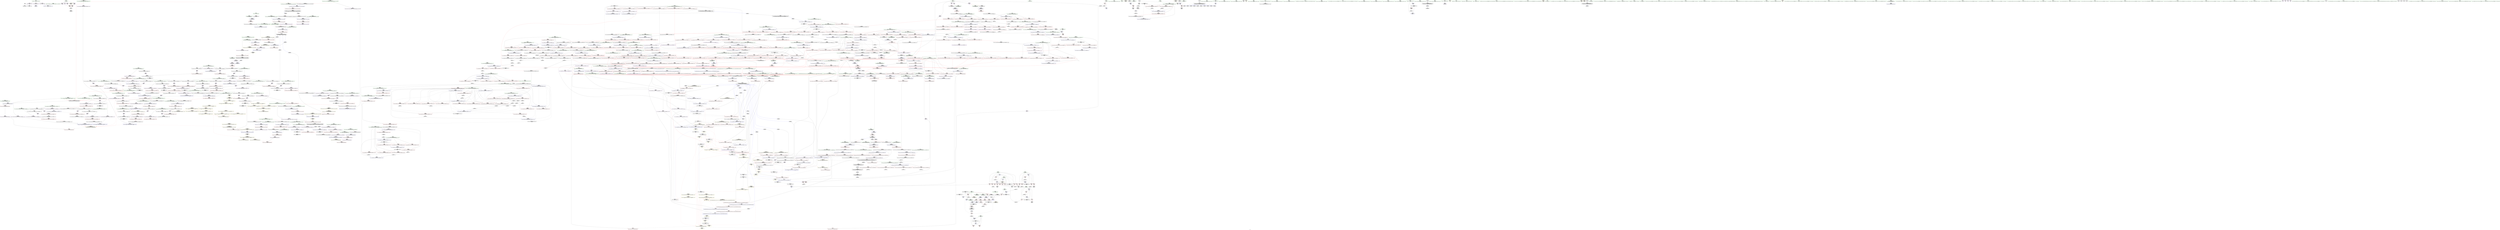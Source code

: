 digraph "SVFG" {
	label="SVFG";

	Node0x5653db4d2a70 [shape=record,color=grey,label="{NodeID: 0\nNullPtr}"];
	Node0x5653db4d2a70 -> Node0x5653db656050[style=solid];
	Node0x5653db4d2a70 -> Node0x5653db6668e0[style=solid];
	Node0x5653db6666e0 [shape=record,color=blue,label="{NodeID: 775\n1602\<--24\nllvm.global_ctors_0\<--\nGlob }"];
	Node0x5653db65d250 [shape=record,color=red,label="{NodeID: 443\n68\<--67\n\<--arrayidx2\n_Z4by_aii\n}"];
	Node0x5653db65d250 -> Node0x5653db6b05e0[style=solid];
	Node0x5653db7a7080 [shape=record,color=black,label="{NodeID: 2325\n1568 = PHI(1426, )\n1st arg _ZN9__gnu_cxx5__ops14_Val_comp_iterIPFbiiEEC2EONS0_15_Iter_comp_iterIS3_EE }"];
	Node0x5653db7a7080 -> Node0x5653db68fae0[style=solid];
	Node0x5653db625030 [shape=record,color=green,label="{NodeID: 111\n650\<--651\n__first.addr\<--__first.addr_field_insensitive\n_ZSt11__sort_heapIPiN9__gnu_cxx5__ops15_Iter_comp_iterIPFbiiEEEEvT_S7_RT0_\n}"];
	Node0x5653db625030 -> Node0x5653db6724d0[style=solid];
	Node0x5653db625030 -> Node0x5653db6725a0[style=solid];
	Node0x5653db625030 -> Node0x5653db669f80[style=solid];
	Node0x5653db66c1a0 [shape=record,color=blue,label="{NodeID: 886\n971\<--965\n__holeIndex.addr\<--__holeIndex\n_ZSt11__push_heapIPiliN9__gnu_cxx5__ops14_Iter_comp_valIPFbiiEEEEvT_T0_S8_T1_RT2_\n}"];
	Node0x5653db66c1a0 -> Node0x5653db676500[style=dashed];
	Node0x5653db66c1a0 -> Node0x5653db67f640[style=dashed];
	Node0x5653db672b50 [shape=record,color=red,label="{NodeID: 554\n710\<--683\n\<--__first.addr\n_ZSt11__make_heapIPiN9__gnu_cxx5__ops15_Iter_comp_iterIPFbiiEEEEvT_S7_RT0_\n}"];
	Node0x5653db672b50 -> Node0x5653db660cc0[style=solid];
	Node0x5653db655b40 [shape=record,color=green,label="{NodeID: 222\n1552\<--1553\n__it.addr\<--__it.addr_field_insensitive\n_ZN9__gnu_cxx5__ops14_Val_comp_iterIPFbiiEEclIiPiEEbRT_T0_\n}"];
	Node0x5653db655b40 -> Node0x5653db67c8f0[style=solid];
	Node0x5653db655b40 -> Node0x5653db68f940[style=solid];
	Node0x5653db678580 [shape=record,color=red,label="{NodeID: 665\n1120\<--1071\n\<--__c.addr\n_ZSt22__move_median_to_firstIPiN9__gnu_cxx5__ops15_Iter_comp_iterIPFbiiEEEEvT_S7_S7_S7_T0_\n|{<s0>71}}"];
	Node0x5653db678580:s0 -> Node0x5653db7a8040[style=solid,color=red];
	Node0x5653db6ab4e0 [shape=record,color=grey,label="{NodeID: 1440\n464 = Binary(462, 463, )\n}"];
	Node0x5653db6ab4e0 -> Node0x5653db6ab660[style=solid];
	Node0x5653db663790 [shape=record,color=purple,label="{NodeID: 333\n1609\<--314\noffset_0\<--\n}"];
	Node0x5653db663790 -> Node0x5653db67d110[style=solid];
	Node0x5653db79dad0 [shape=record,color=black,label="{NodeID: 2215\n330 = PHI(1028, )\n}"];
	Node0x5653db79dad0 -> Node0x5653db66f4e0[style=solid];
	Node0x5653db4ce210 [shape=record,color=green,label="{NodeID: 1\n7\<--1\n__dso_handle\<--dummyObj\nGlob }"];
	Node0x5653db6667e0 [shape=record,color=blue,label="{NodeID: 776\n1603\<--25\nllvm.global_ctors_1\<--_GLOBAL__sub_I_TankEngineer_1_1.cpp\nGlob }"];
	Node0x5653db682840 [shape=record,color=black,label="{NodeID: 1551\nMR_11V_2 = PHI(MR_11V_5, MR_11V_1, )\npts\{16 \}\n|{|<s1>19|<s2>21}}"];
	Node0x5653db682840 -> Node0x5653db6eeca0[style=dashed];
	Node0x5653db682840:s1 -> Node0x5653db71a470[style=dashed,color=red];
	Node0x5653db682840:s2 -> Node0x5653db71de60[style=dashed,color=red];
	Node0x5653db65d320 [shape=record,color=red,label="{NodeID: 444\n98\<--76\n\<--t\nmain\n}"];
	Node0x5653db65d320 -> Node0x5653db6acfe0[style=solid];
	Node0x5653db65d320 -> Node0x5653db6b02e0[style=solid];
	Node0x5653db7a7190 [shape=record,color=black,label="{NodeID: 2326\n324 = PHI(223, )\n0th arg _ZN9__gnu_cxx5__ops16__iter_comp_iterIPFbiiEEENS0_15_Iter_comp_iterIT_EES5_ }"];
	Node0x5653db7a7190 -> Node0x5653db668310[style=solid];
	Node0x5653db625100 [shape=record,color=green,label="{NodeID: 112\n652\<--653\n__last.addr\<--__last.addr_field_insensitive\n_ZSt11__sort_heapIPiN9__gnu_cxx5__ops15_Iter_comp_iterIPFbiiEEEEvT_S7_RT0_\n}"];
	Node0x5653db625100 -> Node0x5653db672670[style=solid];
	Node0x5653db625100 -> Node0x5653db672740[style=solid];
	Node0x5653db625100 -> Node0x5653db672810[style=solid];
	Node0x5653db625100 -> Node0x5653db6728e0[style=solid];
	Node0x5653db625100 -> Node0x5653db66a050[style=solid];
	Node0x5653db625100 -> Node0x5653db66a1f0[style=solid];
	Node0x5653db66c270 [shape=record,color=blue,label="{NodeID: 887\n973\<--966\n__topIndex.addr\<--__topIndex\n_ZSt11__push_heapIPiliN9__gnu_cxx5__ops14_Iter_comp_valIPFbiiEEEEvT_T0_S8_T1_RT2_\n}"];
	Node0x5653db66c270 -> Node0x5653db676910[style=dashed];
	Node0x5653db712800 [shape=record,color=yellow,style=double,label="{NodeID: 1662\n2V_1 = ENCHI(MR_2V_0)\npts\{13 \}\nFun[_ZSt16__introsort_loopIPilN9__gnu_cxx5__ops15_Iter_comp_iterIPFbiiEEEEvT_S7_T0_T1_]|{<s0>19|<s1>21|<s2>23}}"];
	Node0x5653db712800:s0 -> Node0x5653db71a390[style=dashed,color=red];
	Node0x5653db712800:s1 -> Node0x5653db71dd50[style=dashed,color=red];
	Node0x5653db712800:s2 -> Node0x5653db712800[style=dashed,color=red];
	Node0x5653db672c20 [shape=record,color=red,label="{NodeID: 555\n721\<--683\n\<--__first.addr\n_ZSt11__make_heapIPiN9__gnu_cxx5__ops15_Iter_comp_iterIPFbiiEEEEvT_S7_RT0_\n}"];
	Node0x5653db672c20 -> Node0x5653db65c070[style=solid];
	Node0x5653db655c10 [shape=record,color=green,label="{NodeID: 223\n1569\<--1570\nthis.addr\<--this.addr_field_insensitive\n_ZN9__gnu_cxx5__ops14_Val_comp_iterIPFbiiEEC2EONS0_15_Iter_comp_iterIS3_EE\n}"];
	Node0x5653db655c10 -> Node0x5653db67cc30[style=solid];
	Node0x5653db655c10 -> Node0x5653db68fa10[style=solid];
	Node0x5653db678650 [shape=record,color=red,label="{NodeID: 666\n1150\<--1137\n\<--__first.addr\n_ZSt21__unguarded_partitionIPiN9__gnu_cxx5__ops15_Iter_comp_iterIPFbiiEEEET_S7_S7_S7_T0_\n|{<s0>73}}"];
	Node0x5653db678650:s0 -> Node0x5653db7a3720[style=solid,color=red];
	Node0x5653db6ab660 [shape=record,color=grey,label="{NodeID: 1441\n465 = Binary(464, 293, )\n}"];
	Node0x5653db6ab660 -> Node0x5653db6afce0[style=solid];
	Node0x5653db663860 [shape=record,color=purple,label="{NodeID: 334\n337\<--325\ncoerce.dive\<--retval\n_ZN9__gnu_cxx5__ops16__iter_comp_iterIPFbiiEEENS0_15_Iter_comp_iterIT_EES5_\n}"];
	Node0x5653db663860 -> Node0x5653db66f5b0[style=solid];
	Node0x5653db79dc10 [shape=record,color=black,label="{NodeID: 2216\n403 = PHI(538, )\n}"];
	Node0x5653db79dc10 -> Node0x5653db668990[style=solid];
	Node0x5653db42b7b0 [shape=record,color=green,label="{NodeID: 2\n9\<--1\n\<--dummyObj\nCan only get source location for instruction, argument, global var or function.}"];
	Node0x5653db6668e0 [shape=record,color=blue, style = dotted,label="{NodeID: 777\n1604\<--3\nllvm.global_ctors_2\<--dummyVal\nGlob }"];
	Node0x5653db682d40 [shape=record,color=black,label="{NodeID: 1552\nMR_73V_3 = PHI(MR_73V_4, MR_73V_2, )\npts\{350 \}\n}"];
	Node0x5653db682d40 -> Node0x5653db66f8f0[style=dashed];
	Node0x5653db682d40 -> Node0x5653db66f9c0[style=dashed];
	Node0x5653db682d40 -> Node0x5653db66fa90[style=dashed];
	Node0x5653db682d40 -> Node0x5653db66fb60[style=dashed];
	Node0x5653db682d40 -> Node0x5653db66fc30[style=dashed];
	Node0x5653db682d40 -> Node0x5653db668b30[style=dashed];
	Node0x5653db65d3f0 [shape=record,color=red,label="{NodeID: 445\n108\<--78\n\<--i\nmain\n}"];
	Node0x5653db65d3f0 -> Node0x5653db6b1060[style=solid];
	Node0x5653db7a72a0 [shape=record,color=black,label="{NodeID: 2327\n1434 = PHI(1363, )\n0th arg _ZSt23__copy_move_backward_a2ILb1EPiS0_ET1_T0_S2_S1_ }"];
	Node0x5653db7a72a0 -> Node0x5653db68ec40[style=solid];
	Node0x5653db6251d0 [shape=record,color=green,label="{NodeID: 113\n654\<--655\n__comp.addr\<--__comp.addr_field_insensitive\n_ZSt11__sort_heapIPiN9__gnu_cxx5__ops15_Iter_comp_iterIPFbiiEEEEvT_S7_RT0_\n}"];
	Node0x5653db6251d0 -> Node0x5653db6729b0[style=solid];
	Node0x5653db6251d0 -> Node0x5653db66a120[style=solid];
	Node0x5653db66c340 [shape=record,color=blue,label="{NodeID: 888\n975\<--967\n__value.addr\<--__value\n_ZSt11__push_heapIPiliN9__gnu_cxx5__ops14_Iter_comp_valIPFbiiEEEEvT_T0_S8_T1_RT2_\n|{|<s2>59}}"];
	Node0x5653db66c340 -> Node0x5653db676d20[style=dashed];
	Node0x5653db66c340 -> Node0x5653db676df0[style=dashed];
	Node0x5653db66c340:s2 -> Node0x5653db71d8f0[style=dashed,color=red];
	Node0x5653db672cf0 [shape=record,color=red,label="{NodeID: 556\n729\<--683\n\<--__first.addr\n_ZSt11__make_heapIPiN9__gnu_cxx5__ops15_Iter_comp_iterIPFbiiEEEEvT_S7_RT0_\n|{<s0>45}}"];
	Node0x5653db672cf0:s0 -> Node0x5653db7a55a0[style=solid,color=red];
	Node0x5653db655ce0 [shape=record,color=green,label="{NodeID: 224\n1571\<--1572\n__comp.addr\<--__comp.addr_field_insensitive\n_ZN9__gnu_cxx5__ops14_Val_comp_iterIPFbiiEEC2EONS0_15_Iter_comp_iterIS3_EE\n}"];
	Node0x5653db655ce0 -> Node0x5653db67cd00[style=solid];
	Node0x5653db655ce0 -> Node0x5653db68fae0[style=solid];
	Node0x5653db678720 [shape=record,color=red,label="{NodeID: 667\n1154\<--1137\n\<--__first.addr\n_ZSt21__unguarded_partitionIPiN9__gnu_cxx5__ops15_Iter_comp_iterIPFbiiEEEET_S7_S7_S7_T0_\n}"];
	Node0x5653db678720 -> Node0x5653db65a4d0[style=solid];
	Node0x5653db6ab7e0 [shape=record,color=grey,label="{NodeID: 1442\n748 = Binary(747, 394, )\n}"];
	Node0x5653db6ab7e0 -> Node0x5653db66a870[style=solid];
	Node0x5653db663930 [shape=record,color=purple,label="{NodeID: 335\n361\<--345\ncoerce.dive\<--__comp\n_ZSt16__introsort_loopIPilN9__gnu_cxx5__ops15_Iter_comp_iterIPFbiiEEEEvT_S7_T0_T1_\n}"];
	Node0x5653db663930 -> Node0x5653db6683e0[style=solid];
	Node0x5653db79dd50 [shape=record,color=black,label="{NodeID: 2217\n959 = PHI(1028, )\n}"];
	Node0x5653db79dd50 -> Node0x5653db6760f0[style=solid];
	Node0x5653db3be430 [shape=record,color=green,label="{NodeID: 3\n17\<--1\n.str\<--dummyObj\nGlob }"];
	Node0x5653db6669e0 [shape=record,color=blue,label="{NodeID: 778\n55\<--53\ni.addr\<--i\n_Z4by_aii\n}"];
	Node0x5653db6669e0 -> Node0x5653db65cfe0[style=dashed];
	Node0x5653db683240 [shape=record,color=black,label="{NodeID: 1553\nMR_75V_3 = PHI(MR_75V_4, MR_75V_2, )\npts\{352 \}\n}"];
	Node0x5653db683240 -> Node0x5653db66fd00[style=dashed];
	Node0x5653db683240 -> Node0x5653db66fdd0[style=dashed];
	Node0x5653db683240 -> Node0x5653db6687f0[style=dashed];
	Node0x5653db65d4c0 [shape=record,color=red,label="{NodeID: 446\n112\<--78\n\<--i\nmain\n}"];
	Node0x5653db65d4c0 -> Node0x5653db65e690[style=solid];
	Node0x5653db7a73e0 [shape=record,color=black,label="{NodeID: 2328\n1435 = PHI(1367, )\n1st arg _ZSt23__copy_move_backward_a2ILb1EPiS0_ET1_T0_S2_S1_ }"];
	Node0x5653db7a73e0 -> Node0x5653db68ed10[style=solid];
	Node0x5653db6252a0 [shape=record,color=green,label="{NodeID: 114\n683\<--684\n__first.addr\<--__first.addr_field_insensitive\n_ZSt11__make_heapIPiN9__gnu_cxx5__ops15_Iter_comp_iterIPFbiiEEEEvT_S7_RT0_\n}"];
	Node0x5653db6252a0 -> Node0x5653db672a80[style=solid];
	Node0x5653db6252a0 -> Node0x5653db672b50[style=solid];
	Node0x5653db6252a0 -> Node0x5653db672c20[style=solid];
	Node0x5653db6252a0 -> Node0x5653db672cf0[style=solid];
	Node0x5653db6252a0 -> Node0x5653db66a2c0[style=solid];
	Node0x5653db66c410 [shape=record,color=blue,label="{NodeID: 889\n977\<--968\n__comp.addr\<--__comp\n_ZSt11__push_heapIPiliN9__gnu_cxx5__ops14_Iter_comp_valIPFbiiEEEEvT_T0_S8_T1_RT2_\n}"];
	Node0x5653db66c410 -> Node0x5653db6769e0[style=dashed];
	Node0x5653db672dc0 [shape=record,color=red,label="{NodeID: 557\n700\<--685\n\<--__last.addr\n_ZSt11__make_heapIPiN9__gnu_cxx5__ops15_Iter_comp_iterIPFbiiEEEEvT_S7_RT0_\n}"];
	Node0x5653db672dc0 -> Node0x5653db660a50[style=solid];
	Node0x5653db655db0 [shape=record,color=green,label="{NodeID: 225\n1586\<--1587\nthis.addr\<--this.addr_field_insensitive\n_ZN9__gnu_cxx5__ops15_Iter_comp_iterIPFbiiEEC2ES3_\n}"];
	Node0x5653db655db0 -> Node0x5653db67cea0[style=solid];
	Node0x5653db655db0 -> Node0x5653db68fc80[style=solid];
	Node0x5653db6787f0 [shape=record,color=red,label="{NodeID: 668\n1170\<--1137\n\<--__first.addr\n_ZSt21__unguarded_partitionIPiN9__gnu_cxx5__ops15_Iter_comp_iterIPFbiiEEEET_S7_S7_S7_T0_\n}"];
	Node0x5653db6787f0 -> Node0x5653db6af6e0[style=solid];
	Node0x5653db6ab960 [shape=record,color=grey,label="{NodeID: 1443\n718 = Binary(717, 298, )\n}"];
	Node0x5653db6ab960 -> Node0x5653db66a600[style=solid];
	Node0x5653db663a00 [shape=record,color=purple,label="{NodeID: 336\n386\<--353\ncoerce.dive2\<--agg.tmp\n_ZSt16__introsort_loopIPilN9__gnu_cxx5__ops15_Iter_comp_iterIPFbiiEEEEvT_S7_T0_T1_\n}"];
	Node0x5653db663a00 -> Node0x5653db670110[style=solid];
	Node0x5653db79de90 [shape=record,color=black,label="{NodeID: 2218\n591 = PHI(1130, )\n}"];
	Node0x5653db79de90 -> Node0x5653db660710[style=solid];
	Node0x5653db3aa960 [shape=record,color=green,label="{NodeID: 4\n21\<--1\n.str.1\<--dummyObj\nGlob }"];
	Node0x5653db666ab0 [shape=record,color=blue,label="{NodeID: 779\n57\<--54\nj.addr\<--j\n_Z4by_aii\n}"];
	Node0x5653db666ab0 -> Node0x5653db65d0b0[style=dashed];
	Node0x5653db683740 [shape=record,color=black,label="{NodeID: 1554\nMR_77V_2 = PHI(MR_77V_3, MR_77V_1, )\npts\{356 \}\n}"];
	Node0x5653db683740 -> Node0x5653db668990[style=dashed];
	Node0x5653db65d590 [shape=record,color=red,label="{NodeID: 447\n118\<--78\n\<--i\nmain\n}"];
	Node0x5653db65d590 -> Node0x5653db666df0[style=solid];
	Node0x5653db7a7520 [shape=record,color=black,label="{NodeID: 2329\n1436 = PHI(1368, )\n2nd arg _ZSt23__copy_move_backward_a2ILb1EPiS0_ET1_T0_S2_S1_ }"];
	Node0x5653db7a7520 -> Node0x5653db68ede0[style=solid];
	Node0x5653db6561c0 [shape=record,color=green,label="{NodeID: 115\n685\<--686\n__last.addr\<--__last.addr_field_insensitive\n_ZSt11__make_heapIPiN9__gnu_cxx5__ops15_Iter_comp_iterIPFbiiEEEEvT_S7_RT0_\n}"];
	Node0x5653db6561c0 -> Node0x5653db672dc0[style=solid];
	Node0x5653db6561c0 -> Node0x5653db672e90[style=solid];
	Node0x5653db6561c0 -> Node0x5653db66a390[style=solid];
	Node0x5653db66c4e0 [shape=record,color=blue,label="{NodeID: 890\n979\<--988\n__parent\<--div\n_ZSt11__push_heapIPiliN9__gnu_cxx5__ops14_Iter_comp_valIPFbiiEEEEvT_T0_S8_T1_RT2_\n}"];
	Node0x5653db66c4e0 -> Node0x5653db67fb40[style=dashed];
	Node0x5653db672e90 [shape=record,color=red,label="{NodeID: 558\n709\<--685\n\<--__last.addr\n_ZSt11__make_heapIPiN9__gnu_cxx5__ops15_Iter_comp_iterIPFbiiEEEEvT_S7_RT0_\n}"];
	Node0x5653db672e90 -> Node0x5653db660bf0[style=solid];
	Node0x5653db655e80 [shape=record,color=green,label="{NodeID: 226\n1588\<--1589\n__comp.addr\<--__comp.addr_field_insensitive\n_ZN9__gnu_cxx5__ops15_Iter_comp_iterIPFbiiEEC2ES3_\n|{|<s1>106}}"];
	Node0x5653db655e80 -> Node0x5653db68fd50[style=solid];
	Node0x5653db655e80:s1 -> Node0x5653db7a49d0[style=solid,color=red];
	Node0x5653db6788c0 [shape=record,color=red,label="{NodeID: 669\n1174\<--1137\n\<--__first.addr\n_ZSt21__unguarded_partitionIPiN9__gnu_cxx5__ops15_Iter_comp_iterIPFbiiEEEET_S7_S7_S7_T0_\n}"];
	Node0x5653db6788c0 -> Node0x5653db6615b0[style=solid];
	Node0x5653db6abae0 [shape=record,color=grey,label="{NodeID: 1444\n717 = Binary(716, 298, )\n}"];
	Node0x5653db6abae0 -> Node0x5653db6ab960[style=solid];
	Node0x5653db663ad0 [shape=record,color=purple,label="{NodeID: 337\n401\<--357\ncoerce.dive4\<--agg.tmp3\n_ZSt16__introsort_loopIPilN9__gnu_cxx5__ops15_Iter_comp_iterIPFbiiEEEEvT_S7_T0_T1_\n}"];
	Node0x5653db663ad0 -> Node0x5653db6701e0[style=solid];
	Node0x5653db79dfd0 [shape=record,color=black,label="{NodeID: 2219\n1081 = PHI(752, )\n}"];
	Node0x5653db64a7f0 [shape=record,color=green,label="{NodeID: 5\n24\<--1\n\<--dummyObj\nCan only get source location for instruction, argument, global var or function.}"];
	Node0x5653db666b80 [shape=record,color=blue,label="{NodeID: 780\n74\<--9\nretval\<--\nmain\n}"];
	Node0x5653db683c40 [shape=record,color=black,label="{NodeID: 1555\nMR_83V_2 = PHI(MR_83V_3, MR_83V_1, )\npts\{3580000 \}\n}"];
	Node0x5653db683c40 -> Node0x5653db6688c0[style=dashed];
	Node0x5653db65d660 [shape=record,color=red,label="{NodeID: 448\n119\<--78\n\<--i\nmain\n}"];
	Node0x5653db65d660 -> Node0x5653db65e760[style=solid];
	Node0x5653db7a7660 [shape=record,color=black,label="{NodeID: 2330\n441 = PHI(311, )\n0th arg _ZSt22__final_insertion_sortIPiN9__gnu_cxx5__ops15_Iter_comp_iterIPFbiiEEEEvT_S7_T0_ }"];
	Node0x5653db7a7660 -> Node0x5653db668da0[style=solid];
	Node0x5653db656290 [shape=record,color=green,label="{NodeID: 116\n687\<--688\n__comp.addr\<--__comp.addr_field_insensitive\n_ZSt11__make_heapIPiN9__gnu_cxx5__ops15_Iter_comp_iterIPFbiiEEEEvT_S7_RT0_\n}"];
	Node0x5653db656290 -> Node0x5653db672f60[style=solid];
	Node0x5653db656290 -> Node0x5653db66a460[style=solid];
	Node0x5653db66c5b0 [shape=record,color=blue,label="{NodeID: 891\n1012\<--1009\nadd.ptr3\<--\n_ZSt11__push_heapIPiliN9__gnu_cxx5__ops14_Iter_comp_valIPFbiiEEEEvT_T0_S8_T1_RT2_\n}"];
	Node0x5653db66c5b0 -> Node0x5653db67f140[style=dashed];
	Node0x5653db672f60 [shape=record,color=red,label="{NodeID: 559\n734\<--687\n\<--__comp.addr\n_ZSt11__make_heapIPiN9__gnu_cxx5__ops15_Iter_comp_iterIPFbiiEEEEvT_S7_RT0_\n}"];
	Node0x5653db672f60 -> Node0x5653db660d90[style=solid];
	Node0x5653db655f50 [shape=record,color=green,label="{NodeID: 227\n25\<--1598\n_GLOBAL__sub_I_TankEngineer_1_1.cpp\<--_GLOBAL__sub_I_TankEngineer_1_1.cpp_field_insensitive\n}"];
	Node0x5653db655f50 -> Node0x5653db6667e0[style=solid];
	Node0x5653db678990 [shape=record,color=red,label="{NodeID: 670\n1176\<--1137\n\<--__first.addr\n_ZSt21__unguarded_partitionIPiN9__gnu_cxx5__ops15_Iter_comp_iterIPFbiiEEEET_S7_S7_S7_T0_\n|{<s0>75}}"];
	Node0x5653db678990:s0 -> Node0x5653db7a7a20[style=solid,color=red];
	Node0x5653db6abc60 [shape=record,color=grey,label="{NodeID: 1445\n713 = Binary(711, 712, )\n}"];
	Node0x5653db6abc60 -> Node0x5653db6abf60[style=solid];
	Node0x5653db663ba0 [shape=record,color=purple,label="{NodeID: 338\n413\<--359\ncoerce.dive6\<--agg.tmp5\n_ZSt16__introsort_loopIPilN9__gnu_cxx5__ops15_Iter_comp_iterIPFbiiEEEEvT_S7_T0_T1_\n}"];
	Node0x5653db663ba0 -> Node0x5653db6702b0[style=solid];
	Node0x5653db79e0e0 [shape=record,color=black,label="{NodeID: 2220\n1085 = PHI(752, )\n}"];
	Node0x5653db649ed0 [shape=record,color=green,label="{NodeID: 6\n100\<--1\n\<--dummyObj\nCan only get source location for instruction, argument, global var or function.}"];
	Node0x5653db666c50 [shape=record,color=blue,label="{NodeID: 781\n76\<--99\nt\<--dec\nmain\n}"];
	Node0x5653db666c50 -> Node0x5653db65d320[style=dashed];
	Node0x5653db666c50 -> Node0x5653db666c50[style=dashed];
	Node0x5653db684140 [shape=record,color=black,label="{NodeID: 1556\nMR_85V_2 = PHI(MR_85V_3, MR_85V_1, )\npts\{3600000 \}\n}"];
	Node0x5653db684140 -> Node0x5653db668a60[style=dashed];
	Node0x5653db65d730 [shape=record,color=red,label="{NodeID: 449\n124\<--78\n\<--i\nmain\n}"];
	Node0x5653db65d730 -> Node0x5653db6af260[style=solid];
	Node0x5653db7a77a0 [shape=record,color=black,label="{NodeID: 2331\n442 = PHI(312, )\n1st arg _ZSt22__final_insertion_sortIPiN9__gnu_cxx5__ops15_Iter_comp_iterIPFbiiEEEEvT_S7_T0_ }"];
	Node0x5653db7a77a0 -> Node0x5653db668e70[style=solid];
	Node0x5653db656360 [shape=record,color=green,label="{NodeID: 117\n689\<--690\n__len\<--__len_field_insensitive\n_ZSt11__make_heapIPiN9__gnu_cxx5__ops15_Iter_comp_iterIPFbiiEEEEvT_S7_RT0_\n}"];
	Node0x5653db656360 -> Node0x5653db673030[style=solid];
	Node0x5653db656360 -> Node0x5653db673100[style=solid];
	Node0x5653db656360 -> Node0x5653db66a530[style=solid];
	Node0x5653db66c680 [shape=record,color=blue,label="{NodeID: 892\n971\<--1014\n__holeIndex.addr\<--\n_ZSt11__push_heapIPiliN9__gnu_cxx5__ops14_Iter_comp_valIPFbiiEEEEvT_T0_S8_T1_RT2_\n}"];
	Node0x5653db66c680 -> Node0x5653db676770[style=dashed];
	Node0x5653db66c680 -> Node0x5653db67f640[style=dashed];
	Node0x5653db673030 [shape=record,color=red,label="{NodeID: 560\n716\<--689\n\<--__len\n_ZSt11__make_heapIPiN9__gnu_cxx5__ops15_Iter_comp_iterIPFbiiEEEEvT_S7_RT0_\n}"];
	Node0x5653db673030 -> Node0x5653db6abae0[style=solid];
	Node0x5653db656050 [shape=record,color=black,label="{NodeID: 228\n2\<--3\ndummyVal\<--dummyVal\n}"];
	Node0x5653db71b440 [shape=record,color=yellow,style=double,label="{NodeID: 1778\n311V_1 = ENCHI(MR_311V_0)\npts\{694 788 843 976 1206 1381 \}\nFun[_ZSt16__insertion_sortIPiN9__gnu_cxx5__ops15_Iter_comp_iterIPFbiiEEEEvT_S7_T0_]}"];
	Node0x5653db71b440 -> Node0x5653db67a390[style=dashed];
	Node0x5653db71b440 -> Node0x5653db67a460[style=dashed];
	Node0x5653db678a60 [shape=record,color=red,label="{NodeID: 671\n1179\<--1137\n\<--__first.addr\n_ZSt21__unguarded_partitionIPiN9__gnu_cxx5__ops15_Iter_comp_iterIPFbiiEEEET_S7_S7_S7_T0_\n}"];
	Node0x5653db678a60 -> Node0x5653db65a740[style=solid];
	Node0x5653db6abde0 [shape=record,color=grey,label="{NodeID: 1446\n432 = Binary(433, 431, )\n}"];
	Node0x5653db6abde0 -> Node0x5653db65f940[style=solid];
	Node0x5653db663c70 [shape=record,color=purple,label="{NodeID: 339\n1611\<--383\noffset_0\<--\n}"];
	Node0x5653db663c70 -> Node0x5653db668720[style=solid];
	Node0x5653db79e1f0 [shape=record,color=black,label="{NodeID: 2221\n724 = PHI(821, )\n}"];
	Node0x5653db79e1f0 -> Node0x5653db673510[style=solid];
	Node0x5653db649f60 [shape=record,color=green,label="{NodeID: 7\n126\<--1\n\<--dummyObj\nCan only get source location for instruction, argument, global var or function.}"];
	Node0x5653db666d20 [shape=record,color=blue,label="{NodeID: 782\n78\<--9\ni\<--\nmain\n}"];
	Node0x5653db666d20 -> Node0x5653db65d3f0[style=dashed];
	Node0x5653db666d20 -> Node0x5653db65d4c0[style=dashed];
	Node0x5653db666d20 -> Node0x5653db65d590[style=dashed];
	Node0x5653db666d20 -> Node0x5653db65d660[style=dashed];
	Node0x5653db666d20 -> Node0x5653db65d730[style=dashed];
	Node0x5653db666d20 -> Node0x5653db666ec0[style=dashed];
	Node0x5653db666d20 -> Node0x5653db7048b0[style=dashed];
	Node0x5653db684640 [shape=record,color=black,label="{NodeID: 1557\nMR_11V_2 = PHI(MR_11V_3, MR_11V_1, )\npts\{16 \}\n|{|<s5>51}}"];
	Node0x5653db684640 -> Node0x5653db675c10[style=dashed];
	Node0x5653db684640 -> Node0x5653db675ce0[style=dashed];
	Node0x5653db684640 -> Node0x5653db66b980[style=dashed];
	Node0x5653db684640 -> Node0x5653db66bbf0[style=dashed];
	Node0x5653db684640 -> Node0x5653db6edda0[style=dashed];
	Node0x5653db684640:s5 -> Node0x5653db710f90[style=dashed,color=red];
	Node0x5653db65d800 [shape=record,color=red,label="{NodeID: 450\n185\<--80\n\<--ans\nmain\n}"];
	Node0x5653db65d800 -> Node0x5653db6aa460[style=solid];
	Node0x5653db7a78e0 [shape=record,color=black,label="{NodeID: 2332\n443 = PHI(317, )\n2nd arg _ZSt22__final_insertion_sortIPiN9__gnu_cxx5__ops15_Iter_comp_iterIPFbiiEEEEvT_S7_T0_ }"];
	Node0x5653db7a78e0 -> Node0x5653db668cd0[style=solid];
	Node0x5653db656430 [shape=record,color=green,label="{NodeID: 118\n691\<--692\n__parent\<--__parent_field_insensitive\n_ZSt11__make_heapIPiN9__gnu_cxx5__ops15_Iter_comp_iterIPFbiiEEEEvT_S7_RT0_\n}"];
	Node0x5653db656430 -> Node0x5653db6731d0[style=solid];
	Node0x5653db656430 -> Node0x5653db6732a0[style=solid];
	Node0x5653db656430 -> Node0x5653db673370[style=solid];
	Node0x5653db656430 -> Node0x5653db673440[style=solid];
	Node0x5653db656430 -> Node0x5653db66a600[style=solid];
	Node0x5653db656430 -> Node0x5653db66a870[style=solid];
	Node0x5653db66c750 [shape=record,color=blue,label="{NodeID: 893\n979\<--1018\n__parent\<--div5\n_ZSt11__push_heapIPiliN9__gnu_cxx5__ops14_Iter_comp_valIPFbiiEEEEvT_T0_S8_T1_RT2_\n}"];
	Node0x5653db66c750 -> Node0x5653db67fb40[style=dashed];
	Node0x5653db673100 [shape=record,color=red,label="{NodeID: 561\n731\<--689\n\<--__len\n_ZSt11__make_heapIPiN9__gnu_cxx5__ops15_Iter_comp_iterIPFbiiEEEEvT_S7_RT0_\n|{<s0>45}}"];
	Node0x5653db673100:s0 -> Node0x5653db7a5840[style=solid,color=red];
	Node0x5653db65e280 [shape=record,color=black,label="{NodeID: 229\n73\<--9\nmain_ret\<--\nmain\n}"];
	Node0x5653db7302a0 [shape=record,color=yellow,style=double,label="{NodeID: 2111\nCSMU(2V_1)\npts\{13 \}\nCS[]}"];
	Node0x5653db71b5e0 [shape=record,color=yellow,style=double,label="{NodeID: 1779\n2V_1 = ENCHI(MR_2V_0)\npts\{13 \}\nFun[_ZSt11__make_heapIPiN9__gnu_cxx5__ops15_Iter_comp_iterIPFbiiEEEEvT_S7_RT0_]|{<s0>45}}"];
	Node0x5653db71b5e0:s0 -> Node0x5653db7136a0[style=dashed,color=red];
	Node0x5653db678b30 [shape=record,color=red,label="{NodeID: 672\n1158\<--1139\n\<--__last.addr\n_ZSt21__unguarded_partitionIPiN9__gnu_cxx5__ops15_Iter_comp_iterIPFbiiEEEET_S7_S7_S7_T0_\n}"];
	Node0x5653db678b30 -> Node0x5653db65a5a0[style=solid];
	Node0x5653db6abf60 [shape=record,color=grey,label="{NodeID: 1447\n714 = Binary(713, 293, )\n}"];
	Node0x5653db6abf60 -> Node0x5653db66a530[style=solid];
	Node0x5653db663d40 [shape=record,color=purple,label="{NodeID: 340\n1612\<--384\noffset_0\<--\n}"];
	Node0x5653db663d40 -> Node0x5653db67d1e0[style=solid];
	Node0x5653db79e390 [shape=record,color=black,label="{NodeID: 2222\n732 = PHI(821, )\n}"];
	Node0x5653db79e390 -> Node0x5653db6735e0[style=solid];
	Node0x5653db64a210 [shape=record,color=green,label="{NodeID: 8\n293\<--1\n\<--dummyObj\nCan only get source location for instruction, argument, global var or function.}"];
	Node0x5653db666df0 [shape=record,color=blue,label="{NodeID: 783\n121\<--118\narrayidx\<--\nmain\n}"];
	Node0x5653db666df0 -> Node0x5653db70c0b0[style=dashed];
	Node0x5653db65d8d0 [shape=record,color=red,label="{NodeID: 451\n196\<--80\n\<--ans\nmain\n}"];
	Node0x5653db7a7a20 [shape=record,color=black,label="{NodeID: 2333\n1184 = PHI(1087, 1097, 1101, 1111, 1119, 1123, 1176, )\n0th arg _ZSt9iter_swapIPiS0_EvT_T0_ }"];
	Node0x5653db7a7a20 -> Node0x5653db66d6c0[style=solid];
	Node0x5653db656500 [shape=record,color=green,label="{NodeID: 119\n693\<--694\n__value\<--__value_field_insensitive\n_ZSt11__make_heapIPiN9__gnu_cxx5__ops15_Iter_comp_iterIPFbiiEEEEvT_S7_RT0_\n|{|<s1>43}}"];
	Node0x5653db656500 -> Node0x5653db66a6d0[style=solid];
	Node0x5653db656500:s1 -> Node0x5653db7aa1f0[style=solid,color=red];
	Node0x5653db66c820 [shape=record,color=blue,label="{NodeID: 894\n1025\<--1022\nadd.ptr7\<--\n_ZSt11__push_heapIPiliN9__gnu_cxx5__ops14_Iter_comp_valIPFbiiEEEEvT_T0_S8_T1_RT2_\n|{<s0>57}}"];
	Node0x5653db66c820:s0 -> Node0x5653db735dd0[style=dashed,color=blue];
	Node0x5653db6731d0 [shape=record,color=red,label="{NodeID: 562\n722\<--691\n\<--__parent\n_ZSt11__make_heapIPiN9__gnu_cxx5__ops15_Iter_comp_iterIPFbiiEEEEvT_S7_RT0_\n}"];
	Node0x5653db65e350 [shape=record,color=black,label="{NodeID: 230\n36\<--37\n\<--_ZNSt8ios_base4InitD1Ev\nCan only get source location for instruction, argument, global var or function.}"];
	Node0x5653db678c00 [shape=record,color=red,label="{NodeID: 673\n1163\<--1139\n\<--__last.addr\n_ZSt21__unguarded_partitionIPiN9__gnu_cxx5__ops15_Iter_comp_iterIPFbiiEEEET_S7_S7_S7_T0_\n|{<s0>74}}"];
	Node0x5653db678c00:s0 -> Node0x5653db7a3aa0[style=solid,color=red];
	Node0x5653db6ac0e0 [shape=record,color=grey,label="{NodeID: 1448\n704 = Binary(702, 703, )\n}"];
	Node0x5653db6ac0e0 -> Node0x5653db6ac260[style=solid];
	Node0x5653db663e10 [shape=record,color=purple,label="{NodeID: 341\n1614\<--398\noffset_0\<--\n}"];
	Node0x5653db663e10 -> Node0x5653db6688c0[style=solid];
	Node0x5653db79e4d0 [shape=record,color=black,label="{NodeID: 2223\n772 = PHI()\n}"];
	Node0x5653db79e4d0 -> Node0x5653db660e60[style=solid];
	Node0x5653db64a2a0 [shape=record,color=green,label="{NodeID: 9\n298\<--1\n\<--dummyObj\nCan only get source location for instruction, argument, global var or function.}"];
	Node0x5653db666ec0 [shape=record,color=blue,label="{NodeID: 784\n78\<--125\ni\<--inc\nmain\n}"];
	Node0x5653db666ec0 -> Node0x5653db65d3f0[style=dashed];
	Node0x5653db666ec0 -> Node0x5653db65d4c0[style=dashed];
	Node0x5653db666ec0 -> Node0x5653db65d590[style=dashed];
	Node0x5653db666ec0 -> Node0x5653db65d660[style=dashed];
	Node0x5653db666ec0 -> Node0x5653db65d730[style=dashed];
	Node0x5653db666ec0 -> Node0x5653db666ec0[style=dashed];
	Node0x5653db666ec0 -> Node0x5653db7048b0[style=dashed];
	Node0x5653db65d9a0 [shape=record,color=red,label="{NodeID: 452\n140\<--82\n\<--i5\nmain\n}"];
	Node0x5653db65d9a0 -> Node0x5653db6b08e0[style=solid];
	Node0x5653db7a8040 [shape=record,color=black,label="{NodeID: 2334\n1185 = PHI(1088, 1098, 1102, 1112, 1120, 1124, 1177, )\n1st arg _ZSt9iter_swapIPiS0_EvT_T0_ }"];
	Node0x5653db7a8040 -> Node0x5653db66d790[style=solid];
	Node0x5653db6565d0 [shape=record,color=green,label="{NodeID: 120\n695\<--696\nagg.tmp\<--agg.tmp_field_insensitive\n_ZSt11__make_heapIPiN9__gnu_cxx5__ops15_Iter_comp_iterIPFbiiEEEEvT_S7_RT0_\n}"];
	Node0x5653db6565d0 -> Node0x5653db660980[style=solid];
	Node0x5653db6565d0 -> Node0x5653db6658e0[style=solid];
	Node0x5653db66c8f0 [shape=record,color=blue,label="{NodeID: 895\n1030\<--1029\n__t.addr\<--__t\n_ZSt4moveIRPFbiiEEONSt16remove_referenceIT_E4typeEOS4_\n}"];
	Node0x5653db66c8f0 -> Node0x5653db676ec0[style=dashed];
	Node0x5653db6732a0 [shape=record,color=red,label="{NodeID: 563\n730\<--691\n\<--__parent\n_ZSt11__make_heapIPiN9__gnu_cxx5__ops15_Iter_comp_iterIPFbiiEEEEvT_S7_RT0_\n|{<s0>45}}"];
	Node0x5653db6732a0:s0 -> Node0x5653db7a56f0[style=solid,color=red];
	Node0x5653db65e420 [shape=record,color=black,label="{NodeID: 231\n62\<--61\nidxprom\<--\n_Z4by_aii\n}"];
	Node0x5653db678cd0 [shape=record,color=red,label="{NodeID: 674\n1166\<--1139\n\<--__last.addr\n_ZSt21__unguarded_partitionIPiN9__gnu_cxx5__ops15_Iter_comp_iterIPFbiiEEEET_S7_S7_S7_T0_\n}"];
	Node0x5653db678cd0 -> Node0x5653db65a670[style=solid];
	Node0x5653db6ac260 [shape=record,color=grey,label="{NodeID: 1449\n705 = Binary(704, 293, )\n}"];
	Node0x5653db6ac260 -> Node0x5653db6afe60[style=solid];
	Node0x5653db663ee0 [shape=record,color=purple,label="{NodeID: 342\n1615\<--399\noffset_0\<--\n}"];
	Node0x5653db663ee0 -> Node0x5653db67d2b0[style=solid];
	Node0x5653db79e5a0 [shape=record,color=black,label="{NodeID: 2224\n796 = PHI(821, )\n}"];
	Node0x5653db79e5a0 -> Node0x5653db674210[style=solid];
	Node0x5653db64a330 [shape=record,color=green,label="{NodeID: 10\n302\<--1\n\<--dummyObj\nCan only get source location for instruction, argument, global var or function.}"];
	Node0x5653db666f90 [shape=record,color=blue,label="{NodeID: 785\n80\<--9\nans\<--\nmain\n}"];
	Node0x5653db666f90 -> Node0x5653db65d800[style=dashed];
	Node0x5653db666f90 -> Node0x5653db65d8d0[style=dashed];
	Node0x5653db666f90 -> Node0x5653db667610[style=dashed];
	Node0x5653db666f90 -> Node0x5653db704db0[style=dashed];
	Node0x5653db65da70 [shape=record,color=red,label="{NodeID: 453\n145\<--82\n\<--i5\nmain\n}"];
	Node0x5653db65da70 -> Node0x5653db6ad760[style=solid];
	Node0x5653db7a8300 [shape=record,color=black,label="{NodeID: 2335\n647 = PHI(532, )\n0th arg _ZSt11__sort_heapIPiN9__gnu_cxx5__ops15_Iter_comp_iterIPFbiiEEEEvT_S7_RT0_ }"];
	Node0x5653db7a8300 -> Node0x5653db669f80[style=solid];
	Node0x5653db6566a0 [shape=record,color=green,label="{NodeID: 121\n725\<--726\n_ZSt4moveIRiEONSt16remove_referenceIT_E4typeEOS2_\<--_ZSt4moveIRiEONSt16remove_referenceIT_E4typeEOS2__field_insensitive\n}"];
	Node0x5653db66c9c0 [shape=record,color=blue,label="{NodeID: 896\n1039\<--1036\nthis.addr\<--this\n_ZN9__gnu_cxx5__ops14_Iter_comp_valIPFbiiEEclIPiiEEbT_RT0_\n}"];
	Node0x5653db66c9c0 -> Node0x5653db676f90[style=dashed];
	Node0x5653db673370 [shape=record,color=red,label="{NodeID: 564\n743\<--691\n\<--__parent\n_ZSt11__make_heapIPiN9__gnu_cxx5__ops15_Iter_comp_iterIPFbiiEEEEvT_S7_RT0_\n}"];
	Node0x5653db673370 -> Node0x5653db6af9e0[style=solid];
	Node0x5653db65e4f0 [shape=record,color=black,label="{NodeID: 232\n66\<--65\nidxprom1\<--\n_Z4by_aii\n}"];
	Node0x5653db678da0 [shape=record,color=red,label="{NodeID: 675\n1171\<--1139\n\<--__last.addr\n_ZSt21__unguarded_partitionIPiN9__gnu_cxx5__ops15_Iter_comp_iterIPFbiiEEEET_S7_S7_S7_T0_\n}"];
	Node0x5653db678da0 -> Node0x5653db6af6e0[style=solid];
	Node0x5653db6ac3e0 [shape=record,color=grey,label="{NodeID: 1450\n564 = Binary(563, 293, )\n}"];
	Node0x5653db6ac3e0 -> Node0x5653db6ac6e0[style=solid];
	Node0x5653db663fb0 [shape=record,color=purple,label="{NodeID: 343\n1617\<--410\noffset_0\<--\n}"];
	Node0x5653db663fb0 -> Node0x5653db668a60[style=solid];
	Node0x5653db79e710 [shape=record,color=black,label="{NodeID: 2225\n800 = PHI(821, )\n}"];
	Node0x5653db79e710 -> Node0x5653db6742e0[style=solid];
	Node0x5653db622080 [shape=record,color=green,label="{NodeID: 11\n303\<--1\n\<--dummyObj\nCan only get source location for instruction, argument, global var or function.}"];
	Node0x5653db667060 [shape=record,color=blue,label="{NodeID: 786\n82\<--9\ni5\<--\nmain\n}"];
	Node0x5653db667060 -> Node0x5653db65d9a0[style=dashed];
	Node0x5653db667060 -> Node0x5653db65da70[style=dashed];
	Node0x5653db667060 -> Node0x5653db65db40[style=dashed];
	Node0x5653db667060 -> Node0x5653db65dc10[style=dashed];
	Node0x5653db667060 -> Node0x5653db65dce0[style=dashed];
	Node0x5653db667060 -> Node0x5653db6676e0[style=dashed];
	Node0x5653db667060 -> Node0x5653db7052b0[style=dashed];
	Node0x5653db65db40 [shape=record,color=red,label="{NodeID: 454\n150\<--82\n\<--i5\nmain\n}"];
	Node0x5653db65db40 -> Node0x5653db6ada60[style=solid];
	Node0x5653db7a8410 [shape=record,color=black,label="{NodeID: 2336\n648 = PHI(533, )\n1st arg _ZSt11__sort_heapIPiN9__gnu_cxx5__ops15_Iter_comp_iterIPFbiiEEEEvT_S7_RT0_ }"];
	Node0x5653db7a8410 -> Node0x5653db66a050[style=solid];
	Node0x5653db6567a0 [shape=record,color=green,label="{NodeID: 122\n741\<--742\n_ZSt13__adjust_heapIPiliN9__gnu_cxx5__ops15_Iter_comp_iterIPFbiiEEEEvT_T0_S8_T1_T2_\<--_ZSt13__adjust_heapIPiliN9__gnu_cxx5__ops15_Iter_comp_iterIPFbiiEEEEvT_T0_S8_T1_T2__field_insensitive\n}"];
	Node0x5653db66ca90 [shape=record,color=blue,label="{NodeID: 897\n1041\<--1037\n__it.addr\<--__it\n_ZN9__gnu_cxx5__ops14_Iter_comp_valIPFbiiEEclIPiiEEbT_RT0_\n}"];
	Node0x5653db66ca90 -> Node0x5653db677060[style=dashed];
	Node0x5653db713120 [shape=record,color=yellow,style=double,label="{NodeID: 1672\n11V_1 = ENCHI(MR_11V_0)\npts\{16 \}\nFun[_ZSt13move_backwardIPiS0_ET0_T_S2_S1_]|{<s0>92}}"];
	Node0x5653db713120:s0 -> Node0x5653db6e9d40[style=dashed,color=red];
	Node0x5653db673440 [shape=record,color=red,label="{NodeID: 565\n747\<--691\n\<--__parent\n_ZSt11__make_heapIPiN9__gnu_cxx5__ops15_Iter_comp_iterIPFbiiEEEEvT_S7_RT0_\n}"];
	Node0x5653db673440 -> Node0x5653db6ab7e0[style=solid];
	Node0x5653db65e5c0 [shape=record,color=black,label="{NodeID: 233\n52\<--69\n_Z4by_aii_ret\<--cmp\n_Z4by_aii\n}"];
	Node0x5653db678e70 [shape=record,color=red,label="{NodeID: 676\n1177\<--1139\n\<--__last.addr\n_ZSt21__unguarded_partitionIPiN9__gnu_cxx5__ops15_Iter_comp_iterIPFbiiEEEET_S7_S7_S7_T0_\n|{<s0>75}}"];
	Node0x5653db678e70:s0 -> Node0x5653db7a8040[style=solid,color=red];
	Node0x5653db6ac560 [shape=record,color=grey,label="{NodeID: 1451\n563 = Binary(561, 562, )\n}"];
	Node0x5653db6ac560 -> Node0x5653db6ac3e0[style=solid];
	Node0x5653db664080 [shape=record,color=purple,label="{NodeID: 344\n1618\<--411\noffset_0\<--\n}"];
	Node0x5653db664080 -> Node0x5653db67d380[style=solid];
	Node0x5653db79e850 [shape=record,color=black,label="{NodeID: 2226\n811 = PHI(821, )\n}"];
	Node0x5653db79e850 -> Node0x5653db6743b0[style=solid];
	Node0x5653db622180 [shape=record,color=green,label="{NodeID: 12\n374\<--1\n\<--dummyObj\nCan only get source location for instruction, argument, global var or function.}"];
	Node0x5653db667130 [shape=record,color=blue,label="{NodeID: 787\n84\<--147\nm\<--sub9\nmain\n}"];
	Node0x5653db667130 -> Node0x5653db65ddb0[style=dashed];
	Node0x5653db667130 -> Node0x5653db667130[style=dashed];
	Node0x5653db667130 -> Node0x5653db7057b0[style=dashed];
	Node0x5653db65dc10 [shape=record,color=red,label="{NodeID: 455\n162\<--82\n\<--i5\nmain\n}"];
	Node0x5653db65dc10 -> Node0x5653db65e9d0[style=solid];
	Node0x5653db7a8520 [shape=record,color=black,label="{NodeID: 2337\n649 = PHI(506, )\n2nd arg _ZSt11__sort_heapIPiN9__gnu_cxx5__ops15_Iter_comp_iterIPFbiiEEEEvT_S7_RT0_ }"];
	Node0x5653db7a8520 -> Node0x5653db66a120[style=solid];
	Node0x5653db6568a0 [shape=record,color=green,label="{NodeID: 123\n756\<--757\nthis.addr\<--this.addr_field_insensitive\n_ZN9__gnu_cxx5__ops15_Iter_comp_iterIPFbiiEEclIPiS6_EEbT_T0_\n}"];
	Node0x5653db6568a0 -> Node0x5653db673780[style=solid];
	Node0x5653db6568a0 -> Node0x5653db66a940[style=solid];
	Node0x5653db66cb60 [shape=record,color=blue,label="{NodeID: 898\n1043\<--1038\n__val.addr\<--__val\n_ZN9__gnu_cxx5__ops14_Iter_comp_valIPFbiiEEclIPiiEEbT_RT0_\n}"];
	Node0x5653db66cb60 -> Node0x5653db677130[style=dashed];
	Node0x5653db673510 [shape=record,color=red,label="{NodeID: 566\n727\<--724\n\<--call\n_ZSt11__make_heapIPiN9__gnu_cxx5__ops15_Iter_comp_iterIPFbiiEEEEvT_S7_RT0_\n}"];
	Node0x5653db673510 -> Node0x5653db66a6d0[style=solid];
	Node0x5653db65e690 [shape=record,color=black,label="{NodeID: 234\n113\<--112\nidx.ext\<--\nmain\n}"];
	Node0x5653db678f40 [shape=record,color=red,label="{NodeID: 677\n1151\<--1141\n\<--__pivot.addr\n_ZSt21__unguarded_partitionIPiN9__gnu_cxx5__ops15_Iter_comp_iterIPFbiiEEEET_S7_S7_S7_T0_\n|{<s0>73}}"];
	Node0x5653db678f40:s0 -> Node0x5653db7a3aa0[style=solid,color=red];
	Node0x5653db6ac6e0 [shape=record,color=grey,label="{NodeID: 1452\n565 = Binary(564, 298, )\n}"];
	Node0x5653db664150 [shape=record,color=purple,label="{NodeID: 345\n456\<--444\ncoerce.dive\<--__comp\n_ZSt22__final_insertion_sortIPiN9__gnu_cxx5__ops15_Iter_comp_iterIPFbiiEEEEvT_S7_T0_\n}"];
	Node0x5653db664150 -> Node0x5653db668cd0[style=solid];
	Node0x5653db79e990 [shape=record,color=black,label="{NodeID: 2227\n878 = PHI(752, )\n}"];
	Node0x5653db622280 [shape=record,color=green,label="{NodeID: 13\n378\<--1\n\<--dummyObj\nCan only get source location for instruction, argument, global var or function.|{<s0>50}}"];
	Node0x5653db622280:s0 -> Node0x5653db7a56f0[style=solid,color=red];
	Node0x5653db667200 [shape=record,color=blue,label="{NodeID: 788\n86\<--9\nleft\<--\nmain\n}"];
	Node0x5653db667200 -> Node0x5653db681e40[style=dashed];
	Node0x5653db65dce0 [shape=record,color=red,label="{NodeID: 456\n189\<--82\n\<--i5\nmain\n}"];
	Node0x5653db65dce0 -> Node0x5653db6aa5e0[style=solid];
	Node0x5653db7a8630 [shape=record,color=black,label="{NodeID: 2338\n1497 = PHI(1482, )\n0th arg _ZNSt20__copy_move_backwardILb1ELb1ESt26random_access_iterator_tagE13__copy_move_bIiEEPT_PKS3_S6_S4_ }"];
	Node0x5653db7a8630 -> Node0x5653db68f390[style=solid];
	Node0x5653db656970 [shape=record,color=green,label="{NodeID: 124\n758\<--759\n__it1.addr\<--__it1.addr_field_insensitive\n_ZN9__gnu_cxx5__ops15_Iter_comp_iterIPFbiiEEclIPiS6_EEbT_T0_\n}"];
	Node0x5653db656970 -> Node0x5653db673850[style=solid];
	Node0x5653db656970 -> Node0x5653db66aa10[style=solid];
	Node0x5653db66cc30 [shape=record,color=blue,label="{NodeID: 899\n1073\<--1062\ncoerce.dive\<--__comp.coerce\n_ZSt22__move_median_to_firstIPiN9__gnu_cxx5__ops15_Iter_comp_iterIPFbiiEEEEvT_S7_S7_S7_T0_\n|{<s0>62|<s1>63|<s2>65|<s3>68|<s4>70}}"];
	Node0x5653db66cc30:s0 -> Node0x5653db711310[style=dashed,color=red];
	Node0x5653db66cc30:s1 -> Node0x5653db711310[style=dashed,color=red];
	Node0x5653db66cc30:s2 -> Node0x5653db711310[style=dashed,color=red];
	Node0x5653db66cc30:s3 -> Node0x5653db711310[style=dashed,color=red];
	Node0x5653db66cc30:s4 -> Node0x5653db711310[style=dashed,color=red];
	Node0x5653db6735e0 [shape=record,color=red,label="{NodeID: 567\n733\<--732\n\<--call5\n_ZSt11__make_heapIPiN9__gnu_cxx5__ops15_Iter_comp_iterIPFbiiEEEEvT_S7_RT0_\n|{<s0>45}}"];
	Node0x5653db6735e0:s0 -> Node0x5653db7a5990[style=solid,color=red];
	Node0x5653db65e760 [shape=record,color=black,label="{NodeID: 235\n120\<--119\nidxprom\<--\nmain\n}"];
	Node0x5653db679010 [shape=record,color=red,label="{NodeID: 678\n1162\<--1141\n\<--__pivot.addr\n_ZSt21__unguarded_partitionIPiN9__gnu_cxx5__ops15_Iter_comp_iterIPFbiiEEEET_S7_S7_S7_T0_\n|{<s0>74}}"];
	Node0x5653db679010:s0 -> Node0x5653db7a3720[style=solid,color=red];
	Node0x5653db6ac860 [shape=record,color=grey,label="{NodeID: 1453\n810 = Binary(809, 293, )\n|{<s0>50}}"];
	Node0x5653db6ac860:s0 -> Node0x5653db7a5840[style=solid,color=red];
	Node0x5653db664220 [shape=record,color=purple,label="{NodeID: 346\n474\<--450\ncoerce.dive1\<--agg.tmp\n_ZSt22__final_insertion_sortIPiN9__gnu_cxx5__ops15_Iter_comp_iterIPFbiiEEEEvT_S7_T0_\n}"];
	Node0x5653db664220 -> Node0x5653db670ad0[style=solid];
	Node0x5653db79eaa0 [shape=record,color=black,label="{NodeID: 2228\n887 = PHI(821, )\n}"];
	Node0x5653db79eaa0 -> Node0x5653db675c10[style=solid];
	Node0x5653db622380 [shape=record,color=green,label="{NodeID: 14\n394\<--1\n\<--dummyObj\nCan only get source location for instruction, argument, global var or function.}"];
	Node0x5653db6672d0 [shape=record,color=blue,label="{NodeID: 789\n88\<--151\nj\<--add\nmain\n}"];
	Node0x5653db6672d0 -> Node0x5653db65e020[style=dashed];
	Node0x5653db6672d0 -> Node0x5653db65e0f0[style=dashed];
	Node0x5653db6672d0 -> Node0x5653db65e1c0[style=dashed];
	Node0x5653db6672d0 -> Node0x5653db6672d0[style=dashed];
	Node0x5653db6672d0 -> Node0x5653db667470[style=dashed];
	Node0x5653db6672d0 -> Node0x5653db7061b0[style=dashed];
	Node0x5653db65ddb0 [shape=record,color=red,label="{NodeID: 457\n177\<--84\n\<--m\nmain\n}"];
	Node0x5653db65ddb0 -> Node0x5653db6aa2e0[style=solid];
	Node0x5653db7a8740 [shape=record,color=black,label="{NodeID: 2339\n1498 = PHI(1483, )\n1st arg _ZNSt20__copy_move_backwardILb1ELb1ESt26random_access_iterator_tagE13__copy_move_bIiEEPT_PKS3_S6_S4_ }"];
	Node0x5653db7a8740 -> Node0x5653db68f460[style=solid];
	Node0x5653db656a40 [shape=record,color=green,label="{NodeID: 125\n760\<--761\n__it2.addr\<--__it2.addr_field_insensitive\n_ZN9__gnu_cxx5__ops15_Iter_comp_iterIPFbiiEEclIPiS6_EEbT_T0_\n}"];
	Node0x5653db656a40 -> Node0x5653db673920[style=solid];
	Node0x5653db656a40 -> Node0x5653db66aae0[style=solid];
	Node0x5653db66cd00 [shape=record,color=blue,label="{NodeID: 900\n1065\<--1058\n__result.addr\<--__result\n_ZSt22__move_median_to_firstIPiN9__gnu_cxx5__ops15_Iter_comp_iterIPFbiiEEEEvT_S7_S7_S7_T0_\n}"];
	Node0x5653db66cd00 -> Node0x5653db677470[style=dashed];
	Node0x5653db66cd00 -> Node0x5653db677540[style=dashed];
	Node0x5653db66cd00 -> Node0x5653db677610[style=dashed];
	Node0x5653db66cd00 -> Node0x5653db6776e0[style=dashed];
	Node0x5653db66cd00 -> Node0x5653db6777b0[style=dashed];
	Node0x5653db66cd00 -> Node0x5653db677880[style=dashed];
	Node0x5653db6736b0 [shape=record,color=red,label="{NodeID: 568\n739\<--738\n\<--coerce.dive\n_ZSt11__make_heapIPiN9__gnu_cxx5__ops15_Iter_comp_iterIPFbiiEEEEvT_S7_RT0_\n|{<s0>45}}"];
	Node0x5653db6736b0:s0 -> Node0x5653db7a5ae0[style=solid,color=red];
	Node0x5653db65e830 [shape=record,color=black,label="{NodeID: 236\n131\<--130\nidx.ext3\<--\nmain\n}"];
	Node0x5653db6790e0 [shape=record,color=red,label="{NodeID: 679\n1192\<--1186\n\<--__a.addr\n_ZSt9iter_swapIPiS0_EvT_T0_\n|{<s0>76}}"];
	Node0x5653db6790e0:s0 -> Node0x5653db7ab540[style=solid,color=red];
	Node0x5653db6ac9e0 [shape=record,color=grey,label="{NodeID: 1454\n1536 = Binary(378, 1535, )\n}"];
	Node0x5653db6642f0 [shape=record,color=purple,label="{NodeID: 347\n485\<--452\ncoerce.dive4\<--agg.tmp3\n_ZSt22__final_insertion_sortIPiN9__gnu_cxx5__ops15_Iter_comp_iterIPFbiiEEEEvT_S7_T0_\n}"];
	Node0x5653db6642f0 -> Node0x5653db670ba0[style=solid];
	Node0x5653db79ec10 [shape=record,color=black,label="{NodeID: 2229\n914 = PHI(821, )\n}"];
	Node0x5653db79ec10 -> Node0x5653db675ce0[style=solid];
	Node0x5653db622480 [shape=record,color=green,label="{NodeID: 15\n427\<--1\n\<--dummyObj\nCan only get source location for instruction, argument, global var or function.}"];
	Node0x5653db6673a0 [shape=record,color=blue,label="{NodeID: 790\n86\<--169\nleft\<--inc18\nmain\n}"];
	Node0x5653db6673a0 -> Node0x5653db681e40[style=dashed];
	Node0x5653db7039b0 [shape=record,color=black,label="{NodeID: 1565\nMR_11V_2 = PHI(MR_11V_5, MR_11V_1, )\npts\{16 \}\n}"];
	Node0x5653db7039b0 -> Node0x5653db70c0b0[style=dashed];
	Node0x5653db65de80 [shape=record,color=red,label="{NodeID: 458\n168\<--86\n\<--left\nmain\n}"];
	Node0x5653db65de80 -> Node0x5653db6aa8e0[style=solid];
	Node0x5653db7a8850 [shape=record,color=black,label="{NodeID: 2340\n1499 = PHI(1484, )\n2nd arg _ZNSt20__copy_move_backwardILb1ELb1ESt26random_access_iterator_tagE13__copy_move_bIiEEPT_PKS3_S6_S4_ }"];
	Node0x5653db7a8850 -> Node0x5653db68f530[style=solid];
	Node0x5653db656b10 [shape=record,color=green,label="{NodeID: 126\n779\<--780\n__first.addr\<--__first.addr_field_insensitive\n_ZSt10__pop_heapIPiN9__gnu_cxx5__ops15_Iter_comp_iterIPFbiiEEEEvT_S7_S7_RT0_\n}"];
	Node0x5653db656b10 -> Node0x5653db673c60[style=solid];
	Node0x5653db656b10 -> Node0x5653db673d30[style=solid];
	Node0x5653db656b10 -> Node0x5653db673e00[style=solid];
	Node0x5653db656b10 -> Node0x5653db66abb0[style=solid];
	Node0x5653db66cdd0 [shape=record,color=blue,label="{NodeID: 901\n1067\<--1059\n__a.addr\<--__a\n_ZSt22__move_median_to_firstIPiN9__gnu_cxx5__ops15_Iter_comp_iterIPFbiiEEEEvT_S7_S7_S7_T0_\n}"];
	Node0x5653db66cdd0 -> Node0x5653db677950[style=dashed];
	Node0x5653db66cdd0 -> Node0x5653db677a20[style=dashed];
	Node0x5653db66cdd0 -> Node0x5653db677af0[style=dashed];
	Node0x5653db66cdd0 -> Node0x5653db677bc0[style=dashed];
	Node0x5653db66cdd0 -> Node0x5653db677c90[style=dashed];
	Node0x5653db7134d0 [shape=record,color=yellow,style=double,label="{NodeID: 1676\n219V_1 = ENCHI(MR_219V_0)\npts\{694 788 976 1206 1239 1381 \}\nFun[_ZSt13__adjust_heapIPiliN9__gnu_cxx5__ops15_Iter_comp_iterIPFbiiEEEEvT_T0_S8_T1_T2_]}"];
	Node0x5653db7134d0 -> Node0x5653db675c10[style=dashed];
	Node0x5653db7134d0 -> Node0x5653db675ce0[style=dashed];
	Node0x5653db7134d0 -> Node0x5653db675db0[style=dashed];
	Node0x5653db673780 [shape=record,color=red,label="{NodeID: 569\n765\<--756\nthis1\<--this.addr\n_ZN9__gnu_cxx5__ops15_Iter_comp_iterIPFbiiEEclIPiS6_EEbT_T0_\n}"];
	Node0x5653db673780 -> Node0x5653db665b50[style=solid];
	Node0x5653db65e900 [shape=record,color=black,label="{NodeID: 237\n159\<--158\nidxprom13\<--\nmain\n}"];
	Node0x5653db71bd10 [shape=record,color=yellow,style=double,label="{NodeID: 1787\n141V_1 = ENCHI(MR_141V_0)\npts\{6010000 \}\nFun[_ZSt11__make_heapIPiN9__gnu_cxx5__ops15_Iter_comp_iterIPFbiiEEEEvT_S7_RT0_]}"];
	Node0x5653db71bd10 -> Node0x5653db666100[style=dashed];
	Node0x5653db6791b0 [shape=record,color=red,label="{NodeID: 680\n1193\<--1188\n\<--__b.addr\n_ZSt9iter_swapIPiS0_EvT_T0_\n|{<s0>76}}"];
	Node0x5653db6791b0:s0 -> Node0x5653db7a9ea0[style=solid,color=red];
	Node0x5653db6acb60 [shape=record,color=grey,label="{NodeID: 1455\n297 = Binary(294, 298, )\n|{<s0>13}}"];
	Node0x5653db6acb60:s0 -> Node0x5653db7a4fd0[style=solid,color=red];
	Node0x5653db6643c0 [shape=record,color=purple,label="{NodeID: 348\n496\<--454\ncoerce.dive6\<--agg.tmp5\n_ZSt22__final_insertion_sortIPiN9__gnu_cxx5__ops15_Iter_comp_iterIPFbiiEEEEvT_S7_T0_\n}"];
	Node0x5653db6643c0 -> Node0x5653db670c70[style=solid];
	Node0x5653db79ed50 [shape=record,color=black,label="{NodeID: 2230\n924 = PHI(939, )\n|{<s0>55}}"];
	Node0x5653db79ed50:s0 -> Node0x5653db7a9d60[style=solid,color=red];
	Node0x5653db622580 [shape=record,color=green,label="{NodeID: 16\n433\<--1\n\<--dummyObj\nCan only get source location for instruction, argument, global var or function.}"];
	Node0x5653db667470 [shape=record,color=blue,label="{NodeID: 791\n88\<--174\nj\<--inc20\nmain\n}"];
	Node0x5653db667470 -> Node0x5653db65e020[style=dashed];
	Node0x5653db667470 -> Node0x5653db65e0f0[style=dashed];
	Node0x5653db667470 -> Node0x5653db65e1c0[style=dashed];
	Node0x5653db667470 -> Node0x5653db6672d0[style=dashed];
	Node0x5653db667470 -> Node0x5653db667470[style=dashed];
	Node0x5653db667470 -> Node0x5653db7061b0[style=dashed];
	Node0x5653db703eb0 [shape=record,color=black,label="{NodeID: 1566\nMR_13V_2 = PHI(MR_13V_3, MR_13V_1, )\npts\{20 \}\n}"];
	Node0x5653db703eb0 -> Node0x5653db65cf10[style=dashed];
	Node0x5653db703eb0 -> Node0x5653db6677b0[style=dashed];
	Node0x5653db65df50 [shape=record,color=red,label="{NodeID: 459\n178\<--86\n\<--left\nmain\n}"];
	Node0x5653db65df50 -> Node0x5653db6aa2e0[style=solid];
	Node0x5653db7a8960 [shape=record,color=black,label="{NodeID: 2341\n1305 = PHI(480, )\n0th arg _ZSt26__unguarded_insertion_sortIPiN9__gnu_cxx5__ops15_Iter_comp_iterIPFbiiEEEEvT_S7_T0_ }"];
	Node0x5653db7a8960 -> Node0x5653db68dcd0[style=solid];
	Node0x5653db656be0 [shape=record,color=green,label="{NodeID: 127\n781\<--782\n__last.addr\<--__last.addr_field_insensitive\n_ZSt10__pop_heapIPiN9__gnu_cxx5__ops15_Iter_comp_iterIPFbiiEEEEvT_S7_S7_RT0_\n}"];
	Node0x5653db656be0 -> Node0x5653db673ed0[style=solid];
	Node0x5653db656be0 -> Node0x5653db66ac80[style=solid];
	Node0x5653db66cea0 [shape=record,color=blue,label="{NodeID: 902\n1069\<--1060\n__b.addr\<--__b\n_ZSt22__move_median_to_firstIPiN9__gnu_cxx5__ops15_Iter_comp_iterIPFbiiEEEEvT_S7_S7_S7_T0_\n}"];
	Node0x5653db66cea0 -> Node0x5653db677d60[style=dashed];
	Node0x5653db66cea0 -> Node0x5653db677e30[style=dashed];
	Node0x5653db66cea0 -> Node0x5653db677f00[style=dashed];
	Node0x5653db66cea0 -> Node0x5653db677fd0[style=dashed];
	Node0x5653db66cea0 -> Node0x5653db6780a0[style=dashed];
	Node0x5653db7136a0 [shape=record,color=yellow,style=double,label="{NodeID: 1677\n2V_1 = ENCHI(MR_2V_0)\npts\{13 \}\nFun[_ZSt13__adjust_heapIPiliN9__gnu_cxx5__ops15_Iter_comp_iterIPFbiiEEEEvT_T0_S8_T1_T2_]|{<s0>51|<s1>57}}"];
	Node0x5653db7136a0:s0 -> Node0x5653db710e80[style=dashed,color=red];
	Node0x5653db7136a0:s1 -> Node0x5653db70f850[style=dashed,color=red];
	Node0x5653db673850 [shape=record,color=red,label="{NodeID: 570\n768\<--758\n\<--__it1.addr\n_ZN9__gnu_cxx5__ops15_Iter_comp_iterIPFbiiEEclIPiS6_EEbT_T0_\n}"];
	Node0x5653db673850 -> Node0x5653db673ac0[style=solid];
	Node0x5653db65e9d0 [shape=record,color=black,label="{NodeID: 238\n163\<--162\nidxprom15\<--\nmain\n}"];
	Node0x5653db679280 [shape=record,color=red,label="{NodeID: 681\n1209\<--1201\n\<--__a.addr\n_ZSt4swapIiENSt9enable_ifIXsr6__and_ISt6__not_ISt15__is_tuple_likeIT_EESt21is_move_constructibleIS3_ESt18is_move_assignableIS3_EEE5valueEvE4typeERS3_SC_\n|{<s0>77}}"];
	Node0x5653db679280:s0 -> Node0x5653db7aa1f0[style=solid,color=red];
	Node0x5653db6acce0 [shape=record,color=grey,label="{NodeID: 1456\n809 = Binary(807, 808, )\n}"];
	Node0x5653db6acce0 -> Node0x5653db6ac860[style=solid];
	Node0x5653db664490 [shape=record,color=purple,label="{NodeID: 349\n470\<--469\nadd.ptr\<--\n_ZSt22__final_insertion_sortIPiN9__gnu_cxx5__ops15_Iter_comp_iterIPFbiiEEEEvT_S7_T0_\n|{<s0>26}}"];
	Node0x5653db664490:s0 -> Node0x5653db7a95f0[style=solid,color=red];
	Node0x5653db79ee90 [shape=record,color=black,label="{NodeID: 2231\n933 = PHI(821, )\n}"];
	Node0x5653db79ee90 -> Node0x5653db675db0[style=solid];
	Node0x5653db622680 [shape=record,color=green,label="{NodeID: 17\n667\<--1\n\<--dummyObj\nCan only get source location for instruction, argument, global var or function.}"];
	Node0x5653db667540 [shape=record,color=blue,label="{NodeID: 792\n90\<--179\nref.tmp\<--sub22\nmain\n|{|<s3>7}}"];
	Node0x5653db667540 -> Node0x5653db66e300[style=dashed];
	Node0x5653db667540 -> Node0x5653db667540[style=dashed];
	Node0x5653db667540 -> Node0x5653db7066b0[style=dashed];
	Node0x5653db667540:s3 -> Node0x5653db7115c0[style=dashed,color=red];
	Node0x5653db65e020 [shape=record,color=red,label="{NodeID: 460\n154\<--88\n\<--j\nmain\n}"];
	Node0x5653db65e020 -> Node0x5653db6b0a60[style=solid];
	Node0x5653db7a8a70 [shape=record,color=black,label="{NodeID: 2342\n1306 = PHI(481, )\n1st arg _ZSt26__unguarded_insertion_sortIPiN9__gnu_cxx5__ops15_Iter_comp_iterIPFbiiEEEEvT_S7_T0_ }"];
	Node0x5653db7a8a70 -> Node0x5653db68dda0[style=solid];
	Node0x5653db656cb0 [shape=record,color=green,label="{NodeID: 128\n783\<--784\n__result.addr\<--__result.addr_field_insensitive\n_ZSt10__pop_heapIPiN9__gnu_cxx5__ops15_Iter_comp_iterIPFbiiEEEEvT_S7_S7_RT0_\n}"];
	Node0x5653db656cb0 -> Node0x5653db673fa0[style=solid];
	Node0x5653db656cb0 -> Node0x5653db674070[style=solid];
	Node0x5653db656cb0 -> Node0x5653db66ad50[style=solid];
	Node0x5653db66cf70 [shape=record,color=blue,label="{NodeID: 903\n1071\<--1061\n__c.addr\<--__c\n_ZSt22__move_median_to_firstIPiN9__gnu_cxx5__ops15_Iter_comp_iterIPFbiiEEEEvT_S7_S7_S7_T0_\n}"];
	Node0x5653db66cf70 -> Node0x5653db678170[style=dashed];
	Node0x5653db66cf70 -> Node0x5653db678240[style=dashed];
	Node0x5653db66cf70 -> Node0x5653db678310[style=dashed];
	Node0x5653db66cf70 -> Node0x5653db6783e0[style=dashed];
	Node0x5653db66cf70 -> Node0x5653db6784b0[style=dashed];
	Node0x5653db66cf70 -> Node0x5653db678580[style=dashed];
	Node0x5653db673920 [shape=record,color=red,label="{NodeID: 571\n770\<--760\n\<--__it2.addr\n_ZN9__gnu_cxx5__ops15_Iter_comp_iterIPFbiiEEclIPiS6_EEbT_T0_\n}"];
	Node0x5653db673920 -> Node0x5653db673b90[style=solid];
	Node0x5653db65eaa0 [shape=record,color=black,label="{NodeID: 239\n235\<--258\n_ZSt3minIiERKT_S2_S2__ret\<--\n_ZSt3minIiERKT_S2_S2_\n|{<s0>7}}"];
	Node0x5653db65eaa0:s0 -> Node0x5653db79cfe0[style=solid,color=blue];
	Node0x5653db71bed0 [shape=record,color=yellow,style=double,label="{NodeID: 1789\n169V_1 = ENCHI(MR_169V_0)\npts\{788 843 976 1206 1239 1381 \}\nFun[_ZSt11__make_heapIPiN9__gnu_cxx5__ops15_Iter_comp_iterIPFbiiEEEEvT_S7_RT0_]}"];
	Node0x5653db71bed0 -> Node0x5653db673510[style=dashed];
	Node0x5653db71bed0 -> Node0x5653db6735e0[style=dashed];
	Node0x5653db679350 [shape=record,color=red,label="{NodeID: 682\n1216\<--1201\n\<--__a.addr\n_ZSt4swapIiENSt9enable_ifIXsr6__and_ISt6__not_ISt15__is_tuple_likeIT_EESt21is_move_constructibleIS3_ESt18is_move_assignableIS3_EEE5valueEvE4typeERS3_SC_\n}"];
	Node0x5653db679350 -> Node0x5653db66dad0[style=solid];
	Node0x5653db6ace60 [shape=record,color=grey,label="{NodeID: 1457\n292 = Binary(291, 293, )\n|{<s0>11}}"];
	Node0x5653db6ace60:s0 -> Node0x5653db78c750[style=solid,color=red];
	Node0x5653db664560 [shape=record,color=purple,label="{NodeID: 350\n1620\<--471\noffset_0\<--\n}"];
	Node0x5653db664560 -> Node0x5653db668f40[style=solid];
	Node0x5653db79efd0 [shape=record,color=black,label="{NodeID: 2232\n999 = PHI(1035, )\n}"];
	Node0x5653db79efd0 -> Node0x5653db6a9e50[style=solid];
	Node0x5653db622780 [shape=record,color=green,label="{NodeID: 18\n1481\<--1\n\<--dummyObj\nCan only get source location for instruction, argument, global var or function.}"];
	Node0x5653db667610 [shape=record,color=blue,label="{NodeID: 793\n80\<--186\nans\<--add24\nmain\n}"];
	Node0x5653db667610 -> Node0x5653db65d800[style=dashed];
	Node0x5653db667610 -> Node0x5653db65d8d0[style=dashed];
	Node0x5653db667610 -> Node0x5653db667610[style=dashed];
	Node0x5653db667610 -> Node0x5653db704db0[style=dashed];
	Node0x5653db7048b0 [shape=record,color=black,label="{NodeID: 1568\nMR_19V_2 = PHI(MR_19V_4, MR_19V_1, )\npts\{79 \}\n}"];
	Node0x5653db7048b0 -> Node0x5653db666d20[style=dashed];
	Node0x5653db65e0f0 [shape=record,color=red,label="{NodeID: 461\n158\<--88\n\<--j\nmain\n}"];
	Node0x5653db65e0f0 -> Node0x5653db65e900[style=solid];
	Node0x5653db7a8b80 [shape=record,color=black,label="{NodeID: 2343\n1307 = PHI(486, )\n2nd arg _ZSt26__unguarded_insertion_sortIPiN9__gnu_cxx5__ops15_Iter_comp_iterIPFbiiEEEEvT_S7_T0_ }"];
	Node0x5653db7a8b80 -> Node0x5653db68dc00[style=solid];
	Node0x5653db656d80 [shape=record,color=green,label="{NodeID: 129\n785\<--786\n__comp.addr\<--__comp.addr_field_insensitive\n_ZSt10__pop_heapIPiN9__gnu_cxx5__ops15_Iter_comp_iterIPFbiiEEEEvT_S7_S7_RT0_\n}"];
	Node0x5653db656d80 -> Node0x5653db674140[style=solid];
	Node0x5653db656d80 -> Node0x5653db66ae20[style=solid];
	Node0x5653db66d040 [shape=record,color=blue,label="{NodeID: 904\n1143\<--1134\ncoerce.dive\<--__comp.coerce\n_ZSt21__unguarded_partitionIPiN9__gnu_cxx5__ops15_Iter_comp_iterIPFbiiEEEET_S7_S7_S7_T0_\n|{<s0>73|<s1>74}}"];
	Node0x5653db66d040:s0 -> Node0x5653db711310[style=dashed,color=red];
	Node0x5653db66d040:s1 -> Node0x5653db711310[style=dashed,color=red];
	Node0x5653db6739f0 [shape=record,color=red,label="{NodeID: 572\n767\<--766\n\<--_M_comp\n_ZN9__gnu_cxx5__ops15_Iter_comp_iterIPFbiiEEclIPiS6_EEbT_T0_\n}"];
	Node0x5653db65eb70 [shape=record,color=black,label="{NodeID: 240\n300\<--267\n\<--__comp\n_ZSt6__sortIPiN9__gnu_cxx5__ops15_Iter_comp_iterIPFbiiEEEEvT_S7_T0_\n}"];
	Node0x5653db65eb70 -> Node0x5653db6635f0[style=solid];
	Node0x5653db679420 [shape=record,color=red,label="{NodeID: 683\n1213\<--1203\n\<--__b.addr\n_ZSt4swapIiENSt9enable_ifIXsr6__and_ISt6__not_ISt15__is_tuple_likeIT_EESt21is_move_constructibleIS3_ESt18is_move_assignableIS3_EEE5valueEvE4typeERS3_SC_\n|{<s0>78}}"];
	Node0x5653db679420:s0 -> Node0x5653db7aa1f0[style=solid,color=red];
	Node0x5653db6acfe0 [shape=record,color=grey,label="{NodeID: 1458\n99 = Binary(98, 100, )\n}"];
	Node0x5653db6acfe0 -> Node0x5653db666c50[style=solid];
	Node0x5653db664630 [shape=record,color=purple,label="{NodeID: 351\n1621\<--472\noffset_0\<--\n}"];
	Node0x5653db664630 -> Node0x5653db67d450[style=solid];
	Node0x5653db79f110 [shape=record,color=black,label="{NodeID: 2233\n1008 = PHI(821, )\n}"];
	Node0x5653db79f110 -> Node0x5653db676d20[style=solid];
	Node0x5653db622880 [shape=record,color=green,label="{NodeID: 19\n4\<--6\n_ZStL8__ioinit\<--_ZStL8__ioinit_field_insensitive\nGlob }"];
	Node0x5653db622880 -> Node0x5653db662380[style=solid];
	Node0x5653db6676e0 [shape=record,color=blue,label="{NodeID: 794\n82\<--190\ni5\<--inc26\nmain\n}"];
	Node0x5653db6676e0 -> Node0x5653db65d9a0[style=dashed];
	Node0x5653db6676e0 -> Node0x5653db65da70[style=dashed];
	Node0x5653db6676e0 -> Node0x5653db65db40[style=dashed];
	Node0x5653db6676e0 -> Node0x5653db65dc10[style=dashed];
	Node0x5653db6676e0 -> Node0x5653db65dce0[style=dashed];
	Node0x5653db6676e0 -> Node0x5653db6676e0[style=dashed];
	Node0x5653db6676e0 -> Node0x5653db7052b0[style=dashed];
	Node0x5653db704db0 [shape=record,color=black,label="{NodeID: 1569\nMR_21V_2 = PHI(MR_21V_4, MR_21V_1, )\npts\{81 \}\n}"];
	Node0x5653db704db0 -> Node0x5653db666f90[style=dashed];
	Node0x5653db65e1c0 [shape=record,color=red,label="{NodeID: 462\n173\<--88\n\<--j\nmain\n}"];
	Node0x5653db65e1c0 -> Node0x5653db6a9fe0[style=solid];
	Node0x5653db7a8c90 [shape=record,color=black,label="{NodeID: 2344\n502 = PHI(380, )\n0th arg _ZSt14__partial_sortIPiN9__gnu_cxx5__ops15_Iter_comp_iterIPFbiiEEEEvT_S7_S7_T0_ }"];
	Node0x5653db7a8c90 -> Node0x5653db669280[style=solid];
	Node0x5653db656e50 [shape=record,color=green,label="{NodeID: 130\n787\<--788\n__value\<--__value_field_insensitive\n_ZSt10__pop_heapIPiN9__gnu_cxx5__ops15_Iter_comp_iterIPFbiiEEEEvT_S7_S7_RT0_\n|{|<s1>48}}"];
	Node0x5653db656e50 -> Node0x5653db66aef0[style=solid];
	Node0x5653db656e50:s1 -> Node0x5653db7aa1f0[style=solid,color=red];
	Node0x5653db66d110 [shape=record,color=blue,label="{NodeID: 905\n1137\<--1131\n__first.addr\<--__first\n_ZSt21__unguarded_partitionIPiN9__gnu_cxx5__ops15_Iter_comp_iterIPFbiiEEEET_S7_S7_S7_T0_\n}"];
	Node0x5653db66d110 -> Node0x5653db6e8c80[style=dashed];
	Node0x5653db673ac0 [shape=record,color=red,label="{NodeID: 573\n769\<--768\n\<--\n_ZN9__gnu_cxx5__ops15_Iter_comp_iterIPFbiiEEclIPiS6_EEbT_T0_\n}"];
	Node0x5653db65ec40 [shape=record,color=black,label="{NodeID: 241\n314\<--267\n\<--__comp\n_ZSt6__sortIPiN9__gnu_cxx5__ops15_Iter_comp_iterIPFbiiEEEEvT_S7_T0_\n}"];
	Node0x5653db65ec40 -> Node0x5653db663790[style=solid];
	Node0x5653db6794f0 [shape=record,color=red,label="{NodeID: 684\n1220\<--1203\n\<--__b.addr\n_ZSt4swapIiENSt9enable_ifIXsr6__and_ISt6__not_ISt15__is_tuple_likeIT_EESt21is_move_constructibleIS3_ESt18is_move_assignableIS3_EEE5valueEvE4typeERS3_SC_\n}"];
	Node0x5653db6794f0 -> Node0x5653db66dba0[style=solid];
	Node0x5653db6ad160 [shape=record,color=grey,label="{NodeID: 1459\n291 = Binary(289, 290, )\n}"];
	Node0x5653db6ad160 -> Node0x5653db6ace60[style=solid];
	Node0x5653db664700 [shape=record,color=purple,label="{NodeID: 352\n480\<--479\nadd.ptr2\<--\n_ZSt22__final_insertion_sortIPiN9__gnu_cxx5__ops15_Iter_comp_iterIPFbiiEEEEvT_S7_T0_\n|{<s0>28}}"];
	Node0x5653db664700:s0 -> Node0x5653db7a8960[style=solid,color=red];
	Node0x5653db79f250 [shape=record,color=black,label="{NodeID: 2234\n1021 = PHI(821, )\n}"];
	Node0x5653db79f250 -> Node0x5653db676df0[style=solid];
	Node0x5653db622980 [shape=record,color=green,label="{NodeID: 20\n8\<--10\nn\<--n_field_insensitive\nGlob }"];
	Node0x5653db622980 -> Node0x5653db65cb00[style=solid];
	Node0x5653db622980 -> Node0x5653db65cbd0[style=solid];
	Node0x5653db622980 -> Node0x5653db65cca0[style=solid];
	Node0x5653db622980 -> Node0x5653db65cd70[style=solid];
	Node0x5653db622980 -> Node0x5653db65ce40[style=solid];
	Node0x5653db622980 -> Node0x5653db666510[style=solid];
	Node0x5653db6677b0 [shape=record,color=blue,label="{NodeID: 795\n19\<--194\n_ZZ4mainE2id\<--inc28\nmain\n}"];
	Node0x5653db6677b0 -> Node0x5653db703eb0[style=dashed];
	Node0x5653db7052b0 [shape=record,color=black,label="{NodeID: 1570\nMR_23V_2 = PHI(MR_23V_4, MR_23V_1, )\npts\{83 \}\n}"];
	Node0x5653db7052b0 -> Node0x5653db667060[style=dashed];
	Node0x5653db66e160 [shape=record,color=red,label="{NodeID: 463\n161\<--160\n\<--arrayidx14\nmain\n}"];
	Node0x5653db66e160 -> Node0x5653db6af560[style=solid];
	Node0x5653db7a8da0 [shape=record,color=black,label="{NodeID: 2345\n503 = PHI(381, )\n1st arg _ZSt14__partial_sortIPiN9__gnu_cxx5__ops15_Iter_comp_iterIPFbiiEEEEvT_S7_S7_T0_ }"];
	Node0x5653db7a8da0 -> Node0x5653db669350[style=solid];
	Node0x5653db656f20 [shape=record,color=green,label="{NodeID: 131\n789\<--790\nagg.tmp\<--agg.tmp_field_insensitive\n_ZSt10__pop_heapIPiN9__gnu_cxx5__ops15_Iter_comp_iterIPFbiiEEEEvT_S7_S7_RT0_\n}"];
	Node0x5653db656f20 -> Node0x5653db660f30[style=solid];
	Node0x5653db656f20 -> Node0x5653db665c20[style=solid];
	Node0x5653db66d1e0 [shape=record,color=blue,label="{NodeID: 906\n1139\<--1132\n__last.addr\<--__last\n_ZSt21__unguarded_partitionIPiN9__gnu_cxx5__ops15_Iter_comp_iterIPFbiiEEEET_S7_S7_S7_T0_\n}"];
	Node0x5653db66d1e0 -> Node0x5653db678b30[style=dashed];
	Node0x5653db66d1e0 -> Node0x5653db66d450[style=dashed];
	Node0x5653db673b90 [shape=record,color=red,label="{NodeID: 574\n771\<--770\n\<--\n_ZN9__gnu_cxx5__ops15_Iter_comp_iterIPFbiiEEclIPiS6_EEbT_T0_\n}"];
	Node0x5653db65ed10 [shape=record,color=black,label="{NodeID: 242\n299\<--273\n\<--agg.tmp\n_ZSt6__sortIPiN9__gnu_cxx5__ops15_Iter_comp_iterIPFbiiEEEEvT_S7_T0_\n}"];
	Node0x5653db65ed10 -> Node0x5653db663520[style=solid];
	Node0x5653db7310b0 [shape=record,color=yellow,style=double,label="{NodeID: 2124\nCSMU(2V_1)\npts\{13 \}\nCS[]}"];
	Node0x5653db71c230 [shape=record,color=yellow,style=double,label="{NodeID: 1792\n228V_1 = ENCHI(MR_228V_0)\npts\{328 1589 8350000 14230000 \}\nFun[_ZN9__gnu_cxx5__ops14_Iter_comp_valIPFbiiEEC2EONS0_15_Iter_comp_iterIS3_EE]}"];
	Node0x5653db71c230 -> Node0x5653db6760f0[style=dashed];
	Node0x5653db6795c0 [shape=record,color=red,label="{NodeID: 685\n1211\<--1210\n\<--call\n_ZSt4swapIiENSt9enable_ifIXsr6__and_ISt6__not_ISt15__is_tuple_likeIT_EESt21is_move_constructibleIS3_ESt18is_move_assignableIS3_EEE5valueEvE4typeERS3_SC_\n}"];
	Node0x5653db6795c0 -> Node0x5653db66da00[style=solid];
	Node0x5653db6ad2e0 [shape=record,color=grey,label="{NodeID: 1460\n902 = Binary(901, 298, )\n}"];
	Node0x5653db6ad2e0 -> Node0x5653db6aad60[style=solid];
	Node0x5653db6647d0 [shape=record,color=purple,label="{NodeID: 353\n1623\<--482\noffset_0\<--\n}"];
	Node0x5653db6647d0 -> Node0x5653db669010[style=solid];
	Node0x5653db79f390 [shape=record,color=black,label="{NodeID: 2235\n1055 = PHI()\n}"];
	Node0x5653db79f390 -> Node0x5653db6614e0[style=solid];
	Node0x5653db622a80 [shape=record,color=green,label="{NodeID: 21\n11\<--13\na\<--a_field_insensitive\nGlob }"];
	Node0x5653db622a80 -> Node0x5653db662450[style=solid];
	Node0x5653db622a80 -> Node0x5653db662520[style=solid];
	Node0x5653db622a80 -> Node0x5653db6625f0[style=solid];
	Node0x5653db622a80 -> Node0x5653db65be00[style=solid];
	Node0x5653db667880 [shape=record,color=blue,label="{NodeID: 796\n210\<--207\n__first.addr\<--__first\n_ZSt4sortIPiPFbiiEEvT_S3_T0_\n}"];
	Node0x5653db667880 -> Node0x5653db66e3d0[style=dashed];
	Node0x5653db7057b0 [shape=record,color=black,label="{NodeID: 1571\nMR_25V_2 = PHI(MR_25V_3, MR_25V_1, )\npts\{85 \}\n}"];
	Node0x5653db7057b0 -> Node0x5653db667130[style=dashed];
	Node0x5653db7057b0 -> Node0x5653db7057b0[style=dashed];
	Node0x5653db66e230 [shape=record,color=red,label="{NodeID: 464\n165\<--164\n\<--arrayidx16\nmain\n}"];
	Node0x5653db66e230 -> Node0x5653db6af560[style=solid];
	Node0x5653db7a8eb0 [shape=record,color=black,label="{NodeID: 2346\n504 = PHI(382, )\n2nd arg _ZSt14__partial_sortIPiN9__gnu_cxx5__ops15_Iter_comp_iterIPFbiiEEEEvT_S7_S7_T0_ }"];
	Node0x5653db7a8eb0 -> Node0x5653db669420[style=solid];
	Node0x5653db656ff0 [shape=record,color=green,label="{NodeID: 132\n823\<--824\n__t.addr\<--__t.addr_field_insensitive\n_ZSt4moveIRiEONSt16remove_referenceIT_E4typeEOS2_\n}"];
	Node0x5653db656ff0 -> Node0x5653db674550[style=solid];
	Node0x5653db656ff0 -> Node0x5653db66b160[style=solid];
	Node0x5653db66d2b0 [shape=record,color=blue,label="{NodeID: 907\n1141\<--1133\n__pivot.addr\<--__pivot\n_ZSt21__unguarded_partitionIPiN9__gnu_cxx5__ops15_Iter_comp_iterIPFbiiEEEET_S7_S7_S7_T0_\n}"];
	Node0x5653db66d2b0 -> Node0x5653db678f40[style=dashed];
	Node0x5653db66d2b0 -> Node0x5653db679010[style=dashed];
	Node0x5653db673c60 [shape=record,color=red,label="{NodeID: 575\n799\<--779\n\<--__first.addr\n_ZSt10__pop_heapIPiN9__gnu_cxx5__ops15_Iter_comp_iterIPFbiiEEEEvT_S7_S7_RT0_\n|{<s0>47}}"];
	Node0x5653db673c60:s0 -> Node0x5653db7aa1f0[style=solid,color=red];
	Node0x5653db65ede0 [shape=record,color=black,label="{NodeID: 243\n313\<--275\n\<--agg.tmp2\n_ZSt6__sortIPiN9__gnu_cxx5__ops15_Iter_comp_iterIPFbiiEEEEvT_S7_T0_\n}"];
	Node0x5653db65ede0 -> Node0x5653db6636c0[style=solid];
	Node0x5653db679690 [shape=record,color=red,label="{NodeID: 686\n1215\<--1214\n\<--call1\n_ZSt4swapIiENSt9enable_ifIXsr6__and_ISt6__not_ISt15__is_tuple_likeIT_EESt21is_move_constructibleIS3_ESt18is_move_assignableIS3_EEE5valueEvE4typeERS3_SC_\n}"];
	Node0x5653db679690 -> Node0x5653db66dad0[style=solid];
	Node0x5653db6ad460 [shape=record,color=grey,label="{NodeID: 1461\n897 = Binary(896, 667, )\n}"];
	Node0x5653db6ad460 -> Node0x5653db6b0760[style=solid];
	Node0x5653db6648a0 [shape=record,color=purple,label="{NodeID: 354\n1624\<--483\noffset_0\<--\n}"];
	Node0x5653db6648a0 -> Node0x5653db67d520[style=solid];
	Node0x5653db79f460 [shape=record,color=black,label="{NodeID: 2236\n1095 = PHI(752, )\n}"];
	Node0x5653db622b80 [shape=record,color=green,label="{NodeID: 22\n14\<--16\nord\<--ord_field_insensitive\nGlob }"];
	Node0x5653db622b80 -> Node0x5653db6626c0[style=solid];
	Node0x5653db622b80 -> Node0x5653db662790[style=solid];
	Node0x5653db622b80 -> Node0x5653db662860[style=solid];
	Node0x5653db622b80 -> Node0x5653db662930[style=solid];
	Node0x5653db622b80 -> Node0x5653db662a00[style=solid];
	Node0x5653db622b80 -> Node0x5653db65bed0[style=solid];
	Node0x5653db667950 [shape=record,color=blue,label="{NodeID: 797\n212\<--208\n__last.addr\<--__last\n_ZSt4sortIPiPFbiiEEvT_S3_T0_\n}"];
	Node0x5653db667950 -> Node0x5653db66e4a0[style=dashed];
	Node0x5653db705cb0 [shape=record,color=black,label="{NodeID: 1572\nMR_27V_2 = PHI(MR_27V_3, MR_27V_1, )\npts\{87 \}\n}"];
	Node0x5653db705cb0 -> Node0x5653db667200[style=dashed];
	Node0x5653db705cb0 -> Node0x5653db705cb0[style=dashed];
	Node0x5653db66e300 [shape=record,color=red,label="{NodeID: 465\n184\<--181\n\<--call23\nmain\n}"];
	Node0x5653db66e300 -> Node0x5653db6aa460[style=solid];
	Node0x5653db7a8fc0 [shape=record,color=black,label="{NodeID: 2347\n505 = PHI(387, )\n3rd arg _ZSt14__partial_sortIPiN9__gnu_cxx5__ops15_Iter_comp_iterIPFbiiEEEEvT_S7_S7_T0_ }"];
	Node0x5653db7a8fc0 -> Node0x5653db6691b0[style=solid];
	Node0x5653db6570c0 [shape=record,color=green,label="{NodeID: 133\n834\<--835\n__comp\<--__comp_field_insensitive\n_ZSt13__adjust_heapIPiliN9__gnu_cxx5__ops15_Iter_comp_iterIPFbiiEEEEvT_T0_S8_T1_T2_\n|{|<s1>51|<s2>54}}"];
	Node0x5653db6570c0 -> Node0x5653db665e90[style=solid];
	Node0x5653db6570c0:s1 -> Node0x5653db7a2e90[style=solid,color=red];
	Node0x5653db6570c0:s2 -> Node0x5653db7a92f0[style=solid,color=red];
	Node0x5653db66d380 [shape=record,color=blue,label="{NodeID: 908\n1137\<--1155\n__first.addr\<--incdec.ptr\n_ZSt21__unguarded_partitionIPiN9__gnu_cxx5__ops15_Iter_comp_iterIPFbiiEEEET_S7_S7_S7_T0_\n}"];
	Node0x5653db66d380 -> Node0x5653db6e8c80[style=dashed];
	Node0x5653db673d30 [shape=record,color=red,label="{NodeID: 576\n804\<--779\n\<--__first.addr\n_ZSt10__pop_heapIPiN9__gnu_cxx5__ops15_Iter_comp_iterIPFbiiEEEEvT_S7_S7_RT0_\n|{<s0>50}}"];
	Node0x5653db673d30:s0 -> Node0x5653db7a55a0[style=solid,color=red];
	Node0x5653db65eeb0 [shape=record,color=black,label="{NodeID: 244\n289\<--287\nsub.ptr.lhs.cast\<--\n_ZSt6__sortIPiN9__gnu_cxx5__ops15_Iter_comp_iterIPFbiiEEEEvT_S7_T0_\n}"];
	Node0x5653db65eeb0 -> Node0x5653db6ad160[style=solid];
	Node0x5653db679760 [shape=record,color=red,label="{NodeID: 687\n1219\<--1218\n\<--call2\n_ZSt4swapIiENSt9enable_ifIXsr6__and_ISt6__not_ISt15__is_tuple_likeIT_EESt21is_move_constructibleIS3_ESt18is_move_assignableIS3_EEE5valueEvE4typeERS3_SC_\n}"];
	Node0x5653db679760 -> Node0x5653db66dba0[style=solid];
	Node0x5653db6ad5e0 [shape=record,color=grey,label="{NodeID: 1462\n147 = Binary(146, 126, )\n}"];
	Node0x5653db6ad5e0 -> Node0x5653db667130[style=solid];
	Node0x5653db664970 [shape=record,color=purple,label="{NodeID: 355\n1626\<--493\noffset_0\<--\n}"];
	Node0x5653db664970 -> Node0x5653db6690e0[style=solid];
	Node0x5653db79f570 [shape=record,color=black,label="{NodeID: 2237\n1109 = PHI(752, )\n}"];
	Node0x5653db622c80 [shape=record,color=green,label="{NodeID: 23\n19\<--20\n_ZZ4mainE2id\<--_ZZ4mainE2id_field_insensitive\nGlob }"];
	Node0x5653db622c80 -> Node0x5653db65cf10[style=solid];
	Node0x5653db622c80 -> Node0x5653db6665e0[style=solid];
	Node0x5653db622c80 -> Node0x5653db6677b0[style=solid];
	Node0x5653db667a20 [shape=record,color=blue,label="{NodeID: 798\n214\<--209\n__comp.addr\<--__comp\n_ZSt4sortIPiPFbiiEEvT_S3_T0_\n}"];
	Node0x5653db667a20 -> Node0x5653db66e570[style=dashed];
	Node0x5653db7061b0 [shape=record,color=black,label="{NodeID: 1573\nMR_29V_2 = PHI(MR_29V_3, MR_29V_1, )\npts\{89 \}\n}"];
	Node0x5653db7061b0 -> Node0x5653db6672d0[style=dashed];
	Node0x5653db7061b0 -> Node0x5653db7061b0[style=dashed];
	Node0x5653db66e3d0 [shape=record,color=red,label="{NodeID: 466\n221\<--210\n\<--__first.addr\n_ZSt4sortIPiPFbiiEEvT_S3_T0_\n|{<s0>10}}"];
	Node0x5653db66e3d0:s0 -> Node0x5653db7ab210[style=solid,color=red];
	Node0x5653db7a90d0 [shape=record,color=black,label="{NodeID: 2348\n1584 = PHI(325, )\n0th arg _ZN9__gnu_cxx5__ops15_Iter_comp_iterIPFbiiEEC2ES3_ }"];
	Node0x5653db7a90d0 -> Node0x5653db68fc80[style=solid];
	Node0x5653db657190 [shape=record,color=green,label="{NodeID: 134\n836\<--837\n__first.addr\<--__first.addr_field_insensitive\n_ZSt13__adjust_heapIPiliN9__gnu_cxx5__ops15_Iter_comp_iterIPFbiiEEEEvT_T0_S8_T1_T2_\n}"];
	Node0x5653db657190 -> Node0x5653db674620[style=solid];
	Node0x5653db657190 -> Node0x5653db6746f0[style=solid];
	Node0x5653db657190 -> Node0x5653db6747c0[style=solid];
	Node0x5653db657190 -> Node0x5653db674890[style=solid];
	Node0x5653db657190 -> Node0x5653db674960[style=solid];
	Node0x5653db657190 -> Node0x5653db674a30[style=solid];
	Node0x5653db657190 -> Node0x5653db674b00[style=solid];
	Node0x5653db657190 -> Node0x5653db66b300[style=solid];
	Node0x5653db66d450 [shape=record,color=blue,label="{NodeID: 909\n1139\<--1159\n__last.addr\<--incdec.ptr3\n_ZSt21__unguarded_partitionIPiN9__gnu_cxx5__ops15_Iter_comp_iterIPFbiiEEEET_S7_S7_S7_T0_\n}"];
	Node0x5653db66d450 -> Node0x5653db7084b0[style=dashed];
	Node0x5653db673e00 [shape=record,color=red,label="{NodeID: 577\n806\<--779\n\<--__first.addr\n_ZSt10__pop_heapIPiN9__gnu_cxx5__ops15_Iter_comp_iterIPFbiiEEEEvT_S7_S7_RT0_\n}"];
	Node0x5653db673e00 -> Node0x5653db6610d0[style=solid];
	Node0x5653db65ef80 [shape=record,color=black,label="{NodeID: 245\n290\<--288\nsub.ptr.rhs.cast\<--\n_ZSt6__sortIPiN9__gnu_cxx5__ops15_Iter_comp_iterIPFbiiEEEEvT_S7_T0_\n}"];
	Node0x5653db65ef80 -> Node0x5653db6ad160[style=solid];
	Node0x5653db71c5c0 [shape=record,color=yellow,style=double,label="{NodeID: 1795\n2V_1 = ENCHI(MR_2V_0)\npts\{13 \}\nFun[_Z4by_aii]}"];
	Node0x5653db71c5c0 -> Node0x5653db65d180[style=dashed];
	Node0x5653db71c5c0 -> Node0x5653db65d250[style=dashed];
	Node0x5653db679830 [shape=record,color=red,label="{NodeID: 688\n1248\<--1232\n\<--__first.addr\n_ZSt16__insertion_sortIPiN9__gnu_cxx5__ops15_Iter_comp_iterIPFbiiEEEEvT_S7_T0_\n}"];
	Node0x5653db679830 -> Node0x5653db6b14e0[style=solid];
	Node0x5653db6ad760 [shape=record,color=grey,label="{NodeID: 1463\n146 = Binary(144, 145, )\n}"];
	Node0x5653db6ad760 -> Node0x5653db6ad5e0[style=solid];
	Node0x5653db664a40 [shape=record,color=purple,label="{NodeID: 356\n1627\<--494\noffset_0\<--\n}"];
	Node0x5653db664a40 -> Node0x5653db67d5f0[style=solid];
	Node0x5653db79f680 [shape=record,color=black,label="{NodeID: 2238\n1117 = PHI(752, )\n}"];
	Node0x5653db622d80 [shape=record,color=green,label="{NodeID: 24\n23\<--27\nllvm.global_ctors\<--llvm.global_ctors_field_insensitive\nGlob }"];
	Node0x5653db622d80 -> Node0x5653db662e10[style=solid];
	Node0x5653db622d80 -> Node0x5653db662f10[style=solid];
	Node0x5653db622d80 -> Node0x5653db663010[style=solid];
	Node0x5653db667af0 [shape=record,color=blue,label="{NodeID: 799\n227\<--224\ncoerce.dive\<--call\n_ZSt4sortIPiPFbiiEEvT_S3_T0_\n}"];
	Node0x5653db667af0 -> Node0x5653db66e640[style=dashed];
	Node0x5653db7066b0 [shape=record,color=black,label="{NodeID: 1574\nMR_31V_2 = PHI(MR_31V_3, MR_31V_1, )\npts\{91 \}\n}"];
	Node0x5653db7066b0 -> Node0x5653db667540[style=dashed];
	Node0x5653db7066b0 -> Node0x5653db7066b0[style=dashed];
	Node0x5653db66e4a0 [shape=record,color=red,label="{NodeID: 467\n222\<--212\n\<--__last.addr\n_ZSt4sortIPiPFbiiEEvT_S3_T0_\n|{<s0>10}}"];
	Node0x5653db66e4a0:s0 -> Node0x5653db7ab320[style=solid,color=red];
	Node0x5653db7a91e0 [shape=record,color=black,label="{NodeID: 2349\n1585 = PHI(333, )\n1st arg _ZN9__gnu_cxx5__ops15_Iter_comp_iterIPFbiiEEC2ES3_ }"];
	Node0x5653db7a91e0 -> Node0x5653db68fd50[style=solid];
	Node0x5653db657260 [shape=record,color=green,label="{NodeID: 135\n838\<--839\n__holeIndex.addr\<--__holeIndex.addr_field_insensitive\n_ZSt13__adjust_heapIPiliN9__gnu_cxx5__ops15_Iter_comp_iterIPFbiiEEEEvT_T0_S8_T1_T2_\n}"];
	Node0x5653db657260 -> Node0x5653db674bd0[style=solid];
	Node0x5653db657260 -> Node0x5653db674ca0[style=solid];
	Node0x5653db657260 -> Node0x5653db674d70[style=solid];
	Node0x5653db657260 -> Node0x5653db674e40[style=solid];
	Node0x5653db657260 -> Node0x5653db674f10[style=solid];
	Node0x5653db657260 -> Node0x5653db66b3d0[style=solid];
	Node0x5653db657260 -> Node0x5653db66ba50[style=solid];
	Node0x5653db657260 -> Node0x5653db66bcc0[style=solid];
	Node0x5653db66d520 [shape=record,color=blue,label="{NodeID: 910\n1139\<--1167\n__last.addr\<--incdec.ptr7\n_ZSt21__unguarded_partitionIPiN9__gnu_cxx5__ops15_Iter_comp_iterIPFbiiEEEET_S7_S7_S7_T0_\n}"];
	Node0x5653db66d520 -> Node0x5653db7084b0[style=dashed];
	Node0x5653db673ed0 [shape=record,color=red,label="{NodeID: 578\n805\<--781\n\<--__last.addr\n_ZSt10__pop_heapIPiN9__gnu_cxx5__ops15_Iter_comp_iterIPFbiiEEEEvT_S7_S7_RT0_\n}"];
	Node0x5653db673ed0 -> Node0x5653db661000[style=solid];
	Node0x5653db65f050 [shape=record,color=black,label="{NodeID: 246\n323\<--338\n_ZN9__gnu_cxx5__ops16__iter_comp_iterIPFbiiEEENS0_15_Iter_comp_iterIT_EES5__ret\<--\n_ZN9__gnu_cxx5__ops16__iter_comp_iterIPFbiiEEENS0_15_Iter_comp_iterIT_EES5_\n|{<s0>9}}"];
	Node0x5653db65f050:s0 -> Node0x5653db79d850[style=solid,color=blue];
	Node0x5653db71c6d0 [shape=record,color=yellow,style=double,label="{NodeID: 1796\n4V_1 = ENCHI(MR_4V_0)\npts\{56 \}\nFun[_Z4by_aii]}"];
	Node0x5653db71c6d0 -> Node0x5653db6669e0[style=dashed];
	Node0x5653db679900 [shape=record,color=red,label="{NodeID: 689\n1253\<--1232\n\<--__first.addr\n_ZSt16__insertion_sortIPiN9__gnu_cxx5__ops15_Iter_comp_iterIPFbiiEEEEvT_S7_T0_\n}"];
	Node0x5653db679900 -> Node0x5653db65ab50[style=solid];
	Node0x5653db6ad8e0 [shape=record,color=grey,label="{NodeID: 1464\n881 = Binary(880, 394, )\n}"];
	Node0x5653db6ad8e0 -> Node0x5653db66b8b0[style=solid];
	Node0x5653db664b10 [shape=record,color=purple,label="{NodeID: 357\n516\<--506\ncoerce.dive\<--__comp\n_ZSt14__partial_sortIPiN9__gnu_cxx5__ops15_Iter_comp_iterIPFbiiEEEEvT_S7_S7_T0_\n}"];
	Node0x5653db664b10 -> Node0x5653db6691b0[style=solid];
	Node0x5653db79f7c0 [shape=record,color=black,label="{NodeID: 2239\n1152 = PHI(752, )\n}"];
	Node0x5653db622e80 [shape=record,color=green,label="{NodeID: 25\n28\<--29\n__cxx_global_var_init\<--__cxx_global_var_init_field_insensitive\n}"];
	Node0x5653db667bc0 [shape=record,color=blue,label="{NodeID: 800\n240\<--236\n__a.addr\<--__a\n_ZSt3minIiERKT_S2_S2_\n}"];
	Node0x5653db667bc0 -> Node0x5653db66e7e0[style=dashed];
	Node0x5653db667bc0 -> Node0x5653db66e8b0[style=dashed];
	Node0x5653db706bb0 [shape=record,color=black,label="{NodeID: 1575\nMR_45V_3 = PHI(MR_45V_4, MR_45V_2, )\npts\{239 \}\n}"];
	Node0x5653db706bb0 -> Node0x5653db66e710[style=dashed];
	Node0x5653db66e570 [shape=record,color=red,label="{NodeID: 468\n223\<--214\n\<--__comp.addr\n_ZSt4sortIPiPFbiiEEvT_S3_T0_\n|{<s0>9}}"];
	Node0x5653db66e570:s0 -> Node0x5653db7a7190[style=solid,color=red];
	Node0x5653db7a92f0 [shape=record,color=black,label="{NodeID: 2350\n940 = PHI(834, 1422, )\n0th arg _ZSt4moveIRN9__gnu_cxx5__ops15_Iter_comp_iterIPFbiiEEEEONSt16remove_referenceIT_E4typeEOS8_ }"];
	Node0x5653db7a92f0 -> Node0x5653db66bd90[style=solid];
	Node0x5653db657330 [shape=record,color=green,label="{NodeID: 136\n840\<--841\n__len.addr\<--__len.addr_field_insensitive\n_ZSt13__adjust_heapIPiliN9__gnu_cxx5__ops15_Iter_comp_iterIPFbiiEEEEvT_T0_S8_T1_T2_\n}"];
	Node0x5653db657330 -> Node0x5653db674fe0[style=solid];
	Node0x5653db657330 -> Node0x5653db6750b0[style=solid];
	Node0x5653db657330 -> Node0x5653db675180[style=solid];
	Node0x5653db657330 -> Node0x5653db66b4a0[style=solid];
	Node0x5653db66d5f0 [shape=record,color=blue,label="{NodeID: 911\n1137\<--1180\n__first.addr\<--incdec.ptr9\n_ZSt21__unguarded_partitionIPiN9__gnu_cxx5__ops15_Iter_comp_iterIPFbiiEEEET_S7_S7_S7_T0_\n}"];
	Node0x5653db66d5f0 -> Node0x5653db6e8c80[style=dashed];
	Node0x5653db713e80 [shape=record,color=yellow,style=double,label="{NodeID: 1686\n215V_1 = ENCHI(MR_215V_0)\npts\{8490000 \}\nFun[_ZSt13__adjust_heapIPiliN9__gnu_cxx5__ops15_Iter_comp_iterIPFbiiEEEEvT_T0_S8_T1_T2_]|{<s0>55}}"];
	Node0x5653db713e80:s0 -> Node0x5653db66c000[style=dashed,color=red];
	Node0x5653db673fa0 [shape=record,color=red,label="{NodeID: 579\n795\<--783\n\<--__result.addr\n_ZSt10__pop_heapIPiN9__gnu_cxx5__ops15_Iter_comp_iterIPFbiiEEEEvT_S7_S7_RT0_\n|{<s0>46}}"];
	Node0x5653db673fa0:s0 -> Node0x5653db7aa1f0[style=solid,color=red];
	Node0x5653db65f120 [shape=record,color=black,label="{NodeID: 247\n384\<--345\n\<--__comp\n_ZSt16__introsort_loopIPilN9__gnu_cxx5__ops15_Iter_comp_iterIPFbiiEEEEvT_S7_T0_T1_\n}"];
	Node0x5653db65f120 -> Node0x5653db663d40[style=solid];
	Node0x5653db71c7b0 [shape=record,color=yellow,style=double,label="{NodeID: 1797\n6V_1 = ENCHI(MR_6V_0)\npts\{58 \}\nFun[_Z4by_aii]}"];
	Node0x5653db71c7b0 -> Node0x5653db666ab0[style=dashed];
	Node0x5653db6799d0 [shape=record,color=red,label="{NodeID: 690\n1262\<--1232\n\<--__first.addr\n_ZSt16__insertion_sortIPiN9__gnu_cxx5__ops15_Iter_comp_iterIPFbiiEEEEvT_S7_T0_\n|{<s0>80}}"];
	Node0x5653db6799d0:s0 -> Node0x5653db7a3aa0[style=solid,color=red];
	Node0x5653db6ada60 [shape=record,color=grey,label="{NodeID: 1465\n151 = Binary(150, 126, )\n}"];
	Node0x5653db6ada60 -> Node0x5653db6672d0[style=solid];
	Node0x5653db664be0 [shape=record,color=purple,label="{NodeID: 358\n527\<--514\ncoerce.dive1\<--agg.tmp\n_ZSt14__partial_sortIPiN9__gnu_cxx5__ops15_Iter_comp_iterIPFbiiEEEEvT_S7_S7_T0_\n}"];
	Node0x5653db664be0 -> Node0x5653db671150[style=solid];
	Node0x5653db79f900 [shape=record,color=black,label="{NodeID: 2240\n1164 = PHI(752, )\n}"];
	Node0x5653db622f80 [shape=record,color=green,label="{NodeID: 26\n32\<--33\n_ZNSt8ios_base4InitC1Ev\<--_ZNSt8ios_base4InitC1Ev_field_insensitive\n}"];
	Node0x5653db667c90 [shape=record,color=blue,label="{NodeID: 801\n242\<--237\n__b.addr\<--__b\n_ZSt3minIiERKT_S2_S2_\n}"];
	Node0x5653db667c90 -> Node0x5653db66e980[style=dashed];
	Node0x5653db667c90 -> Node0x5653db66ea50[style=dashed];
	Node0x5653db66e640 [shape=record,color=red,label="{NodeID: 469\n230\<--229\n\<--coerce.dive1\n_ZSt4sortIPiPFbiiEEvT_S3_T0_\n|{<s0>10}}"];
	Node0x5653db66e640:s0 -> Node0x5653db7ab430[style=solid,color=red];
	Node0x5653db7a9470 [shape=record,color=black,label="{NodeID: 2351\n1227 = PHI(468, 491, )\n0th arg _ZSt16__insertion_sortIPiN9__gnu_cxx5__ops15_Iter_comp_iterIPFbiiEEEEvT_S7_T0_ }"];
	Node0x5653db7a9470 -> Node0x5653db66dd40[style=solid];
	Node0x5653db657400 [shape=record,color=green,label="{NodeID: 137\n842\<--843\n__value.addr\<--__value.addr_field_insensitive\n_ZSt13__adjust_heapIPiliN9__gnu_cxx5__ops15_Iter_comp_iterIPFbiiEEEEvT_T0_S8_T1_T2_\n|{|<s1>56}}"];
	Node0x5653db657400 -> Node0x5653db66b570[style=solid];
	Node0x5653db657400:s1 -> Node0x5653db7aa1f0[style=solid,color=red];
	Node0x5653db66d6c0 [shape=record,color=blue,label="{NodeID: 912\n1186\<--1184\n__a.addr\<--__a\n_ZSt9iter_swapIPiS0_EvT_T0_\n}"];
	Node0x5653db66d6c0 -> Node0x5653db6790e0[style=dashed];
	Node0x5653db713f60 [shape=record,color=yellow,style=double,label="{NodeID: 1687\n217V_1 = ENCHI(MR_217V_0)\npts\{14230000 \}\nFun[_ZSt13__adjust_heapIPiliN9__gnu_cxx5__ops15_Iter_comp_iterIPFbiiEEEEvT_T0_S8_T1_T2_]|{<s0>55}}"];
	Node0x5653db713f60:s0 -> Node0x5653db71c230[style=dashed,color=red];
	Node0x5653db674070 [shape=record,color=red,label="{NodeID: 580\n802\<--783\n\<--__result.addr\n_ZSt10__pop_heapIPiN9__gnu_cxx5__ops15_Iter_comp_iterIPFbiiEEEEvT_S7_S7_RT0_\n}"];
	Node0x5653db674070 -> Node0x5653db66afc0[style=solid];
	Node0x5653db65f1f0 [shape=record,color=black,label="{NodeID: 248\n399\<--345\n\<--__comp\n_ZSt16__introsort_loopIPilN9__gnu_cxx5__ops15_Iter_comp_iterIPFbiiEEEEvT_S7_T0_T1_\n}"];
	Node0x5653db65f1f0 -> Node0x5653db663ee0[style=solid];
	Node0x5653db71c890 [shape=record,color=yellow,style=double,label="{NodeID: 1798\n2V_1 = ENCHI(MR_2V_0)\npts\{13 \}\nFun[_ZSt6__sortIPiN9__gnu_cxx5__ops15_Iter_comp_iterIPFbiiEEEEvT_S7_T0_]|{<s0>13|<s1>15}}"];
	Node0x5653db71c890:s0 -> Node0x5653db712800[style=dashed,color=red];
	Node0x5653db71c890:s1 -> Node0x5653db6eac80[style=dashed,color=red];
	Node0x5653db679aa0 [shape=record,color=red,label="{NodeID: 691\n1269\<--1232\n\<--__first.addr\n_ZSt16__insertion_sortIPiN9__gnu_cxx5__ops15_Iter_comp_iterIPFbiiEEEEvT_S7_T0_\n|{<s0>82}}"];
	Node0x5653db679aa0:s0 -> Node0x5653db7a5270[style=solid,color=red];
	Node0x5653db6adbe0 [shape=record,color=grey,label="{NodeID: 1466\n876 = Binary(875, 667, )\n}"];
	Node0x5653db664cb0 [shape=record,color=purple,label="{NodeID: 359\n1629\<--524\noffset_0\<--\n}"];
	Node0x5653db664cb0 -> Node0x5653db6694f0[style=solid];
	Node0x5653db79fa40 [shape=record,color=black,label="{NodeID: 2241\n1210 = PHI(821, )\n}"];
	Node0x5653db79fa40 -> Node0x5653db6795c0[style=solid];
	Node0x5653db623080 [shape=record,color=green,label="{NodeID: 27\n38\<--39\n__cxa_atexit\<--__cxa_atexit_field_insensitive\n}"];
	Node0x5653db667d60 [shape=record,color=blue,label="{NodeID: 802\n238\<--252\nretval\<--\n_ZSt3minIiERKT_S2_S2_\n}"];
	Node0x5653db667d60 -> Node0x5653db706bb0[style=dashed];
	Node0x5653db7075b0 [shape=record,color=black,label="{NodeID: 1577\nMR_11V_4 = PHI(MR_11V_3, MR_11V_1, )\npts\{16 \}\n|{<s0>10}}"];
	Node0x5653db7075b0:s0 -> Node0x5653db734670[style=dashed,color=blue];
	Node0x5653db66e710 [shape=record,color=red,label="{NodeID: 470\n258\<--238\n\<--retval\n_ZSt3minIiERKT_S2_S2_\n}"];
	Node0x5653db66e710 -> Node0x5653db65eaa0[style=solid];
	Node0x5653db7a95f0 [shape=record,color=black,label="{NodeID: 2352\n1228 = PHI(470, 492, )\n1st arg _ZSt16__insertion_sortIPiN9__gnu_cxx5__ops15_Iter_comp_iterIPFbiiEEEEvT_S7_T0_ }"];
	Node0x5653db7a95f0 -> Node0x5653db66de10[style=solid];
	Node0x5653db6574d0 [shape=record,color=green,label="{NodeID: 138\n844\<--845\n__topIndex\<--__topIndex_field_insensitive\n_ZSt13__adjust_heapIPiliN9__gnu_cxx5__ops15_Iter_comp_iterIPFbiiEEEEvT_T0_S8_T1_T2_\n}"];
	Node0x5653db6574d0 -> Node0x5653db675250[style=solid];
	Node0x5653db6574d0 -> Node0x5653db66b640[style=solid];
	Node0x5653db66d790 [shape=record,color=blue,label="{NodeID: 913\n1188\<--1185\n__b.addr\<--__b\n_ZSt9iter_swapIPiS0_EvT_T0_\n}"];
	Node0x5653db66d790 -> Node0x5653db6791b0[style=dashed];
	Node0x5653db714040 [shape=record,color=yellow,style=double,label="{NodeID: 1688\n2V_1 = ENCHI(MR_2V_0)\npts\{13 \}\nFun[_ZSt21__unguarded_partitionIPiN9__gnu_cxx5__ops15_Iter_comp_iterIPFbiiEEEET_S7_S7_S7_T0_]|{<s0>73|<s1>74}}"];
	Node0x5653db714040:s0 -> Node0x5653db710e80[style=dashed,color=red];
	Node0x5653db714040:s1 -> Node0x5653db710e80[style=dashed,color=red];
	Node0x5653db674140 [shape=record,color=red,label="{NodeID: 581\n813\<--785\n\<--__comp.addr\n_ZSt10__pop_heapIPiN9__gnu_cxx5__ops15_Iter_comp_iterIPFbiiEEEEvT_S7_S7_RT0_\n}"];
	Node0x5653db674140 -> Node0x5653db6611a0[style=solid];
	Node0x5653db65f2c0 [shape=record,color=black,label="{NodeID: 249\n411\<--345\n\<--__comp\n_ZSt16__introsort_loopIPilN9__gnu_cxx5__ops15_Iter_comp_iterIPFbiiEEEEvT_S7_T0_T1_\n}"];
	Node0x5653db65f2c0 -> Node0x5653db664080[style=solid];
	Node0x5653db71c9a0 [shape=record,color=yellow,style=double,label="{NodeID: 1799\n11V_1 = ENCHI(MR_11V_0)\npts\{16 \}\nFun[_ZSt6__sortIPiN9__gnu_cxx5__ops15_Iter_comp_iterIPFbiiEEEEvT_S7_T0_]|{|<s1>13}}"];
	Node0x5653db71c9a0 -> Node0x5653db7075b0[style=dashed];
	Node0x5653db71c9a0:s1 -> Node0x5653db682840[style=dashed,color=red];
	Node0x5653db679b70 [shape=record,color=red,label="{NodeID: 692\n1278\<--1232\n\<--__first.addr\n_ZSt16__insertion_sortIPiN9__gnu_cxx5__ops15_Iter_comp_iterIPFbiiEEEEvT_S7_T0_\n}"];
	Node0x5653db679b70 -> Node0x5653db66e080[style=solid];
	Node0x5653db6add60 [shape=record,color=grey,label="{NodeID: 1467\n868 = Binary(867, 667, )\n}"];
	Node0x5653db6add60 -> Node0x5653db6adee0[style=solid];
	Node0x5653db664d80 [shape=record,color=purple,label="{NodeID: 360\n1630\<--525\noffset_0\<--\n}"];
	Node0x5653db664d80 -> Node0x5653db67d6c0[style=solid];
	Node0x5653db79fc10 [shape=record,color=black,label="{NodeID: 2242\n1214 = PHI(821, )\n}"];
	Node0x5653db79fc10 -> Node0x5653db679690[style=solid];
	Node0x5653db623180 [shape=record,color=green,label="{NodeID: 28\n37\<--43\n_ZNSt8ios_base4InitD1Ev\<--_ZNSt8ios_base4InitD1Ev_field_insensitive\n}"];
	Node0x5653db623180 -> Node0x5653db65e350[style=solid];
	Node0x5653db667e30 [shape=record,color=blue,label="{NodeID: 803\n238\<--255\nretval\<--\n_ZSt3minIiERKT_S2_S2_\n}"];
	Node0x5653db667e30 -> Node0x5653db706bb0[style=dashed];
	Node0x5653db707ab0 [shape=record,color=black,label="{NodeID: 1578\nMR_59V_3 = PHI(MR_59V_2, MR_59V_1, )\npts\{2740000 \}\n}"];
	Node0x5653db66e7e0 [shape=record,color=red,label="{NodeID: 471\n248\<--240\n\<--__a.addr\n_ZSt3minIiERKT_S2_S2_\n}"];
	Node0x5653db66e7e0 -> Node0x5653db66ebf0[style=solid];
	Node0x5653db7a9770 [shape=record,color=black,label="{NodeID: 2353\n1229 = PHI(475, 497, )\n2nd arg _ZSt16__insertion_sortIPiN9__gnu_cxx5__ops15_Iter_comp_iterIPFbiiEEEEvT_S7_T0_ }"];
	Node0x5653db7a9770 -> Node0x5653db66dc70[style=solid];
	Node0x5653db6575a0 [shape=record,color=green,label="{NodeID: 139\n846\<--847\n__secondChild\<--__secondChild_field_insensitive\n_ZSt13__adjust_heapIPiliN9__gnu_cxx5__ops15_Iter_comp_iterIPFbiiEEEEvT_T0_S8_T1_T2_\n}"];
	Node0x5653db6575a0 -> Node0x5653db675320[style=solid];
	Node0x5653db6575a0 -> Node0x5653db6753f0[style=solid];
	Node0x5653db6575a0 -> Node0x5653db6754c0[style=solid];
	Node0x5653db6575a0 -> Node0x5653db675590[style=solid];
	Node0x5653db6575a0 -> Node0x5653db675660[style=solid];
	Node0x5653db6575a0 -> Node0x5653db675730[style=solid];
	Node0x5653db6575a0 -> Node0x5653db675800[style=solid];
	Node0x5653db6575a0 -> Node0x5653db6758d0[style=solid];
	Node0x5653db6575a0 -> Node0x5653db6759a0[style=solid];
	Node0x5653db6575a0 -> Node0x5653db675a70[style=solid];
	Node0x5653db6575a0 -> Node0x5653db675b40[style=solid];
	Node0x5653db6575a0 -> Node0x5653db66b710[style=solid];
	Node0x5653db6575a0 -> Node0x5653db66b7e0[style=solid];
	Node0x5653db6575a0 -> Node0x5653db66b8b0[style=solid];
	Node0x5653db6575a0 -> Node0x5653db66bb20[style=solid];
	Node0x5653db66d860 [shape=record,color=blue,label="{NodeID: 914\n1201\<--1199\n__a.addr\<--__a\n_ZSt4swapIiENSt9enable_ifIXsr6__and_ISt6__not_ISt15__is_tuple_likeIT_EESt21is_move_constructibleIS3_ESt18is_move_assignableIS3_EEE5valueEvE4typeERS3_SC_\n}"];
	Node0x5653db66d860 -> Node0x5653db679280[style=dashed];
	Node0x5653db66d860 -> Node0x5653db679350[style=dashed];
	Node0x5653db674210 [shape=record,color=red,label="{NodeID: 582\n797\<--796\n\<--call\n_ZSt10__pop_heapIPiN9__gnu_cxx5__ops15_Iter_comp_iterIPFbiiEEEEvT_S7_S7_RT0_\n}"];
	Node0x5653db674210 -> Node0x5653db66aef0[style=solid];
	Node0x5653db65f390 [shape=record,color=black,label="{NodeID: 250\n383\<--353\n\<--agg.tmp\n_ZSt16__introsort_loopIPilN9__gnu_cxx5__ops15_Iter_comp_iterIPFbiiEEEEvT_S7_T0_T1_\n}"];
	Node0x5653db65f390 -> Node0x5653db663c70[style=solid];
	Node0x5653db679c40 [shape=record,color=red,label="{NodeID: 693\n1249\<--1234\n\<--__last.addr\n_ZSt16__insertion_sortIPiN9__gnu_cxx5__ops15_Iter_comp_iterIPFbiiEEEEvT_S7_T0_\n}"];
	Node0x5653db679c40 -> Node0x5653db6b14e0[style=solid];
	Node0x5653db6adee0 [shape=record,color=grey,label="{NodeID: 1468\n869 = Binary(298, 868, )\n}"];
	Node0x5653db6adee0 -> Node0x5653db66b7e0[style=solid];
	Node0x5653db664e50 [shape=record,color=purple,label="{NodeID: 361\n554\<--542\ncoerce.dive\<--__comp\n_ZSt27__unguarded_partition_pivotIPiN9__gnu_cxx5__ops15_Iter_comp_iterIPFbiiEEEET_S7_S7_T0_\n}"];
	Node0x5653db664e50 -> Node0x5653db6695c0[style=solid];
	Node0x5653db79fd50 [shape=record,color=black,label="{NodeID: 2243\n1218 = PHI(821, )\n}"];
	Node0x5653db79fd50 -> Node0x5653db679760[style=solid];
	Node0x5653db623280 [shape=record,color=green,label="{NodeID: 29\n50\<--51\n_Z4by_aii\<--_Z4by_aii_field_insensitive\n|{<s0>6}}"];
	Node0x5653db623280:s0 -> Node0x5653db7a2d80[style=solid,color=red];
	Node0x5653db667f00 [shape=record,color=blue,label="{NodeID: 804\n277\<--266\ncoerce.dive\<--__comp.coerce\n_ZSt6__sortIPiN9__gnu_cxx5__ops15_Iter_comp_iterIPFbiiEEEEvT_S7_T0_\n}"];
	Node0x5653db667f00 -> Node0x5653db67d040[style=dashed];
	Node0x5653db667f00 -> Node0x5653db67d110[style=dashed];
	Node0x5653db707fb0 [shape=record,color=black,label="{NodeID: 1579\nMR_61V_3 = PHI(MR_61V_2, MR_61V_1, )\npts\{2760000 \}\n}"];
	Node0x5653db66e8b0 [shape=record,color=red,label="{NodeID: 472\n255\<--240\n\<--__a.addr\n_ZSt3minIiERKT_S2_S2_\n}"];
	Node0x5653db66e8b0 -> Node0x5653db667e30[style=solid];
	Node0x5653db7a98f0 [shape=record,color=black,label="{NodeID: 2354\n680 = PHI(615, )\n0th arg _ZSt11__make_heapIPiN9__gnu_cxx5__ops15_Iter_comp_iterIPFbiiEEEEvT_S7_RT0_ }"];
	Node0x5653db7a98f0 -> Node0x5653db66a2c0[style=solid];
	Node0x5653db657670 [shape=record,color=green,label="{NodeID: 140\n848\<--849\n__cmp\<--__cmp_field_insensitive\n_ZSt13__adjust_heapIPiliN9__gnu_cxx5__ops15_Iter_comp_iterIPFbiiEEEEvT_T0_S8_T1_T2_\n|{<s0>55|<s1>57}}"];
	Node0x5653db657670:s0 -> Node0x5653db7a9c20[style=solid,color=red];
	Node0x5653db657670:s1 -> Node0x5653db7a2150[style=solid,color=red];
	Node0x5653db66d930 [shape=record,color=blue,label="{NodeID: 915\n1203\<--1200\n__b.addr\<--__b\n_ZSt4swapIiENSt9enable_ifIXsr6__and_ISt6__not_ISt15__is_tuple_likeIT_EESt21is_move_constructibleIS3_ESt18is_move_assignableIS3_EEE5valueEvE4typeERS3_SC_\n}"];
	Node0x5653db66d930 -> Node0x5653db679420[style=dashed];
	Node0x5653db66d930 -> Node0x5653db6794f0[style=dashed];
	Node0x5653db6742e0 [shape=record,color=red,label="{NodeID: 583\n801\<--800\n\<--call1\n_ZSt10__pop_heapIPiN9__gnu_cxx5__ops15_Iter_comp_iterIPFbiiEEEEvT_S7_S7_RT0_\n}"];
	Node0x5653db6742e0 -> Node0x5653db66afc0[style=solid];
	Node0x5653db65f460 [shape=record,color=black,label="{NodeID: 251\n398\<--357\n\<--agg.tmp3\n_ZSt16__introsort_loopIPilN9__gnu_cxx5__ops15_Iter_comp_iterIPFbiiEEEEvT_S7_T0_T1_\n}"];
	Node0x5653db65f460 -> Node0x5653db663e10[style=solid];
	Node0x5653db679d10 [shape=record,color=red,label="{NodeID: 694\n1258\<--1234\n\<--__last.addr\n_ZSt16__insertion_sortIPiN9__gnu_cxx5__ops15_Iter_comp_iterIPFbiiEEEEvT_S7_T0_\n}"];
	Node0x5653db679d10 -> Node0x5653db6b0160[style=solid];
	Node0x5653db6ae060 [shape=record,color=grey,label="{NodeID: 1469\n372 = Binary(371, 293, )\n}"];
	Node0x5653db6ae060 -> Node0x5653db6b0d60[style=solid];
	Node0x5653db664f20 [shape=record,color=purple,label="{NodeID: 362\n577\<--550\ncoerce.dive3\<--agg.tmp\n_ZSt27__unguarded_partition_pivotIPiN9__gnu_cxx5__ops15_Iter_comp_iterIPFbiiEEEET_S7_S7_T0_\n}"];
	Node0x5653db664f20 -> Node0x5653db671a40[style=solid];
	Node0x5653db79fe90 [shape=record,color=black,label="{NodeID: 2244\n1263 = PHI(752, )\n}"];
	Node0x5653db623380 [shape=record,color=green,label="{NodeID: 30\n55\<--56\ni.addr\<--i.addr_field_insensitive\n_Z4by_aii\n}"];
	Node0x5653db623380 -> Node0x5653db65cfe0[style=solid];
	Node0x5653db623380 -> Node0x5653db6669e0[style=solid];
	Node0x5653db667fd0 [shape=record,color=blue,label="{NodeID: 805\n269\<--264\n__first.addr\<--__first\n_ZSt6__sortIPiN9__gnu_cxx5__ops15_Iter_comp_iterIPFbiiEEEEvT_S7_T0_\n}"];
	Node0x5653db667fd0 -> Node0x5653db66ecc0[style=dashed];
	Node0x5653db667fd0 -> Node0x5653db66ed90[style=dashed];
	Node0x5653db667fd0 -> Node0x5653db66ee60[style=dashed];
	Node0x5653db667fd0 -> Node0x5653db66ef30[style=dashed];
	Node0x5653db7084b0 [shape=record,color=black,label="{NodeID: 1580\nMR_275V_5 = PHI(MR_275V_6, MR_275V_4, )\npts\{1140 \}\n}"];
	Node0x5653db7084b0 -> Node0x5653db678b30[style=dashed];
	Node0x5653db7084b0 -> Node0x5653db678c00[style=dashed];
	Node0x5653db7084b0 -> Node0x5653db678cd0[style=dashed];
	Node0x5653db7084b0 -> Node0x5653db678da0[style=dashed];
	Node0x5653db7084b0 -> Node0x5653db678e70[style=dashed];
	Node0x5653db7084b0 -> Node0x5653db66d450[style=dashed];
	Node0x5653db7084b0 -> Node0x5653db66d520[style=dashed];
	Node0x5653db66e980 [shape=record,color=red,label="{NodeID: 473\n246\<--242\n\<--__b.addr\n_ZSt3minIiERKT_S2_S2_\n}"];
	Node0x5653db66e980 -> Node0x5653db66eb20[style=solid];
	Node0x5653db7a9a00 [shape=record,color=black,label="{NodeID: 2355\n681 = PHI(616, )\n1st arg _ZSt11__make_heapIPiN9__gnu_cxx5__ops15_Iter_comp_iterIPFbiiEEEEvT_S7_RT0_ }"];
	Node0x5653db7a9a00 -> Node0x5653db66a390[style=solid];
	Node0x5653db657740 [shape=record,color=green,label="{NodeID: 141\n925\<--926\n_ZSt4moveIRN9__gnu_cxx5__ops15_Iter_comp_iterIPFbiiEEEEONSt16remove_referenceIT_E4typeEOS8_\<--_ZSt4moveIRN9__gnu_cxx5__ops15_Iter_comp_iterIPFbiiEEEEONSt16remove_referenceIT_E4typeEOS8__field_insensitive\n}"];
	Node0x5653db66da00 [shape=record,color=blue,label="{NodeID: 916\n1205\<--1211\n__tmp\<--\n_ZSt4swapIiENSt9enable_ifIXsr6__and_ISt6__not_ISt15__is_tuple_likeIT_EESt21is_move_constructibleIS3_ESt18is_move_assignableIS3_EEE5valueEvE4typeERS3_SC_\n}"];
	Node0x5653db66da00 -> Node0x5653db679690[style=dashed];
	Node0x5653db66da00 -> Node0x5653db679760[style=dashed];
	Node0x5653db6743b0 [shape=record,color=red,label="{NodeID: 584\n812\<--811\n\<--call2\n_ZSt10__pop_heapIPiN9__gnu_cxx5__ops15_Iter_comp_iterIPFbiiEEEEvT_S7_S7_RT0_\n|{<s0>50}}"];
	Node0x5653db6743b0:s0 -> Node0x5653db7a5990[style=solid,color=red];
	Node0x5653db65f530 [shape=record,color=black,label="{NodeID: 252\n410\<--359\n\<--agg.tmp5\n_ZSt16__introsort_loopIPilN9__gnu_cxx5__ops15_Iter_comp_iterIPFbiiEEEEvT_S7_T0_T1_\n}"];
	Node0x5653db65f530 -> Node0x5653db663fb0[style=solid];
	Node0x5653db679de0 [shape=record,color=red,label="{NodeID: 695\n1257\<--1236\n\<--__i\n_ZSt16__insertion_sortIPiN9__gnu_cxx5__ops15_Iter_comp_iterIPFbiiEEEEvT_S7_T0_\n}"];
	Node0x5653db679de0 -> Node0x5653db6b0160[style=solid];
	Node0x5653db6ae1e0 [shape=record,color=grey,label="{NodeID: 1470\n371 = Binary(369, 370, )\n}"];
	Node0x5653db6ae1e0 -> Node0x5653db6ae060[style=solid];
	Node0x5653db664ff0 [shape=record,color=purple,label="{NodeID: 363\n589\<--552\ncoerce.dive6\<--agg.tmp5\n_ZSt27__unguarded_partition_pivotIPiN9__gnu_cxx5__ops15_Iter_comp_iterIPFbiiEEEET_S7_S7_T0_\n}"];
	Node0x5653db664ff0 -> Node0x5653db671b10[style=solid];
	Node0x5653db79ffa0 [shape=record,color=black,label="{NodeID: 2245\n1266 = PHI(821, )\n}"];
	Node0x5653db79ffa0 -> Node0x5653db67a390[style=solid];
	Node0x5653db623450 [shape=record,color=green,label="{NodeID: 31\n57\<--58\nj.addr\<--j.addr_field_insensitive\n_Z4by_aii\n}"];
	Node0x5653db623450 -> Node0x5653db65d0b0[style=solid];
	Node0x5653db623450 -> Node0x5653db666ab0[style=solid];
	Node0x5653db6680a0 [shape=record,color=blue,label="{NodeID: 806\n271\<--265\n__last.addr\<--__last\n_ZSt6__sortIPiN9__gnu_cxx5__ops15_Iter_comp_iterIPFbiiEEEEvT_S7_T0_\n}"];
	Node0x5653db6680a0 -> Node0x5653db66f000[style=dashed];
	Node0x5653db6680a0 -> Node0x5653db66f0d0[style=dashed];
	Node0x5653db6680a0 -> Node0x5653db66f1a0[style=dashed];
	Node0x5653db6680a0 -> Node0x5653db66f270[style=dashed];
	Node0x5653db66ea50 [shape=record,color=red,label="{NodeID: 474\n252\<--242\n\<--__b.addr\n_ZSt3minIiERKT_S2_S2_\n}"];
	Node0x5653db66ea50 -> Node0x5653db667d60[style=solid];
	Node0x5653db7a9b10 [shape=record,color=black,label="{NodeID: 2356\n682 = PHI(600, )\n2nd arg _ZSt11__make_heapIPiN9__gnu_cxx5__ops15_Iter_comp_iterIPFbiiEEEEvT_S7_RT0_ }"];
	Node0x5653db7a9b10 -> Node0x5653db66a460[style=solid];
	Node0x5653db657840 [shape=record,color=green,label="{NodeID: 142\n928\<--929\n_ZN9__gnu_cxx5__ops14_Iter_comp_valIPFbiiEEC2EONS0_15_Iter_comp_iterIS3_EE\<--_ZN9__gnu_cxx5__ops14_Iter_comp_valIPFbiiEEC2EONS0_15_Iter_comp_iterIS3_EE_field_insensitive\n}"];
	Node0x5653db72a7c0 [shape=record,color=yellow,style=double,label="{NodeID: 2024\nRETMU(2V_1)\npts\{13 \}\nFun[_Z4by_aii]}"];
	Node0x5653db66dad0 [shape=record,color=blue,label="{NodeID: 917\n1216\<--1215\n\<--\n_ZSt4swapIiENSt9enable_ifIXsr6__and_ISt6__not_ISt15__is_tuple_likeIT_EESt21is_move_constructibleIS3_ESt18is_move_assignableIS3_EEE5valueEvE4typeERS3_SC_\n}"];
	Node0x5653db66dad0 -> Node0x5653db679760[style=dashed];
	Node0x5653db66dad0 -> Node0x5653db66dba0[style=dashed];
	Node0x5653db674480 [shape=record,color=red,label="{NodeID: 585\n818\<--817\n\<--coerce.dive\n_ZSt10__pop_heapIPiN9__gnu_cxx5__ops15_Iter_comp_iterIPFbiiEEEEvT_S7_S7_RT0_\n|{<s0>50}}"];
	Node0x5653db674480:s0 -> Node0x5653db7a5ae0[style=solid,color=red];
	Node0x5653db65f600 [shape=record,color=black,label="{NodeID: 253\n369\<--367\nsub.ptr.lhs.cast\<--\n_ZSt16__introsort_loopIPilN9__gnu_cxx5__ops15_Iter_comp_iterIPFbiiEEEEvT_S7_T0_T1_\n}"];
	Node0x5653db65f600 -> Node0x5653db6ae1e0[style=solid];
	Node0x5653db679eb0 [shape=record,color=red,label="{NodeID: 696\n1261\<--1236\n\<--__i\n_ZSt16__insertion_sortIPiN9__gnu_cxx5__ops15_Iter_comp_iterIPFbiiEEEEvT_S7_T0_\n|{<s0>80}}"];
	Node0x5653db679eb0:s0 -> Node0x5653db7a3720[style=solid,color=red];
	Node0x5653db6ae360 [shape=record,color=grey,label="{NodeID: 1471\n988 = Binary(987, 298, )\n}"];
	Node0x5653db6ae360 -> Node0x5653db66c4e0[style=solid];
	Node0x5653db6650c0 [shape=record,color=purple,label="{NodeID: 364\n570\<--569\nadd.ptr1\<--\n_ZSt27__unguarded_partition_pivotIPiN9__gnu_cxx5__ops15_Iter_comp_iterIPFbiiEEEET_S7_S7_T0_\n|{<s0>35}}"];
	Node0x5653db6650c0:s0 -> Node0x5653db7a4150[style=solid,color=red];
	Node0x5653db7a0110 [shape=record,color=black,label="{NodeID: 2246\n1273 = PHI(1349, )\n}"];
	Node0x5653db623520 [shape=record,color=green,label="{NodeID: 32\n71\<--72\nmain\<--main_field_insensitive\n}"];
	Node0x5653db668170 [shape=record,color=blue, style = dotted,label="{NodeID: 807\n1605\<--1607\noffset_0\<--dummyVal\n_ZSt6__sortIPiN9__gnu_cxx5__ops15_Iter_comp_iterIPFbiiEEEEvT_S7_T0_\n}"];
	Node0x5653db668170 -> Node0x5653db66f340[style=dashed];
	Node0x5653db668170 -> Node0x5653db707ab0[style=dashed];
	Node0x5653db708eb0 [shape=record,color=black,label="{NodeID: 1582\nMR_11V_2 = PHI(MR_11V_4, MR_11V_1, )\npts\{16 \}\n|{<s0>38}}"];
	Node0x5653db708eb0:s0 -> Node0x5653db70a7b0[style=dashed,color=blue];
	Node0x5653db66eb20 [shape=record,color=red,label="{NodeID: 475\n247\<--246\n\<--\n_ZSt3minIiERKT_S2_S2_\n}"];
	Node0x5653db66eb20 -> Node0x5653db6b0460[style=solid];
	Node0x5653db7a9c20 [shape=record,color=black,label="{NodeID: 2357\n947 = PHI(848, )\n0th arg _ZN9__gnu_cxx5__ops14_Iter_comp_valIPFbiiEEC2EONS0_15_Iter_comp_iterIS3_EE }"];
	Node0x5653db7a9c20 -> Node0x5653db66be60[style=solid];
	Node0x5653db657940 [shape=record,color=green,label="{NodeID: 143\n936\<--937\n_ZSt11__push_heapIPiliN9__gnu_cxx5__ops14_Iter_comp_valIPFbiiEEEEvT_T0_S8_T1_RT2_\<--_ZSt11__push_heapIPiliN9__gnu_cxx5__ops14_Iter_comp_valIPFbiiEEEEvT_T0_S8_T1_RT2__field_insensitive\n}"];
	Node0x5653db72a8d0 [shape=record,color=yellow,style=double,label="{NodeID: 2025\nRETMU(4V_2)\npts\{56 \}\nFun[_Z4by_aii]}"];
	Node0x5653db66dba0 [shape=record,color=blue,label="{NodeID: 918\n1220\<--1219\n\<--\n_ZSt4swapIiENSt9enable_ifIXsr6__and_ISt6__not_ISt15__is_tuple_likeIT_EESt21is_move_constructibleIS3_ESt18is_move_assignableIS3_EEE5valueEvE4typeERS3_SC_\n|{<s0>76}}"];
	Node0x5653db66dba0:s0 -> Node0x5653db7368d0[style=dashed,color=blue];
	Node0x5653db674550 [shape=record,color=red,label="{NodeID: 586\n826\<--823\n\<--__t.addr\n_ZSt4moveIRiEONSt16remove_referenceIT_E4typeEOS2_\n}"];
	Node0x5653db674550 -> Node0x5653db661270[style=solid];
	Node0x5653db65f6d0 [shape=record,color=black,label="{NodeID: 254\n370\<--368\nsub.ptr.rhs.cast\<--\n_ZSt16__introsort_loopIPilN9__gnu_cxx5__ops15_Iter_comp_iterIPFbiiEEEEvT_S7_T0_T1_\n}"];
	Node0x5653db65f6d0 -> Node0x5653db6ae1e0[style=solid];
	Node0x5653db679f80 [shape=record,color=red,label="{NodeID: 697\n1265\<--1236\n\<--__i\n_ZSt16__insertion_sortIPiN9__gnu_cxx5__ops15_Iter_comp_iterIPFbiiEEEEvT_S7_T0_\n|{<s0>81}}"];
	Node0x5653db679f80:s0 -> Node0x5653db7aa1f0[style=solid,color=red];
	Node0x5653db6ae4e0 [shape=record,color=grey,label="{NodeID: 1472\n864 = Binary(863, 298, )\n}"];
	Node0x5653db6ae4e0 -> Node0x5653db6b0ee0[style=solid];
	Node0x5653db665190 [shape=record,color=purple,label="{NodeID: 365\n573\<--572\nadd.ptr2\<--\n_ZSt27__unguarded_partition_pivotIPiN9__gnu_cxx5__ops15_Iter_comp_iterIPFbiiEEEET_S7_S7_T0_\n|{<s0>35}}"];
	Node0x5653db665190:s0 -> Node0x5653db7a4370[style=solid,color=red];
	Node0x5653db7a0220 [shape=record,color=black,label="{NodeID: 2247\n1276 = PHI(821, )\n}"];
	Node0x5653db7a0220 -> Node0x5653db67a460[style=solid];
	Node0x5653db623620 [shape=record,color=green,label="{NodeID: 33\n74\<--75\nretval\<--retval_field_insensitive\nmain\n}"];
	Node0x5653db623620 -> Node0x5653db666b80[style=solid];
	Node0x5653db668240 [shape=record,color=blue, style = dotted,label="{NodeID: 808\n1608\<--1610\noffset_0\<--dummyVal\n_ZSt6__sortIPiN9__gnu_cxx5__ops15_Iter_comp_iterIPFbiiEEEEvT_S7_T0_\n}"];
	Node0x5653db668240 -> Node0x5653db66f410[style=dashed];
	Node0x5653db668240 -> Node0x5653db707fb0[style=dashed];
	Node0x5653db7093b0 [shape=record,color=black,label="{NodeID: 1583\nMR_160V_2 = PHI(MR_160V_3, MR_160V_1, )\npts\{690 \}\n}"];
	Node0x5653db66ebf0 [shape=record,color=red,label="{NodeID: 476\n249\<--248\n\<--\n_ZSt3minIiERKT_S2_S2_\n}"];
	Node0x5653db66ebf0 -> Node0x5653db6b0460[style=solid];
	Node0x5653db7a9d60 [shape=record,color=black,label="{NodeID: 2358\n948 = PHI(924, )\n1st arg _ZN9__gnu_cxx5__ops14_Iter_comp_valIPFbiiEEC2EONS0_15_Iter_comp_iterIS3_EE }"];
	Node0x5653db7a9d60 -> Node0x5653db66bf30[style=solid];
	Node0x5653db657a40 [shape=record,color=green,label="{NodeID: 144\n941\<--942\n__t.addr\<--__t.addr_field_insensitive\n_ZSt4moveIRN9__gnu_cxx5__ops15_Iter_comp_iterIPFbiiEEEEONSt16remove_referenceIT_E4typeEOS8_\n}"];
	Node0x5653db657a40 -> Node0x5653db675e80[style=solid];
	Node0x5653db657a40 -> Node0x5653db66bd90[style=solid];
	Node0x5653db72a9b0 [shape=record,color=yellow,style=double,label="{NodeID: 2026\nRETMU(6V_2)\npts\{58 \}\nFun[_Z4by_aii]}"];
	Node0x5653db66dc70 [shape=record,color=blue,label="{NodeID: 919\n1244\<--1229\ncoerce.dive\<--__comp.coerce\n_ZSt16__insertion_sortIPiN9__gnu_cxx5__ops15_Iter_comp_iterIPFbiiEEEEvT_S7_T0_\n|{|<s1>80}}"];
	Node0x5653db66dc70 -> Node0x5653db6662a0[style=dashed];
	Node0x5653db66dc70:s1 -> Node0x5653db711310[style=dashed,color=red];
	Node0x5653db7145b0 [shape=record,color=yellow,style=double,label="{NodeID: 1694\n2V_1 = ENCHI(MR_2V_0)\npts\{13 \}\nFun[_ZSt10__pop_heapIPiN9__gnu_cxx5__ops15_Iter_comp_iterIPFbiiEEEEvT_S7_S7_RT0_]|{<s0>50}}"];
	Node0x5653db7145b0:s0 -> Node0x5653db7136a0[style=dashed,color=red];
	Node0x5653db674620 [shape=record,color=red,label="{NodeID: 587\n871\<--836\n\<--__first.addr\n_ZSt13__adjust_heapIPiliN9__gnu_cxx5__ops15_Iter_comp_iterIPFbiiEEEEvT_T0_S8_T1_T2_\n}"];
	Node0x5653db674620 -> Node0x5653db65c140[style=solid];
	Node0x5653db65f7a0 [shape=record,color=black,label="{NodeID: 255\n430\<--426\ncast\<--\n_ZSt4__lgl\n}"];
	Node0x5653db67a050 [shape=record,color=red,label="{NodeID: 698\n1270\<--1236\n\<--__i\n_ZSt16__insertion_sortIPiN9__gnu_cxx5__ops15_Iter_comp_iterIPFbiiEEEEvT_S7_T0_\n|{<s0>82}}"];
	Node0x5653db67a050:s0 -> Node0x5653db7a5380[style=solid,color=red];
	Node0x5653db6ae660 [shape=record,color=grey,label="{NodeID: 1473\n987 = Binary(986, 667, )\n}"];
	Node0x5653db6ae660 -> Node0x5653db6ae360[style=solid];
	Node0x5653db665260 [shape=record,color=purple,label="{NodeID: 366\n1632\<--574\noffset_0\<--\n}"];
	Node0x5653db665260 -> Node0x5653db669900[style=solid];
	Node0x5653db7a0390 [shape=record,color=black,label="{NodeID: 2248\n1287 = PHI(1418, )\n}"];
	Node0x5653db7a0390 -> Node0x5653db68da60[style=solid];
	Node0x5653db6236f0 [shape=record,color=green,label="{NodeID: 34\n76\<--77\nt\<--t_field_insensitive\nmain\n}"];
	Node0x5653db6236f0 -> Node0x5653db65d320[style=solid];
	Node0x5653db6236f0 -> Node0x5653db666c50[style=solid];
	Node0x5653db668310 [shape=record,color=blue,label="{NodeID: 809\n327\<--324\n__comp.addr\<--__comp\n_ZN9__gnu_cxx5__ops16__iter_comp_iterIPFbiiEEENS0_15_Iter_comp_iterIT_EES5_\n}"];
	Node0x5653db668310 -> Node0x5653db66f4e0[style=dashed];
	Node0x5653db7098b0 [shape=record,color=black,label="{NodeID: 1584\nMR_162V_2 = PHI(MR_162V_4, MR_162V_1, )\npts\{692 \}\n}"];
	Node0x5653db66ecc0 [shape=record,color=red,label="{NodeID: 477\n281\<--269\n\<--__first.addr\n_ZSt6__sortIPiN9__gnu_cxx5__ops15_Iter_comp_iterIPFbiiEEEEvT_S7_T0_\n}"];
	Node0x5653db66ecc0 -> Node0x5653db6affe0[style=solid];
	Node0x5653db7a9ea0 [shape=record,color=black,label="{NodeID: 2359\n1200 = PHI(1193, )\n1st arg _ZSt4swapIiENSt9enable_ifIXsr6__and_ISt6__not_ISt15__is_tuple_likeIT_EESt21is_move_constructibleIS3_ESt18is_move_assignableIS3_EEE5valueEvE4typeERS3_SC_ }"];
	Node0x5653db7a9ea0 -> Node0x5653db66d930[style=solid];
	Node0x5653db657b10 [shape=record,color=green,label="{NodeID: 145\n949\<--950\nthis.addr\<--this.addr_field_insensitive\n_ZN9__gnu_cxx5__ops14_Iter_comp_valIPFbiiEEC2EONS0_15_Iter_comp_iterIS3_EE\n}"];
	Node0x5653db657b10 -> Node0x5653db675f50[style=solid];
	Node0x5653db657b10 -> Node0x5653db66be60[style=solid];
	Node0x5653db66dd40 [shape=record,color=blue,label="{NodeID: 920\n1232\<--1227\n__first.addr\<--__first\n_ZSt16__insertion_sortIPiN9__gnu_cxx5__ops15_Iter_comp_iterIPFbiiEEEEvT_S7_T0_\n}"];
	Node0x5653db66dd40 -> Node0x5653db679830[style=dashed];
	Node0x5653db66dd40 -> Node0x5653db679900[style=dashed];
	Node0x5653db66dd40 -> Node0x5653db6799d0[style=dashed];
	Node0x5653db66dd40 -> Node0x5653db679aa0[style=dashed];
	Node0x5653db66dd40 -> Node0x5653db679b70[style=dashed];
	Node0x5653db6746f0 [shape=record,color=red,label="{NodeID: 588\n874\<--836\n\<--__first.addr\n_ZSt13__adjust_heapIPiliN9__gnu_cxx5__ops15_Iter_comp_iterIPFbiiEEEEvT_T0_S8_T1_T2_\n}"];
	Node0x5653db6746f0 -> Node0x5653db65c210[style=solid];
	Node0x5653db65f870 [shape=record,color=black,label="{NodeID: 256\n431\<--426\nconv\<--\n_ZSt4__lgl\n}"];
	Node0x5653db65f870 -> Node0x5653db6abde0[style=solid];
	Node0x5653db67a120 [shape=record,color=red,label="{NodeID: 699\n1271\<--1236\n\<--__i\n_ZSt16__insertion_sortIPiN9__gnu_cxx5__ops15_Iter_comp_iterIPFbiiEEEEvT_S7_T0_\n}"];
	Node0x5653db67a120 -> Node0x5653db65ac20[style=solid];
	Node0x5653db6ae7e0 [shape=record,color=grey,label="{NodeID: 1474\n1523 = Binary(378, 1522, )\n}"];
	Node0x5653db665330 [shape=record,color=purple,label="{NodeID: 367\n1633\<--575\noffset_0\<--\n}"];
	Node0x5653db665330 -> Node0x5653db67d790[style=solid];
	Node0x5653db7a04d0 [shape=record,color=black,label="{NodeID: 2249\n1337 = PHI(1418, )\n}"];
	Node0x5653db7a04d0 -> Node0x5653db68e010[style=solid];
	Node0x5653db6237c0 [shape=record,color=green,label="{NodeID: 35\n78\<--79\ni\<--i_field_insensitive\nmain\n}"];
	Node0x5653db6237c0 -> Node0x5653db65d3f0[style=solid];
	Node0x5653db6237c0 -> Node0x5653db65d4c0[style=solid];
	Node0x5653db6237c0 -> Node0x5653db65d590[style=solid];
	Node0x5653db6237c0 -> Node0x5653db65d660[style=solid];
	Node0x5653db6237c0 -> Node0x5653db65d730[style=solid];
	Node0x5653db6237c0 -> Node0x5653db666d20[style=solid];
	Node0x5653db6237c0 -> Node0x5653db666ec0[style=solid];
	Node0x5653db6683e0 [shape=record,color=blue,label="{NodeID: 810\n361\<--344\ncoerce.dive\<--__comp.coerce\n_ZSt16__introsort_loopIPilN9__gnu_cxx5__ops15_Iter_comp_iterIPFbiiEEEEvT_S7_T0_T1_\n}"];
	Node0x5653db6683e0 -> Node0x5653db67d1e0[style=dashed];
	Node0x5653db6683e0 -> Node0x5653db67d2b0[style=dashed];
	Node0x5653db6683e0 -> Node0x5653db67d380[style=dashed];
	Node0x5653db709db0 [shape=record,color=black,label="{NodeID: 1585\nMR_164V_2 = PHI(MR_164V_4, MR_164V_1, )\npts\{694 \}\n}"];
	Node0x5653db66ed90 [shape=record,color=red,label="{NodeID: 478\n285\<--269\n\<--__first.addr\n_ZSt6__sortIPiN9__gnu_cxx5__ops15_Iter_comp_iterIPFbiiEEEEvT_S7_T0_\n|{<s0>13}}"];
	Node0x5653db66ed90:s0 -> Node0x5653db7a4d30[style=solid,color=red];
	Node0x5653db7a9fe0 [shape=record,color=black,label="{NodeID: 2360\n1419 = PHI(1286, 1336, )\n0th arg _ZN9__gnu_cxx5__ops15__val_comp_iterIPFbiiEEENS0_14_Val_comp_iterIT_EENS0_15_Iter_comp_iterIS5_EE }"];
	Node0x5653db7a9fe0 -> Node0x5653db68eb70[style=solid];
	Node0x5653db657be0 [shape=record,color=green,label="{NodeID: 146\n951\<--952\n__comp.addr\<--__comp.addr_field_insensitive\n_ZN9__gnu_cxx5__ops14_Iter_comp_valIPFbiiEEC2EONS0_15_Iter_comp_iterIS3_EE\n}"];
	Node0x5653db657be0 -> Node0x5653db676020[style=solid];
	Node0x5653db657be0 -> Node0x5653db66bf30[style=solid];
	Node0x5653db66de10 [shape=record,color=blue,label="{NodeID: 921\n1234\<--1228\n__last.addr\<--__last\n_ZSt16__insertion_sortIPiN9__gnu_cxx5__ops15_Iter_comp_iterIPFbiiEEEEvT_S7_T0_\n}"];
	Node0x5653db66de10 -> Node0x5653db679c40[style=dashed];
	Node0x5653db66de10 -> Node0x5653db679d10[style=dashed];
	Node0x5653db6747c0 [shape=record,color=red,label="{NodeID: 589\n884\<--836\n\<--__first.addr\n_ZSt13__adjust_heapIPiliN9__gnu_cxx5__ops15_Iter_comp_iterIPFbiiEEEEvT_T0_S8_T1_T2_\n}"];
	Node0x5653db6747c0 -> Node0x5653db65c2e0[style=solid];
	Node0x5653db65f940 [shape=record,color=black,label="{NodeID: 257\n420\<--432\n_ZSt4__lgl_ret\<--sub\n_ZSt4__lgl\n|{<s0>11}}"];
	Node0x5653db65f940:s0 -> Node0x5653db79d990[style=solid,color=blue];
	Node0x5653db67a1f0 [shape=record,color=red,label="{NodeID: 700\n1281\<--1236\n\<--__i\n_ZSt16__insertion_sortIPiN9__gnu_cxx5__ops15_Iter_comp_iterIPFbiiEEEEvT_S7_T0_\n|{<s0>86}}"];
	Node0x5653db67a1f0:s0 -> Node0x5653db7a2650[style=solid,color=red];
	Node0x5653db6ae960 [shape=record,color=grey,label="{NodeID: 1475\n863 = Binary(862, 667, )\n}"];
	Node0x5653db6ae960 -> Node0x5653db6ae4e0[style=solid];
	Node0x5653db665400 [shape=record,color=purple,label="{NodeID: 368\n583\<--582\nadd.ptr4\<--\n_ZSt27__unguarded_partition_pivotIPiN9__gnu_cxx5__ops15_Iter_comp_iterIPFbiiEEEET_S7_S7_T0_\n|{<s0>37}}"];
	Node0x5653db665400:s0 -> Node0x5653db7a5c60[style=solid,color=red];
	Node0x5653db7a0610 [shape=record,color=black,label="{NodeID: 2250\n1363 = PHI(1458, )\n|{<s0>92}}"];
	Node0x5653db7a0610:s0 -> Node0x5653db7a72a0[style=solid,color=red];
	Node0x5653db623890 [shape=record,color=green,label="{NodeID: 36\n80\<--81\nans\<--ans_field_insensitive\nmain\n}"];
	Node0x5653db623890 -> Node0x5653db65d800[style=solid];
	Node0x5653db623890 -> Node0x5653db65d8d0[style=solid];
	Node0x5653db623890 -> Node0x5653db666f90[style=solid];
	Node0x5653db623890 -> Node0x5653db667610[style=solid];
	Node0x5653db6684b0 [shape=record,color=blue,label="{NodeID: 811\n347\<--341\n__first.addr\<--__first\n_ZSt16__introsort_loopIPilN9__gnu_cxx5__ops15_Iter_comp_iterIPFbiiEEEEvT_S7_T0_T1_\n}"];
	Node0x5653db6684b0 -> Node0x5653db66f680[style=dashed];
	Node0x5653db6684b0 -> Node0x5653db66f750[style=dashed];
	Node0x5653db6684b0 -> Node0x5653db66f820[style=dashed];
	Node0x5653db70a2b0 [shape=record,color=black,label="{NodeID: 1586\nMR_167V_2 = PHI(MR_167V_4, MR_167V_1, )\npts\{6960000 \}\n}"];
	Node0x5653db66ee60 [shape=record,color=red,label="{NodeID: 479\n288\<--269\n\<--__first.addr\n_ZSt6__sortIPiN9__gnu_cxx5__ops15_Iter_comp_iterIPFbiiEEEEvT_S7_T0_\n}"];
	Node0x5653db66ee60 -> Node0x5653db65ef80[style=solid];
	Node0x5653db7aa1f0 [shape=record,color=black,label="{NodeID: 2361\n822 = PHI(723, 693, 795, 799, 787, 886, 913, 842, 1007, 975, 1209, 1213, 1205, 1265, 1238, 1387, 1402, 1380, )\n0th arg _ZSt4moveIRiEONSt16remove_referenceIT_E4typeEOS2_ }"];
	Node0x5653db7aa1f0 -> Node0x5653db66b160[style=solid];
	Node0x5653db657cb0 [shape=record,color=green,label="{NodeID: 147\n969\<--970\n__first.addr\<--__first.addr_field_insensitive\n_ZSt11__push_heapIPiliN9__gnu_cxx5__ops14_Iter_comp_valIPFbiiEEEEvT_T0_S8_T1_RT2_\n}"];
	Node0x5653db657cb0 -> Node0x5653db6761c0[style=solid];
	Node0x5653db657cb0 -> Node0x5653db676290[style=solid];
	Node0x5653db657cb0 -> Node0x5653db676360[style=solid];
	Node0x5653db657cb0 -> Node0x5653db676430[style=solid];
	Node0x5653db657cb0 -> Node0x5653db66c0d0[style=solid];
	Node0x5653db66dee0 [shape=record,color=blue,label="{NodeID: 922\n1236\<--1254\n__i\<--add.ptr\n_ZSt16__insertion_sortIPiN9__gnu_cxx5__ops15_Iter_comp_iterIPFbiiEEEEvT_S7_T0_\n}"];
	Node0x5653db66dee0 -> Node0x5653db679de0[style=dashed];
	Node0x5653db66dee0 -> Node0x5653db679eb0[style=dashed];
	Node0x5653db66dee0 -> Node0x5653db679f80[style=dashed];
	Node0x5653db66dee0 -> Node0x5653db67a050[style=dashed];
	Node0x5653db66dee0 -> Node0x5653db67a120[style=dashed];
	Node0x5653db66dee0 -> Node0x5653db67a1f0[style=dashed];
	Node0x5653db66dee0 -> Node0x5653db67a2c0[style=dashed];
	Node0x5653db66dee0 -> Node0x5653db68db30[style=dashed];
	Node0x5653db66dee0 -> Node0x5653db680540[style=dashed];
	Node0x5653db674890 [shape=record,color=red,label="{NodeID: 590\n889\<--836\n\<--__first.addr\n_ZSt13__adjust_heapIPiliN9__gnu_cxx5__ops15_Iter_comp_iterIPFbiiEEEEvT_T0_S8_T1_T2_\n}"];
	Node0x5653db674890 -> Node0x5653db65c3b0[style=solid];
	Node0x5653db65fa10 [shape=record,color=black,label="{NodeID: 258\n472\<--444\n\<--__comp\n_ZSt22__final_insertion_sortIPiN9__gnu_cxx5__ops15_Iter_comp_iterIPFbiiEEEEvT_S7_T0_\n}"];
	Node0x5653db65fa10 -> Node0x5653db664630[style=solid];
	Node0x5653db67a2c0 [shape=record,color=red,label="{NodeID: 701\n1299\<--1236\n\<--__i\n_ZSt16__insertion_sortIPiN9__gnu_cxx5__ops15_Iter_comp_iterIPFbiiEEEEvT_S7_T0_\n}"];
	Node0x5653db67a2c0 -> Node0x5653db65ae90[style=solid];
	Node0x5653db6aeae0 [shape=record,color=grey,label="{NodeID: 1476\n1516 = Binary(1515, 293, )\n}"];
	Node0x5653db6aeae0 -> Node0x5653db68f600[style=solid];
	Node0x5653db6654d0 [shape=record,color=purple,label="{NodeID: 369\n1635\<--586\noffset_0\<--\n}"];
	Node0x5653db6654d0 -> Node0x5653db6699d0[style=solid];
	Node0x5653db7a0750 [shape=record,color=black,label="{NodeID: 2251\n1367 = PHI(1458, )\n|{<s0>92}}"];
	Node0x5653db7a0750:s0 -> Node0x5653db7a73e0[style=solid,color=red];
	Node0x5653db623960 [shape=record,color=green,label="{NodeID: 37\n82\<--83\ni5\<--i5_field_insensitive\nmain\n}"];
	Node0x5653db623960 -> Node0x5653db65d9a0[style=solid];
	Node0x5653db623960 -> Node0x5653db65da70[style=solid];
	Node0x5653db623960 -> Node0x5653db65db40[style=solid];
	Node0x5653db623960 -> Node0x5653db65dc10[style=solid];
	Node0x5653db623960 -> Node0x5653db65dce0[style=solid];
	Node0x5653db623960 -> Node0x5653db667060[style=solid];
	Node0x5653db623960 -> Node0x5653db6676e0[style=solid];
	Node0x5653db668580 [shape=record,color=blue,label="{NodeID: 812\n349\<--342\n__last.addr\<--__last\n_ZSt16__introsort_loopIPilN9__gnu_cxx5__ops15_Iter_comp_iterIPFbiiEEEEvT_S7_T0_T1_\n}"];
	Node0x5653db668580 -> Node0x5653db682d40[style=dashed];
	Node0x5653db70a7b0 [shape=record,color=black,label="{NodeID: 1587\nMR_11V_3 = PHI(MR_11V_5, MR_11V_2, )\npts\{16 \}\n|{|<s1>32|<s2>39|<s3>40|<s4>40|<s5>40}}"];
	Node0x5653db70a7b0 -> Node0x5653db70a7b0[style=dashed];
	Node0x5653db70a7b0:s1 -> Node0x5653db735430[style=dashed,color=blue];
	Node0x5653db70a7b0:s2 -> Node0x5653db710f90[style=dashed,color=red];
	Node0x5653db70a7b0:s3 -> Node0x5653db674210[style=dashed,color=red];
	Node0x5653db70a7b0:s4 -> Node0x5653db6742e0[style=dashed,color=red];
	Node0x5653db70a7b0:s5 -> Node0x5653db66afc0[style=dashed,color=red];
	Node0x5653db66ef30 [shape=record,color=red,label="{NodeID: 480\n311\<--269\n\<--__first.addr\n_ZSt6__sortIPiN9__gnu_cxx5__ops15_Iter_comp_iterIPFbiiEEEEvT_S7_T0_\n|{<s0>15}}"];
	Node0x5653db66ef30:s0 -> Node0x5653db7a7660[style=solid,color=red];
	Node0x5653db7ab070 [shape=record,color=black,label="{NodeID: 2362\n53 = PHI()\n0th arg _Z4by_aii }"];
	Node0x5653db7ab070 -> Node0x5653db6669e0[style=solid];
	Node0x5653db657d80 [shape=record,color=green,label="{NodeID: 148\n971\<--972\n__holeIndex.addr\<--__holeIndex.addr_field_insensitive\n_ZSt11__push_heapIPiliN9__gnu_cxx5__ops14_Iter_comp_valIPFbiiEEEEvT_T0_S8_T1_RT2_\n}"];
	Node0x5653db657d80 -> Node0x5653db676500[style=solid];
	Node0x5653db657d80 -> Node0x5653db6765d0[style=solid];
	Node0x5653db657d80 -> Node0x5653db6766a0[style=solid];
	Node0x5653db657d80 -> Node0x5653db676770[style=solid];
	Node0x5653db657d80 -> Node0x5653db676840[style=solid];
	Node0x5653db657d80 -> Node0x5653db66c1a0[style=solid];
	Node0x5653db657d80 -> Node0x5653db66c680[style=solid];
	Node0x5653db66dfb0 [shape=record,color=blue,label="{NodeID: 923\n1238\<--1267\n__val\<--\n_ZSt16__insertion_sortIPiN9__gnu_cxx5__ops15_Iter_comp_iterIPFbiiEEEEvT_S7_T0_\n}"];
	Node0x5653db66dfb0 -> Node0x5653db67a460[style=dashed];
	Node0x5653db66dfb0 -> Node0x5653db6f0aa0[style=dashed];
	Node0x5653db674960 [shape=record,color=red,label="{NodeID: 591\n910\<--836\n\<--__first.addr\n_ZSt13__adjust_heapIPiliN9__gnu_cxx5__ops15_Iter_comp_iterIPFbiiEEEEvT_T0_S8_T1_T2_\n}"];
	Node0x5653db674960 -> Node0x5653db65c480[style=solid];
	Node0x5653db65fae0 [shape=record,color=black,label="{NodeID: 259\n483\<--444\n\<--__comp\n_ZSt22__final_insertion_sortIPiN9__gnu_cxx5__ops15_Iter_comp_iterIPFbiiEEEEvT_S7_T0_\n}"];
	Node0x5653db65fae0 -> Node0x5653db6648a0[style=solid];
	Node0x5653db71d290 [shape=record,color=yellow,style=double,label="{NodeID: 1809\n293V_1 = ENCHI(MR_293V_0)\npts\{694 788 843 976 1239 1381 \}\nFun[_ZSt4swapIiENSt9enable_ifIXsr6__and_ISt6__not_ISt15__is_tuple_likeIT_EESt21is_move_constructibleIS3_ESt18is_move_assignableIS3_EEE5valueEvE4typeERS3_SC_]}"];
	Node0x5653db71d290 -> Node0x5653db6795c0[style=dashed];
	Node0x5653db71d290 -> Node0x5653db679690[style=dashed];
	Node0x5653db71d290 -> Node0x5653db679760[style=dashed];
	Node0x5653db67a390 [shape=record,color=red,label="{NodeID: 702\n1267\<--1266\n\<--call3\n_ZSt16__insertion_sortIPiN9__gnu_cxx5__ops15_Iter_comp_iterIPFbiiEEEEvT_S7_T0_\n}"];
	Node0x5653db67a390 -> Node0x5653db66dfb0[style=solid];
	Node0x5653db6aec60 [shape=record,color=grey,label="{NodeID: 1477\n1515 = Binary(1513, 1514, )\n}"];
	Node0x5653db6aec60 -> Node0x5653db6aeae0[style=solid];
	Node0x5653db6655a0 [shape=record,color=purple,label="{NodeID: 370\n1636\<--587\noffset_0\<--\n}"];
	Node0x5653db6655a0 -> Node0x5653db67d860[style=solid];
	Node0x5653db7a0890 [shape=record,color=black,label="{NodeID: 2252\n1369 = PHI(1433, )\n}"];
	Node0x5653db7a0890 -> Node0x5653db6619c0[style=solid];
	Node0x5653db623a30 [shape=record,color=green,label="{NodeID: 38\n84\<--85\nm\<--m_field_insensitive\nmain\n}"];
	Node0x5653db623a30 -> Node0x5653db65ddb0[style=solid];
	Node0x5653db623a30 -> Node0x5653db667130[style=solid];
	Node0x5653db668650 [shape=record,color=blue,label="{NodeID: 813\n351\<--343\n__depth_limit.addr\<--__depth_limit\n_ZSt16__introsort_loopIPilN9__gnu_cxx5__ops15_Iter_comp_iterIPFbiiEEEEvT_S7_T0_T1_\n}"];
	Node0x5653db668650 -> Node0x5653db683240[style=dashed];
	Node0x5653db70acb0 [shape=record,color=black,label="{NodeID: 1588\nMR_139V_3 = PHI(MR_139V_4, MR_139V_2, )\npts\{609 \}\n}"];
	Node0x5653db70acb0 -> Node0x5653db672190[style=dashed];
	Node0x5653db70acb0 -> Node0x5653db672260[style=dashed];
	Node0x5653db70acb0 -> Node0x5653db672330[style=dashed];
	Node0x5653db70acb0 -> Node0x5653db672400[style=dashed];
	Node0x5653db70acb0 -> Node0x5653db669eb0[style=dashed];
	Node0x5653db66f000 [shape=record,color=red,label="{NodeID: 481\n282\<--271\n\<--__last.addr\n_ZSt6__sortIPiN9__gnu_cxx5__ops15_Iter_comp_iterIPFbiiEEEEvT_S7_T0_\n}"];
	Node0x5653db66f000 -> Node0x5653db6affe0[style=solid];
	Node0x5653db7ab140 [shape=record,color=black,label="{NodeID: 2363\n54 = PHI()\n1st arg _Z4by_aii }"];
	Node0x5653db7ab140 -> Node0x5653db666ab0[style=solid];
	Node0x5653db657e50 [shape=record,color=green,label="{NodeID: 149\n973\<--974\n__topIndex.addr\<--__topIndex.addr_field_insensitive\n_ZSt11__push_heapIPiliN9__gnu_cxx5__ops14_Iter_comp_valIPFbiiEEEEvT_T0_S8_T1_RT2_\n}"];
	Node0x5653db657e50 -> Node0x5653db676910[style=solid];
	Node0x5653db657e50 -> Node0x5653db66c270[style=solid];
	Node0x5653db66e080 [shape=record,color=blue,label="{NodeID: 924\n1278\<--1277\n\<--\n_ZSt16__insertion_sortIPiN9__gnu_cxx5__ops15_Iter_comp_iterIPFbiiEEEEvT_S7_T0_\n}"];
	Node0x5653db66e080 -> Node0x5653db6f00a0[style=dashed];
	Node0x5653db674a30 [shape=record,color=red,label="{NodeID: 592\n916\<--836\n\<--__first.addr\n_ZSt13__adjust_heapIPiliN9__gnu_cxx5__ops15_Iter_comp_iterIPFbiiEEEEvT_T0_S8_T1_T2_\n}"];
	Node0x5653db674a30 -> Node0x5653db65c550[style=solid];
	Node0x5653db65fbb0 [shape=record,color=black,label="{NodeID: 260\n494\<--444\n\<--__comp\n_ZSt22__final_insertion_sortIPiN9__gnu_cxx5__ops15_Iter_comp_iterIPFbiiEEEEvT_S7_T0_\n}"];
	Node0x5653db65fbb0 -> Node0x5653db664a40[style=solid];
	Node0x5653db71d430 [shape=record,color=yellow,style=double,label="{NodeID: 1810\n213V_1 = ENCHI(MR_213V_0)\npts\{8350000 \}\nFun[_ZN9__gnu_cxx5__ops15__val_comp_iterIPFbiiEEENS0_14_Val_comp_iterIT_EENS0_15_Iter_comp_iterIS5_EE]|{<s0>98}}"];
	Node0x5653db71d430:s0 -> Node0x5653db6e98a0[style=dashed,color=red];
	Node0x5653db67a460 [shape=record,color=red,label="{NodeID: 703\n1277\<--1276\n\<--call6\n_ZSt16__insertion_sortIPiN9__gnu_cxx5__ops15_Iter_comp_iterIPFbiiEEEEvT_S7_T0_\n}"];
	Node0x5653db67a460 -> Node0x5653db66e080[style=solid];
	Node0x5653db6aede0 [shape=record,color=grey,label="{NodeID: 1478\n1529 = Binary(293, 1528, )\n}"];
	Node0x5653db665670 [shape=record,color=purple,label="{NodeID: 371\n610\<--600\ncoerce.dive\<--__comp\n_ZSt13__heap_selectIPiN9__gnu_cxx5__ops15_Iter_comp_iterIPFbiiEEEEvT_S7_S7_T0_\n}"];
	Node0x5653db665670 -> Node0x5653db669aa0[style=solid];
	Node0x5653db7a09d0 [shape=record,color=black,label="{NodeID: 2253\n1388 = PHI(821, )\n}"];
	Node0x5653db7a09d0 -> Node0x5653db67b640[style=solid];
	Node0x5653db623b00 [shape=record,color=green,label="{NodeID: 39\n86\<--87\nleft\<--left_field_insensitive\nmain\n|{|<s4>7}}"];
	Node0x5653db623b00 -> Node0x5653db65de80[style=solid];
	Node0x5653db623b00 -> Node0x5653db65df50[style=solid];
	Node0x5653db623b00 -> Node0x5653db667200[style=solid];
	Node0x5653db623b00 -> Node0x5653db6673a0[style=solid];
	Node0x5653db623b00:s4 -> Node0x5653db7a3e20[style=solid,color=red];
	Node0x5653db668720 [shape=record,color=blue, style = dotted,label="{NodeID: 814\n1611\<--1613\noffset_0\<--dummyVal\n_ZSt16__introsort_loopIPilN9__gnu_cxx5__ops15_Iter_comp_iterIPFbiiEEEEvT_S7_T0_T1_\n}"];
	Node0x5653db668720 -> Node0x5653db670110[style=dashed];
	Node0x5653db668720 -> Node0x5653db6ef1a0[style=dashed];
	Node0x5653db70b1b0 [shape=record,color=black,label="{NodeID: 1589\nMR_11V_2 = PHI(MR_11V_1, MR_11V_3, )\npts\{16 \}\n|{<s0>37|<s1>73|<s2>74|<s3>75}}"];
	Node0x5653db70b1b0:s0 -> Node0x5653db7356f0[style=dashed,color=blue];
	Node0x5653db70b1b0:s1 -> Node0x5653db710f90[style=dashed,color=red];
	Node0x5653db70b1b0:s2 -> Node0x5653db710f90[style=dashed,color=red];
	Node0x5653db70b1b0:s3 -> Node0x5653db718d70[style=dashed,color=red];
	Node0x5653db66f0d0 [shape=record,color=red,label="{NodeID: 482\n286\<--271\n\<--__last.addr\n_ZSt6__sortIPiN9__gnu_cxx5__ops15_Iter_comp_iterIPFbiiEEEEvT_S7_T0_\n|{<s0>13}}"];
	Node0x5653db66f0d0:s0 -> Node0x5653db7a4e80[style=solid,color=red];
	Node0x5653db7ab210 [shape=record,color=black,label="{NodeID: 2364\n264 = PHI(221, )\n0th arg _ZSt6__sortIPiN9__gnu_cxx5__ops15_Iter_comp_iterIPFbiiEEEEvT_S7_T0_ }"];
	Node0x5653db7ab210 -> Node0x5653db667fd0[style=solid];
	Node0x5653db657f20 [shape=record,color=green,label="{NodeID: 150\n975\<--976\n__value.addr\<--__value.addr_field_insensitive\n_ZSt11__push_heapIPiliN9__gnu_cxx5__ops14_Iter_comp_valIPFbiiEEEEvT_T0_S8_T1_RT2_\n|{|<s1>59|<s2>61}}"];
	Node0x5653db657f20 -> Node0x5653db66c340[style=solid];
	Node0x5653db657f20:s1 -> Node0x5653db7a60d0[style=solid,color=red];
	Node0x5653db657f20:s2 -> Node0x5653db7aa1f0[style=solid,color=red];
	Node0x5653db68d990 [shape=record,color=blue, style = dotted,label="{NodeID: 925\n1644\<--1646\noffset_0\<--dummyVal\n_ZSt16__insertion_sortIPiN9__gnu_cxx5__ops15_Iter_comp_iterIPFbiiEEEEvT_S7_T0_\n}"];
	Node0x5653db68d990 -> Node0x5653db67a530[style=dashed];
	Node0x5653db68d990 -> Node0x5653db6f14a0[style=dashed];
	Node0x5653db674b00 [shape=record,color=red,label="{NodeID: 593\n930\<--836\n\<--__first.addr\n_ZSt13__adjust_heapIPiliN9__gnu_cxx5__ops15_Iter_comp_iterIPFbiiEEEEvT_T0_S8_T1_T2_\n|{<s0>57}}"];
	Node0x5653db674b00:s0 -> Node0x5653db7a1c50[style=solid,color=red];
	Node0x5653db65fc80 [shape=record,color=black,label="{NodeID: 261\n471\<--450\n\<--agg.tmp\n_ZSt22__final_insertion_sortIPiN9__gnu_cxx5__ops15_Iter_comp_iterIPFbiiEEEEvT_S7_T0_\n}"];
	Node0x5653db65fc80 -> Node0x5653db664560[style=solid];
	Node0x5653db71d540 [shape=record,color=yellow,style=double,label="{NodeID: 1811\n347V_1 = ENCHI(MR_347V_0)\npts\{14210000 \}\nFun[_ZN9__gnu_cxx5__ops15__val_comp_iterIPFbiiEEENS0_14_Val_comp_iterIT_EENS0_15_Iter_comp_iterIS5_EE]|{<s0>98}}"];
	Node0x5653db71d540:s0 -> Node0x5653db68fbb0[style=dashed,color=red];
	Node0x5653db67a530 [shape=record,color=red,label="{NodeID: 704\n1286\<--1285\n\<--coerce.dive8\n_ZSt16__insertion_sortIPiN9__gnu_cxx5__ops15_Iter_comp_iterIPFbiiEEEEvT_S7_T0_\n|{<s0>85}}"];
	Node0x5653db67a530:s0 -> Node0x5653db7a9fe0[style=solid,color=red];
	Node0x5653db6aef60 [shape=record,color=grey,label="{NodeID: 1479\n1018 = Binary(1017, 298, )\n}"];
	Node0x5653db6aef60 -> Node0x5653db66c750[style=solid];
	Node0x5653db665740 [shape=record,color=purple,label="{NodeID: 372\n642\<--641\nincdec.ptr\<--\n_ZSt13__heap_selectIPiN9__gnu_cxx5__ops15_Iter_comp_iterIPFbiiEEEEvT_S7_S7_T0_\n}"];
	Node0x5653db665740 -> Node0x5653db669eb0[style=solid];
	Node0x5653db7a0b10 [shape=record,color=black,label="{NodeID: 2254\n1398 = PHI(1544, )\n}"];
	Node0x5653db623bd0 [shape=record,color=green,label="{NodeID: 40\n88\<--89\nj\<--j_field_insensitive\nmain\n}"];
	Node0x5653db623bd0 -> Node0x5653db65e020[style=solid];
	Node0x5653db623bd0 -> Node0x5653db65e0f0[style=solid];
	Node0x5653db623bd0 -> Node0x5653db65e1c0[style=solid];
	Node0x5653db623bd0 -> Node0x5653db6672d0[style=solid];
	Node0x5653db623bd0 -> Node0x5653db667470[style=solid];
	Node0x5653db6687f0 [shape=record,color=blue,label="{NodeID: 815\n351\<--393\n__depth_limit.addr\<--dec\n_ZSt16__introsort_loopIPilN9__gnu_cxx5__ops15_Iter_comp_iterIPFbiiEEEEvT_S7_T0_T1_\n}"];
	Node0x5653db6687f0 -> Node0x5653db66fea0[style=dashed];
	Node0x5653db6687f0 -> Node0x5653db683240[style=dashed];
	Node0x5653db66f1a0 [shape=record,color=red,label="{NodeID: 483\n287\<--271\n\<--__last.addr\n_ZSt6__sortIPiN9__gnu_cxx5__ops15_Iter_comp_iterIPFbiiEEEEvT_S7_T0_\n}"];
	Node0x5653db66f1a0 -> Node0x5653db65eeb0[style=solid];
	Node0x5653db7ab320 [shape=record,color=black,label="{NodeID: 2365\n265 = PHI(222, )\n1st arg _ZSt6__sortIPiN9__gnu_cxx5__ops15_Iter_comp_iterIPFbiiEEEEvT_S7_T0_ }"];
	Node0x5653db7ab320 -> Node0x5653db6680a0[style=solid];
	Node0x5653db657ff0 [shape=record,color=green,label="{NodeID: 151\n977\<--978\n__comp.addr\<--__comp.addr_field_insensitive\n_ZSt11__push_heapIPiliN9__gnu_cxx5__ops14_Iter_comp_valIPFbiiEEEEvT_T0_S8_T1_RT2_\n}"];
	Node0x5653db657ff0 -> Node0x5653db6769e0[style=solid];
	Node0x5653db657ff0 -> Node0x5653db66c410[style=solid];
	Node0x5653db68da60 [shape=record,color=blue,label="{NodeID: 926\n1290\<--1287\ncoerce.dive10\<--call9\n_ZSt16__insertion_sortIPiN9__gnu_cxx5__ops15_Iter_comp_iterIPFbiiEEEEvT_S7_T0_\n}"];
	Node0x5653db68da60 -> Node0x5653db67a600[style=dashed];
	Node0x5653db68da60 -> Node0x5653db6f0fa0[style=dashed];
	Node0x5653db674bd0 [shape=record,color=red,label="{NodeID: 594\n856\<--838\n\<--__holeIndex.addr\n_ZSt13__adjust_heapIPiliN9__gnu_cxx5__ops15_Iter_comp_iterIPFbiiEEEEvT_T0_S8_T1_T2_\n}"];
	Node0x5653db674bd0 -> Node0x5653db66b640[style=solid];
	Node0x5653db65fd50 [shape=record,color=black,label="{NodeID: 262\n482\<--452\n\<--agg.tmp3\n_ZSt22__final_insertion_sortIPiN9__gnu_cxx5__ops15_Iter_comp_iterIPFbiiEEEEvT_S7_T0_\n}"];
	Node0x5653db65fd50 -> Node0x5653db6647d0[style=solid];
	Node0x5653db67a600 [shape=record,color=red,label="{NodeID: 705\n1293\<--1292\n\<--coerce.dive11\n_ZSt16__insertion_sortIPiN9__gnu_cxx5__ops15_Iter_comp_iterIPFbiiEEEEvT_S7_T0_\n|{<s0>86}}"];
	Node0x5653db67a600:s0 -> Node0x5653db7a2860[style=solid,color=red];
	Node0x5653db6af0e0 [shape=record,color=grey,label="{NodeID: 1480\n1017 = Binary(1016, 667, )\n}"];
	Node0x5653db6af0e0 -> Node0x5653db6aef60[style=solid];
	Node0x5653db665810 [shape=record,color=purple,label="{NodeID: 373\n670\<--669\nincdec.ptr\<--\n_ZSt11__sort_heapIPiN9__gnu_cxx5__ops15_Iter_comp_iterIPFbiiEEEEvT_S7_RT0_\n}"];
	Node0x5653db665810 -> Node0x5653db66a1f0[style=solid];
	Node0x5653db7a0c20 [shape=record,color=black,label="{NodeID: 2255\n1403 = PHI(821, )\n}"];
	Node0x5653db7a0c20 -> Node0x5653db67b710[style=solid];
	Node0x5653db623ca0 [shape=record,color=green,label="{NodeID: 41\n90\<--91\nref.tmp\<--ref.tmp_field_insensitive\nmain\n|{|<s1>7}}"];
	Node0x5653db623ca0 -> Node0x5653db667540[style=solid];
	Node0x5653db623ca0:s1 -> Node0x5653db7a3f30[style=solid,color=red];
	Node0x5653db6688c0 [shape=record,color=blue, style = dotted,label="{NodeID: 816\n1614\<--1616\noffset_0\<--dummyVal\n_ZSt16__introsort_loopIPilN9__gnu_cxx5__ops15_Iter_comp_iterIPFbiiEEEEvT_S7_T0_T1_\n}"];
	Node0x5653db6688c0 -> Node0x5653db6701e0[style=dashed];
	Node0x5653db6688c0 -> Node0x5653db683c40[style=dashed];
	Node0x5653db66f270 [shape=record,color=red,label="{NodeID: 484\n312\<--271\n\<--__last.addr\n_ZSt6__sortIPiN9__gnu_cxx5__ops15_Iter_comp_iterIPFbiiEEEEvT_S7_T0_\n|{<s0>15}}"];
	Node0x5653db66f270:s0 -> Node0x5653db7a77a0[style=solid,color=red];
	Node0x5653db7ab430 [shape=record,color=black,label="{NodeID: 2366\n266 = PHI(230, )\n2nd arg _ZSt6__sortIPiN9__gnu_cxx5__ops15_Iter_comp_iterIPFbiiEEEEvT_S7_T0_ }"];
	Node0x5653db7ab430 -> Node0x5653db667f00[style=solid];
	Node0x5653db6580c0 [shape=record,color=green,label="{NodeID: 152\n979\<--980\n__parent\<--__parent_field_insensitive\n_ZSt11__push_heapIPiliN9__gnu_cxx5__ops14_Iter_comp_valIPFbiiEEEEvT_T0_S8_T1_RT2_\n}"];
	Node0x5653db6580c0 -> Node0x5653db676ab0[style=solid];
	Node0x5653db6580c0 -> Node0x5653db676b80[style=solid];
	Node0x5653db6580c0 -> Node0x5653db676c50[style=solid];
	Node0x5653db6580c0 -> Node0x5653db66c4e0[style=solid];
	Node0x5653db6580c0 -> Node0x5653db66c750[style=solid];
	Node0x5653db68db30 [shape=record,color=blue,label="{NodeID: 927\n1236\<--1300\n__i\<--incdec.ptr\n_ZSt16__insertion_sortIPiN9__gnu_cxx5__ops15_Iter_comp_iterIPFbiiEEEEvT_S7_T0_\n}"];
	Node0x5653db68db30 -> Node0x5653db679de0[style=dashed];
	Node0x5653db68db30 -> Node0x5653db679eb0[style=dashed];
	Node0x5653db68db30 -> Node0x5653db679f80[style=dashed];
	Node0x5653db68db30 -> Node0x5653db67a050[style=dashed];
	Node0x5653db68db30 -> Node0x5653db67a120[style=dashed];
	Node0x5653db68db30 -> Node0x5653db67a1f0[style=dashed];
	Node0x5653db68db30 -> Node0x5653db67a2c0[style=dashed];
	Node0x5653db68db30 -> Node0x5653db68db30[style=dashed];
	Node0x5653db68db30 -> Node0x5653db680540[style=dashed];
	Node0x5653db6e9320 [shape=record,color=yellow,style=double,label="{NodeID: 1702\n195V_1 = ENCHI(MR_195V_0)\npts\{5070000 6010000 \}\nFun[_ZSt10__pop_heapIPiN9__gnu_cxx5__ops15_Iter_comp_iterIPFbiiEEEEvT_S7_S7_RT0_]}"];
	Node0x5653db6e9320 -> Node0x5653db6661d0[style=dashed];
	Node0x5653db674ca0 [shape=record,color=red,label="{NodeID: 595\n858\<--838\n\<--__holeIndex.addr\n_ZSt13__adjust_heapIPiliN9__gnu_cxx5__ops15_Iter_comp_iterIPFbiiEEEEvT_T0_S8_T1_T2_\n}"];
	Node0x5653db674ca0 -> Node0x5653db66b710[style=solid];
	Node0x5653db65fe20 [shape=record,color=black,label="{NodeID: 263\n493\<--454\n\<--agg.tmp5\n_ZSt22__final_insertion_sortIPiN9__gnu_cxx5__ops15_Iter_comp_iterIPFbiiEEEEvT_S7_T0_\n}"];
	Node0x5653db65fe20 -> Node0x5653db664970[style=solid];
	Node0x5653db71d700 [shape=record,color=yellow,style=double,label="{NodeID: 1813\n2V_1 = ENCHI(MR_2V_0)\npts\{13 \}\nFun[_ZN9__gnu_cxx5__ops14_Iter_comp_valIPFbiiEEclIPiiEEbT_RT0_]}"];
	Node0x5653db67a6d0 [shape=record,color=red,label="{NodeID: 706\n1324\<--1310\n\<--__first.addr\n_ZSt26__unguarded_insertion_sortIPiN9__gnu_cxx5__ops15_Iter_comp_iterIPFbiiEEEEvT_S7_T0_\n}"];
	Node0x5653db67a6d0 -> Node0x5653db68de70[style=solid];
	Node0x5653db6af260 [shape=record,color=grey,label="{NodeID: 1481\n125 = Binary(124, 126, )\n}"];
	Node0x5653db6af260 -> Node0x5653db666ec0[style=solid];
	Node0x5653db6658e0 [shape=record,color=purple,label="{NodeID: 374\n738\<--695\ncoerce.dive\<--agg.tmp\n_ZSt11__make_heapIPiN9__gnu_cxx5__ops15_Iter_comp_iterIPFbiiEEEEvT_S7_RT0_\n}"];
	Node0x5653db6658e0 -> Node0x5653db6736b0[style=solid];
	Node0x5653db7a0d90 [shape=record,color=black,label="{NodeID: 2256\n1413 = PHI(821, )\n}"];
	Node0x5653db7a0d90 -> Node0x5653db67b7e0[style=solid];
	Node0x5653db623d70 [shape=record,color=green,label="{NodeID: 42\n95\<--96\nscanf\<--scanf_field_insensitive\n}"];
	Node0x5653db668990 [shape=record,color=blue,label="{NodeID: 817\n355\<--403\n__cut\<--call\n_ZSt16__introsort_loopIPilN9__gnu_cxx5__ops15_Iter_comp_iterIPFbiiEEEEvT_S7_T0_T1_\n}"];
	Node0x5653db668990 -> Node0x5653db66ff70[style=dashed];
	Node0x5653db668990 -> Node0x5653db670040[style=dashed];
	Node0x5653db668990 -> Node0x5653db683740[style=dashed];
	Node0x5653db70c0b0 [shape=record,color=black,label="{NodeID: 1592\nMR_11V_3 = PHI(MR_11V_4, MR_11V_2, )\npts\{16 \}\n|{|<s1>6}}"];
	Node0x5653db70c0b0 -> Node0x5653db666df0[style=dashed];
	Node0x5653db70c0b0:s1 -> Node0x5653db710a20[style=dashed,color=red];
	Node0x5653db66f340 [shape=record,color=red,label="{NodeID: 485\n307\<--306\n\<--coerce.dive1\n_ZSt6__sortIPiN9__gnu_cxx5__ops15_Iter_comp_iterIPFbiiEEEEvT_S7_T0_\n|{<s0>13}}"];
	Node0x5653db66f340:s0 -> Node0x5653db7a5120[style=solid,color=red];
	Node0x5653db7ab540 [shape=record,color=black,label="{NodeID: 2367\n1199 = PHI(1192, )\n0th arg _ZSt4swapIiENSt9enable_ifIXsr6__and_ISt6__not_ISt15__is_tuple_likeIT_EESt21is_move_constructibleIS3_ESt18is_move_assignableIS3_EEE5valueEvE4typeERS3_SC_ }"];
	Node0x5653db7ab540 -> Node0x5653db66d860[style=solid];
	Node0x5653db658190 [shape=record,color=green,label="{NodeID: 153\n1000\<--1001\n_ZN9__gnu_cxx5__ops14_Iter_comp_valIPFbiiEEclIPiiEEbT_RT0_\<--_ZN9__gnu_cxx5__ops14_Iter_comp_valIPFbiiEEclIPiiEEbT_RT0__field_insensitive\n}"];
	Node0x5653db68dc00 [shape=record,color=blue,label="{NodeID: 928\n1320\<--1307\ncoerce.dive\<--__comp.coerce\n_ZSt26__unguarded_insertion_sortIPiN9__gnu_cxx5__ops15_Iter_comp_iterIPFbiiEEEEvT_S7_T0_\n}"];
	Node0x5653db68dc00 -> Node0x5653db666370[style=dashed];
	Node0x5653db6e9430 [shape=record,color=yellow,style=double,label="{NodeID: 1703\n197V_1 = ENCHI(MR_197V_0)\npts\{694 843 976 1206 1239 1381 \}\nFun[_ZSt10__pop_heapIPiN9__gnu_cxx5__ops15_Iter_comp_iterIPFbiiEEEEvT_S7_S7_RT0_]}"];
	Node0x5653db6e9430 -> Node0x5653db674210[style=dashed];
	Node0x5653db6e9430 -> Node0x5653db6742e0[style=dashed];
	Node0x5653db6e9430 -> Node0x5653db6743b0[style=dashed];
	Node0x5653db674d70 [shape=record,color=red,label="{NodeID: 596\n890\<--838\n\<--__holeIndex.addr\n_ZSt13__adjust_heapIPiliN9__gnu_cxx5__ops15_Iter_comp_iterIPFbiiEEEEvT_T0_S8_T1_T2_\n}"];
	Node0x5653db65fef0 [shape=record,color=black,label="{NodeID: 264\n462\<--460\nsub.ptr.lhs.cast\<--\n_ZSt22__final_insertion_sortIPiN9__gnu_cxx5__ops15_Iter_comp_iterIPFbiiEEEEvT_S7_T0_\n}"];
	Node0x5653db65fef0 -> Node0x5653db6ab4e0[style=solid];
	Node0x5653db71d810 [shape=record,color=yellow,style=double,label="{NodeID: 1814\n11V_1 = ENCHI(MR_11V_0)\npts\{16 \}\nFun[_ZN9__gnu_cxx5__ops14_Iter_comp_valIPFbiiEEclIPiiEEbT_RT0_]}"];
	Node0x5653db71d810 -> Node0x5653db6772d0[style=dashed];
	Node0x5653db67a7a0 [shape=record,color=red,label="{NodeID: 707\n1328\<--1312\n\<--__last.addr\n_ZSt26__unguarded_insertion_sortIPiN9__gnu_cxx5__ops15_Iter_comp_iterIPFbiiEEEEvT_S7_T0_\n}"];
	Node0x5653db67a7a0 -> Node0x5653db6afb60[style=solid];
	Node0x5653db6af3e0 [shape=record,color=grey,label="{NodeID: 1482\n666 = cmp(665, 667, )\n}"];
	Node0x5653db6659b0 [shape=record,color=purple,label="{NodeID: 375\n1638\<--735\noffset_0\<--\n}"];
	Node0x5653db6659b0 -> Node0x5653db66a7a0[style=solid];
	Node0x5653db7a0ed0 [shape=record,color=black,label="{NodeID: 2257\n1426 = PHI(939, )\n|{<s0>98}}"];
	Node0x5653db7a0ed0:s0 -> Node0x5653db7a7080[style=solid,color=red];
	Node0x5653db623e70 [shape=record,color=green,label="{NodeID: 43\n136\<--137\n_ZSt4sortIPiPFbiiEEvT_S3_T0_\<--_ZSt4sortIPiPFbiiEEvT_S3_T0__field_insensitive\n}"];
	Node0x5653db668a60 [shape=record,color=blue, style = dotted,label="{NodeID: 818\n1617\<--1619\noffset_0\<--dummyVal\n_ZSt16__introsort_loopIPilN9__gnu_cxx5__ops15_Iter_comp_iterIPFbiiEEEEvT_S7_T0_T1_\n}"];
	Node0x5653db668a60 -> Node0x5653db6702b0[style=dashed];
	Node0x5653db668a60 -> Node0x5653db684140[style=dashed];
	Node0x5653db66f410 [shape=record,color=red,label="{NodeID: 486\n317\<--316\n\<--coerce.dive3\n_ZSt6__sortIPiN9__gnu_cxx5__ops15_Iter_comp_iterIPFbiiEEEEvT_S7_T0_\n|{<s0>15}}"];
	Node0x5653db66f410:s0 -> Node0x5653db7a78e0[style=solid,color=red];
	Node0x5653db658290 [shape=record,color=green,label="{NodeID: 154\n1030\<--1031\n__t.addr\<--__t.addr_field_insensitive\n_ZSt4moveIRPFbiiEEONSt16remove_referenceIT_E4typeEOS4_\n}"];
	Node0x5653db658290 -> Node0x5653db676ec0[style=solid];
	Node0x5653db658290 -> Node0x5653db66c8f0[style=solid];
	Node0x5653db68dcd0 [shape=record,color=blue,label="{NodeID: 929\n1310\<--1305\n__first.addr\<--__first\n_ZSt26__unguarded_insertion_sortIPiN9__gnu_cxx5__ops15_Iter_comp_iterIPFbiiEEEEvT_S7_T0_\n}"];
	Node0x5653db68dcd0 -> Node0x5653db67a6d0[style=dashed];
	Node0x5653db674e40 [shape=record,color=red,label="{NodeID: 597\n917\<--838\n\<--__holeIndex.addr\n_ZSt13__adjust_heapIPiliN9__gnu_cxx5__ops15_Iter_comp_iterIPFbiiEEEEvT_T0_S8_T1_T2_\n}"];
	Node0x5653db65ffc0 [shape=record,color=black,label="{NodeID: 265\n463\<--461\nsub.ptr.rhs.cast\<--\n_ZSt22__final_insertion_sortIPiN9__gnu_cxx5__ops15_Iter_comp_iterIPFbiiEEEEvT_S7_T0_\n}"];
	Node0x5653db65ffc0 -> Node0x5653db6ab4e0[style=solid];
	Node0x5653db71d8f0 [shape=record,color=yellow,style=double,label="{NodeID: 1815\n237V_1 = ENCHI(MR_237V_0)\npts\{976 \}\nFun[_ZN9__gnu_cxx5__ops14_Iter_comp_valIPFbiiEEclIPiiEEbT_RT0_]}"];
	Node0x5653db71d8f0 -> Node0x5653db6773a0[style=dashed];
	Node0x5653db67a870 [shape=record,color=red,label="{NodeID: 708\n1327\<--1314\n\<--__i\n_ZSt26__unguarded_insertion_sortIPiN9__gnu_cxx5__ops15_Iter_comp_iterIPFbiiEEEEvT_S7_T0_\n}"];
	Node0x5653db67a870 -> Node0x5653db6afb60[style=solid];
	Node0x5653db6af560 [shape=record,color=grey,label="{NodeID: 1483\n166 = cmp(161, 165, )\n}"];
	Node0x5653db665a80 [shape=record,color=purple,label="{NodeID: 376\n1639\<--736\noffset_0\<--\n}"];
	Node0x5653db665a80 -> Node0x5653db666100[style=solid];
	Node0x5653db7a1010 [shape=record,color=black,label="{NodeID: 2258\n1447 = PHI(1489, )\n|{<s0>102}}"];
	Node0x5653db7a1010:s0 -> Node0x5653db78d090[style=solid,color=red];
	Node0x5653db623f70 [shape=record,color=green,label="{NodeID: 44\n182\<--183\n_ZSt3minIiERKT_S2_S2_\<--_ZSt3minIiERKT_S2_S2__field_insensitive\n}"];
	Node0x5653db668b30 [shape=record,color=blue,label="{NodeID: 819\n349\<--416\n__last.addr\<--\n_ZSt16__introsort_loopIPilN9__gnu_cxx5__ops15_Iter_comp_iterIPFbiiEEEEvT_S7_T0_T1_\n}"];
	Node0x5653db668b30 -> Node0x5653db682d40[style=dashed];
	Node0x5653db70cab0 [shape=record,color=black,label="{NodeID: 1594\nMR_11V_4 = PHI(MR_11V_5, MR_11V_3, )\npts\{16 \}\n|{<s0>15}}"];
	Node0x5653db70cab0:s0 -> Node0x5653db7075b0[style=dashed,color=blue];
	Node0x5653db66f4e0 [shape=record,color=red,label="{NodeID: 487\n333\<--330\n\<--call\n_ZN9__gnu_cxx5__ops16__iter_comp_iterIPFbiiEEENS0_15_Iter_comp_iterIT_EES5_\n|{<s0>17}}"];
	Node0x5653db66f4e0:s0 -> Node0x5653db7a91e0[style=solid,color=red];
	Node0x5653db658360 [shape=record,color=green,label="{NodeID: 155\n1039\<--1040\nthis.addr\<--this.addr_field_insensitive\n_ZN9__gnu_cxx5__ops14_Iter_comp_valIPFbiiEEclIPiiEEbT_RT0_\n}"];
	Node0x5653db658360 -> Node0x5653db676f90[style=solid];
	Node0x5653db658360 -> Node0x5653db66c9c0[style=solid];
	Node0x5653db68dda0 [shape=record,color=blue,label="{NodeID: 930\n1312\<--1306\n__last.addr\<--__last\n_ZSt26__unguarded_insertion_sortIPiN9__gnu_cxx5__ops15_Iter_comp_iterIPFbiiEEEEvT_S7_T0_\n}"];
	Node0x5653db68dda0 -> Node0x5653db67a7a0[style=dashed];
	Node0x5653db674f10 [shape=record,color=red,label="{NodeID: 598\n931\<--838\n\<--__holeIndex.addr\n_ZSt13__adjust_heapIPiliN9__gnu_cxx5__ops15_Iter_comp_iterIPFbiiEEEEvT_T0_S8_T1_T2_\n|{<s0>57}}"];
	Node0x5653db674f10:s0 -> Node0x5653db7a1d90[style=solid,color=red];
	Node0x5653db660090 [shape=record,color=black,label="{NodeID: 266\n525\<--506\n\<--__comp\n_ZSt14__partial_sortIPiN9__gnu_cxx5__ops15_Iter_comp_iterIPFbiiEEEEvT_S7_S7_T0_\n}"];
	Node0x5653db660090 -> Node0x5653db664d80[style=solid];
	Node0x5653db67a940 [shape=record,color=red,label="{NodeID: 709\n1331\<--1314\n\<--__i\n_ZSt26__unguarded_insertion_sortIPiN9__gnu_cxx5__ops15_Iter_comp_iterIPFbiiEEEEvT_S7_T0_\n|{<s0>89}}"];
	Node0x5653db67a940:s0 -> Node0x5653db7a2650[style=solid,color=red];
	Node0x5653db6af6e0 [shape=record,color=grey,label="{NodeID: 1484\n1172 = cmp(1170, 1171, )\n}"];
	Node0x5653db665b50 [shape=record,color=purple,label="{NodeID: 377\n766\<--765\n_M_comp\<--this1\n_ZN9__gnu_cxx5__ops15_Iter_comp_iterIPFbiiEEclIPiS6_EEbT_T0_\n}"];
	Node0x5653db665b50 -> Node0x5653db6739f0[style=solid];
	Node0x5653db7a11e0 [shape=record,color=black,label="{NodeID: 2259\n1451 = PHI(1489, )\n|{<s0>102}}"];
	Node0x5653db7a11e0:s0 -> Node0x5653db7a19d0[style=solid,color=red];
	Node0x5653db624070 [shape=record,color=green,label="{NodeID: 45\n199\<--200\nprintf\<--printf_field_insensitive\n}"];
	Node0x5653db668c00 [shape=record,color=blue,label="{NodeID: 820\n422\<--421\n__n.addr\<--__n\n_ZSt4__lgl\n}"];
	Node0x5653db668c00 -> Node0x5653db670380[style=dashed];
	Node0x5653db70cfb0 [shape=record,color=black,label="{NodeID: 1595\nMR_99V_3 = PHI(MR_99V_1, MR_99V_2, )\npts\{4510000 \}\n}"];
	Node0x5653db66f5b0 [shape=record,color=red,label="{NodeID: 488\n338\<--337\n\<--coerce.dive\n_ZN9__gnu_cxx5__ops16__iter_comp_iterIPFbiiEEENS0_15_Iter_comp_iterIT_EES5_\n}"];
	Node0x5653db66f5b0 -> Node0x5653db65f050[style=solid];
	Node0x5653db658430 [shape=record,color=green,label="{NodeID: 156\n1041\<--1042\n__it.addr\<--__it.addr_field_insensitive\n_ZN9__gnu_cxx5__ops14_Iter_comp_valIPFbiiEEclIPiiEEbT_RT0_\n}"];
	Node0x5653db658430 -> Node0x5653db677060[style=solid];
	Node0x5653db658430 -> Node0x5653db66ca90[style=solid];
	Node0x5653db68de70 [shape=record,color=blue,label="{NodeID: 931\n1314\<--1324\n__i\<--\n_ZSt26__unguarded_insertion_sortIPiN9__gnu_cxx5__ops15_Iter_comp_iterIPFbiiEEEEvT_S7_T0_\n}"];
	Node0x5653db68de70 -> Node0x5653db6ec9a0[style=dashed];
	Node0x5653db674fe0 [shape=record,color=red,label="{NodeID: 599\n862\<--840\n\<--__len.addr\n_ZSt13__adjust_heapIPiliN9__gnu_cxx5__ops15_Iter_comp_iterIPFbiiEEEEvT_T0_S8_T1_T2_\n}"];
	Node0x5653db674fe0 -> Node0x5653db6ae960[style=solid];
	Node0x5653db660160 [shape=record,color=black,label="{NodeID: 267\n524\<--514\n\<--agg.tmp\n_ZSt14__partial_sortIPiN9__gnu_cxx5__ops15_Iter_comp_iterIPFbiiEEEEvT_S7_S7_T0_\n}"];
	Node0x5653db660160 -> Node0x5653db664cb0[style=solid];
	Node0x5653db67aa10 [shape=record,color=red,label="{NodeID: 710\n1344\<--1314\n\<--__i\n_ZSt26__unguarded_insertion_sortIPiN9__gnu_cxx5__ops15_Iter_comp_iterIPFbiiEEEEvT_S7_T0_\n}"];
	Node0x5653db67aa10 -> Node0x5653db65b440[style=solid];
	Node0x5653db6af860 [shape=record,color=grey,label="{NodeID: 1485\n904 = cmp(900, 903, )\n}"];
	Node0x5653db665c20 [shape=record,color=purple,label="{NodeID: 378\n817\<--789\ncoerce.dive\<--agg.tmp\n_ZSt10__pop_heapIPiN9__gnu_cxx5__ops15_Iter_comp_iterIPFbiiEEEEvT_S7_S7_RT0_\n}"];
	Node0x5653db665c20 -> Node0x5653db674480[style=solid];
	Node0x5653db7a12f0 [shape=record,color=black,label="{NodeID: 2260\n1453 = PHI(1489, )\n|{<s0>102}}"];
	Node0x5653db7a12f0:s0 -> Node0x5653db7a1b10[style=solid,color=red];
	Node0x5653db624170 [shape=record,color=green,label="{NodeID: 46\n210\<--211\n__first.addr\<--__first.addr_field_insensitive\n_ZSt4sortIPiPFbiiEEvT_S3_T0_\n}"];
	Node0x5653db624170 -> Node0x5653db66e3d0[style=solid];
	Node0x5653db624170 -> Node0x5653db667880[style=solid];
	Node0x5653db668cd0 [shape=record,color=blue,label="{NodeID: 821\n456\<--443\ncoerce.dive\<--__comp.coerce\n_ZSt22__final_insertion_sortIPiN9__gnu_cxx5__ops15_Iter_comp_iterIPFbiiEEEEvT_S7_T0_\n}"];
	Node0x5653db668cd0 -> Node0x5653db67d450[style=dashed];
	Node0x5653db668cd0 -> Node0x5653db67d520[style=dashed];
	Node0x5653db668cd0 -> Node0x5653db67d5f0[style=dashed];
	Node0x5653db70d4b0 [shape=record,color=black,label="{NodeID: 1596\nMR_101V_3 = PHI(MR_101V_1, MR_101V_2, )\npts\{4530000 \}\n}"];
	Node0x5653db66f680 [shape=record,color=red,label="{NodeID: 489\n368\<--347\n\<--__first.addr\n_ZSt16__introsort_loopIPilN9__gnu_cxx5__ops15_Iter_comp_iterIPFbiiEEEEvT_S7_T0_T1_\n}"];
	Node0x5653db66f680 -> Node0x5653db65f6d0[style=solid];
	Node0x5653db658500 [shape=record,color=green,label="{NodeID: 157\n1043\<--1044\n__val.addr\<--__val.addr_field_insensitive\n_ZN9__gnu_cxx5__ops14_Iter_comp_valIPFbiiEEclIPiiEEbT_RT0_\n}"];
	Node0x5653db658500 -> Node0x5653db677130[style=solid];
	Node0x5653db658500 -> Node0x5653db66cb60[style=solid];
	Node0x5653db68df40 [shape=record,color=blue, style = dotted,label="{NodeID: 932\n1647\<--1649\noffset_0\<--dummyVal\n_ZSt26__unguarded_insertion_sortIPiN9__gnu_cxx5__ops15_Iter_comp_iterIPFbiiEEEEvT_S7_T0_\n}"];
	Node0x5653db68df40 -> Node0x5653db67aae0[style=dashed];
	Node0x5653db68df40 -> Node0x5653db6ed8a0[style=dashed];
	Node0x5653db6e98a0 [shape=record,color=yellow,style=double,label="{NodeID: 1707\n228V_1 = ENCHI(MR_228V_0)\npts\{328 1589 8350000 14230000 \}\nFun[_ZN9__gnu_cxx5__ops14_Val_comp_iterIPFbiiEEC2EONS0_15_Iter_comp_iterIS3_EE]}"];
	Node0x5653db6e98a0 -> Node0x5653db67cdd0[style=dashed];
	Node0x5653db6750b0 [shape=record,color=red,label="{NodeID: 600\n896\<--840\n\<--__len.addr\n_ZSt13__adjust_heapIPiliN9__gnu_cxx5__ops15_Iter_comp_iterIPFbiiEEEEvT_T0_S8_T1_T2_\n}"];
	Node0x5653db6750b0 -> Node0x5653db6ad460[style=solid];
	Node0x5653db660230 [shape=record,color=black,label="{NodeID: 268\n575\<--542\n\<--__comp\n_ZSt27__unguarded_partition_pivotIPiN9__gnu_cxx5__ops15_Iter_comp_iterIPFbiiEEEET_S7_S7_T0_\n}"];
	Node0x5653db660230 -> Node0x5653db665330[style=solid];
	Node0x5653db67aae0 [shape=record,color=red,label="{NodeID: 711\n1336\<--1335\n\<--coerce.dive2\n_ZSt26__unguarded_insertion_sortIPiN9__gnu_cxx5__ops15_Iter_comp_iterIPFbiiEEEEvT_S7_T0_\n|{<s0>88}}"];
	Node0x5653db67aae0:s0 -> Node0x5653db7a9fe0[style=solid,color=red];
	Node0x5653db6af9e0 [shape=record,color=grey,label="{NodeID: 1486\n744 = cmp(743, 378, )\n}"];
	Node0x5653db665cf0 [shape=record,color=purple,label="{NodeID: 379\n1641\<--814\noffset_0\<--\n}"];
	Node0x5653db665cf0 -> Node0x5653db66b090[style=solid];
	Node0x5653db7a1400 [shape=record,color=black,label="{NodeID: 2261\n1454 = PHI(1465, )\n}"];
	Node0x5653db7a1400 -> Node0x5653db661b60[style=solid];
	Node0x5653db624240 [shape=record,color=green,label="{NodeID: 47\n212\<--213\n__last.addr\<--__last.addr_field_insensitive\n_ZSt4sortIPiPFbiiEEvT_S3_T0_\n}"];
	Node0x5653db624240 -> Node0x5653db66e4a0[style=solid];
	Node0x5653db624240 -> Node0x5653db667950[style=solid];
	Node0x5653db668da0 [shape=record,color=blue,label="{NodeID: 822\n446\<--441\n__first.addr\<--__first\n_ZSt22__final_insertion_sortIPiN9__gnu_cxx5__ops15_Iter_comp_iterIPFbiiEEEEvT_S7_T0_\n}"];
	Node0x5653db668da0 -> Node0x5653db670450[style=dashed];
	Node0x5653db668da0 -> Node0x5653db670520[style=dashed];
	Node0x5653db668da0 -> Node0x5653db6705f0[style=dashed];
	Node0x5653db668da0 -> Node0x5653db6706c0[style=dashed];
	Node0x5653db668da0 -> Node0x5653db670790[style=dashed];
	Node0x5653db70d9b0 [shape=record,color=black,label="{NodeID: 1597\nMR_103V_2 = PHI(MR_103V_3, MR_103V_1, )\npts\{4550000 \}\n}"];
	Node0x5653db66f750 [shape=record,color=red,label="{NodeID: 490\n380\<--347\n\<--__first.addr\n_ZSt16__introsort_loopIPilN9__gnu_cxx5__ops15_Iter_comp_iterIPFbiiEEEEvT_S7_T0_T1_\n|{<s0>19}}"];
	Node0x5653db66f750:s0 -> Node0x5653db7a8c90[style=solid,color=red];
	Node0x5653db6585d0 [shape=record,color=green,label="{NodeID: 158\n1063\<--1064\n__comp\<--__comp_field_insensitive\n_ZSt22__move_median_to_firstIPiN9__gnu_cxx5__ops15_Iter_comp_iterIPFbiiEEEEvT_S7_S7_S7_T0_\n|{|<s1>62|<s2>63|<s3>65|<s4>68|<s5>70}}"];
	Node0x5653db6585d0 -> Node0x5653db65a330[style=solid];
	Node0x5653db6585d0:s1 -> Node0x5653db7a2e90[style=solid,color=red];
	Node0x5653db6585d0:s2 -> Node0x5653db7a2e90[style=solid,color=red];
	Node0x5653db6585d0:s3 -> Node0x5653db7a2e90[style=solid,color=red];
	Node0x5653db6585d0:s4 -> Node0x5653db7a2e90[style=solid,color=red];
	Node0x5653db6585d0:s5 -> Node0x5653db7a2e90[style=solid,color=red];
	Node0x5653db68e010 [shape=record,color=blue,label="{NodeID: 933\n1338\<--1337\ncoerce.dive3\<--call\n_ZSt26__unguarded_insertion_sortIPiN9__gnu_cxx5__ops15_Iter_comp_iterIPFbiiEEEEvT_S7_T0_\n}"];
	Node0x5653db68e010 -> Node0x5653db67abb0[style=dashed];
	Node0x5653db68e010 -> Node0x5653db6ed3a0[style=dashed];
	Node0x5653db675180 [shape=record,color=red,label="{NodeID: 601\n901\<--840\n\<--__len.addr\n_ZSt13__adjust_heapIPiliN9__gnu_cxx5__ops15_Iter_comp_iterIPFbiiEEEEvT_T0_S8_T1_T2_\n}"];
	Node0x5653db675180 -> Node0x5653db6ad2e0[style=solid];
	Node0x5653db660300 [shape=record,color=black,label="{NodeID: 269\n587\<--542\n\<--__comp\n_ZSt27__unguarded_partition_pivotIPiN9__gnu_cxx5__ops15_Iter_comp_iterIPFbiiEEEET_S7_S7_T0_\n}"];
	Node0x5653db660300 -> Node0x5653db6655a0[style=solid];
	Node0x5653db71dc70 [shape=record,color=yellow,style=double,label="{NodeID: 1819\n215V_1 = ENCHI(MR_215V_0)\npts\{8490000 \}\nFun[_ZN9__gnu_cxx5__ops14_Iter_comp_valIPFbiiEEclIPiiEEbT_RT0_]}"];
	Node0x5653db71dc70 -> Node0x5653db677200[style=dashed];
	Node0x5653db67abb0 [shape=record,color=red,label="{NodeID: 712\n1341\<--1340\n\<--coerce.dive4\n_ZSt26__unguarded_insertion_sortIPiN9__gnu_cxx5__ops15_Iter_comp_iterIPFbiiEEEEvT_S7_T0_\n|{<s0>89}}"];
	Node0x5653db67abb0:s0 -> Node0x5653db7a2860[style=solid,color=red];
	Node0x5653db6afb60 [shape=record,color=grey,label="{NodeID: 1487\n1329 = cmp(1327, 1328, )\n}"];
	Node0x5653db665dc0 [shape=record,color=purple,label="{NodeID: 380\n1642\<--815\noffset_0\<--\n}"];
	Node0x5653db665dc0 -> Node0x5653db6661d0[style=solid];
	Node0x5653db7a1510 [shape=record,color=black,label="{NodeID: 2262\n1485 = PHI(1496, )\n}"];
	Node0x5653db7a1510 -> Node0x5653db661d00[style=solid];
	Node0x5653db625330 [shape=record,color=green,label="{NodeID: 48\n214\<--215\n__comp.addr\<--__comp.addr_field_insensitive\n_ZSt4sortIPiPFbiiEEvT_S3_T0_\n}"];
	Node0x5653db625330 -> Node0x5653db66e570[style=solid];
	Node0x5653db625330 -> Node0x5653db667a20[style=solid];
	Node0x5653db668e70 [shape=record,color=blue,label="{NodeID: 823\n448\<--442\n__last.addr\<--__last\n_ZSt22__final_insertion_sortIPiN9__gnu_cxx5__ops15_Iter_comp_iterIPFbiiEEEEvT_S7_T0_\n}"];
	Node0x5653db668e70 -> Node0x5653db670860[style=dashed];
	Node0x5653db668e70 -> Node0x5653db670930[style=dashed];
	Node0x5653db668e70 -> Node0x5653db670a00[style=dashed];
	Node0x5653db66f820 [shape=record,color=red,label="{NodeID: 491\n396\<--347\n\<--__first.addr\n_ZSt16__introsort_loopIPilN9__gnu_cxx5__ops15_Iter_comp_iterIPFbiiEEEEvT_S7_T0_T1_\n|{<s0>21}}"];
	Node0x5653db66f820:s0 -> Node0x5653db7a6210[style=solid,color=red];
	Node0x5653db6586a0 [shape=record,color=green,label="{NodeID: 159\n1065\<--1066\n__result.addr\<--__result.addr_field_insensitive\n_ZSt22__move_median_to_firstIPiN9__gnu_cxx5__ops15_Iter_comp_iterIPFbiiEEEEvT_S7_S7_S7_T0_\n}"];
	Node0x5653db6586a0 -> Node0x5653db677470[style=solid];
	Node0x5653db6586a0 -> Node0x5653db677540[style=solid];
	Node0x5653db6586a0 -> Node0x5653db677610[style=solid];
	Node0x5653db6586a0 -> Node0x5653db6776e0[style=solid];
	Node0x5653db6586a0 -> Node0x5653db6777b0[style=solid];
	Node0x5653db6586a0 -> Node0x5653db677880[style=solid];
	Node0x5653db6586a0 -> Node0x5653db66cd00[style=solid];
	Node0x5653db68e0e0 [shape=record,color=blue,label="{NodeID: 934\n1314\<--1345\n__i\<--incdec.ptr\n_ZSt26__unguarded_insertion_sortIPiN9__gnu_cxx5__ops15_Iter_comp_iterIPFbiiEEEEvT_S7_T0_\n}"];
	Node0x5653db68e0e0 -> Node0x5653db6ec9a0[style=dashed];
	Node0x5653db6e9b20 [shape=record,color=yellow,style=double,label="{NodeID: 1709\n65V_1 = ENCHI(MR_65V_0)\npts\{3260000 \}\nFun[_ZN9__gnu_cxx5__ops16__iter_comp_iterIPFbiiEEENS0_15_Iter_comp_iterIT_EES5_]|{<s0>17}}"];
	Node0x5653db6e9b20:s0 -> Node0x5653db68fe20[style=dashed,color=red];
	Node0x5653db675250 [shape=record,color=red,label="{NodeID: 602\n932\<--844\n\<--__topIndex\n_ZSt13__adjust_heapIPiliN9__gnu_cxx5__ops15_Iter_comp_iterIPFbiiEEEEvT_T0_S8_T1_T2_\n|{<s0>57}}"];
	Node0x5653db675250:s0 -> Node0x5653db7a1ed0[style=solid,color=red];
	Node0x5653db6603d0 [shape=record,color=black,label="{NodeID: 270\n574\<--550\n\<--agg.tmp\n_ZSt27__unguarded_partition_pivotIPiN9__gnu_cxx5__ops15_Iter_comp_iterIPFbiiEEEET_S7_S7_T0_\n}"];
	Node0x5653db6603d0 -> Node0x5653db665260[style=solid];
	Node0x5653db71dd50 [shape=record,color=yellow,style=double,label="{NodeID: 1820\n2V_1 = ENCHI(MR_2V_0)\npts\{13 \}\nFun[_ZSt27__unguarded_partition_pivotIPiN9__gnu_cxx5__ops15_Iter_comp_iterIPFbiiEEEET_S7_S7_T0_]|{<s0>35|<s1>37}}"];
	Node0x5653db71dd50:s0 -> Node0x5653db711940[style=dashed,color=red];
	Node0x5653db71dd50:s1 -> Node0x5653db714040[style=dashed,color=red];
	Node0x5653db67ac80 [shape=record,color=red,label="{NodeID: 713\n1362\<--1353\n\<--__first.addr\n_ZSt13move_backwardIPiS0_ET0_T_S2_S1_\n|{<s0>90}}"];
	Node0x5653db67ac80:s0 -> Node0x5653db7a29e0[style=solid,color=red];
	Node0x5653db6afce0 [shape=record,color=grey,label="{NodeID: 1488\n466 = cmp(465, 374, )\n}"];
	Node0x5653db665e90 [shape=record,color=purple,label="{NodeID: 381\n850\<--834\ncoerce.dive\<--__comp\n_ZSt13__adjust_heapIPiliN9__gnu_cxx5__ops15_Iter_comp_iterIPFbiiEEEEvT_T0_S8_T1_T2_\n}"];
	Node0x5653db665e90 -> Node0x5653db66b230[style=solid];
	Node0x5653db7a1650 [shape=record,color=black,label="{NodeID: 2263\n1564 = PHI()\n}"];
	Node0x5653db7a1650 -> Node0x5653db6622b0[style=solid];
	Node0x5653db6518e0 [shape=record,color=green,label="{NodeID: 49\n216\<--217\nagg.tmp\<--agg.tmp_field_insensitive\n_ZSt4sortIPiPFbiiEEvT_S3_T0_\n}"];
	Node0x5653db6518e0 -> Node0x5653db663110[style=solid];
	Node0x5653db6518e0 -> Node0x5653db6631e0[style=solid];
	Node0x5653db668f40 [shape=record,color=blue, style = dotted,label="{NodeID: 824\n1620\<--1622\noffset_0\<--dummyVal\n_ZSt22__final_insertion_sortIPiN9__gnu_cxx5__ops15_Iter_comp_iterIPFbiiEEEEvT_S7_T0_\n}"];
	Node0x5653db668f40 -> Node0x5653db670ad0[style=dashed];
	Node0x5653db668f40 -> Node0x5653db70cfb0[style=dashed];
	Node0x5653db66f8f0 [shape=record,color=red,label="{NodeID: 492\n367\<--349\n\<--__last.addr\n_ZSt16__introsort_loopIPilN9__gnu_cxx5__ops15_Iter_comp_iterIPFbiiEEEEvT_S7_T0_T1_\n}"];
	Node0x5653db66f8f0 -> Node0x5653db65f600[style=solid];
	Node0x5653db658770 [shape=record,color=green,label="{NodeID: 160\n1067\<--1068\n__a.addr\<--__a.addr_field_insensitive\n_ZSt22__move_median_to_firstIPiN9__gnu_cxx5__ops15_Iter_comp_iterIPFbiiEEEEvT_S7_S7_S7_T0_\n}"];
	Node0x5653db658770 -> Node0x5653db677950[style=solid];
	Node0x5653db658770 -> Node0x5653db677a20[style=solid];
	Node0x5653db658770 -> Node0x5653db677af0[style=solid];
	Node0x5653db658770 -> Node0x5653db677bc0[style=solid];
	Node0x5653db658770 -> Node0x5653db677c90[style=solid];
	Node0x5653db658770 -> Node0x5653db66cdd0[style=solid];
	Node0x5653db68e1b0 [shape=record,color=blue,label="{NodeID: 935\n1353\<--1350\n__first.addr\<--__first\n_ZSt13move_backwardIPiS0_ET0_T_S2_S1_\n}"];
	Node0x5653db68e1b0 -> Node0x5653db67ac80[style=dashed];
	Node0x5653db6e9c00 [shape=record,color=yellow,style=double,label="{NodeID: 1710\n67V_1 = ENCHI(MR_67V_0)\npts\{1589 8350000 14230000 \}\nFun[_ZN9__gnu_cxx5__ops16__iter_comp_iterIPFbiiEEENS0_15_Iter_comp_iterIT_EES5_]}"];
	Node0x5653db6e9c00 -> Node0x5653db66f4e0[style=dashed];
	Node0x5653db675320 [shape=record,color=red,label="{NodeID: 603\n861\<--846\n\<--__secondChild\n_ZSt13__adjust_heapIPiliN9__gnu_cxx5__ops15_Iter_comp_iterIPFbiiEEEEvT_T0_S8_T1_T2_\n}"];
	Node0x5653db675320 -> Node0x5653db6b0ee0[style=solid];
	Node0x5653db6604a0 [shape=record,color=black,label="{NodeID: 271\n586\<--552\n\<--agg.tmp5\n_ZSt27__unguarded_partition_pivotIPiN9__gnu_cxx5__ops15_Iter_comp_iterIPFbiiEEEET_S7_S7_T0_\n}"];
	Node0x5653db6604a0 -> Node0x5653db6654d0[style=solid];
	Node0x5653db71de60 [shape=record,color=yellow,style=double,label="{NodeID: 1821\n11V_1 = ENCHI(MR_11V_0)\npts\{16 \}\nFun[_ZSt27__unguarded_partition_pivotIPiN9__gnu_cxx5__ops15_Iter_comp_iterIPFbiiEEEET_S7_S7_T0_]|{<s0>35}}"];
	Node0x5653db71de60:s0 -> Node0x5653db711a50[style=dashed,color=red];
	Node0x5653db67ad50 [shape=record,color=red,label="{NodeID: 714\n1366\<--1355\n\<--__last.addr\n_ZSt13move_backwardIPiS0_ET0_T_S2_S1_\n|{<s0>91}}"];
	Node0x5653db67ad50:s0 -> Node0x5653db7a29e0[style=solid,color=red];
	Node0x5653db6afe60 [shape=record,color=grey,label="{NodeID: 1489\n706 = cmp(705, 298, )\n}"];
	Node0x5653db665f60 [shape=record,color=purple,label="{NodeID: 382\n956\<--955\n_M_comp\<--this1\n_ZN9__gnu_cxx5__ops14_Iter_comp_valIPFbiiEEC2EONS0_15_Iter_comp_iterIS3_EE\n}"];
	Node0x5653db665f60 -> Node0x5653db66c000[style=solid];
	Node0x5653db7a1720 [shape=record,color=black,label="{NodeID: 2264\n1579 = PHI(1028, )\n}"];
	Node0x5653db7a1720 -> Node0x5653db67cdd0[style=solid];
	Node0x5653db651970 [shape=record,color=green,label="{NodeID: 50\n225\<--226\n_ZN9__gnu_cxx5__ops16__iter_comp_iterIPFbiiEEENS0_15_Iter_comp_iterIT_EES5_\<--_ZN9__gnu_cxx5__ops16__iter_comp_iterIPFbiiEEENS0_15_Iter_comp_iterIT_EES5__field_insensitive\n}"];
	Node0x5653db669010 [shape=record,color=blue, style = dotted,label="{NodeID: 825\n1623\<--1625\noffset_0\<--dummyVal\n_ZSt22__final_insertion_sortIPiN9__gnu_cxx5__ops15_Iter_comp_iterIPFbiiEEEEvT_S7_T0_\n}"];
	Node0x5653db669010 -> Node0x5653db670ba0[style=dashed];
	Node0x5653db669010 -> Node0x5653db70d4b0[style=dashed];
	Node0x5653db09fbe0 [shape=record,color=yellow,style=double,label="{NodeID: 1600\n11V_1 = ENCHI(MR_11V_0)\npts\{16 \}\nFun[_ZSt22__copy_move_backward_aILb1EPiS0_ET1_T0_S2_S1_]|{<s0>103|<s1>103|<s2>103}}"];
	Node0x5653db09fbe0:s0 -> Node0x5653db666440[style=dashed,color=red];
	Node0x5653db09fbe0:s1 -> Node0x5653db68f6d0[style=dashed,color=red];
	Node0x5653db09fbe0:s2 -> Node0x5653db6f19a0[style=dashed,color=red];
	Node0x5653db66f9c0 [shape=record,color=red,label="{NodeID: 493\n381\<--349\n\<--__last.addr\n_ZSt16__introsort_loopIPilN9__gnu_cxx5__ops15_Iter_comp_iterIPFbiiEEEEvT_S7_T0_T1_\n|{<s0>19}}"];
	Node0x5653db66f9c0:s0 -> Node0x5653db7a8da0[style=solid,color=red];
	Node0x5653db658840 [shape=record,color=green,label="{NodeID: 161\n1069\<--1070\n__b.addr\<--__b.addr_field_insensitive\n_ZSt22__move_median_to_firstIPiN9__gnu_cxx5__ops15_Iter_comp_iterIPFbiiEEEEvT_S7_S7_S7_T0_\n}"];
	Node0x5653db658840 -> Node0x5653db677d60[style=solid];
	Node0x5653db658840 -> Node0x5653db677e30[style=solid];
	Node0x5653db658840 -> Node0x5653db677f00[style=solid];
	Node0x5653db658840 -> Node0x5653db677fd0[style=solid];
	Node0x5653db658840 -> Node0x5653db6780a0[style=solid];
	Node0x5653db658840 -> Node0x5653db66cea0[style=solid];
	Node0x5653db68e280 [shape=record,color=blue,label="{NodeID: 936\n1355\<--1351\n__last.addr\<--__last\n_ZSt13move_backwardIPiS0_ET0_T_S2_S1_\n}"];
	Node0x5653db68e280 -> Node0x5653db67ad50[style=dashed];
	Node0x5653db6e9d40 [shape=record,color=yellow,style=double,label="{NodeID: 1711\n11V_1 = ENCHI(MR_11V_0)\npts\{16 \}\nFun[_ZSt23__copy_move_backward_a2ILb1EPiS0_ET1_T0_S2_S1_]|{<s0>102}}"];
	Node0x5653db6e9d40:s0 -> Node0x5653db09fbe0[style=dashed,color=red];
	Node0x5653db6753f0 [shape=record,color=red,label="{NodeID: 604\n867\<--846\n\<--__secondChild\n_ZSt13__adjust_heapIPiliN9__gnu_cxx5__ops15_Iter_comp_iterIPFbiiEEEEvT_T0_S8_T1_T2_\n}"];
	Node0x5653db6753f0 -> Node0x5653db6add60[style=solid];
	Node0x5653db660570 [shape=record,color=black,label="{NodeID: 272\n561\<--559\nsub.ptr.lhs.cast\<--\n_ZSt27__unguarded_partition_pivotIPiN9__gnu_cxx5__ops15_Iter_comp_iterIPFbiiEEEET_S7_S7_T0_\n}"];
	Node0x5653db660570 -> Node0x5653db6ac560[style=solid];
	Node0x5653db67ae20 [shape=record,color=red,label="{NodeID: 715\n1368\<--1357\n\<--__result.addr\n_ZSt13move_backwardIPiS0_ET0_T_S2_S1_\n|{<s0>92}}"];
	Node0x5653db67ae20:s0 -> Node0x5653db7a7520[style=solid,color=red];
	Node0x5653db6affe0 [shape=record,color=grey,label="{NodeID: 1490\n283 = cmp(281, 282, )\n}"];
	Node0x5653db666030 [shape=record,color=purple,label="{NodeID: 383\n958\<--957\n_M_comp2\<--\n_ZN9__gnu_cxx5__ops14_Iter_comp_valIPFbiiEEC2EONS0_15_Iter_comp_iterIS3_EE\n|{<s0>58}}"];
	Node0x5653db666030:s0 -> Node0x5653db7a49d0[style=solid,color=red];
	Node0x5653db7a1890 [shape=record,color=black,label="{NodeID: 2265\n1594 = PHI(1028, )\n}"];
	Node0x5653db7a1890 -> Node0x5653db67cf70[style=solid];
	Node0x5653db651a30 [shape=record,color=green,label="{NodeID: 51\n232\<--233\n_ZSt6__sortIPiN9__gnu_cxx5__ops15_Iter_comp_iterIPFbiiEEEEvT_S7_T0_\<--_ZSt6__sortIPiN9__gnu_cxx5__ops15_Iter_comp_iterIPFbiiEEEEvT_S7_T0__field_insensitive\n}"];
	Node0x5653db6690e0 [shape=record,color=blue, style = dotted,label="{NodeID: 826\n1626\<--1628\noffset_0\<--dummyVal\n_ZSt22__final_insertion_sortIPiN9__gnu_cxx5__ops15_Iter_comp_iterIPFbiiEEEEvT_S7_T0_\n}"];
	Node0x5653db6690e0 -> Node0x5653db670c70[style=dashed];
	Node0x5653db6690e0 -> Node0x5653db70d9b0[style=dashed];
	Node0x5653db66fa90 [shape=record,color=red,label="{NodeID: 494\n382\<--349\n\<--__last.addr\n_ZSt16__introsort_loopIPilN9__gnu_cxx5__ops15_Iter_comp_iterIPFbiiEEEEvT_S7_T0_T1_\n|{<s0>19}}"];
	Node0x5653db66fa90:s0 -> Node0x5653db7a8eb0[style=solid,color=red];
	Node0x5653db658910 [shape=record,color=green,label="{NodeID: 162\n1071\<--1072\n__c.addr\<--__c.addr_field_insensitive\n_ZSt22__move_median_to_firstIPiN9__gnu_cxx5__ops15_Iter_comp_iterIPFbiiEEEEvT_S7_S7_S7_T0_\n}"];
	Node0x5653db658910 -> Node0x5653db678170[style=solid];
	Node0x5653db658910 -> Node0x5653db678240[style=solid];
	Node0x5653db658910 -> Node0x5653db678310[style=solid];
	Node0x5653db658910 -> Node0x5653db6783e0[style=solid];
	Node0x5653db658910 -> Node0x5653db6784b0[style=solid];
	Node0x5653db658910 -> Node0x5653db678580[style=solid];
	Node0x5653db658910 -> Node0x5653db66cf70[style=solid];
	Node0x5653db68e350 [shape=record,color=blue,label="{NodeID: 937\n1357\<--1352\n__result.addr\<--__result\n_ZSt13move_backwardIPiS0_ET0_T_S2_S1_\n}"];
	Node0x5653db68e350 -> Node0x5653db67ae20[style=dashed];
	Node0x5653db6754c0 [shape=record,color=red,label="{NodeID: 605\n872\<--846\n\<--__secondChild\n_ZSt13__adjust_heapIPiliN9__gnu_cxx5__ops15_Iter_comp_iterIPFbiiEEEEvT_T0_S8_T1_T2_\n}"];
	Node0x5653db660640 [shape=record,color=black,label="{NodeID: 273\n562\<--560\nsub.ptr.rhs.cast\<--\n_ZSt27__unguarded_partition_pivotIPiN9__gnu_cxx5__ops15_Iter_comp_iterIPFbiiEEEET_S7_S7_T0_\n}"];
	Node0x5653db660640 -> Node0x5653db6ac560[style=solid];
	Node0x5653db67aef0 [shape=record,color=red,label="{NodeID: 716\n1387\<--1378\n\<--__last.addr\n_ZSt25__unguarded_linear_insertIPiN9__gnu_cxx5__ops14_Val_comp_iterIPFbiiEEEEvT_T0_\n|{<s0>93}}"];
	Node0x5653db67aef0:s0 -> Node0x5653db7aa1f0[style=solid,color=red];
	Node0x5653db6b0160 [shape=record,color=grey,label="{NodeID: 1491\n1259 = cmp(1257, 1258, )\n}"];
	Node0x5653db65a260 [shape=record,color=purple,label="{NodeID: 384\n1049\<--1048\n_M_comp\<--this1\n_ZN9__gnu_cxx5__ops14_Iter_comp_valIPFbiiEEclIPiiEEbT_RT0_\n}"];
	Node0x5653db65a260 -> Node0x5653db677200[style=solid];
	Node0x5653db7a19d0 [shape=record,color=black,label="{NodeID: 2266\n1467 = PHI(1451, )\n1st arg _ZSt22__copy_move_backward_aILb1EPiS0_ET1_T0_S2_S1_ }"];
	Node0x5653db7a19d0 -> Node0x5653db68f050[style=solid];
	Node0x5653db651b30 [shape=record,color=green,label="{NodeID: 52\n238\<--239\nretval\<--retval_field_insensitive\n_ZSt3minIiERKT_S2_S2_\n}"];
	Node0x5653db651b30 -> Node0x5653db66e710[style=solid];
	Node0x5653db651b30 -> Node0x5653db667d60[style=solid];
	Node0x5653db651b30 -> Node0x5653db667e30[style=solid];
	Node0x5653db6691b0 [shape=record,color=blue,label="{NodeID: 827\n516\<--505\ncoerce.dive\<--__comp.coerce\n_ZSt14__partial_sortIPiN9__gnu_cxx5__ops15_Iter_comp_iterIPFbiiEEEEvT_S7_S7_T0_\n|{|<s1>33}}"];
	Node0x5653db6691b0 -> Node0x5653db67d6c0[style=dashed];
	Node0x5653db6691b0:s1 -> Node0x5653db7193f0[style=dashed,color=red];
	Node0x5653db66fb60 [shape=record,color=red,label="{NodeID: 495\n397\<--349\n\<--__last.addr\n_ZSt16__introsort_loopIPilN9__gnu_cxx5__ops15_Iter_comp_iterIPFbiiEEEEvT_S7_T0_T1_\n|{<s0>21}}"];
	Node0x5653db66fb60:s0 -> Node0x5653db7a6350[style=solid,color=red];
	Node0x5653db6589e0 [shape=record,color=green,label="{NodeID: 163\n1090\<--1091\n_ZSt9iter_swapIPiS0_EvT_T0_\<--_ZSt9iter_swapIPiS0_EvT_T0__field_insensitive\n}"];
	Node0x5653db68e420 [shape=record,color=blue,label="{NodeID: 938\n1384\<--1375\ncoerce.dive\<--__comp.coerce\n_ZSt25__unguarded_linear_insertIPiN9__gnu_cxx5__ops14_Val_comp_iterIPFbiiEEEEvT_T0_\n|{<s0>94}}"];
	Node0x5653db68e420:s0 -> Node0x5653db710040[style=dashed,color=red];
	Node0x5653db675590 [shape=record,color=red,label="{NodeID: 606\n875\<--846\n\<--__secondChild\n_ZSt13__adjust_heapIPiliN9__gnu_cxx5__ops15_Iter_comp_iterIPFbiiEEEEvT_T0_S8_T1_T2_\n}"];
	Node0x5653db675590 -> Node0x5653db6adbe0[style=solid];
	Node0x5653db660710 [shape=record,color=black,label="{NodeID: 274\n538\<--591\n_ZSt27__unguarded_partition_pivotIPiN9__gnu_cxx5__ops15_Iter_comp_iterIPFbiiEEEET_S7_S7_T0__ret\<--call\n_ZSt27__unguarded_partition_pivotIPiN9__gnu_cxx5__ops15_Iter_comp_iterIPFbiiEEEET_S7_S7_T0_\n|{<s0>21}}"];
	Node0x5653db660710:s0 -> Node0x5653db79dc10[style=solid,color=blue];
	Node0x5653db67afc0 [shape=record,color=red,label="{NodeID: 717\n1391\<--1378\n\<--__last.addr\n_ZSt25__unguarded_linear_insertIPiN9__gnu_cxx5__ops14_Val_comp_iterIPFbiiEEEEvT_T0_\n}"];
	Node0x5653db67afc0 -> Node0x5653db68e690[style=solid];
	Node0x5653db6b02e0 [shape=record,color=grey,label="{NodeID: 1492\n102 = cmp(98, 9, )\n}"];
	Node0x5653db65a330 [shape=record,color=purple,label="{NodeID: 385\n1073\<--1063\ncoerce.dive\<--__comp\n_ZSt22__move_median_to_firstIPiN9__gnu_cxx5__ops15_Iter_comp_iterIPFbiiEEEEvT_S7_S7_S7_T0_\n}"];
	Node0x5653db65a330 -> Node0x5653db66cc30[style=solid];
	Node0x5653db7a1b10 [shape=record,color=black,label="{NodeID: 2267\n1468 = PHI(1453, )\n2nd arg _ZSt22__copy_move_backward_aILb1EPiS0_ET1_T0_S2_S1_ }"];
	Node0x5653db7a1b10 -> Node0x5653db68f120[style=solid];
	Node0x5653db651c00 [shape=record,color=green,label="{NodeID: 53\n240\<--241\n__a.addr\<--__a.addr_field_insensitive\n_ZSt3minIiERKT_S2_S2_\n}"];
	Node0x5653db651c00 -> Node0x5653db66e7e0[style=solid];
	Node0x5653db651c00 -> Node0x5653db66e8b0[style=solid];
	Node0x5653db651c00 -> Node0x5653db667bc0[style=solid];
	Node0x5653db669280 [shape=record,color=blue,label="{NodeID: 828\n508\<--502\n__first.addr\<--__first\n_ZSt14__partial_sortIPiN9__gnu_cxx5__ops15_Iter_comp_iterIPFbiiEEEEvT_S7_S7_T0_\n}"];
	Node0x5653db669280 -> Node0x5653db670d40[style=dashed];
	Node0x5653db669280 -> Node0x5653db670e10[style=dashed];
	Node0x5653db66fc30 [shape=record,color=red,label="{NodeID: 496\n408\<--349\n\<--__last.addr\n_ZSt16__introsort_loopIPilN9__gnu_cxx5__ops15_Iter_comp_iterIPFbiiEEEEvT_S7_T0_T1_\n|{<s0>23}}"];
	Node0x5653db66fc30:s0 -> Node0x5653db7a4e80[style=solid,color=red];
	Node0x5653db658ae0 [shape=record,color=green,label="{NodeID: 164\n1135\<--1136\n__comp\<--__comp_field_insensitive\n_ZSt21__unguarded_partitionIPiN9__gnu_cxx5__ops15_Iter_comp_iterIPFbiiEEEET_S7_S7_S7_T0_\n|{|<s1>73|<s2>74}}"];
	Node0x5653db658ae0 -> Node0x5653db65a400[style=solid];
	Node0x5653db658ae0:s1 -> Node0x5653db7a2e90[style=solid,color=red];
	Node0x5653db658ae0:s2 -> Node0x5653db7a2e90[style=solid,color=red];
	Node0x5653db68e4f0 [shape=record,color=blue,label="{NodeID: 939\n1378\<--1374\n__last.addr\<--__last\n_ZSt25__unguarded_linear_insertIPiN9__gnu_cxx5__ops14_Val_comp_iterIPFbiiEEEEvT_T0_\n}"];
	Node0x5653db68e4f0 -> Node0x5653db67aef0[style=dashed];
	Node0x5653db68e4f0 -> Node0x5653db67afc0[style=dashed];
	Node0x5653db68e4f0 -> Node0x5653db6f23a0[style=dashed];
	Node0x5653db675660 [shape=record,color=red,label="{NodeID: 607\n880\<--846\n\<--__secondChild\n_ZSt13__adjust_heapIPiliN9__gnu_cxx5__ops15_Iter_comp_iterIPFbiiEEEEvT_T0_S8_T1_T2_\n}"];
	Node0x5653db675660 -> Node0x5653db6ad8e0[style=solid];
	Node0x5653db6607e0 [shape=record,color=black,label="{NodeID: 275\n662\<--660\nsub.ptr.lhs.cast\<--\n_ZSt11__sort_heapIPiN9__gnu_cxx5__ops15_Iter_comp_iterIPFbiiEEEEvT_S7_RT0_\n}"];
	Node0x5653db6607e0 -> Node0x5653db6aaa60[style=solid];
	Node0x5653db67b090 [shape=record,color=red,label="{NodeID: 718\n1405\<--1378\n\<--__last.addr\n_ZSt25__unguarded_linear_insertIPiN9__gnu_cxx5__ops14_Val_comp_iterIPFbiiEEEEvT_T0_\n}"];
	Node0x5653db67b090 -> Node0x5653db68e830[style=solid];
	Node0x5653db6b0460 [shape=record,color=grey,label="{NodeID: 1493\n250 = cmp(247, 249, )\n}"];
	Node0x5653db65a400 [shape=record,color=purple,label="{NodeID: 386\n1143\<--1135\ncoerce.dive\<--__comp\n_ZSt21__unguarded_partitionIPiN9__gnu_cxx5__ops15_Iter_comp_iterIPFbiiEEEET_S7_S7_S7_T0_\n}"];
	Node0x5653db65a400 -> Node0x5653db66d040[style=solid];
	Node0x5653db7a1c50 [shape=record,color=black,label="{NodeID: 2268\n964 = PHI(930, )\n0th arg _ZSt11__push_heapIPiliN9__gnu_cxx5__ops14_Iter_comp_valIPFbiiEEEEvT_T0_S8_T1_RT2_ }"];
	Node0x5653db7a1c50 -> Node0x5653db66c0d0[style=solid];
	Node0x5653db651cd0 [shape=record,color=green,label="{NodeID: 54\n242\<--243\n__b.addr\<--__b.addr_field_insensitive\n_ZSt3minIiERKT_S2_S2_\n}"];
	Node0x5653db651cd0 -> Node0x5653db66e980[style=solid];
	Node0x5653db651cd0 -> Node0x5653db66ea50[style=solid];
	Node0x5653db651cd0 -> Node0x5653db667c90[style=solid];
	Node0x5653db669350 [shape=record,color=blue,label="{NodeID: 829\n510\<--503\n__middle.addr\<--__middle\n_ZSt14__partial_sortIPiN9__gnu_cxx5__ops15_Iter_comp_iterIPFbiiEEEEvT_S7_S7_T0_\n}"];
	Node0x5653db669350 -> Node0x5653db670ee0[style=dashed];
	Node0x5653db669350 -> Node0x5653db670fb0[style=dashed];
	Node0x5653db66fd00 [shape=record,color=red,label="{NodeID: 497\n376\<--351\n\<--__depth_limit.addr\n_ZSt16__introsort_loopIPilN9__gnu_cxx5__ops15_Iter_comp_iterIPFbiiEEEEvT_S7_T0_T1_\n}"];
	Node0x5653db66fd00 -> Node0x5653db6b0be0[style=solid];
	Node0x5653db658bb0 [shape=record,color=green,label="{NodeID: 165\n1137\<--1138\n__first.addr\<--__first.addr_field_insensitive\n_ZSt21__unguarded_partitionIPiN9__gnu_cxx5__ops15_Iter_comp_iterIPFbiiEEEET_S7_S7_S7_T0_\n}"];
	Node0x5653db658bb0 -> Node0x5653db678650[style=solid];
	Node0x5653db658bb0 -> Node0x5653db678720[style=solid];
	Node0x5653db658bb0 -> Node0x5653db6787f0[style=solid];
	Node0x5653db658bb0 -> Node0x5653db6788c0[style=solid];
	Node0x5653db658bb0 -> Node0x5653db678990[style=solid];
	Node0x5653db658bb0 -> Node0x5653db678a60[style=solid];
	Node0x5653db658bb0 -> Node0x5653db66d110[style=solid];
	Node0x5653db658bb0 -> Node0x5653db66d380[style=solid];
	Node0x5653db658bb0 -> Node0x5653db66d5f0[style=solid];
	Node0x5653db68e5c0 [shape=record,color=blue,label="{NodeID: 940\n1380\<--1389\n__val\<--\n_ZSt25__unguarded_linear_insertIPiN9__gnu_cxx5__ops14_Val_comp_iterIPFbiiEEEEvT_T0_\n|{|<s2>94}}"];
	Node0x5653db68e5c0 -> Node0x5653db67b710[style=dashed];
	Node0x5653db68e5c0 -> Node0x5653db67b7e0[style=dashed];
	Node0x5653db68e5c0:s2 -> Node0x5653db70fcc0[style=dashed,color=red];
	Node0x5653db6ea0f0 [shape=record,color=yellow,style=double,label="{NodeID: 1715\n8V_1 = ENCHI(MR_8V_0)\npts\{10 \}\nFun[main]}"];
	Node0x5653db6ea0f0 -> Node0x5653db65cb00[style=dashed];
	Node0x5653db6ea0f0 -> Node0x5653db65cbd0[style=dashed];
	Node0x5653db6ea0f0 -> Node0x5653db65cca0[style=dashed];
	Node0x5653db6ea0f0 -> Node0x5653db65cd70[style=dashed];
	Node0x5653db6ea0f0 -> Node0x5653db65ce40[style=dashed];
	Node0x5653db675730 [shape=record,color=red,label="{NodeID: 608\n885\<--846\n\<--__secondChild\n_ZSt13__adjust_heapIPiliN9__gnu_cxx5__ops15_Iter_comp_iterIPFbiiEEEEvT_T0_S8_T1_T2_\n}"];
	Node0x5653db6608b0 [shape=record,color=black,label="{NodeID: 276\n663\<--661\nsub.ptr.rhs.cast\<--\n_ZSt11__sort_heapIPiN9__gnu_cxx5__ops15_Iter_comp_iterIPFbiiEEEEvT_S7_RT0_\n}"];
	Node0x5653db6608b0 -> Node0x5653db6aaa60[style=solid];
	Node0x5653db67b160 [shape=record,color=red,label="{NodeID: 719\n1415\<--1378\n\<--__last.addr\n_ZSt25__unguarded_linear_insertIPiN9__gnu_cxx5__ops14_Val_comp_iterIPFbiiEEEEvT_T0_\n}"];
	Node0x5653db67b160 -> Node0x5653db68eaa0[style=solid];
	Node0x5653db6b05e0 [shape=record,color=grey,label="{NodeID: 1494\n69 = cmp(64, 68, )\n}"];
	Node0x5653db6b05e0 -> Node0x5653db65e5c0[style=solid];
	Node0x5653db65a4d0 [shape=record,color=purple,label="{NodeID: 387\n1155\<--1154\nincdec.ptr\<--\n_ZSt21__unguarded_partitionIPiN9__gnu_cxx5__ops15_Iter_comp_iterIPFbiiEEEET_S7_S7_S7_T0_\n}"];
	Node0x5653db65a4d0 -> Node0x5653db66d380[style=solid];
	Node0x5653db7a1d90 [shape=record,color=black,label="{NodeID: 2269\n965 = PHI(931, )\n1st arg _ZSt11__push_heapIPiliN9__gnu_cxx5__ops14_Iter_comp_valIPFbiiEEEEvT_T0_S8_T1_RT2_ }"];
	Node0x5653db7a1d90 -> Node0x5653db66c1a0[style=solid];
	Node0x5653db651da0 [shape=record,color=green,label="{NodeID: 55\n267\<--268\n__comp\<--__comp_field_insensitive\n_ZSt6__sortIPiN9__gnu_cxx5__ops15_Iter_comp_iterIPFbiiEEEEvT_S7_T0_\n}"];
	Node0x5653db651da0 -> Node0x5653db65eb70[style=solid];
	Node0x5653db651da0 -> Node0x5653db65ec40[style=solid];
	Node0x5653db651da0 -> Node0x5653db6632b0[style=solid];
	Node0x5653db669420 [shape=record,color=blue,label="{NodeID: 830\n512\<--504\n__last.addr\<--__last\n_ZSt14__partial_sortIPiN9__gnu_cxx5__ops15_Iter_comp_iterIPFbiiEEEEvT_S7_S7_T0_\n}"];
	Node0x5653db669420 -> Node0x5653db671080[style=dashed];
	Node0x5653db66fdd0 [shape=record,color=red,label="{NodeID: 498\n392\<--351\n\<--__depth_limit.addr\n_ZSt16__introsort_loopIPilN9__gnu_cxx5__ops15_Iter_comp_iterIPFbiiEEEEvT_S7_T0_T1_\n}"];
	Node0x5653db66fdd0 -> Node0x5653db6aa760[style=solid];
	Node0x5653db658c80 [shape=record,color=green,label="{NodeID: 166\n1139\<--1140\n__last.addr\<--__last.addr_field_insensitive\n_ZSt21__unguarded_partitionIPiN9__gnu_cxx5__ops15_Iter_comp_iterIPFbiiEEEET_S7_S7_S7_T0_\n}"];
	Node0x5653db658c80 -> Node0x5653db678b30[style=solid];
	Node0x5653db658c80 -> Node0x5653db678c00[style=solid];
	Node0x5653db658c80 -> Node0x5653db678cd0[style=solid];
	Node0x5653db658c80 -> Node0x5653db678da0[style=solid];
	Node0x5653db658c80 -> Node0x5653db678e70[style=solid];
	Node0x5653db658c80 -> Node0x5653db66d1e0[style=solid];
	Node0x5653db658c80 -> Node0x5653db66d450[style=solid];
	Node0x5653db658c80 -> Node0x5653db66d520[style=solid];
	Node0x5653db68e690 [shape=record,color=blue,label="{NodeID: 941\n1382\<--1391\n__next\<--\n_ZSt25__unguarded_linear_insertIPiN9__gnu_cxx5__ops14_Val_comp_iterIPFbiiEEEEvT_T0_\n}"];
	Node0x5653db68e690 -> Node0x5653db67b230[style=dashed];
	Node0x5653db68e690 -> Node0x5653db68e760[style=dashed];
	Node0x5653db6ea200 [shape=record,color=yellow,style=double,label="{NodeID: 1716\n2V_1 = ENCHI(MR_2V_0)\npts\{13 \}\nFun[main]|{<s0>6}}"];
	Node0x5653db6ea200:s0 -> Node0x5653db710910[style=dashed,color=red];
	Node0x5653db675800 [shape=record,color=red,label="{NodeID: 609\n893\<--846\n\<--__secondChild\n_ZSt13__adjust_heapIPiliN9__gnu_cxx5__ops15_Iter_comp_iterIPFbiiEEEEvT_T0_S8_T1_T2_\n}"];
	Node0x5653db675800 -> Node0x5653db66ba50[style=solid];
	Node0x5653db660980 [shape=record,color=black,label="{NodeID: 277\n735\<--695\n\<--agg.tmp\n_ZSt11__make_heapIPiN9__gnu_cxx5__ops15_Iter_comp_iterIPFbiiEEEEvT_S7_RT0_\n}"];
	Node0x5653db660980 -> Node0x5653db6659b0[style=solid];
	Node0x5653db67b230 [shape=record,color=red,label="{NodeID: 720\n1393\<--1382\n\<--__next\n_ZSt25__unguarded_linear_insertIPiN9__gnu_cxx5__ops14_Val_comp_iterIPFbiiEEEEvT_T0_\n}"];
	Node0x5653db67b230 -> Node0x5653db65b5e0[style=solid];
	Node0x5653db6b0760 [shape=record,color=grey,label="{NodeID: 1495\n898 = cmp(897, 378, )\n}"];
	Node0x5653db65a5a0 [shape=record,color=purple,label="{NodeID: 388\n1159\<--1158\nincdec.ptr3\<--\n_ZSt21__unguarded_partitionIPiN9__gnu_cxx5__ops15_Iter_comp_iterIPFbiiEEEET_S7_S7_S7_T0_\n}"];
	Node0x5653db65a5a0 -> Node0x5653db66d450[style=solid];
	Node0x5653db7a1ed0 [shape=record,color=black,label="{NodeID: 2270\n966 = PHI(932, )\n2nd arg _ZSt11__push_heapIPiliN9__gnu_cxx5__ops14_Iter_comp_valIPFbiiEEEEvT_T0_S8_T1_RT2_ }"];
	Node0x5653db7a1ed0 -> Node0x5653db66c270[style=solid];
	Node0x5653db651e70 [shape=record,color=green,label="{NodeID: 56\n269\<--270\n__first.addr\<--__first.addr_field_insensitive\n_ZSt6__sortIPiN9__gnu_cxx5__ops15_Iter_comp_iterIPFbiiEEEEvT_S7_T0_\n}"];
	Node0x5653db651e70 -> Node0x5653db66ecc0[style=solid];
	Node0x5653db651e70 -> Node0x5653db66ed90[style=solid];
	Node0x5653db651e70 -> Node0x5653db66ee60[style=solid];
	Node0x5653db651e70 -> Node0x5653db66ef30[style=solid];
	Node0x5653db651e70 -> Node0x5653db667fd0[style=solid];
	Node0x5653db6694f0 [shape=record,color=blue, style = dotted,label="{NodeID: 831\n1629\<--1631\noffset_0\<--dummyVal\n_ZSt14__partial_sortIPiN9__gnu_cxx5__ops15_Iter_comp_iterIPFbiiEEEEvT_S7_S7_T0_\n}"];
	Node0x5653db6694f0 -> Node0x5653db671150[style=dashed];
	Node0x5653db66fea0 [shape=record,color=red,label="{NodeID: 499\n409\<--351\n\<--__depth_limit.addr\n_ZSt16__introsort_loopIPilN9__gnu_cxx5__ops15_Iter_comp_iterIPFbiiEEEEvT_S7_T0_T1_\n|{<s0>23}}"];
	Node0x5653db66fea0:s0 -> Node0x5653db7a4fd0[style=solid,color=red];
	Node0x5653db658d50 [shape=record,color=green,label="{NodeID: 167\n1141\<--1142\n__pivot.addr\<--__pivot.addr_field_insensitive\n_ZSt21__unguarded_partitionIPiN9__gnu_cxx5__ops15_Iter_comp_iterIPFbiiEEEET_S7_S7_S7_T0_\n}"];
	Node0x5653db658d50 -> Node0x5653db678f40[style=solid];
	Node0x5653db658d50 -> Node0x5653db679010[style=solid];
	Node0x5653db658d50 -> Node0x5653db66d2b0[style=solid];
	Node0x5653db68e760 [shape=record,color=blue,label="{NodeID: 942\n1382\<--1394\n__next\<--incdec.ptr\n_ZSt25__unguarded_linear_insertIPiN9__gnu_cxx5__ops14_Val_comp_iterIPFbiiEEEEvT_T0_\n}"];
	Node0x5653db68e760 -> Node0x5653db67dd40[style=dashed];
	Node0x5653db6758d0 [shape=record,color=red,label="{NodeID: 610\n900\<--846\n\<--__secondChild\n_ZSt13__adjust_heapIPiliN9__gnu_cxx5__ops15_Iter_comp_iterIPFbiiEEEEvT_T0_S8_T1_T2_\n}"];
	Node0x5653db6758d0 -> Node0x5653db6af860[style=solid];
	Node0x5653db660a50 [shape=record,color=black,label="{NodeID: 278\n702\<--700\nsub.ptr.lhs.cast\<--\n_ZSt11__make_heapIPiN9__gnu_cxx5__ops15_Iter_comp_iterIPFbiiEEEEvT_S7_RT0_\n}"];
	Node0x5653db660a50 -> Node0x5653db6ac0e0[style=solid];
	Node0x5653db67b300 [shape=record,color=red,label="{NodeID: 721\n1397\<--1382\n\<--__next\n_ZSt25__unguarded_linear_insertIPiN9__gnu_cxx5__ops14_Val_comp_iterIPFbiiEEEEvT_T0_\n|{<s0>94}}"];
	Node0x5653db67b300:s0 -> Node0x5653db7a2510[style=solid,color=red];
	Node0x5653db6b08e0 [shape=record,color=grey,label="{NodeID: 1496\n142 = cmp(140, 141, )\n}"];
	Node0x5653db65a670 [shape=record,color=purple,label="{NodeID: 389\n1167\<--1166\nincdec.ptr7\<--\n_ZSt21__unguarded_partitionIPiN9__gnu_cxx5__ops15_Iter_comp_iterIPFbiiEEEET_S7_S7_S7_T0_\n}"];
	Node0x5653db65a670 -> Node0x5653db66d520[style=solid];
	Node0x5653db7a2010 [shape=record,color=black,label="{NodeID: 2271\n967 = PHI(934, )\n3rd arg _ZSt11__push_heapIPiliN9__gnu_cxx5__ops14_Iter_comp_valIPFbiiEEEEvT_T0_S8_T1_RT2_ }"];
	Node0x5653db7a2010 -> Node0x5653db66c340[style=solid];
	Node0x5653db651f40 [shape=record,color=green,label="{NodeID: 57\n271\<--272\n__last.addr\<--__last.addr_field_insensitive\n_ZSt6__sortIPiN9__gnu_cxx5__ops15_Iter_comp_iterIPFbiiEEEEvT_S7_T0_\n}"];
	Node0x5653db651f40 -> Node0x5653db66f000[style=solid];
	Node0x5653db651f40 -> Node0x5653db66f0d0[style=solid];
	Node0x5653db651f40 -> Node0x5653db66f1a0[style=solid];
	Node0x5653db651f40 -> Node0x5653db66f270[style=solid];
	Node0x5653db651f40 -> Node0x5653db6680a0[style=solid];
	Node0x5653db6695c0 [shape=record,color=blue,label="{NodeID: 832\n554\<--541\ncoerce.dive\<--__comp.coerce\n_ZSt27__unguarded_partition_pivotIPiN9__gnu_cxx5__ops15_Iter_comp_iterIPFbiiEEEET_S7_S7_T0_\n}"];
	Node0x5653db6695c0 -> Node0x5653db67d790[style=dashed];
	Node0x5653db6695c0 -> Node0x5653db67d860[style=dashed];
	Node0x5653db66ff70 [shape=record,color=red,label="{NodeID: 500\n407\<--355\n\<--__cut\n_ZSt16__introsort_loopIPilN9__gnu_cxx5__ops15_Iter_comp_iterIPFbiiEEEEvT_S7_T0_T1_\n|{<s0>23}}"];
	Node0x5653db66ff70:s0 -> Node0x5653db7a4d30[style=solid,color=red];
	Node0x5653db658e20 [shape=record,color=green,label="{NodeID: 168\n1186\<--1187\n__a.addr\<--__a.addr_field_insensitive\n_ZSt9iter_swapIPiS0_EvT_T0_\n}"];
	Node0x5653db658e20 -> Node0x5653db6790e0[style=solid];
	Node0x5653db658e20 -> Node0x5653db66d6c0[style=solid];
	Node0x5653db68e830 [shape=record,color=blue,label="{NodeID: 943\n1405\<--1404\n\<--\n_ZSt25__unguarded_linear_insertIPiN9__gnu_cxx5__ops14_Val_comp_iterIPFbiiEEEEvT_T0_\n}"];
	Node0x5653db68e830 -> Node0x5653db6f1ea0[style=dashed];
	Node0x5653db6759a0 [shape=record,color=red,label="{NodeID: 611\n906\<--846\n\<--__secondChild\n_ZSt13__adjust_heapIPiliN9__gnu_cxx5__ops15_Iter_comp_iterIPFbiiEEEEvT_T0_S8_T1_T2_\n}"];
	Node0x5653db6759a0 -> Node0x5653db6aaee0[style=solid];
	Node0x5653db660b20 [shape=record,color=black,label="{NodeID: 279\n703\<--701\nsub.ptr.rhs.cast\<--\n_ZSt11__make_heapIPiN9__gnu_cxx5__ops15_Iter_comp_iterIPFbiiEEEEvT_S7_RT0_\n}"];
	Node0x5653db660b20 -> Node0x5653db6ac0e0[style=solid];
	Node0x5653db67b3d0 [shape=record,color=red,label="{NodeID: 722\n1402\<--1382\n\<--__next\n_ZSt25__unguarded_linear_insertIPiN9__gnu_cxx5__ops14_Val_comp_iterIPFbiiEEEEvT_T0_\n|{<s0>95}}"];
	Node0x5653db67b3d0:s0 -> Node0x5653db7aa1f0[style=solid,color=red];
	Node0x5653db6b0a60 [shape=record,color=grey,label="{NodeID: 1497\n156 = cmp(154, 155, )\n}"];
	Node0x5653db65a740 [shape=record,color=purple,label="{NodeID: 390\n1180\<--1179\nincdec.ptr9\<--\n_ZSt21__unguarded_partitionIPiN9__gnu_cxx5__ops15_Iter_comp_iterIPFbiiEEEET_S7_S7_S7_T0_\n}"];
	Node0x5653db65a740 -> Node0x5653db66d5f0[style=solid];
	Node0x5653db7a2150 [shape=record,color=black,label="{NodeID: 2272\n968 = PHI(848, )\n4th arg _ZSt11__push_heapIPiliN9__gnu_cxx5__ops14_Iter_comp_valIPFbiiEEEEvT_T0_S8_T1_RT2_ }"];
	Node0x5653db7a2150 -> Node0x5653db66c410[style=solid];
	Node0x5653db652010 [shape=record,color=green,label="{NodeID: 58\n273\<--274\nagg.tmp\<--agg.tmp_field_insensitive\n_ZSt6__sortIPiN9__gnu_cxx5__ops15_Iter_comp_iterIPFbiiEEEEvT_S7_T0_\n}"];
	Node0x5653db652010 -> Node0x5653db65ed10[style=solid];
	Node0x5653db652010 -> Node0x5653db663380[style=solid];
	Node0x5653db669690 [shape=record,color=blue,label="{NodeID: 833\n544\<--539\n__first.addr\<--__first\n_ZSt27__unguarded_partition_pivotIPiN9__gnu_cxx5__ops15_Iter_comp_iterIPFbiiEEEET_S7_S7_T0_\n}"];
	Node0x5653db669690 -> Node0x5653db671220[style=dashed];
	Node0x5653db669690 -> Node0x5653db6712f0[style=dashed];
	Node0x5653db669690 -> Node0x5653db6713c0[style=dashed];
	Node0x5653db669690 -> Node0x5653db671490[style=dashed];
	Node0x5653db669690 -> Node0x5653db671560[style=dashed];
	Node0x5653db669690 -> Node0x5653db671630[style=dashed];
	Node0x5653db670040 [shape=record,color=red,label="{NodeID: 501\n416\<--355\n\<--__cut\n_ZSt16__introsort_loopIPilN9__gnu_cxx5__ops15_Iter_comp_iterIPFbiiEEEEvT_S7_T0_T1_\n}"];
	Node0x5653db670040 -> Node0x5653db668b30[style=solid];
	Node0x5653db658ef0 [shape=record,color=green,label="{NodeID: 169\n1188\<--1189\n__b.addr\<--__b.addr_field_insensitive\n_ZSt9iter_swapIPiS0_EvT_T0_\n}"];
	Node0x5653db658ef0 -> Node0x5653db6791b0[style=solid];
	Node0x5653db658ef0 -> Node0x5653db66d790[style=solid];
	Node0x5653db68e900 [shape=record,color=blue,label="{NodeID: 944\n1378\<--1407\n__last.addr\<--\n_ZSt25__unguarded_linear_insertIPiN9__gnu_cxx5__ops14_Val_comp_iterIPFbiiEEEEvT_T0_\n}"];
	Node0x5653db68e900 -> Node0x5653db6f23a0[style=dashed];
	Node0x5653db675a70 [shape=record,color=red,label="{NodeID: 612\n911\<--846\n\<--__secondChild\n_ZSt13__adjust_heapIPiliN9__gnu_cxx5__ops15_Iter_comp_iterIPFbiiEEEEvT_T0_S8_T1_T2_\n}"];
	Node0x5653db675a70 -> Node0x5653db6ab1e0[style=solid];
	Node0x5653db660bf0 [shape=record,color=black,label="{NodeID: 280\n711\<--709\nsub.ptr.lhs.cast1\<--\n_ZSt11__make_heapIPiN9__gnu_cxx5__ops15_Iter_comp_iterIPFbiiEEEEvT_S7_RT0_\n}"];
	Node0x5653db660bf0 -> Node0x5653db6abc60[style=solid];
	Node0x5653db67b4a0 [shape=record,color=red,label="{NodeID: 723\n1407\<--1382\n\<--__next\n_ZSt25__unguarded_linear_insertIPiN9__gnu_cxx5__ops14_Val_comp_iterIPFbiiEEEEvT_T0_\n}"];
	Node0x5653db67b4a0 -> Node0x5653db68e900[style=solid];
	Node0x5653db6b0be0 [shape=record,color=grey,label="{NodeID: 1498\n377 = cmp(376, 378, )\n}"];
	Node0x5653db65a810 [shape=record,color=purple,label="{NodeID: 391\n1244\<--1230\ncoerce.dive\<--__comp\n_ZSt16__insertion_sortIPiN9__gnu_cxx5__ops15_Iter_comp_iterIPFbiiEEEEvT_S7_T0_\n}"];
	Node0x5653db65a810 -> Node0x5653db66dc70[style=solid];
	Node0x5653db7a2290 [shape=record,color=black,label="{NodeID: 2273\n1545 = PHI(1376, )\n0th arg _ZN9__gnu_cxx5__ops14_Val_comp_iterIPFbiiEEclIiPiEEbRT_T0_ }"];
	Node0x5653db7a2290 -> Node0x5653db68f7a0[style=solid];
	Node0x5653db6520e0 [shape=record,color=green,label="{NodeID: 59\n275\<--276\nagg.tmp2\<--agg.tmp2_field_insensitive\n_ZSt6__sortIPiN9__gnu_cxx5__ops15_Iter_comp_iterIPFbiiEEEEvT_S7_T0_\n}"];
	Node0x5653db6520e0 -> Node0x5653db65ede0[style=solid];
	Node0x5653db6520e0 -> Node0x5653db663450[style=solid];
	Node0x5653db669760 [shape=record,color=blue,label="{NodeID: 834\n546\<--540\n__last.addr\<--__last\n_ZSt27__unguarded_partition_pivotIPiN9__gnu_cxx5__ops15_Iter_comp_iterIPFbiiEEEET_S7_S7_T0_\n}"];
	Node0x5653db669760 -> Node0x5653db671700[style=dashed];
	Node0x5653db669760 -> Node0x5653db6717d0[style=dashed];
	Node0x5653db669760 -> Node0x5653db6718a0[style=dashed];
	Node0x5653db670110 [shape=record,color=red,label="{NodeID: 502\n387\<--386\n\<--coerce.dive2\n_ZSt16__introsort_loopIPilN9__gnu_cxx5__ops15_Iter_comp_iterIPFbiiEEEEvT_S7_T0_T1_\n|{<s0>19}}"];
	Node0x5653db670110:s0 -> Node0x5653db7a8fc0[style=solid,color=red];
	Node0x5653db658fc0 [shape=record,color=green,label="{NodeID: 170\n1195\<--1196\n_ZSt4swapIiENSt9enable_ifIXsr6__and_ISt6__not_ISt15__is_tuple_likeIT_EESt21is_move_constructibleIS3_ESt18is_move_assignableIS3_EEE5valueEvE4typeERS3_SC_\<--_ZSt4swapIiENSt9enable_ifIXsr6__and_ISt6__not_ISt15__is_tuple_likeIT_EESt21is_move_constructibleIS3_ESt18is_move_assignableIS3_EEE5valueEvE4typeERS3_SC__field_insensitive\n}"];
	Node0x5653db68e9d0 [shape=record,color=blue,label="{NodeID: 945\n1382\<--1410\n__next\<--incdec.ptr3\n_ZSt25__unguarded_linear_insertIPiN9__gnu_cxx5__ops14_Val_comp_iterIPFbiiEEEEvT_T0_\n}"];
	Node0x5653db68e9d0 -> Node0x5653db67dd40[style=dashed];
	Node0x5653db675b40 [shape=record,color=red,label="{NodeID: 613\n920\<--846\n\<--__secondChild\n_ZSt13__adjust_heapIPiliN9__gnu_cxx5__ops15_Iter_comp_iterIPFbiiEEEEvT_T0_S8_T1_T2_\n}"];
	Node0x5653db675b40 -> Node0x5653db6ab360[style=solid];
	Node0x5653db660cc0 [shape=record,color=black,label="{NodeID: 281\n712\<--710\nsub.ptr.rhs.cast2\<--\n_ZSt11__make_heapIPiN9__gnu_cxx5__ops15_Iter_comp_iterIPFbiiEEEEvT_S7_RT0_\n}"];
	Node0x5653db660cc0 -> Node0x5653db6abc60[style=solid];
	Node0x5653db67b570 [shape=record,color=red,label="{NodeID: 724\n1409\<--1382\n\<--__next\n_ZSt25__unguarded_linear_insertIPiN9__gnu_cxx5__ops14_Val_comp_iterIPFbiiEEEEvT_T0_\n}"];
	Node0x5653db67b570 -> Node0x5653db65b6b0[style=solid];
	Node0x5653db6b0d60 [shape=record,color=grey,label="{NodeID: 1499\n373 = cmp(372, 374, )\n}"];
	Node0x5653db65a8e0 [shape=record,color=purple,label="{NodeID: 392\n1290\<--1240\ncoerce.dive10\<--agg.tmp\n_ZSt16__insertion_sortIPiN9__gnu_cxx5__ops15_Iter_comp_iterIPFbiiEEEEvT_S7_T0_\n}"];
	Node0x5653db65a8e0 -> Node0x5653db68da60[style=solid];
	Node0x5653db7a23d0 [shape=record,color=black,label="{NodeID: 2274\n1546 = PHI(1380, )\n1st arg _ZN9__gnu_cxx5__ops14_Val_comp_iterIPFbiiEEclIiPiEEbRT_T0_ }"];
	Node0x5653db7a23d0 -> Node0x5653db68f870[style=solid];
	Node0x5653db6521b0 [shape=record,color=green,label="{NodeID: 60\n295\<--296\n_ZSt4__lgl\<--_ZSt4__lgl_field_insensitive\n}"];
	Node0x5653db669830 [shape=record,color=blue,label="{NodeID: 835\n548\<--566\n__mid\<--add.ptr\n_ZSt27__unguarded_partition_pivotIPiN9__gnu_cxx5__ops15_Iter_comp_iterIPFbiiEEEET_S7_S7_T0_\n}"];
	Node0x5653db669830 -> Node0x5653db671970[style=dashed];
	Node0x5653db6701e0 [shape=record,color=red,label="{NodeID: 503\n402\<--401\n\<--coerce.dive4\n_ZSt16__introsort_loopIPilN9__gnu_cxx5__ops15_Iter_comp_iterIPFbiiEEEEvT_S7_T0_T1_\n|{<s0>21}}"];
	Node0x5653db6701e0:s0 -> Node0x5653db7a6490[style=solid,color=red];
	Node0x5653db6590c0 [shape=record,color=green,label="{NodeID: 171\n1201\<--1202\n__a.addr\<--__a.addr_field_insensitive\n_ZSt4swapIiENSt9enable_ifIXsr6__and_ISt6__not_ISt15__is_tuple_likeIT_EESt21is_move_constructibleIS3_ESt18is_move_assignableIS3_EEE5valueEvE4typeERS3_SC_\n}"];
	Node0x5653db6590c0 -> Node0x5653db679280[style=solid];
	Node0x5653db6590c0 -> Node0x5653db679350[style=solid];
	Node0x5653db6590c0 -> Node0x5653db66d860[style=solid];
	Node0x5653db68eaa0 [shape=record,color=blue,label="{NodeID: 946\n1415\<--1414\n\<--\n_ZSt25__unguarded_linear_insertIPiN9__gnu_cxx5__ops14_Val_comp_iterIPFbiiEEEEvT_T0_\n|{<s0>86|<s1>89}}"];
	Node0x5653db68eaa0:s0 -> Node0x5653db6f00a0[style=dashed,color=blue];
	Node0x5653db68eaa0:s1 -> Node0x5653db6ecea0[style=dashed,color=blue];
	Node0x5653db675c10 [shape=record,color=red,label="{NodeID: 614\n888\<--887\n\<--call4\n_ZSt13__adjust_heapIPiliN9__gnu_cxx5__ops15_Iter_comp_iterIPFbiiEEEEvT_T0_S8_T1_T2_\n}"];
	Node0x5653db675c10 -> Node0x5653db66b980[style=solid];
	Node0x5653db660d90 [shape=record,color=black,label="{NodeID: 282\n736\<--734\n\<--\n_ZSt11__make_heapIPiN9__gnu_cxx5__ops15_Iter_comp_iterIPFbiiEEEEvT_S7_RT0_\n}"];
	Node0x5653db660d90 -> Node0x5653db665a80[style=solid];
	Node0x5653db67b640 [shape=record,color=red,label="{NodeID: 725\n1389\<--1388\n\<--call\n_ZSt25__unguarded_linear_insertIPiN9__gnu_cxx5__ops14_Val_comp_iterIPFbiiEEEEvT_T0_\n}"];
	Node0x5653db67b640 -> Node0x5653db68e5c0[style=solid];
	Node0x5653db6b0ee0 [shape=record,color=grey,label="{NodeID: 1500\n865 = cmp(861, 864, )\n}"];
	Node0x5653db65a9b0 [shape=record,color=purple,label="{NodeID: 393\n1292\<--1240\ncoerce.dive11\<--agg.tmp\n_ZSt16__insertion_sortIPiN9__gnu_cxx5__ops15_Iter_comp_iterIPFbiiEEEEvT_S7_T0_\n}"];
	Node0x5653db65a9b0 -> Node0x5653db67a600[style=solid];
	Node0x5653db7a2510 [shape=record,color=black,label="{NodeID: 2275\n1547 = PHI(1397, )\n2nd arg _ZN9__gnu_cxx5__ops14_Val_comp_iterIPFbiiEEclIiPiEEbRT_T0_ }"];
	Node0x5653db7a2510 -> Node0x5653db68f940[style=solid];
	Node0x5653db6522b0 [shape=record,color=green,label="{NodeID: 61\n304\<--305\nllvm.memcpy.p0i8.p0i8.i64\<--llvm.memcpy.p0i8.p0i8.i64_field_insensitive\n}"];
	Node0x5653db669900 [shape=record,color=blue, style = dotted,label="{NodeID: 836\n1632\<--1634\noffset_0\<--dummyVal\n_ZSt27__unguarded_partition_pivotIPiN9__gnu_cxx5__ops15_Iter_comp_iterIPFbiiEEEET_S7_S7_T0_\n}"];
	Node0x5653db669900 -> Node0x5653db671a40[style=dashed];
	Node0x5653db6702b0 [shape=record,color=red,label="{NodeID: 504\n414\<--413\n\<--coerce.dive6\n_ZSt16__introsort_loopIPilN9__gnu_cxx5__ops15_Iter_comp_iterIPFbiiEEEEvT_S7_T0_T1_\n|{<s0>23}}"];
	Node0x5653db6702b0:s0 -> Node0x5653db7a5120[style=solid,color=red];
	Node0x5653db659190 [shape=record,color=green,label="{NodeID: 172\n1203\<--1204\n__b.addr\<--__b.addr_field_insensitive\n_ZSt4swapIiENSt9enable_ifIXsr6__and_ISt6__not_ISt15__is_tuple_likeIT_EESt21is_move_constructibleIS3_ESt18is_move_assignableIS3_EEE5valueEvE4typeERS3_SC_\n}"];
	Node0x5653db659190 -> Node0x5653db679420[style=solid];
	Node0x5653db659190 -> Node0x5653db6794f0[style=solid];
	Node0x5653db659190 -> Node0x5653db66d930[style=solid];
	Node0x5653db68eb70 [shape=record,color=blue,label="{NodeID: 947\n1424\<--1419\ncoerce.dive\<--__comp.coerce\n_ZN9__gnu_cxx5__ops15__val_comp_iterIPFbiiEEENS0_14_Val_comp_iterIT_EENS0_15_Iter_comp_iterIS5_EE\n|{<s0>98}}"];
	Node0x5653db68eb70:s0 -> Node0x5653db6e98a0[style=dashed,color=red];
	Node0x5653db675ce0 [shape=record,color=red,label="{NodeID: 615\n915\<--914\n\<--call15\n_ZSt13__adjust_heapIPiliN9__gnu_cxx5__ops15_Iter_comp_iterIPFbiiEEEEvT_T0_S8_T1_T2_\n}"];
	Node0x5653db675ce0 -> Node0x5653db66bbf0[style=solid];
	Node0x5653db660e60 [shape=record,color=black,label="{NodeID: 283\n752\<--772\n_ZN9__gnu_cxx5__ops15_Iter_comp_iterIPFbiiEEclIPiS6_EEbT_T0__ret\<--call\n_ZN9__gnu_cxx5__ops15_Iter_comp_iterIPFbiiEEclIPiS6_EEbT_T0_\n|{<s0>39|<s1>51|<s2>62|<s3>63|<s4>65|<s5>68|<s6>70|<s7>73|<s8>74|<s9>80}}"];
	Node0x5653db660e60:s0 -> Node0x5653db79d550[style=solid,color=blue];
	Node0x5653db660e60:s1 -> Node0x5653db79e990[style=solid,color=blue];
	Node0x5653db660e60:s2 -> Node0x5653db79dfd0[style=solid,color=blue];
	Node0x5653db660e60:s3 -> Node0x5653db79e0e0[style=solid,color=blue];
	Node0x5653db660e60:s4 -> Node0x5653db79f460[style=solid,color=blue];
	Node0x5653db660e60:s5 -> Node0x5653db79f570[style=solid,color=blue];
	Node0x5653db660e60:s6 -> Node0x5653db79f680[style=solid,color=blue];
	Node0x5653db660e60:s7 -> Node0x5653db79f7c0[style=solid,color=blue];
	Node0x5653db660e60:s8 -> Node0x5653db79f900[style=solid,color=blue];
	Node0x5653db660e60:s9 -> Node0x5653db79fe90[style=solid,color=blue];
	Node0x5653db733f90 [shape=record,color=yellow,style=double,label="{NodeID: 2165\nCSMU(2V_1)\npts\{13 \}\nCS[]}"];
	Node0x5653db67b710 [shape=record,color=red,label="{NodeID: 726\n1404\<--1403\n\<--call2\n_ZSt25__unguarded_linear_insertIPiN9__gnu_cxx5__ops14_Val_comp_iterIPFbiiEEEEvT_T0_\n}"];
	Node0x5653db67b710 -> Node0x5653db68e830[style=solid];
	Node0x5653db6b1060 [shape=record,color=grey,label="{NodeID: 1501\n110 = cmp(108, 109, )\n}"];
	Node0x5653db65aa80 [shape=record,color=purple,label="{NodeID: 394\n1285\<--1242\ncoerce.dive8\<--agg.tmp7\n_ZSt16__insertion_sortIPiN9__gnu_cxx5__ops15_Iter_comp_iterIPFbiiEEEEvT_S7_T0_\n}"];
	Node0x5653db65aa80 -> Node0x5653db67a530[style=solid];
	Node0x5653db7a2650 [shape=record,color=black,label="{NodeID: 2276\n1374 = PHI(1281, 1331, )\n0th arg _ZSt25__unguarded_linear_insertIPiN9__gnu_cxx5__ops14_Val_comp_iterIPFbiiEEEEvT_T0_ }"];
	Node0x5653db7a2650 -> Node0x5653db68e4f0[style=solid];
	Node0x5653db6523b0 [shape=record,color=green,label="{NodeID: 62\n309\<--310\n_ZSt16__introsort_loopIPilN9__gnu_cxx5__ops15_Iter_comp_iterIPFbiiEEEEvT_S7_T0_T1_\<--_ZSt16__introsort_loopIPilN9__gnu_cxx5__ops15_Iter_comp_iterIPFbiiEEEEvT_S7_T0_T1__field_insensitive\n}"];
	Node0x5653db6699d0 [shape=record,color=blue, style = dotted,label="{NodeID: 837\n1635\<--1637\noffset_0\<--dummyVal\n_ZSt27__unguarded_partition_pivotIPiN9__gnu_cxx5__ops15_Iter_comp_iterIPFbiiEEEET_S7_S7_T0_\n}"];
	Node0x5653db6699d0 -> Node0x5653db671b10[style=dashed];
	Node0x5653db70f850 [shape=record,color=yellow,style=double,label="{NodeID: 1612\n243V_1 = ENCHI(MR_243V_0)\npts\{13 8490000 \}\nFun[_ZSt11__push_heapIPiliN9__gnu_cxx5__ops14_Iter_comp_valIPFbiiEEEEvT_T0_S8_T1_RT2_]|{<s0>59|<s1>59}}"];
	Node0x5653db70f850:s0 -> Node0x5653db71d700[style=dashed,color=red];
	Node0x5653db70f850:s1 -> Node0x5653db71dc70[style=dashed,color=red];
	Node0x5653db670380 [shape=record,color=red,label="{NodeID: 505\n425\<--422\n\<--__n.addr\n_ZSt4__lgl\n}"];
	Node0x5653db659260 [shape=record,color=green,label="{NodeID: 173\n1205\<--1206\n__tmp\<--__tmp_field_insensitive\n_ZSt4swapIiENSt9enable_ifIXsr6__and_ISt6__not_ISt15__is_tuple_likeIT_EESt21is_move_constructibleIS3_ESt18is_move_assignableIS3_EEE5valueEvE4typeERS3_SC_\n|{|<s1>79}}"];
	Node0x5653db659260 -> Node0x5653db66da00[style=solid];
	Node0x5653db659260:s1 -> Node0x5653db7aa1f0[style=solid,color=red];
	Node0x5653db68ec40 [shape=record,color=blue,label="{NodeID: 948\n1437\<--1434\n__first.addr\<--__first\n_ZSt23__copy_move_backward_a2ILb1EPiS0_ET1_T0_S2_S1_\n}"];
	Node0x5653db68ec40 -> Node0x5653db67b980[style=dashed];
	Node0x5653db675db0 [shape=record,color=red,label="{NodeID: 616\n934\<--933\n\<--call20\n_ZSt13__adjust_heapIPiliN9__gnu_cxx5__ops15_Iter_comp_iterIPFbiiEEEEvT_T0_S8_T1_T2_\n|{<s0>57}}"];
	Node0x5653db675db0:s0 -> Node0x5653db7a2010[style=solid,color=red];
	Node0x5653db660f30 [shape=record,color=black,label="{NodeID: 284\n814\<--789\n\<--agg.tmp\n_ZSt10__pop_heapIPiN9__gnu_cxx5__ops15_Iter_comp_iterIPFbiiEEEEvT_S7_S7_RT0_\n}"];
	Node0x5653db660f30 -> Node0x5653db665cf0[style=solid];
	Node0x5653db7340f0 [shape=record,color=yellow,style=double,label="{NodeID: 2166\n11V_2 = CSCHI(MR_11V_1)\npts\{16 \}\nCS[]|{<s0>37}}"];
	Node0x5653db7340f0:s0 -> Node0x5653db70b1b0[style=dashed,color=red];
	Node0x5653db67b7e0 [shape=record,color=red,label="{NodeID: 727\n1414\<--1413\n\<--call4\n_ZSt25__unguarded_linear_insertIPiN9__gnu_cxx5__ops14_Val_comp_iterIPFbiiEEEEvT_T0_\n}"];
	Node0x5653db67b7e0 -> Node0x5653db68eaa0[style=solid];
	Node0x5653db6b11e0 [shape=record,color=grey,label="{NodeID: 1502\n1519 = cmp(1518, 378, )\n}"];
	Node0x5653db65ab50 [shape=record,color=purple,label="{NodeID: 395\n1254\<--1253\nadd.ptr\<--\n_ZSt16__insertion_sortIPiN9__gnu_cxx5__ops15_Iter_comp_iterIPFbiiEEEEvT_S7_T0_\n}"];
	Node0x5653db65ab50 -> Node0x5653db66dee0[style=solid];
	Node0x5653db7a2860 [shape=record,color=black,label="{NodeID: 2277\n1375 = PHI(1293, 1341, )\n1st arg _ZSt25__unguarded_linear_insertIPiN9__gnu_cxx5__ops14_Val_comp_iterIPFbiiEEEEvT_T0_ }"];
	Node0x5653db7a2860 -> Node0x5653db68e420[style=solid];
	Node0x5653db6524b0 [shape=record,color=green,label="{NodeID: 63\n319\<--320\n_ZSt22__final_insertion_sortIPiN9__gnu_cxx5__ops15_Iter_comp_iterIPFbiiEEEEvT_S7_T0_\<--_ZSt22__final_insertion_sortIPiN9__gnu_cxx5__ops15_Iter_comp_iterIPFbiiEEEEvT_S7_T0__field_insensitive\n}"];
	Node0x5653db669aa0 [shape=record,color=blue,label="{NodeID: 838\n610\<--599\ncoerce.dive\<--__comp.coerce\n_ZSt13__heap_selectIPiN9__gnu_cxx5__ops15_Iter_comp_iterIPFbiiEEEEvT_S7_S7_T0_\n|{<s0>38|<s1>39|<s2>40}}"];
	Node0x5653db669aa0:s0 -> Node0x5653db71bd10[style=dashed,color=red];
	Node0x5653db669aa0:s1 -> Node0x5653db711310[style=dashed,color=red];
	Node0x5653db669aa0:s2 -> Node0x5653db6e9320[style=dashed,color=red];
	Node0x5653db70f960 [shape=record,color=yellow,style=double,label="{NodeID: 1613\n245V_1 = ENCHI(MR_245V_0)\npts\{694 788 843 1206 1239 1381 \}\nFun[_ZSt11__push_heapIPiliN9__gnu_cxx5__ops14_Iter_comp_valIPFbiiEEEEvT_T0_S8_T1_RT2_]}"];
	Node0x5653db70f960 -> Node0x5653db676d20[style=dashed];
	Node0x5653db70f960 -> Node0x5653db676df0[style=dashed];
	Node0x5653db670450 [shape=record,color=red,label="{NodeID: 506\n461\<--446\n\<--__first.addr\n_ZSt22__final_insertion_sortIPiN9__gnu_cxx5__ops15_Iter_comp_iterIPFbiiEEEEvT_S7_T0_\n}"];
	Node0x5653db670450 -> Node0x5653db65ffc0[style=solid];
	Node0x5653db659330 [shape=record,color=green,label="{NodeID: 174\n1230\<--1231\n__comp\<--__comp_field_insensitive\n_ZSt16__insertion_sortIPiN9__gnu_cxx5__ops15_Iter_comp_iterIPFbiiEEEEvT_S7_T0_\n|{|<s2>80}}"];
	Node0x5653db659330 -> Node0x5653db661680[style=solid];
	Node0x5653db659330 -> Node0x5653db65a810[style=solid];
	Node0x5653db659330:s2 -> Node0x5653db7a2e90[style=solid,color=red];
	Node0x5653db68ed10 [shape=record,color=blue,label="{NodeID: 949\n1439\<--1435\n__last.addr\<--__last\n_ZSt23__copy_move_backward_a2ILb1EPiS0_ET1_T0_S2_S1_\n}"];
	Node0x5653db68ed10 -> Node0x5653db67ba50[style=dashed];
	Node0x5653db675e80 [shape=record,color=red,label="{NodeID: 617\n944\<--941\n\<--__t.addr\n_ZSt4moveIRN9__gnu_cxx5__ops15_Iter_comp_iterIPFbiiEEEEONSt16remove_referenceIT_E4typeEOS8_\n}"];
	Node0x5653db675e80 -> Node0x5653db661340[style=solid];
	Node0x5653db661000 [shape=record,color=black,label="{NodeID: 285\n807\<--805\nsub.ptr.lhs.cast\<--\n_ZSt10__pop_heapIPiN9__gnu_cxx5__ops15_Iter_comp_iterIPFbiiEEEEvT_S7_S7_RT0_\n}"];
	Node0x5653db661000 -> Node0x5653db6acce0[style=solid];
	Node0x5653db67b8b0 [shape=record,color=red,label="{NodeID: 728\n1431\<--1430\n\<--coerce.dive1\n_ZN9__gnu_cxx5__ops15__val_comp_iterIPFbiiEEENS0_14_Val_comp_iterIT_EENS0_15_Iter_comp_iterIS5_EE\n}"];
	Node0x5653db67b8b0 -> Node0x5653db661a90[style=solid];
	Node0x5653db6b1360 [shape=record,color=grey,label="{NodeID: 1503\n993 = cmp(991, 992, )\n}"];
	Node0x5653db65ac20 [shape=record,color=purple,label="{NodeID: 396\n1272\<--1271\nadd.ptr4\<--\n_ZSt16__insertion_sortIPiN9__gnu_cxx5__ops15_Iter_comp_iterIPFbiiEEEEvT_S7_T0_\n|{<s0>82}}"];
	Node0x5653db65ac20:s0 -> Node0x5653db7a5490[style=solid,color=red];
	Node0x5653db7a29e0 [shape=record,color=black,label="{NodeID: 2278\n1459 = PHI(1362, 1366, )\n0th arg _ZSt12__miter_baseIPiET_S1_ }"];
	Node0x5653db7a29e0 -> Node0x5653db68eeb0[style=solid];
	Node0x5653db6525b0 [shape=record,color=green,label="{NodeID: 64\n325\<--326\nretval\<--retval_field_insensitive\n_ZN9__gnu_cxx5__ops16__iter_comp_iterIPFbiiEEENS0_15_Iter_comp_iterIT_EES5_\n|{|<s1>17}}"];
	Node0x5653db6525b0 -> Node0x5653db663860[style=solid];
	Node0x5653db6525b0:s1 -> Node0x5653db7a90d0[style=solid,color=red];
	Node0x5653db669b70 [shape=record,color=blue,label="{NodeID: 839\n602\<--596\n__first.addr\<--__first\n_ZSt13__heap_selectIPiN9__gnu_cxx5__ops15_Iter_comp_iterIPFbiiEEEEvT_S7_S7_T0_\n}"];
	Node0x5653db669b70 -> Node0x5653db671be0[style=dashed];
	Node0x5653db669b70 -> Node0x5653db671cb0[style=dashed];
	Node0x5653db669b70 -> Node0x5653db671d80[style=dashed];
	Node0x5653db70fad0 [shape=record,color=yellow,style=double,label="{NodeID: 1614\n2V_1 = ENCHI(MR_2V_0)\npts\{13 \}\nFun[_ZN9__gnu_cxx5__ops14_Val_comp_iterIPFbiiEEclIiPiEEbRT_T0_]}"];
	Node0x5653db670520 [shape=record,color=red,label="{NodeID: 507\n468\<--446\n\<--__first.addr\n_ZSt22__final_insertion_sortIPiN9__gnu_cxx5__ops15_Iter_comp_iterIPFbiiEEEEvT_S7_T0_\n|{<s0>26}}"];
	Node0x5653db670520:s0 -> Node0x5653db7a9470[style=solid,color=red];
	Node0x5653db659400 [shape=record,color=green,label="{NodeID: 175\n1232\<--1233\n__first.addr\<--__first.addr_field_insensitive\n_ZSt16__insertion_sortIPiN9__gnu_cxx5__ops15_Iter_comp_iterIPFbiiEEEEvT_S7_T0_\n}"];
	Node0x5653db659400 -> Node0x5653db679830[style=solid];
	Node0x5653db659400 -> Node0x5653db679900[style=solid];
	Node0x5653db659400 -> Node0x5653db6799d0[style=solid];
	Node0x5653db659400 -> Node0x5653db679aa0[style=solid];
	Node0x5653db659400 -> Node0x5653db679b70[style=solid];
	Node0x5653db659400 -> Node0x5653db66dd40[style=solid];
	Node0x5653db68ede0 [shape=record,color=blue,label="{NodeID: 950\n1441\<--1436\n__result.addr\<--__result\n_ZSt23__copy_move_backward_a2ILb1EPiS0_ET1_T0_S2_S1_\n}"];
	Node0x5653db68ede0 -> Node0x5653db67bb20[style=dashed];
	Node0x5653db675f50 [shape=record,color=red,label="{NodeID: 618\n955\<--949\nthis1\<--this.addr\n_ZN9__gnu_cxx5__ops14_Iter_comp_valIPFbiiEEC2EONS0_15_Iter_comp_iterIS3_EE\n}"];
	Node0x5653db675f50 -> Node0x5653db665f60[style=solid];
	Node0x5653db6610d0 [shape=record,color=black,label="{NodeID: 286\n808\<--806\nsub.ptr.rhs.cast\<--\n_ZSt10__pop_heapIPiN9__gnu_cxx5__ops15_Iter_comp_iterIPFbiiEEEEvT_S7_S7_RT0_\n}"];
	Node0x5653db6610d0 -> Node0x5653db6acce0[style=solid];
	Node0x5653db67b980 [shape=record,color=red,label="{NodeID: 729\n1446\<--1437\n\<--__first.addr\n_ZSt23__copy_move_backward_a2ILb1EPiS0_ET1_T0_S2_S1_\n|{<s0>99}}"];
	Node0x5653db67b980:s0 -> Node0x5653db7a4ba0[style=solid,color=red];
	Node0x5653db6b14e0 [shape=record,color=grey,label="{NodeID: 1504\n1250 = cmp(1248, 1249, )\n}"];
	Node0x5653db65acf0 [shape=record,color=purple,label="{NodeID: 397\n1644\<--1282\noffset_0\<--\n}"];
	Node0x5653db65acf0 -> Node0x5653db68d990[style=solid];
	Node0x5653db7a2b60 [shape=record,color=black,label="{NodeID: 2279\n207 = PHI(134, )\n0th arg _ZSt4sortIPiPFbiiEEvT_S3_T0_ }"];
	Node0x5653db7a2b60 -> Node0x5653db667880[style=solid];
	Node0x5653db652680 [shape=record,color=green,label="{NodeID: 65\n327\<--328\n__comp.addr\<--__comp.addr_field_insensitive\n_ZN9__gnu_cxx5__ops16__iter_comp_iterIPFbiiEEENS0_15_Iter_comp_iterIT_EES5_\n|{|<s1>16}}"];
	Node0x5653db652680 -> Node0x5653db668310[style=solid];
	Node0x5653db652680:s1 -> Node0x5653db7a49d0[style=solid,color=red];
	Node0x5653db669c40 [shape=record,color=blue,label="{NodeID: 840\n604\<--597\n__middle.addr\<--__middle\n_ZSt13__heap_selectIPiN9__gnu_cxx5__ops15_Iter_comp_iterIPFbiiEEEEvT_S7_S7_T0_\n}"];
	Node0x5653db669c40 -> Node0x5653db671e50[style=dashed];
	Node0x5653db669c40 -> Node0x5653db671f20[style=dashed];
	Node0x5653db669c40 -> Node0x5653db671ff0[style=dashed];
	Node0x5653db70fbe0 [shape=record,color=yellow,style=double,label="{NodeID: 1615\n11V_1 = ENCHI(MR_11V_0)\npts\{16 \}\nFun[_ZN9__gnu_cxx5__ops14_Val_comp_iterIPFbiiEEclIiPiEEbRT_T0_]}"];
	Node0x5653db70fbe0 -> Node0x5653db67cb60[style=dashed];
	Node0x5653db6705f0 [shape=record,color=red,label="{NodeID: 508\n469\<--446\n\<--__first.addr\n_ZSt22__final_insertion_sortIPiN9__gnu_cxx5__ops15_Iter_comp_iterIPFbiiEEEEvT_S7_T0_\n}"];
	Node0x5653db6705f0 -> Node0x5653db664490[style=solid];
	Node0x5653db6594d0 [shape=record,color=green,label="{NodeID: 176\n1234\<--1235\n__last.addr\<--__last.addr_field_insensitive\n_ZSt16__insertion_sortIPiN9__gnu_cxx5__ops15_Iter_comp_iterIPFbiiEEEEvT_S7_T0_\n}"];
	Node0x5653db6594d0 -> Node0x5653db679c40[style=solid];
	Node0x5653db6594d0 -> Node0x5653db679d10[style=solid];
	Node0x5653db6594d0 -> Node0x5653db66de10[style=solid];
	Node0x5653db68eeb0 [shape=record,color=blue,label="{NodeID: 951\n1460\<--1459\n__it.addr\<--__it\n_ZSt12__miter_baseIPiET_S1_\n}"];
	Node0x5653db68eeb0 -> Node0x5653db67bbf0[style=dashed];
	Node0x5653db676020 [shape=record,color=red,label="{NodeID: 619\n957\<--951\n\<--__comp.addr\n_ZN9__gnu_cxx5__ops14_Iter_comp_valIPFbiiEEC2EONS0_15_Iter_comp_iterIS3_EE\n}"];
	Node0x5653db676020 -> Node0x5653db666030[style=solid];
	Node0x5653db6611a0 [shape=record,color=black,label="{NodeID: 287\n815\<--813\n\<--\n_ZSt10__pop_heapIPiN9__gnu_cxx5__ops15_Iter_comp_iterIPFbiiEEEEvT_S7_S7_RT0_\n}"];
	Node0x5653db6611a0 -> Node0x5653db665dc0[style=solid];
	Node0x5653db67ba50 [shape=record,color=red,label="{NodeID: 730\n1450\<--1439\n\<--__last.addr\n_ZSt23__copy_move_backward_a2ILb1EPiS0_ET1_T0_S2_S1_\n|{<s0>100}}"];
	Node0x5653db67ba50:s0 -> Node0x5653db7a4ba0[style=solid,color=red];
	Node0x5653db6b1660 [shape=record,color=grey,label="{NodeID: 1505\n625 = cmp(623, 624, )\n}"];
	Node0x5653db65adc0 [shape=record,color=purple,label="{NodeID: 398\n1645\<--1283\noffset_0\<--\n}"];
	Node0x5653db65adc0 -> Node0x5653db6662a0[style=solid];
	Node0x5653db7a2c70 [shape=record,color=black,label="{NodeID: 2280\n208 = PHI(133, )\n1st arg _ZSt4sortIPiPFbiiEEvT_S3_T0_ }"];
	Node0x5653db7a2c70 -> Node0x5653db667950[style=solid];
	Node0x5653db652750 [shape=record,color=green,label="{NodeID: 66\n331\<--332\n_ZSt4moveIRPFbiiEEONSt16remove_referenceIT_E4typeEOS4_\<--_ZSt4moveIRPFbiiEEONSt16remove_referenceIT_E4typeEOS4__field_insensitive\n}"];
	Node0x5653db669d10 [shape=record,color=blue,label="{NodeID: 841\n606\<--598\n__last.addr\<--__last\n_ZSt13__heap_selectIPiN9__gnu_cxx5__ops15_Iter_comp_iterIPFbiiEEEEvT_S7_S7_T0_\n}"];
	Node0x5653db669d10 -> Node0x5653db6720c0[style=dashed];
	Node0x5653db70fcc0 [shape=record,color=yellow,style=double,label="{NodeID: 1616\n338V_1 = ENCHI(MR_338V_0)\npts\{1381 \}\nFun[_ZN9__gnu_cxx5__ops14_Val_comp_iterIPFbiiEEclIiPiEEbRT_T0_]}"];
	Node0x5653db70fcc0 -> Node0x5653db67ca90[style=dashed];
	Node0x5653db6706c0 [shape=record,color=red,label="{NodeID: 509\n479\<--446\n\<--__first.addr\n_ZSt22__final_insertion_sortIPiN9__gnu_cxx5__ops15_Iter_comp_iterIPFbiiEEEEvT_S7_T0_\n}"];
	Node0x5653db6706c0 -> Node0x5653db664700[style=solid];
	Node0x5653db6595a0 [shape=record,color=green,label="{NodeID: 177\n1236\<--1237\n__i\<--__i_field_insensitive\n_ZSt16__insertion_sortIPiN9__gnu_cxx5__ops15_Iter_comp_iterIPFbiiEEEEvT_S7_T0_\n}"];
	Node0x5653db6595a0 -> Node0x5653db679de0[style=solid];
	Node0x5653db6595a0 -> Node0x5653db679eb0[style=solid];
	Node0x5653db6595a0 -> Node0x5653db679f80[style=solid];
	Node0x5653db6595a0 -> Node0x5653db67a050[style=solid];
	Node0x5653db6595a0 -> Node0x5653db67a120[style=solid];
	Node0x5653db6595a0 -> Node0x5653db67a1f0[style=solid];
	Node0x5653db6595a0 -> Node0x5653db67a2c0[style=solid];
	Node0x5653db6595a0 -> Node0x5653db66dee0[style=solid];
	Node0x5653db6595a0 -> Node0x5653db68db30[style=solid];
	Node0x5653db68ef80 [shape=record,color=blue,label="{NodeID: 952\n1469\<--1466\n__first.addr\<--__first\n_ZSt22__copy_move_backward_aILb1EPiS0_ET1_T0_S2_S1_\n}"];
	Node0x5653db68ef80 -> Node0x5653db67bcc0[style=dashed];
	Node0x5653db6760f0 [shape=record,color=red,label="{NodeID: 620\n960\<--959\n\<--call\n_ZN9__gnu_cxx5__ops14_Iter_comp_valIPFbiiEEC2EONS0_15_Iter_comp_iterIS3_EE\n}"];
	Node0x5653db6760f0 -> Node0x5653db66c000[style=solid];
	Node0x5653db661270 [shape=record,color=black,label="{NodeID: 288\n821\<--826\n_ZSt4moveIRiEONSt16remove_referenceIT_E4typeEOS2__ret\<--\n_ZSt4moveIRiEONSt16remove_referenceIT_E4typeEOS2_\n|{<s0>42|<s1>43|<s2>46|<s3>47|<s4>48|<s5>52|<s6>53|<s7>56|<s8>60|<s9>61|<s10>77|<s11>78|<s12>79|<s13>81|<s14>83|<s15>93|<s16>95|<s17>96}}"];
	Node0x5653db661270:s0 -> Node0x5653db79e1f0[style=solid,color=blue];
	Node0x5653db661270:s1 -> Node0x5653db79e390[style=solid,color=blue];
	Node0x5653db661270:s2 -> Node0x5653db79e5a0[style=solid,color=blue];
	Node0x5653db661270:s3 -> Node0x5653db79e710[style=solid,color=blue];
	Node0x5653db661270:s4 -> Node0x5653db79e850[style=solid,color=blue];
	Node0x5653db661270:s5 -> Node0x5653db79eaa0[style=solid,color=blue];
	Node0x5653db661270:s6 -> Node0x5653db79ec10[style=solid,color=blue];
	Node0x5653db661270:s7 -> Node0x5653db79ee90[style=solid,color=blue];
	Node0x5653db661270:s8 -> Node0x5653db79f110[style=solid,color=blue];
	Node0x5653db661270:s9 -> Node0x5653db79f250[style=solid,color=blue];
	Node0x5653db661270:s10 -> Node0x5653db79fa40[style=solid,color=blue];
	Node0x5653db661270:s11 -> Node0x5653db79fc10[style=solid,color=blue];
	Node0x5653db661270:s12 -> Node0x5653db79fd50[style=solid,color=blue];
	Node0x5653db661270:s13 -> Node0x5653db79ffa0[style=solid,color=blue];
	Node0x5653db661270:s14 -> Node0x5653db7a0220[style=solid,color=blue];
	Node0x5653db661270:s15 -> Node0x5653db7a09d0[style=solid,color=blue];
	Node0x5653db661270:s16 -> Node0x5653db7a0c20[style=solid,color=blue];
	Node0x5653db661270:s17 -> Node0x5653db7a0d90[style=solid,color=blue];
	Node0x5653db734670 [shape=record,color=yellow,style=double,label="{NodeID: 2170\n11V_2 = CSCHI(MR_11V_1)\npts\{16 \}\nCS[]|{<s0>6|<s1>6|<s2>6}}"];
	Node0x5653db734670:s0 -> Node0x5653db66e160[style=dashed,color=blue];
	Node0x5653db734670:s1 -> Node0x5653db66e230[style=dashed,color=blue];
	Node0x5653db734670:s2 -> Node0x5653db7039b0[style=dashed,color=blue];
	Node0x5653db67bb20 [shape=record,color=red,label="{NodeID: 731\n1452\<--1441\n\<--__result.addr\n_ZSt23__copy_move_backward_a2ILb1EPiS0_ET1_T0_S2_S1_\n|{<s0>101}}"];
	Node0x5653db67bb20:s0 -> Node0x5653db7a4ba0[style=solid,color=red];
	Node0x5653db65ae90 [shape=record,color=purple,label="{NodeID: 399\n1300\<--1299\nincdec.ptr\<--\n_ZSt16__insertion_sortIPiN9__gnu_cxx5__ops15_Iter_comp_iterIPFbiiEEEEvT_S7_T0_\n}"];
	Node0x5653db65ae90 -> Node0x5653db68db30[style=solid];
	Node0x5653db7a2d80 [shape=record,color=black,label="{NodeID: 2281\n209 = PHI(50, )\n2nd arg _ZSt4sortIPiPFbiiEEvT_S3_T0_ }"];
	Node0x5653db7a2d80 -> Node0x5653db667a20[style=solid];
	Node0x5653db652850 [shape=record,color=green,label="{NodeID: 67\n335\<--336\n_ZN9__gnu_cxx5__ops15_Iter_comp_iterIPFbiiEEC2ES3_\<--_ZN9__gnu_cxx5__ops15_Iter_comp_iterIPFbiiEEC2ES3__field_insensitive\n}"];
	Node0x5653db669de0 [shape=record,color=blue,label="{NodeID: 842\n608\<--620\n__i\<--\n_ZSt13__heap_selectIPiN9__gnu_cxx5__ops15_Iter_comp_iterIPFbiiEEEEvT_S7_S7_T0_\n}"];
	Node0x5653db669de0 -> Node0x5653db70acb0[style=dashed];
	Node0x5653db670790 [shape=record,color=red,label="{NodeID: 510\n491\<--446\n\<--__first.addr\n_ZSt22__final_insertion_sortIPiN9__gnu_cxx5__ops15_Iter_comp_iterIPFbiiEEEEvT_S7_T0_\n|{<s0>30}}"];
	Node0x5653db670790:s0 -> Node0x5653db7a9470[style=solid,color=red];
	Node0x5653db659670 [shape=record,color=green,label="{NodeID: 178\n1238\<--1239\n__val\<--__val_field_insensitive\n_ZSt16__insertion_sortIPiN9__gnu_cxx5__ops15_Iter_comp_iterIPFbiiEEEEvT_S7_T0_\n|{|<s1>83}}"];
	Node0x5653db659670 -> Node0x5653db66dfb0[style=solid];
	Node0x5653db659670:s1 -> Node0x5653db7aa1f0[style=solid,color=red];
	Node0x5653db68f050 [shape=record,color=blue,label="{NodeID: 953\n1471\<--1467\n__last.addr\<--__last\n_ZSt22__copy_move_backward_aILb1EPiS0_ET1_T0_S2_S1_\n}"];
	Node0x5653db68f050 -> Node0x5653db67bd90[style=dashed];
	Node0x5653db6eac80 [shape=record,color=yellow,style=double,label="{NodeID: 1728\n2V_1 = ENCHI(MR_2V_0)\npts\{13 \}\nFun[_ZSt22__final_insertion_sortIPiN9__gnu_cxx5__ops15_Iter_comp_iterIPFbiiEEEEvT_S7_T0_]|{<s0>26|<s1>28|<s2>30}}"];
	Node0x5653db6eac80:s0 -> Node0x5653db71ac30[style=dashed,color=red];
	Node0x5653db6eac80:s1 -> Node0x5653db719990[style=dashed,color=red];
	Node0x5653db6eac80:s2 -> Node0x5653db71ac30[style=dashed,color=red];
	Node0x5653db6761c0 [shape=record,color=red,label="{NodeID: 621\n996\<--969\n\<--__first.addr\n_ZSt11__push_heapIPiliN9__gnu_cxx5__ops14_Iter_comp_valIPFbiiEEEEvT_T0_S8_T1_RT2_\n}"];
	Node0x5653db6761c0 -> Node0x5653db65c620[style=solid];
	Node0x5653db661340 [shape=record,color=black,label="{NodeID: 289\n939\<--944\n_ZSt4moveIRN9__gnu_cxx5__ops15_Iter_comp_iterIPFbiiEEEEONSt16remove_referenceIT_E4typeEOS8__ret\<--\n_ZSt4moveIRN9__gnu_cxx5__ops15_Iter_comp_iterIPFbiiEEEEONSt16remove_referenceIT_E4typeEOS8_\n|{<s0>54|<s1>97}}"];
	Node0x5653db661340:s0 -> Node0x5653db79ed50[style=solid,color=blue];
	Node0x5653db661340:s1 -> Node0x5653db7a0ed0[style=solid,color=blue];
	Node0x5653db7347d0 [shape=record,color=yellow,style=double,label="{NodeID: 2171\n11V_2 = CSCHI(MR_11V_1)\npts\{16 \}\nCS[]|{<s0>15}}"];
	Node0x5653db7347d0:s0 -> Node0x5653db6ead90[style=dashed,color=red];
	Node0x5653db67bbf0 [shape=record,color=red,label="{NodeID: 732\n1463\<--1460\n\<--__it.addr\n_ZSt12__miter_baseIPiET_S1_\n}"];
	Node0x5653db67bbf0 -> Node0x5653db661c30[style=solid];
	Node0x5653db65af60 [shape=record,color=purple,label="{NodeID: 400\n1320\<--1308\ncoerce.dive\<--__comp\n_ZSt26__unguarded_insertion_sortIPiN9__gnu_cxx5__ops15_Iter_comp_iterIPFbiiEEEEvT_S7_T0_\n}"];
	Node0x5653db65af60 -> Node0x5653db68dc00[style=solid];
	Node0x5653db7a2e90 [shape=record,color=black,label="{NodeID: 2282\n753 = PHI(600, 834, 1063, 1063, 1063, 1063, 1063, 1135, 1135, 1230, )\n0th arg _ZN9__gnu_cxx5__ops15_Iter_comp_iterIPFbiiEEclIPiS6_EEbT_T0_ }"];
	Node0x5653db7a2e90 -> Node0x5653db66a940[style=solid];
	Node0x5653db652950 [shape=record,color=green,label="{NodeID: 68\n345\<--346\n__comp\<--__comp_field_insensitive\n_ZSt16__introsort_loopIPilN9__gnu_cxx5__ops15_Iter_comp_iterIPFbiiEEEEvT_S7_T0_T1_\n}"];
	Node0x5653db652950 -> Node0x5653db65f120[style=solid];
	Node0x5653db652950 -> Node0x5653db65f1f0[style=solid];
	Node0x5653db652950 -> Node0x5653db65f2c0[style=solid];
	Node0x5653db652950 -> Node0x5653db663930[style=solid];
	Node0x5653db669eb0 [shape=record,color=blue,label="{NodeID: 843\n608\<--642\n__i\<--incdec.ptr\n_ZSt13__heap_selectIPiN9__gnu_cxx5__ops15_Iter_comp_iterIPFbiiEEEEvT_S7_S7_T0_\n}"];
	Node0x5653db669eb0 -> Node0x5653db70acb0[style=dashed];
	Node0x5653db670860 [shape=record,color=red,label="{NodeID: 511\n460\<--448\n\<--__last.addr\n_ZSt22__final_insertion_sortIPiN9__gnu_cxx5__ops15_Iter_comp_iterIPFbiiEEEEvT_S7_T0_\n}"];
	Node0x5653db670860 -> Node0x5653db65fef0[style=solid];
	Node0x5653db659740 [shape=record,color=green,label="{NodeID: 179\n1240\<--1241\nagg.tmp\<--agg.tmp_field_insensitive\n_ZSt16__insertion_sortIPiN9__gnu_cxx5__ops15_Iter_comp_iterIPFbiiEEEEvT_S7_T0_\n}"];
	Node0x5653db659740 -> Node0x5653db65a8e0[style=solid];
	Node0x5653db659740 -> Node0x5653db65a9b0[style=solid];
	Node0x5653db68f120 [shape=record,color=blue,label="{NodeID: 954\n1473\<--1468\n__result.addr\<--__result\n_ZSt22__copy_move_backward_aILb1EPiS0_ET1_T0_S2_S1_\n}"];
	Node0x5653db68f120 -> Node0x5653db67be60[style=dashed];
	Node0x5653db6ead90 [shape=record,color=yellow,style=double,label="{NodeID: 1729\n11V_1 = ENCHI(MR_11V_0)\npts\{16 \}\nFun[_ZSt22__final_insertion_sortIPiN9__gnu_cxx5__ops15_Iter_comp_iterIPFbiiEEEEvT_S7_T0_]|{<s0>26|<s1>26|<s2>30|<s3>30}}"];
	Node0x5653db6ead90:s0 -> Node0x5653db6f00a0[style=dashed,color=red];
	Node0x5653db6ead90:s1 -> Node0x5653db680040[style=dashed,color=red];
	Node0x5653db6ead90:s2 -> Node0x5653db6f00a0[style=dashed,color=red];
	Node0x5653db6ead90:s3 -> Node0x5653db680040[style=dashed,color=red];
	Node0x5653db676290 [shape=record,color=red,label="{NodeID: 622\n1005\<--969\n\<--__first.addr\n_ZSt11__push_heapIPiliN9__gnu_cxx5__ops14_Iter_comp_valIPFbiiEEEEvT_T0_S8_T1_RT2_\n}"];
	Node0x5653db676290 -> Node0x5653db65c6f0[style=solid];
	Node0x5653db661410 [shape=record,color=black,label="{NodeID: 290\n1028\<--1033\n_ZSt4moveIRPFbiiEEONSt16remove_referenceIT_E4typeEOS4__ret\<--\n_ZSt4moveIRPFbiiEEONSt16remove_referenceIT_E4typeEOS4_\n|{<s0>16|<s1>58|<s2>105|<s3>106}}"];
	Node0x5653db661410:s0 -> Node0x5653db79dad0[style=solid,color=blue];
	Node0x5653db661410:s1 -> Node0x5653db79dd50[style=solid,color=blue];
	Node0x5653db661410:s2 -> Node0x5653db7a1720[style=solid,color=blue];
	Node0x5653db661410:s3 -> Node0x5653db7a1890[style=solid,color=blue];
	Node0x5653db67bcc0 [shape=record,color=red,label="{NodeID: 733\n1482\<--1469\n\<--__first.addr\n_ZSt22__copy_move_backward_aILb1EPiS0_ET1_T0_S2_S1_\n|{<s0>103}}"];
	Node0x5653db67bcc0:s0 -> Node0x5653db7a8630[style=solid,color=red];
	Node0x5653db65b030 [shape=record,color=purple,label="{NodeID: 401\n1338\<--1316\ncoerce.dive3\<--agg.tmp\n_ZSt26__unguarded_insertion_sortIPiN9__gnu_cxx5__ops15_Iter_comp_iterIPFbiiEEEEvT_S7_T0_\n}"];
	Node0x5653db65b030 -> Node0x5653db68e010[style=solid];
	Node0x5653db7a3720 [shape=record,color=black,label="{NodeID: 2283\n754 = PHI(627, 873, 1079, 1083, 1093, 1107, 1115, 1150, 1162, 1261, )\n1st arg _ZN9__gnu_cxx5__ops15_Iter_comp_iterIPFbiiEEclIPiS6_EEbT_T0_ }"];
	Node0x5653db7a3720 -> Node0x5653db66aa10[style=solid];
	Node0x5653db652a20 [shape=record,color=green,label="{NodeID: 69\n347\<--348\n__first.addr\<--__first.addr_field_insensitive\n_ZSt16__introsort_loopIPilN9__gnu_cxx5__ops15_Iter_comp_iterIPFbiiEEEEvT_S7_T0_T1_\n}"];
	Node0x5653db652a20 -> Node0x5653db66f680[style=solid];
	Node0x5653db652a20 -> Node0x5653db66f750[style=solid];
	Node0x5653db652a20 -> Node0x5653db66f820[style=solid];
	Node0x5653db652a20 -> Node0x5653db6684b0[style=solid];
	Node0x5653db669f80 [shape=record,color=blue,label="{NodeID: 844\n650\<--647\n__first.addr\<--__first\n_ZSt11__sort_heapIPiN9__gnu_cxx5__ops15_Iter_comp_iterIPFbiiEEEEvT_S7_RT0_\n}"];
	Node0x5653db669f80 -> Node0x5653db6724d0[style=dashed];
	Node0x5653db669f80 -> Node0x5653db6725a0[style=dashed];
	Node0x5653db670930 [shape=record,color=red,label="{NodeID: 512\n481\<--448\n\<--__last.addr\n_ZSt22__final_insertion_sortIPiN9__gnu_cxx5__ops15_Iter_comp_iterIPFbiiEEEEvT_S7_T0_\n|{<s0>28}}"];
	Node0x5653db670930:s0 -> Node0x5653db7a8a70[style=solid,color=red];
	Node0x5653db659810 [shape=record,color=green,label="{NodeID: 180\n1242\<--1243\nagg.tmp7\<--agg.tmp7_field_insensitive\n_ZSt16__insertion_sortIPiN9__gnu_cxx5__ops15_Iter_comp_iterIPFbiiEEEEvT_S7_T0_\n}"];
	Node0x5653db659810 -> Node0x5653db661750[style=solid];
	Node0x5653db659810 -> Node0x5653db65aa80[style=solid];
	Node0x5653db68f1f0 [shape=record,color=blue,label="{NodeID: 955\n1475\<--1481\n__simple\<--\n_ZSt22__copy_move_backward_aILb1EPiS0_ET1_T0_S2_S1_\n}"];
	Node0x5653db676360 [shape=record,color=red,label="{NodeID: 623\n1010\<--969\n\<--__first.addr\n_ZSt11__push_heapIPiliN9__gnu_cxx5__ops14_Iter_comp_valIPFbiiEEEEvT_T0_S8_T1_RT2_\n}"];
	Node0x5653db676360 -> Node0x5653db65c7c0[style=solid];
	Node0x5653db6614e0 [shape=record,color=black,label="{NodeID: 291\n1035\<--1055\n_ZN9__gnu_cxx5__ops14_Iter_comp_valIPFbiiEEclIPiiEEbT_RT0__ret\<--call\n_ZN9__gnu_cxx5__ops14_Iter_comp_valIPFbiiEEclIPiiEEbT_RT0_\n|{<s0>59}}"];
	Node0x5653db6614e0:s0 -> Node0x5653db79efd0[style=solid,color=blue];
	Node0x5653db734a90 [shape=record,color=yellow,style=double,label="{NodeID: 2173\n65V_2 = CSCHI(MR_65V_1)\npts\{3260000 \}\nCS[]}"];
	Node0x5653db734a90 -> Node0x5653db66f5b0[style=dashed];
	Node0x5653db67bd90 [shape=record,color=red,label="{NodeID: 734\n1483\<--1471\n\<--__last.addr\n_ZSt22__copy_move_backward_aILb1EPiS0_ET1_T0_S2_S1_\n|{<s0>103}}"];
	Node0x5653db67bd90:s0 -> Node0x5653db7a8740[style=solid,color=red];
	Node0x5653db65b100 [shape=record,color=purple,label="{NodeID: 402\n1340\<--1316\ncoerce.dive4\<--agg.tmp\n_ZSt26__unguarded_insertion_sortIPiN9__gnu_cxx5__ops15_Iter_comp_iterIPFbiiEEEEvT_S7_T0_\n}"];
	Node0x5653db65b100 -> Node0x5653db67abb0[style=solid];
	Node0x5653db7a3aa0 [shape=record,color=black,label="{NodeID: 2284\n755 = PHI(628, 877, 1080, 1084, 1094, 1108, 1116, 1151, 1163, 1262, )\n2nd arg _ZN9__gnu_cxx5__ops15_Iter_comp_iterIPFbiiEEclIPiS6_EEbT_T0_ }"];
	Node0x5653db7a3aa0 -> Node0x5653db66aae0[style=solid];
	Node0x5653db652af0 [shape=record,color=green,label="{NodeID: 70\n349\<--350\n__last.addr\<--__last.addr_field_insensitive\n_ZSt16__introsort_loopIPilN9__gnu_cxx5__ops15_Iter_comp_iterIPFbiiEEEEvT_S7_T0_T1_\n}"];
	Node0x5653db652af0 -> Node0x5653db66f8f0[style=solid];
	Node0x5653db652af0 -> Node0x5653db66f9c0[style=solid];
	Node0x5653db652af0 -> Node0x5653db66fa90[style=solid];
	Node0x5653db652af0 -> Node0x5653db66fb60[style=solid];
	Node0x5653db652af0 -> Node0x5653db66fc30[style=solid];
	Node0x5653db652af0 -> Node0x5653db668580[style=solid];
	Node0x5653db652af0 -> Node0x5653db668b30[style=solid];
	Node0x5653db66a050 [shape=record,color=blue,label="{NodeID: 845\n652\<--648\n__last.addr\<--__last\n_ZSt11__sort_heapIPiN9__gnu_cxx5__ops15_Iter_comp_iterIPFbiiEEEEvT_S7_RT0_\n}"];
	Node0x5653db66a050 -> Node0x5653db67e740[style=dashed];
	Node0x5653db710040 [shape=record,color=yellow,style=double,label="{NodeID: 1620\n342V_1 = ENCHI(MR_342V_0)\npts\{13770000 \}\nFun[_ZN9__gnu_cxx5__ops14_Val_comp_iterIPFbiiEEclIiPiEEbRT_T0_]}"];
	Node0x5653db710040 -> Node0x5653db67c9c0[style=dashed];
	Node0x5653db670a00 [shape=record,color=red,label="{NodeID: 513\n492\<--448\n\<--__last.addr\n_ZSt22__final_insertion_sortIPiN9__gnu_cxx5__ops15_Iter_comp_iterIPFbiiEEEEvT_S7_T0_\n|{<s0>30}}"];
	Node0x5653db670a00:s0 -> Node0x5653db7a95f0[style=solid,color=red];
	Node0x5653db6598e0 [shape=record,color=green,label="{NodeID: 181\n1274\<--1275\n_ZSt13move_backwardIPiS0_ET0_T_S2_S1_\<--_ZSt13move_backwardIPiS0_ET0_T_S2_S1__field_insensitive\n}"];
	Node0x5653db68f2c0 [shape=record,color=blue,label="{NodeID: 956\n1491\<--1490\n__it.addr\<--__it\n_ZSt12__niter_baseIPiET_S1_\n}"];
	Node0x5653db68f2c0 -> Node0x5653db67bf30[style=dashed];
	Node0x5653db676430 [shape=record,color=red,label="{NodeID: 624\n1023\<--969\n\<--__first.addr\n_ZSt11__push_heapIPiliN9__gnu_cxx5__ops14_Iter_comp_valIPFbiiEEEEvT_T0_S8_T1_RT2_\n}"];
	Node0x5653db676430 -> Node0x5653db65c890[style=solid];
	Node0x5653db6615b0 [shape=record,color=black,label="{NodeID: 292\n1130\<--1174\n_ZSt21__unguarded_partitionIPiN9__gnu_cxx5__ops15_Iter_comp_iterIPFbiiEEEET_S7_S7_S7_T0__ret\<--\n_ZSt21__unguarded_partitionIPiN9__gnu_cxx5__ops15_Iter_comp_iterIPFbiiEEEET_S7_S7_S7_T0_\n|{<s0>37}}"];
	Node0x5653db6615b0:s0 -> Node0x5653db79de90[style=solid,color=blue];
	Node0x5653db67be60 [shape=record,color=red,label="{NodeID: 735\n1484\<--1473\n\<--__result.addr\n_ZSt22__copy_move_backward_aILb1EPiS0_ET1_T0_S2_S1_\n|{<s0>103}}"];
	Node0x5653db67be60:s0 -> Node0x5653db7a8850[style=solid,color=red];
	Node0x5653db65b1d0 [shape=record,color=purple,label="{NodeID: 403\n1335\<--1318\ncoerce.dive2\<--agg.tmp1\n_ZSt26__unguarded_insertion_sortIPiN9__gnu_cxx5__ops15_Iter_comp_iterIPFbiiEEEEvT_S7_T0_\n}"];
	Node0x5653db65b1d0 -> Node0x5653db67aae0[style=solid];
	Node0x5653db7a3e20 [shape=record,color=black,label="{NodeID: 2285\n236 = PHI(86, )\n0th arg _ZSt3minIiERKT_S2_S2_ }"];
	Node0x5653db7a3e20 -> Node0x5653db667bc0[style=solid];
	Node0x5653db652bc0 [shape=record,color=green,label="{NodeID: 71\n351\<--352\n__depth_limit.addr\<--__depth_limit.addr_field_insensitive\n_ZSt16__introsort_loopIPilN9__gnu_cxx5__ops15_Iter_comp_iterIPFbiiEEEEvT_S7_T0_T1_\n}"];
	Node0x5653db652bc0 -> Node0x5653db66fd00[style=solid];
	Node0x5653db652bc0 -> Node0x5653db66fdd0[style=solid];
	Node0x5653db652bc0 -> Node0x5653db66fea0[style=solid];
	Node0x5653db652bc0 -> Node0x5653db668650[style=solid];
	Node0x5653db652bc0 -> Node0x5653db6687f0[style=solid];
	Node0x5653db66a120 [shape=record,color=blue,label="{NodeID: 846\n654\<--649\n__comp.addr\<--__comp\n_ZSt11__sort_heapIPiN9__gnu_cxx5__ops15_Iter_comp_iterIPFbiiEEEEvT_S7_RT0_\n}"];
	Node0x5653db66a120 -> Node0x5653db6729b0[style=dashed];
	Node0x5653db710120 [shape=record,color=yellow,style=double,label="{NodeID: 1621\n2V_1 = ENCHI(MR_2V_0)\npts\{13 \}\nFun[_ZSt25__unguarded_linear_insertIPiN9__gnu_cxx5__ops14_Val_comp_iterIPFbiiEEEEvT_T0_]|{<s0>94}}"];
	Node0x5653db710120:s0 -> Node0x5653db70fad0[style=dashed,color=red];
	Node0x5653db670ad0 [shape=record,color=red,label="{NodeID: 514\n475\<--474\n\<--coerce.dive1\n_ZSt22__final_insertion_sortIPiN9__gnu_cxx5__ops15_Iter_comp_iterIPFbiiEEEEvT_S7_T0_\n|{<s0>26}}"];
	Node0x5653db670ad0:s0 -> Node0x5653db7a9770[style=solid,color=red];
	Node0x5653db6599e0 [shape=record,color=green,label="{NodeID: 182\n1288\<--1289\n_ZN9__gnu_cxx5__ops15__val_comp_iterIPFbiiEEENS0_14_Val_comp_iterIT_EENS0_15_Iter_comp_iterIS5_EE\<--_ZN9__gnu_cxx5__ops15__val_comp_iterIPFbiiEEENS0_14_Val_comp_iterIT_EENS0_15_Iter_comp_iterIS5_EE_field_insensitive\n}"];
	Node0x5653db68f390 [shape=record,color=blue,label="{NodeID: 957\n1500\<--1497\n__first.addr\<--__first\n_ZNSt20__copy_move_backwardILb1ELb1ESt26random_access_iterator_tagE13__copy_move_bIiEEPT_PKS3_S6_S4_\n}"];
	Node0x5653db68f390 -> Node0x5653db67c000[style=dashed];
	Node0x5653db68f390 -> Node0x5653db67c0d0[style=dashed];
	Node0x5653db676500 [shape=record,color=red,label="{NodeID: 625\n986\<--971\n\<--__holeIndex.addr\n_ZSt11__push_heapIPiliN9__gnu_cxx5__ops14_Iter_comp_valIPFbiiEEEEvT_T0_S8_T1_RT2_\n}"];
	Node0x5653db676500 -> Node0x5653db6ae660[style=solid];
	Node0x5653db661680 [shape=record,color=black,label="{NodeID: 293\n1283\<--1230\n\<--__comp\n_ZSt16__insertion_sortIPiN9__gnu_cxx5__ops15_Iter_comp_iterIPFbiiEEEEvT_S7_T0_\n}"];
	Node0x5653db661680 -> Node0x5653db65adc0[style=solid];
	Node0x5653db734d50 [shape=record,color=yellow,style=double,label="{NodeID: 2175\n11V_4 = CSCHI(MR_11V_2)\npts\{16 \}\nCS[]|{<s0>23}}"];
	Node0x5653db734d50:s0 -> Node0x5653db682840[style=dashed,color=red];
	Node0x5653db67bf30 [shape=record,color=red,label="{NodeID: 736\n1494\<--1491\n\<--__it.addr\n_ZSt12__niter_baseIPiET_S1_\n}"];
	Node0x5653db67bf30 -> Node0x5653db661dd0[style=solid];
	Node0x5653db65b2a0 [shape=record,color=purple,label="{NodeID: 404\n1647\<--1332\noffset_0\<--\n}"];
	Node0x5653db65b2a0 -> Node0x5653db68df40[style=solid];
	Node0x5653db7a3f30 [shape=record,color=black,label="{NodeID: 2286\n237 = PHI(90, )\n1st arg _ZSt3minIiERKT_S2_S2_ }"];
	Node0x5653db7a3f30 -> Node0x5653db667c90[style=solid];
	Node0x5653db652c90 [shape=record,color=green,label="{NodeID: 72\n353\<--354\nagg.tmp\<--agg.tmp_field_insensitive\n_ZSt16__introsort_loopIPilN9__gnu_cxx5__ops15_Iter_comp_iterIPFbiiEEEEvT_S7_T0_T1_\n}"];
	Node0x5653db652c90 -> Node0x5653db65f390[style=solid];
	Node0x5653db652c90 -> Node0x5653db663a00[style=solid];
	Node0x5653db66a1f0 [shape=record,color=blue,label="{NodeID: 847\n652\<--670\n__last.addr\<--incdec.ptr\n_ZSt11__sort_heapIPiN9__gnu_cxx5__ops15_Iter_comp_iterIPFbiiEEEEvT_S7_RT0_\n}"];
	Node0x5653db66a1f0 -> Node0x5653db672810[style=dashed];
	Node0x5653db66a1f0 -> Node0x5653db6728e0[style=dashed];
	Node0x5653db66a1f0 -> Node0x5653db67e740[style=dashed];
	Node0x5653db670ba0 [shape=record,color=red,label="{NodeID: 515\n486\<--485\n\<--coerce.dive4\n_ZSt22__final_insertion_sortIPiN9__gnu_cxx5__ops15_Iter_comp_iterIPFbiiEEEEvT_S7_T0_\n|{<s0>28}}"];
	Node0x5653db670ba0:s0 -> Node0x5653db7a8b80[style=solid,color=red];
	Node0x5653db659ae0 [shape=record,color=green,label="{NodeID: 183\n1295\<--1296\n_ZSt25__unguarded_linear_insertIPiN9__gnu_cxx5__ops14_Val_comp_iterIPFbiiEEEEvT_T0_\<--_ZSt25__unguarded_linear_insertIPiN9__gnu_cxx5__ops14_Val_comp_iterIPFbiiEEEEvT_T0__field_insensitive\n}"];
	Node0x5653db68f460 [shape=record,color=blue,label="{NodeID: 958\n1502\<--1498\n__last.addr\<--__last\n_ZNSt20__copy_move_backwardILb1ELb1ESt26random_access_iterator_tagE13__copy_move_bIiEEPT_PKS3_S6_S4_\n}"];
	Node0x5653db68f460 -> Node0x5653db67c1a0[style=dashed];
	Node0x5653db6765d0 [shape=record,color=red,label="{NodeID: 626\n991\<--971\n\<--__holeIndex.addr\n_ZSt11__push_heapIPiliN9__gnu_cxx5__ops14_Iter_comp_valIPFbiiEEEEvT_T0_S8_T1_RT2_\n}"];
	Node0x5653db6765d0 -> Node0x5653db6b1360[style=solid];
	Node0x5653db661750 [shape=record,color=black,label="{NodeID: 294\n1282\<--1242\n\<--agg.tmp7\n_ZSt16__insertion_sortIPiN9__gnu_cxx5__ops15_Iter_comp_iterIPFbiiEEEEvT_S7_T0_\n}"];
	Node0x5653db661750 -> Node0x5653db65acf0[style=solid];
	Node0x5653db67c000 [shape=record,color=red,label="{NodeID: 737\n1512\<--1500\n\<--__first.addr\n_ZNSt20__copy_move_backwardILb1ELb1ESt26random_access_iterator_tagE13__copy_move_bIiEEPT_PKS3_S6_S4_\n}"];
	Node0x5653db67c000 -> Node0x5653db661f70[style=solid];
	Node0x5653db6e8c80 [shape=record,color=black,label="{NodeID: 1512\nMR_273V_4 = PHI(MR_273V_5, MR_273V_3, )\npts\{1138 \}\n}"];
	Node0x5653db6e8c80 -> Node0x5653db678650[style=dashed];
	Node0x5653db6e8c80 -> Node0x5653db678720[style=dashed];
	Node0x5653db6e8c80 -> Node0x5653db6787f0[style=dashed];
	Node0x5653db6e8c80 -> Node0x5653db6788c0[style=dashed];
	Node0x5653db6e8c80 -> Node0x5653db678990[style=dashed];
	Node0x5653db6e8c80 -> Node0x5653db678a60[style=dashed];
	Node0x5653db6e8c80 -> Node0x5653db66d380[style=dashed];
	Node0x5653db6e8c80 -> Node0x5653db66d5f0[style=dashed];
	Node0x5653db65b370 [shape=record,color=purple,label="{NodeID: 405\n1648\<--1333\noffset_0\<--\n}"];
	Node0x5653db65b370 -> Node0x5653db666370[style=solid];
	Node0x5653db7a4040 [shape=record,color=black,label="{NodeID: 2287\n1058 = PHI(568, )\n0th arg _ZSt22__move_median_to_firstIPiN9__gnu_cxx5__ops15_Iter_comp_iterIPFbiiEEEEvT_S7_S7_S7_T0_ }"];
	Node0x5653db7a4040 -> Node0x5653db66cd00[style=solid];
	Node0x5653db652d60 [shape=record,color=green,label="{NodeID: 73\n355\<--356\n__cut\<--__cut_field_insensitive\n_ZSt16__introsort_loopIPilN9__gnu_cxx5__ops15_Iter_comp_iterIPFbiiEEEEvT_S7_T0_T1_\n}"];
	Node0x5653db652d60 -> Node0x5653db66ff70[style=solid];
	Node0x5653db652d60 -> Node0x5653db670040[style=solid];
	Node0x5653db652d60 -> Node0x5653db668990[style=solid];
	Node0x5653db66a2c0 [shape=record,color=blue,label="{NodeID: 848\n683\<--680\n__first.addr\<--__first\n_ZSt11__make_heapIPiN9__gnu_cxx5__ops15_Iter_comp_iterIPFbiiEEEEvT_S7_RT0_\n}"];
	Node0x5653db66a2c0 -> Node0x5653db672a80[style=dashed];
	Node0x5653db66a2c0 -> Node0x5653db672b50[style=dashed];
	Node0x5653db66a2c0 -> Node0x5653db672c20[style=dashed];
	Node0x5653db66a2c0 -> Node0x5653db672cf0[style=dashed];
	Node0x5653db670c70 [shape=record,color=red,label="{NodeID: 516\n497\<--496\n\<--coerce.dive6\n_ZSt22__final_insertion_sortIPiN9__gnu_cxx5__ops15_Iter_comp_iterIPFbiiEEEEvT_S7_T0_\n|{<s0>30}}"];
	Node0x5653db670c70:s0 -> Node0x5653db7a9770[style=solid,color=red];
	Node0x5653db659be0 [shape=record,color=green,label="{NodeID: 184\n1308\<--1309\n__comp\<--__comp_field_insensitive\n_ZSt26__unguarded_insertion_sortIPiN9__gnu_cxx5__ops15_Iter_comp_iterIPFbiiEEEEvT_S7_T0_\n}"];
	Node0x5653db659be0 -> Node0x5653db661820[style=solid];
	Node0x5653db659be0 -> Node0x5653db65af60[style=solid];
	Node0x5653db68f530 [shape=record,color=blue,label="{NodeID: 959\n1504\<--1499\n__result.addr\<--__result\n_ZNSt20__copy_move_backwardILb1ELb1ESt26random_access_iterator_tagE13__copy_move_bIiEEPT_PKS3_S6_S4_\n}"];
	Node0x5653db68f530 -> Node0x5653db67c270[style=dashed];
	Node0x5653db68f530 -> Node0x5653db67c340[style=dashed];
	Node0x5653db6766a0 [shape=record,color=red,label="{NodeID: 627\n1011\<--971\n\<--__holeIndex.addr\n_ZSt11__push_heapIPiliN9__gnu_cxx5__ops14_Iter_comp_valIPFbiiEEEEvT_T0_S8_T1_RT2_\n}"];
	Node0x5653db661820 [shape=record,color=black,label="{NodeID: 295\n1333\<--1308\n\<--__comp\n_ZSt26__unguarded_insertion_sortIPiN9__gnu_cxx5__ops15_Iter_comp_iterIPFbiiEEEEvT_S7_T0_\n}"];
	Node0x5653db661820 -> Node0x5653db65b370[style=solid];
	Node0x5653db735010 [shape=record,color=yellow,style=double,label="{NodeID: 2177\n11V_2 = CSCHI(MR_11V_1)\npts\{16 \}\nCS[]|{<s0>28}}"];
	Node0x5653db735010:s0 -> Node0x5653db6ecea0[style=dashed,color=red];
	Node0x5653db67c0d0 [shape=record,color=red,label="{NodeID: 738\n1526\<--1500\n\<--__first.addr\n_ZNSt20__copy_move_backwardILb1ELb1ESt26random_access_iterator_tagE13__copy_move_bIiEEPT_PKS3_S6_S4_\n}"];
	Node0x5653db67c0d0 -> Node0x5653db662110[style=solid];
	Node0x5653db6e8d70 [shape=record,color=black,label="{NodeID: 1513\nMR_11V_3 = PHI(MR_11V_1, MR_11V_4, )\npts\{16 \}\n|{|<s2>45}}"];
	Node0x5653db6e8d70 -> Node0x5653db673510[style=dashed];
	Node0x5653db6e8d70 -> Node0x5653db6735e0[style=dashed];
	Node0x5653db6e8d70:s2 -> Node0x5653db684640[style=dashed,color=red];
	Node0x5653db65b440 [shape=record,color=purple,label="{NodeID: 406\n1345\<--1344\nincdec.ptr\<--\n_ZSt26__unguarded_insertion_sortIPiN9__gnu_cxx5__ops15_Iter_comp_iterIPFbiiEEEEvT_S7_T0_\n}"];
	Node0x5653db65b440 -> Node0x5653db68e0e0[style=solid];
	Node0x5653db7a4150 [shape=record,color=black,label="{NodeID: 2288\n1059 = PHI(570, )\n1st arg _ZSt22__move_median_to_firstIPiN9__gnu_cxx5__ops15_Iter_comp_iterIPFbiiEEEEvT_S7_S7_S7_T0_ }"];
	Node0x5653db7a4150 -> Node0x5653db66cdd0[style=solid];
	Node0x5653db652e30 [shape=record,color=green,label="{NodeID: 74\n357\<--358\nagg.tmp3\<--agg.tmp3_field_insensitive\n_ZSt16__introsort_loopIPilN9__gnu_cxx5__ops15_Iter_comp_iterIPFbiiEEEEvT_S7_T0_T1_\n}"];
	Node0x5653db652e30 -> Node0x5653db65f460[style=solid];
	Node0x5653db652e30 -> Node0x5653db663ad0[style=solid];
	Node0x5653db66a390 [shape=record,color=blue,label="{NodeID: 849\n685\<--681\n__last.addr\<--__last\n_ZSt11__make_heapIPiN9__gnu_cxx5__ops15_Iter_comp_iterIPFbiiEEEEvT_S7_RT0_\n}"];
	Node0x5653db66a390 -> Node0x5653db672dc0[style=dashed];
	Node0x5653db66a390 -> Node0x5653db672e90[style=dashed];
	Node0x5653db670d40 [shape=record,color=red,label="{NodeID: 517\n521\<--508\n\<--__first.addr\n_ZSt14__partial_sortIPiN9__gnu_cxx5__ops15_Iter_comp_iterIPFbiiEEEEvT_S7_S7_T0_\n|{<s0>32}}"];
	Node0x5653db670d40:s0 -> Node0x5653db7a4590[style=solid,color=red];
	Node0x5653db659cb0 [shape=record,color=green,label="{NodeID: 185\n1310\<--1311\n__first.addr\<--__first.addr_field_insensitive\n_ZSt26__unguarded_insertion_sortIPiN9__gnu_cxx5__ops15_Iter_comp_iterIPFbiiEEEEvT_S7_T0_\n}"];
	Node0x5653db659cb0 -> Node0x5653db67a6d0[style=solid];
	Node0x5653db659cb0 -> Node0x5653db68dcd0[style=solid];
	Node0x5653db68f600 [shape=record,color=blue,label="{NodeID: 960\n1506\<--1516\n_Num\<--sub.ptr.div\n_ZNSt20__copy_move_backwardILb1ELb1ESt26random_access_iterator_tagE13__copy_move_bIiEEPT_PKS3_S6_S4_\n}"];
	Node0x5653db68f600 -> Node0x5653db67c410[style=dashed];
	Node0x5653db68f600 -> Node0x5653db67c4e0[style=dashed];
	Node0x5653db68f600 -> Node0x5653db67c5b0[style=dashed];
	Node0x5653db68f600 -> Node0x5653db67c680[style=dashed];
	Node0x5653db676770 [shape=record,color=red,label="{NodeID: 628\n1016\<--971\n\<--__holeIndex.addr\n_ZSt11__push_heapIPiliN9__gnu_cxx5__ops14_Iter_comp_valIPFbiiEEEEvT_T0_S8_T1_RT2_\n}"];
	Node0x5653db676770 -> Node0x5653db6af0e0[style=solid];
	Node0x5653db6618f0 [shape=record,color=black,label="{NodeID: 296\n1332\<--1318\n\<--agg.tmp1\n_ZSt26__unguarded_insertion_sortIPiN9__gnu_cxx5__ops15_Iter_comp_iterIPFbiiEEEEvT_S7_T0_\n}"];
	Node0x5653db6618f0 -> Node0x5653db65b2a0[style=solid];
	Node0x5653db67c1a0 [shape=record,color=red,label="{NodeID: 739\n1511\<--1502\n\<--__last.addr\n_ZNSt20__copy_move_backwardILb1ELb1ESt26random_access_iterator_tagE13__copy_move_bIiEEPT_PKS3_S6_S4_\n}"];
	Node0x5653db67c1a0 -> Node0x5653db661ea0[style=solid];
	Node0x5653db65b510 [shape=record,color=purple,label="{NodeID: 407\n1384\<--1376\ncoerce.dive\<--__comp\n_ZSt25__unguarded_linear_insertIPiN9__gnu_cxx5__ops14_Val_comp_iterIPFbiiEEEEvT_T0_\n}"];
	Node0x5653db65b510 -> Node0x5653db68e420[style=solid];
	Node0x5653db7a4260 [shape=record,color=black,label="{NodeID: 2289\n1060 = PHI(571, )\n2nd arg _ZSt22__move_median_to_firstIPiN9__gnu_cxx5__ops15_Iter_comp_iterIPFbiiEEEEvT_S7_S7_S7_T0_ }"];
	Node0x5653db7a4260 -> Node0x5653db66cea0[style=solid];
	Node0x5653db652f00 [shape=record,color=green,label="{NodeID: 75\n359\<--360\nagg.tmp5\<--agg.tmp5_field_insensitive\n_ZSt16__introsort_loopIPilN9__gnu_cxx5__ops15_Iter_comp_iterIPFbiiEEEEvT_S7_T0_T1_\n}"];
	Node0x5653db652f00 -> Node0x5653db65f530[style=solid];
	Node0x5653db652f00 -> Node0x5653db663ba0[style=solid];
	Node0x5653db66a460 [shape=record,color=blue,label="{NodeID: 850\n687\<--682\n__comp.addr\<--__comp\n_ZSt11__make_heapIPiN9__gnu_cxx5__ops15_Iter_comp_iterIPFbiiEEEEvT_S7_RT0_\n}"];
	Node0x5653db66a460 -> Node0x5653db672f60[style=dashed];
	Node0x5653db670e10 [shape=record,color=red,label="{NodeID: 518\n532\<--508\n\<--__first.addr\n_ZSt14__partial_sortIPiN9__gnu_cxx5__ops15_Iter_comp_iterIPFbiiEEEEvT_S7_S7_T0_\n|{<s0>33}}"];
	Node0x5653db670e10:s0 -> Node0x5653db7a8300[style=solid,color=red];
	Node0x5653db659d80 [shape=record,color=green,label="{NodeID: 186\n1312\<--1313\n__last.addr\<--__last.addr_field_insensitive\n_ZSt26__unguarded_insertion_sortIPiN9__gnu_cxx5__ops15_Iter_comp_iterIPFbiiEEEEvT_S7_T0_\n}"];
	Node0x5653db659d80 -> Node0x5653db67a7a0[style=solid];
	Node0x5653db659d80 -> Node0x5653db68dda0[style=solid];
	Node0x5653db68f6d0 [shape=record,color=blue, style = dotted,label="{NodeID: 961\n1650\<--1652\noffset_0\<--dummyVal\n_ZNSt20__copy_move_backwardILb1ELb1ESt26random_access_iterator_tagE13__copy_move_bIiEEPT_PKS3_S6_S4_\n}"];
	Node0x5653db68f6d0 -> Node0x5653db6f19a0[style=dashed];
	Node0x5653db718d70 [shape=record,color=yellow,style=double,label="{NodeID: 1736\n11V_1 = ENCHI(MR_11V_0)\npts\{16 \}\nFun[_ZSt9iter_swapIPiS0_EvT_T0_]|{<s0>76|<s1>76|<s2>76}}"];
	Node0x5653db718d70:s0 -> Node0x5653db6795c0[style=dashed,color=red];
	Node0x5653db718d70:s1 -> Node0x5653db679690[style=dashed,color=red];
	Node0x5653db718d70:s2 -> Node0x5653db66dad0[style=dashed,color=red];
	Node0x5653db676840 [shape=record,color=red,label="{NodeID: 629\n1024\<--971\n\<--__holeIndex.addr\n_ZSt11__push_heapIPiliN9__gnu_cxx5__ops14_Iter_comp_valIPFbiiEEEEvT_T0_S8_T1_RT2_\n}"];
	Node0x5653db6619c0 [shape=record,color=black,label="{NodeID: 297\n1349\<--1369\n_ZSt13move_backwardIPiS0_ET0_T_S2_S1__ret\<--call2\n_ZSt13move_backwardIPiS0_ET0_T_S2_S1_\n|{<s0>82}}"];
	Node0x5653db6619c0:s0 -> Node0x5653db7a0110[style=solid,color=blue];
	Node0x5653db67c270 [shape=record,color=red,label="{NodeID: 740\n1521\<--1504\n\<--__result.addr\n_ZNSt20__copy_move_backwardILb1ELb1ESt26random_access_iterator_tagE13__copy_move_bIiEEPT_PKS3_S6_S4_\n}"];
	Node0x5653db67c270 -> Node0x5653db65c960[style=solid];
	Node0x5653db65b5e0 [shape=record,color=purple,label="{NodeID: 408\n1394\<--1393\nincdec.ptr\<--\n_ZSt25__unguarded_linear_insertIPiN9__gnu_cxx5__ops14_Val_comp_iterIPFbiiEEEEvT_T0_\n}"];
	Node0x5653db65b5e0 -> Node0x5653db68e760[style=solid];
	Node0x5653db7a4370 [shape=record,color=black,label="{NodeID: 2290\n1061 = PHI(573, )\n3rd arg _ZSt22__move_median_to_firstIPiN9__gnu_cxx5__ops15_Iter_comp_iterIPFbiiEEEEvT_S7_S7_S7_T0_ }"];
	Node0x5653db7a4370 -> Node0x5653db66cf70[style=solid];
	Node0x5653db652fd0 [shape=record,color=green,label="{NodeID: 76\n389\<--390\n_ZSt14__partial_sortIPiN9__gnu_cxx5__ops15_Iter_comp_iterIPFbiiEEEEvT_S7_S7_T0_\<--_ZSt14__partial_sortIPiN9__gnu_cxx5__ops15_Iter_comp_iterIPFbiiEEEEvT_S7_S7_T0__field_insensitive\n}"];
	Node0x5653db66a530 [shape=record,color=blue,label="{NodeID: 851\n689\<--714\n__len\<--sub.ptr.div4\n_ZSt11__make_heapIPiN9__gnu_cxx5__ops15_Iter_comp_iterIPFbiiEEEEvT_S7_RT0_\n}"];
	Node0x5653db66a530 -> Node0x5653db673030[style=dashed];
	Node0x5653db66a530 -> Node0x5653db673100[style=dashed];
	Node0x5653db66a530 -> Node0x5653db7093b0[style=dashed];
	Node0x5653db670ee0 [shape=record,color=red,label="{NodeID: 519\n522\<--510\n\<--__middle.addr\n_ZSt14__partial_sortIPiN9__gnu_cxx5__ops15_Iter_comp_iterIPFbiiEEEEvT_S7_S7_T0_\n|{<s0>32}}"];
	Node0x5653db670ee0:s0 -> Node0x5653db7a46a0[style=solid,color=red];
	Node0x5653db659e50 [shape=record,color=green,label="{NodeID: 187\n1314\<--1315\n__i\<--__i_field_insensitive\n_ZSt26__unguarded_insertion_sortIPiN9__gnu_cxx5__ops15_Iter_comp_iterIPFbiiEEEEvT_S7_T0_\n}"];
	Node0x5653db659e50 -> Node0x5653db67a870[style=solid];
	Node0x5653db659e50 -> Node0x5653db67a940[style=solid];
	Node0x5653db659e50 -> Node0x5653db67aa10[style=solid];
	Node0x5653db659e50 -> Node0x5653db68de70[style=solid];
	Node0x5653db659e50 -> Node0x5653db68e0e0[style=solid];
	Node0x5653db68f7a0 [shape=record,color=blue,label="{NodeID: 962\n1548\<--1545\nthis.addr\<--this\n_ZN9__gnu_cxx5__ops14_Val_comp_iterIPFbiiEEclIiPiEEbRT_T0_\n}"];
	Node0x5653db68f7a0 -> Node0x5653db67c750[style=dashed];
	Node0x5653db676910 [shape=record,color=red,label="{NodeID: 630\n992\<--973\n\<--__topIndex.addr\n_ZSt11__push_heapIPiliN9__gnu_cxx5__ops14_Iter_comp_valIPFbiiEEEEvT_T0_S8_T1_RT2_\n}"];
	Node0x5653db676910 -> Node0x5653db6b1360[style=solid];
	Node0x5653db661a90 [shape=record,color=black,label="{NodeID: 298\n1418\<--1431\n_ZN9__gnu_cxx5__ops15__val_comp_iterIPFbiiEEENS0_14_Val_comp_iterIT_EENS0_15_Iter_comp_iterIS5_EE_ret\<--\n_ZN9__gnu_cxx5__ops15__val_comp_iterIPFbiiEEENS0_14_Val_comp_iterIT_EENS0_15_Iter_comp_iterIS5_EE\n|{<s0>85|<s1>88}}"];
	Node0x5653db661a90:s0 -> Node0x5653db7a0390[style=solid,color=blue];
	Node0x5653db661a90:s1 -> Node0x5653db7a04d0[style=solid,color=blue];
	Node0x5653db735430 [shape=record,color=yellow,style=double,label="{NodeID: 2180\n11V_2 = CSCHI(MR_11V_1)\npts\{16 \}\nCS[]|{<s0>33}}"];
	Node0x5653db735430:s0 -> Node0x5653db67e240[style=dashed,color=red];
	Node0x5653db67c340 [shape=record,color=red,label="{NodeID: 741\n1534\<--1504\n\<--__result.addr\n_ZNSt20__copy_move_backwardILb1ELb1ESt26random_access_iterator_tagE13__copy_move_bIiEEPT_PKS3_S6_S4_\n}"];
	Node0x5653db67c340 -> Node0x5653db65ca30[style=solid];
	Node0x5653db65b6b0 [shape=record,color=purple,label="{NodeID: 409\n1410\<--1409\nincdec.ptr3\<--\n_ZSt25__unguarded_linear_insertIPiN9__gnu_cxx5__ops14_Val_comp_iterIPFbiiEEEEvT_T0_\n}"];
	Node0x5653db65b6b0 -> Node0x5653db68e9d0[style=solid];
	Node0x5653db7a4480 [shape=record,color=black,label="{NodeID: 2291\n1062 = PHI(578, )\n4th arg _ZSt22__move_median_to_firstIPiN9__gnu_cxx5__ops15_Iter_comp_iterIPFbiiEEEEvT_S7_S7_S7_T0_ }"];
	Node0x5653db7a4480 -> Node0x5653db66cc30[style=solid];
	Node0x5653db6530d0 [shape=record,color=green,label="{NodeID: 77\n404\<--405\n_ZSt27__unguarded_partition_pivotIPiN9__gnu_cxx5__ops15_Iter_comp_iterIPFbiiEEEET_S7_S7_T0_\<--_ZSt27__unguarded_partition_pivotIPiN9__gnu_cxx5__ops15_Iter_comp_iterIPFbiiEEEET_S7_S7_T0__field_insensitive\n}"];
	Node0x5653db66a600 [shape=record,color=blue,label="{NodeID: 852\n691\<--718\n__parent\<--div\n_ZSt11__make_heapIPiN9__gnu_cxx5__ops15_Iter_comp_iterIPFbiiEEEEvT_S7_RT0_\n}"];
	Node0x5653db66a600 -> Node0x5653db6731d0[style=dashed];
	Node0x5653db66a600 -> Node0x5653db6732a0[style=dashed];
	Node0x5653db66a600 -> Node0x5653db673370[style=dashed];
	Node0x5653db66a600 -> Node0x5653db673440[style=dashed];
	Node0x5653db66a600 -> Node0x5653db66a870[style=dashed];
	Node0x5653db66a600 -> Node0x5653db7098b0[style=dashed];
	Node0x5653db710690 [shape=record,color=yellow,style=double,label="{NodeID: 1627\n344V_1 = ENCHI(MR_344V_0)\npts\{694 788 843 976 1206 1239 \}\nFun[_ZSt25__unguarded_linear_insertIPiN9__gnu_cxx5__ops14_Val_comp_iterIPFbiiEEEEvT_T0_]}"];
	Node0x5653db710690 -> Node0x5653db67b640[style=dashed];
	Node0x5653db710690 -> Node0x5653db67b710[style=dashed];
	Node0x5653db710690 -> Node0x5653db67b7e0[style=dashed];
	Node0x5653db670fb0 [shape=record,color=red,label="{NodeID: 520\n533\<--510\n\<--__middle.addr\n_ZSt14__partial_sortIPiN9__gnu_cxx5__ops15_Iter_comp_iterIPFbiiEEEEvT_S7_S7_T0_\n|{<s0>33}}"];
	Node0x5653db670fb0:s0 -> Node0x5653db7a8410[style=solid,color=red];
	Node0x5653db659f20 [shape=record,color=green,label="{NodeID: 188\n1316\<--1317\nagg.tmp\<--agg.tmp_field_insensitive\n_ZSt26__unguarded_insertion_sortIPiN9__gnu_cxx5__ops15_Iter_comp_iterIPFbiiEEEEvT_S7_T0_\n}"];
	Node0x5653db659f20 -> Node0x5653db65b030[style=solid];
	Node0x5653db659f20 -> Node0x5653db65b100[style=solid];
	Node0x5653db68f870 [shape=record,color=blue,label="{NodeID: 963\n1550\<--1546\n__val.addr\<--__val\n_ZN9__gnu_cxx5__ops14_Val_comp_iterIPFbiiEEclIiPiEEbRT_T0_\n}"];
	Node0x5653db68f870 -> Node0x5653db67c820[style=dashed];
	Node0x5653db6769e0 [shape=record,color=red,label="{NodeID: 631\n995\<--977\n\<--__comp.addr\n_ZSt11__push_heapIPiliN9__gnu_cxx5__ops14_Iter_comp_valIPFbiiEEEEvT_T0_S8_T1_RT2_\n|{<s0>59}}"];
	Node0x5653db6769e0:s0 -> Node0x5653db7a5e80[style=solid,color=red];
	Node0x5653db661b60 [shape=record,color=black,label="{NodeID: 299\n1433\<--1454\n_ZSt23__copy_move_backward_a2ILb1EPiS0_ET1_T0_S2_S1__ret\<--call3\n_ZSt23__copy_move_backward_a2ILb1EPiS0_ET1_T0_S2_S1_\n|{<s0>92}}"];
	Node0x5653db661b60:s0 -> Node0x5653db7a0890[style=solid,color=blue];
	Node0x5653db735590 [shape=record,color=yellow,style=double,label="{NodeID: 2181\n11V_3 = CSCHI(MR_11V_2)\npts\{16 \}\nCS[]|{<s0>19}}"];
	Node0x5653db735590:s0 -> Node0x5653db6eeca0[style=dashed,color=blue];
	Node0x5653db67c410 [shape=record,color=red,label="{NodeID: 742\n1518\<--1506\n\<--_Num\n_ZNSt20__copy_move_backwardILb1ELb1ESt26random_access_iterator_tagE13__copy_move_bIiEEPT_PKS3_S6_S4_\n}"];
	Node0x5653db67c410 -> Node0x5653db6b11e0[style=solid];
	Node0x5653db6ec9a0 [shape=record,color=black,label="{NodeID: 1517\nMR_319V_3 = PHI(MR_319V_4, MR_319V_2, )\npts\{1315 \}\n}"];
	Node0x5653db6ec9a0 -> Node0x5653db67a870[style=dashed];
	Node0x5653db6ec9a0 -> Node0x5653db67a940[style=dashed];
	Node0x5653db6ec9a0 -> Node0x5653db67aa10[style=dashed];
	Node0x5653db6ec9a0 -> Node0x5653db68e0e0[style=dashed];
	Node0x5653db65b780 [shape=record,color=purple,label="{NodeID: 410\n1430\<--1420\ncoerce.dive1\<--retval\n_ZN9__gnu_cxx5__ops15__val_comp_iterIPFbiiEEENS0_14_Val_comp_iterIT_EENS0_15_Iter_comp_iterIS5_EE\n}"];
	Node0x5653db65b780 -> Node0x5653db67b8b0[style=solid];
	Node0x5653db7a4590 [shape=record,color=black,label="{NodeID: 2292\n596 = PHI(521, )\n0th arg _ZSt13__heap_selectIPiN9__gnu_cxx5__ops15_Iter_comp_iterIPFbiiEEEEvT_S7_S7_T0_ }"];
	Node0x5653db7a4590 -> Node0x5653db669b70[style=solid];
	Node0x5653db6531d0 [shape=record,color=green,label="{NodeID: 78\n422\<--423\n__n.addr\<--__n.addr_field_insensitive\n_ZSt4__lgl\n}"];
	Node0x5653db6531d0 -> Node0x5653db670380[style=solid];
	Node0x5653db6531d0 -> Node0x5653db668c00[style=solid];
	Node0x5653db66a6d0 [shape=record,color=blue,label="{NodeID: 853\n693\<--727\n__value\<--\n_ZSt11__make_heapIPiN9__gnu_cxx5__ops15_Iter_comp_iterIPFbiiEEEEvT_S7_RT0_\n}"];
	Node0x5653db66a6d0 -> Node0x5653db673510[style=dashed];
	Node0x5653db66a6d0 -> Node0x5653db6735e0[style=dashed];
	Node0x5653db66a6d0 -> Node0x5653db66a6d0[style=dashed];
	Node0x5653db66a6d0 -> Node0x5653db709db0[style=dashed];
	Node0x5653db671080 [shape=record,color=red,label="{NodeID: 521\n523\<--512\n\<--__last.addr\n_ZSt14__partial_sortIPiN9__gnu_cxx5__ops15_Iter_comp_iterIPFbiiEEEEvT_S7_S7_T0_\n|{<s0>32}}"];
	Node0x5653db671080:s0 -> Node0x5653db7a47b0[style=solid,color=red];
	Node0x5653db659ff0 [shape=record,color=green,label="{NodeID: 189\n1318\<--1319\nagg.tmp1\<--agg.tmp1_field_insensitive\n_ZSt26__unguarded_insertion_sortIPiN9__gnu_cxx5__ops15_Iter_comp_iterIPFbiiEEEEvT_S7_T0_\n}"];
	Node0x5653db659ff0 -> Node0x5653db6618f0[style=solid];
	Node0x5653db659ff0 -> Node0x5653db65b1d0[style=solid];
	Node0x5653db68f940 [shape=record,color=blue,label="{NodeID: 964\n1552\<--1547\n__it.addr\<--__it\n_ZN9__gnu_cxx5__ops14_Val_comp_iterIPFbiiEEclIiPiEEbRT_T0_\n}"];
	Node0x5653db68f940 -> Node0x5653db67c8f0[style=dashed];
	Node0x5653db676ab0 [shape=record,color=red,label="{NodeID: 632\n997\<--979\n\<--__parent\n_ZSt11__push_heapIPiliN9__gnu_cxx5__ops14_Iter_comp_valIPFbiiEEEEvT_T0_S8_T1_RT2_\n}"];
	Node0x5653db661c30 [shape=record,color=black,label="{NodeID: 300\n1458\<--1463\n_ZSt12__miter_baseIPiET_S1__ret\<--\n_ZSt12__miter_baseIPiET_S1_\n|{<s0>90|<s1>91}}"];
	Node0x5653db661c30:s0 -> Node0x5653db7a0610[style=solid,color=blue];
	Node0x5653db661c30:s1 -> Node0x5653db7a0750[style=solid,color=blue];
	Node0x5653db7356f0 [shape=record,color=yellow,style=double,label="{NodeID: 2182\n11V_3 = CSCHI(MR_11V_2)\npts\{16 \}\nCS[]|{<s0>21}}"];
	Node0x5653db7356f0:s0 -> Node0x5653db734d50[style=dashed,color=blue];
	Node0x5653db67c4e0 [shape=record,color=red,label="{NodeID: 743\n1522\<--1506\n\<--_Num\n_ZNSt20__copy_move_backwardILb1ELb1ESt26random_access_iterator_tagE13__copy_move_bIiEEPT_PKS3_S6_S4_\n}"];
	Node0x5653db67c4e0 -> Node0x5653db6ae7e0[style=solid];
	Node0x5653db6ecea0 [shape=record,color=black,label="{NodeID: 1518\nMR_11V_2 = PHI(MR_11V_3, MR_11V_1, )\npts\{16 \}\n|{<s0>28|<s1>89|<s2>89}}"];
	Node0x5653db6ecea0:s0 -> Node0x5653db70cab0[style=dashed,color=blue];
	Node0x5653db6ecea0:s1 -> Node0x5653db67b640[style=dashed,color=red];
	Node0x5653db6ecea0:s2 -> Node0x5653db6f1ea0[style=dashed,color=red];
	Node0x5653db65b850 [shape=record,color=purple,label="{NodeID: 411\n1424\<--1422\ncoerce.dive\<--__comp\n_ZN9__gnu_cxx5__ops15__val_comp_iterIPFbiiEEENS0_14_Val_comp_iterIT_EENS0_15_Iter_comp_iterIS5_EE\n}"];
	Node0x5653db65b850 -> Node0x5653db68eb70[style=solid];
	Node0x5653db7a46a0 [shape=record,color=black,label="{NodeID: 2293\n597 = PHI(522, )\n1st arg _ZSt13__heap_selectIPiN9__gnu_cxx5__ops15_Iter_comp_iterIPFbiiEEEEvT_S7_S7_T0_ }"];
	Node0x5653db7a46a0 -> Node0x5653db669c40[style=solid];
	Node0x5653db6532a0 [shape=record,color=green,label="{NodeID: 79\n428\<--429\nllvm.ctlz.i64\<--llvm.ctlz.i64_field_insensitive\n}"];
	Node0x5653db66a7a0 [shape=record,color=blue, style = dotted,label="{NodeID: 854\n1638\<--1640\noffset_0\<--dummyVal\n_ZSt11__make_heapIPiN9__gnu_cxx5__ops15_Iter_comp_iterIPFbiiEEEEvT_S7_RT0_\n}"];
	Node0x5653db66a7a0 -> Node0x5653db6736b0[style=dashed];
	Node0x5653db66a7a0 -> Node0x5653db66a7a0[style=dashed];
	Node0x5653db66a7a0 -> Node0x5653db70a2b0[style=dashed];
	Node0x5653db710910 [shape=record,color=yellow,style=double,label="{NodeID: 1629\n2V_1 = ENCHI(MR_2V_0)\npts\{13 \}\nFun[_ZSt4sortIPiPFbiiEEvT_S3_T0_]|{<s0>10}}"];
	Node0x5653db710910:s0 -> Node0x5653db71c890[style=dashed,color=red];
	Node0x5653db671150 [shape=record,color=red,label="{NodeID: 522\n528\<--527\n\<--coerce.dive1\n_ZSt14__partial_sortIPiN9__gnu_cxx5__ops15_Iter_comp_iterIPFbiiEEEEvT_S7_S7_T0_\n|{<s0>32}}"];
	Node0x5653db671150:s0 -> Node0x5653db7a48c0[style=solid,color=red];
	Node0x5653db65a0c0 [shape=record,color=green,label="{NodeID: 190\n1353\<--1354\n__first.addr\<--__first.addr_field_insensitive\n_ZSt13move_backwardIPiS0_ET0_T_S2_S1_\n}"];
	Node0x5653db65a0c0 -> Node0x5653db67ac80[style=solid];
	Node0x5653db65a0c0 -> Node0x5653db68e1b0[style=solid];
	Node0x5653db68fa10 [shape=record,color=blue,label="{NodeID: 965\n1569\<--1567\nthis.addr\<--this\n_ZN9__gnu_cxx5__ops14_Val_comp_iterIPFbiiEEC2EONS0_15_Iter_comp_iterIS3_EE\n}"];
	Node0x5653db68fa10 -> Node0x5653db67cc30[style=dashed];
	Node0x5653db676b80 [shape=record,color=red,label="{NodeID: 633\n1006\<--979\n\<--__parent\n_ZSt11__push_heapIPiliN9__gnu_cxx5__ops14_Iter_comp_valIPFbiiEEEEvT_T0_S8_T1_RT2_\n}"];
	Node0x5653db661d00 [shape=record,color=black,label="{NodeID: 301\n1465\<--1485\n_ZSt22__copy_move_backward_aILb1EPiS0_ET1_T0_S2_S1__ret\<--call\n_ZSt22__copy_move_backward_aILb1EPiS0_ET1_T0_S2_S1_\n|{<s0>102}}"];
	Node0x5653db661d00:s0 -> Node0x5653db7a1400[style=solid,color=blue];
	Node0x5653db67c5b0 [shape=record,color=red,label="{NodeID: 744\n1528\<--1506\n\<--_Num\n_ZNSt20__copy_move_backwardILb1ELb1ESt26random_access_iterator_tagE13__copy_move_bIiEEPT_PKS3_S6_S4_\n}"];
	Node0x5653db67c5b0 -> Node0x5653db6aede0[style=solid];
	Node0x5653db6ed3a0 [shape=record,color=black,label="{NodeID: 1519\nMR_323V_2 = PHI(MR_323V_3, MR_323V_1, )\npts\{13170000 \}\n}"];
	Node0x5653db6ed3a0 -> Node0x5653db68e010[style=dashed];
	Node0x5653db65b920 [shape=record,color=purple,label="{NodeID: 412\n1650\<--1525\noffset_0\<--\n}"];
	Node0x5653db65b920 -> Node0x5653db68f6d0[style=solid];
	Node0x5653db7a47b0 [shape=record,color=black,label="{NodeID: 2294\n598 = PHI(523, )\n2nd arg _ZSt13__heap_selectIPiN9__gnu_cxx5__ops15_Iter_comp_iterIPFbiiEEEEvT_S7_S7_T0_ }"];
	Node0x5653db7a47b0 -> Node0x5653db669d10[style=solid];
	Node0x5653db6533a0 [shape=record,color=green,label="{NodeID: 80\n444\<--445\n__comp\<--__comp_field_insensitive\n_ZSt22__final_insertion_sortIPiN9__gnu_cxx5__ops15_Iter_comp_iterIPFbiiEEEEvT_S7_T0_\n}"];
	Node0x5653db6533a0 -> Node0x5653db65fa10[style=solid];
	Node0x5653db6533a0 -> Node0x5653db65fae0[style=solid];
	Node0x5653db6533a0 -> Node0x5653db65fbb0[style=solid];
	Node0x5653db6533a0 -> Node0x5653db664150[style=solid];
	Node0x5653db66a870 [shape=record,color=blue,label="{NodeID: 855\n691\<--748\n__parent\<--dec\n_ZSt11__make_heapIPiN9__gnu_cxx5__ops15_Iter_comp_iterIPFbiiEEEEvT_S7_RT0_\n}"];
	Node0x5653db66a870 -> Node0x5653db6731d0[style=dashed];
	Node0x5653db66a870 -> Node0x5653db6732a0[style=dashed];
	Node0x5653db66a870 -> Node0x5653db673370[style=dashed];
	Node0x5653db66a870 -> Node0x5653db673440[style=dashed];
	Node0x5653db66a870 -> Node0x5653db66a870[style=dashed];
	Node0x5653db66a870 -> Node0x5653db7098b0[style=dashed];
	Node0x5653db710a20 [shape=record,color=yellow,style=double,label="{NodeID: 1630\n11V_1 = ENCHI(MR_11V_0)\npts\{16 \}\nFun[_ZSt4sortIPiPFbiiEEvT_S3_T0_]|{<s0>10}}"];
	Node0x5653db710a20:s0 -> Node0x5653db71c9a0[style=dashed,color=red];
	Node0x5653db671220 [shape=record,color=red,label="{NodeID: 523\n558\<--544\n\<--__first.addr\n_ZSt27__unguarded_partition_pivotIPiN9__gnu_cxx5__ops15_Iter_comp_iterIPFbiiEEEET_S7_S7_T0_\n}"];
	Node0x5653db671220 -> Node0x5653db65bfa0[style=solid];
	Node0x5653db65a190 [shape=record,color=green,label="{NodeID: 191\n1355\<--1356\n__last.addr\<--__last.addr_field_insensitive\n_ZSt13move_backwardIPiS0_ET0_T_S2_S1_\n}"];
	Node0x5653db65a190 -> Node0x5653db67ad50[style=solid];
	Node0x5653db65a190 -> Node0x5653db68e280[style=solid];
	Node0x5653db68fae0 [shape=record,color=blue,label="{NodeID: 966\n1571\<--1568\n__comp.addr\<--__comp\n_ZN9__gnu_cxx5__ops14_Val_comp_iterIPFbiiEEC2EONS0_15_Iter_comp_iterIS3_EE\n}"];
	Node0x5653db68fae0 -> Node0x5653db67cd00[style=dashed];
	Node0x5653db676c50 [shape=record,color=red,label="{NodeID: 634\n1014\<--979\n\<--__parent\n_ZSt11__push_heapIPiliN9__gnu_cxx5__ops14_Iter_comp_valIPFbiiEEEEvT_T0_S8_T1_RT2_\n}"];
	Node0x5653db676c50 -> Node0x5653db66c680[style=solid];
	Node0x5653db661dd0 [shape=record,color=black,label="{NodeID: 302\n1489\<--1494\n_ZSt12__niter_baseIPiET_S1__ret\<--\n_ZSt12__niter_baseIPiET_S1_\n|{<s0>99|<s1>100|<s2>101}}"];
	Node0x5653db661dd0:s0 -> Node0x5653db7a1010[style=solid,color=blue];
	Node0x5653db661dd0:s1 -> Node0x5653db7a11e0[style=solid,color=blue];
	Node0x5653db661dd0:s2 -> Node0x5653db7a12f0[style=solid,color=blue];
	Node0x5653db67c680 [shape=record,color=red,label="{NodeID: 745\n1535\<--1506\n\<--_Num\n_ZNSt20__copy_move_backwardILb1ELb1ESt26random_access_iterator_tagE13__copy_move_bIiEEPT_PKS3_S6_S4_\n}"];
	Node0x5653db67c680 -> Node0x5653db6ac9e0[style=solid];
	Node0x5653db6ed8a0 [shape=record,color=black,label="{NodeID: 1520\nMR_325V_2 = PHI(MR_325V_3, MR_325V_1, )\npts\{13190000 \}\n}"];
	Node0x5653db6ed8a0 -> Node0x5653db68df40[style=dashed];
	Node0x5653db65b9f0 [shape=record,color=purple,label="{NodeID: 413\n1651\<--1527\noffset_0\<--\n}"];
	Node0x5653db65b9f0 -> Node0x5653db666440[style=solid];
	Node0x5653db7a48c0 [shape=record,color=black,label="{NodeID: 2295\n599 = PHI(528, )\n3rd arg _ZSt13__heap_selectIPiN9__gnu_cxx5__ops15_Iter_comp_iterIPFbiiEEEEvT_S7_S7_T0_ }"];
	Node0x5653db7a48c0 -> Node0x5653db669aa0[style=solid];
	Node0x5653db653470 [shape=record,color=green,label="{NodeID: 81\n446\<--447\n__first.addr\<--__first.addr_field_insensitive\n_ZSt22__final_insertion_sortIPiN9__gnu_cxx5__ops15_Iter_comp_iterIPFbiiEEEEvT_S7_T0_\n}"];
	Node0x5653db653470 -> Node0x5653db670450[style=solid];
	Node0x5653db653470 -> Node0x5653db670520[style=solid];
	Node0x5653db653470 -> Node0x5653db6705f0[style=solid];
	Node0x5653db653470 -> Node0x5653db6706c0[style=solid];
	Node0x5653db653470 -> Node0x5653db670790[style=solid];
	Node0x5653db653470 -> Node0x5653db668da0[style=solid];
	Node0x5653db66a940 [shape=record,color=blue,label="{NodeID: 856\n756\<--753\nthis.addr\<--this\n_ZN9__gnu_cxx5__ops15_Iter_comp_iterIPFbiiEEclIPiS6_EEbT_T0_\n}"];
	Node0x5653db66a940 -> Node0x5653db673780[style=dashed];
	Node0x5653db6712f0 [shape=record,color=red,label="{NodeID: 524\n560\<--544\n\<--__first.addr\n_ZSt27__unguarded_partition_pivotIPiN9__gnu_cxx5__ops15_Iter_comp_iterIPFbiiEEEET_S7_S7_T0_\n}"];
	Node0x5653db6712f0 -> Node0x5653db660640[style=solid];
	Node0x5653db654160 [shape=record,color=green,label="{NodeID: 192\n1357\<--1358\n__result.addr\<--__result.addr_field_insensitive\n_ZSt13move_backwardIPiS0_ET0_T_S2_S1_\n}"];
	Node0x5653db654160 -> Node0x5653db67ae20[style=solid];
	Node0x5653db654160 -> Node0x5653db68e350[style=solid];
	Node0x5653db68fbb0 [shape=record,color=blue,label="{NodeID: 967\n1576\<--1580\n_M_comp\<--\n_ZN9__gnu_cxx5__ops14_Val_comp_iterIPFbiiEEC2EONS0_15_Iter_comp_iterIS3_EE\n|{<s0>98}}"];
	Node0x5653db68fbb0:s0 -> Node0x5653db736fb0[style=dashed,color=blue];
	Node0x5653db676d20 [shape=record,color=red,label="{NodeID: 635\n1009\<--1008\n\<--call2\n_ZSt11__push_heapIPiliN9__gnu_cxx5__ops14_Iter_comp_valIPFbiiEEEEvT_T0_S8_T1_RT2_\n}"];
	Node0x5653db676d20 -> Node0x5653db66c5b0[style=solid];
	Node0x5653db661ea0 [shape=record,color=black,label="{NodeID: 303\n1513\<--1511\nsub.ptr.lhs.cast\<--\n_ZNSt20__copy_move_backwardILb1ELb1ESt26random_access_iterator_tagE13__copy_move_bIiEEPT_PKS3_S6_S4_\n}"];
	Node0x5653db661ea0 -> Node0x5653db6aec60[style=solid];
	Node0x5653db67c750 [shape=record,color=red,label="{NodeID: 746\n1557\<--1548\nthis1\<--this.addr\n_ZN9__gnu_cxx5__ops14_Val_comp_iterIPFbiiEEclIiPiEEbRT_T0_\n}"];
	Node0x5653db67c750 -> Node0x5653db65bac0[style=solid];
	Node0x5653db6edda0 [shape=record,color=black,label="{NodeID: 1521\nMR_11V_5 = PHI(MR_11V_4, MR_11V_2, MR_11V_2, )\npts\{16 \}\n|{|<s1>57}}"];
	Node0x5653db6edda0 -> Node0x5653db675db0[style=dashed];
	Node0x5653db6edda0:s1 -> Node0x5653db67f140[style=dashed,color=red];
	Node0x5653db65bac0 [shape=record,color=purple,label="{NodeID: 414\n1558\<--1557\n_M_comp\<--this1\n_ZN9__gnu_cxx5__ops14_Val_comp_iterIPFbiiEEclIiPiEEbRT_T0_\n}"];
	Node0x5653db65bac0 -> Node0x5653db67c9c0[style=solid];
	Node0x5653db7a49d0 [shape=record,color=black,label="{NodeID: 2296\n1029 = PHI(327, 958, 1578, 1588, )\n0th arg _ZSt4moveIRPFbiiEEONSt16remove_referenceIT_E4typeEOS4_ }"];
	Node0x5653db7a49d0 -> Node0x5653db66c8f0[style=solid];
	Node0x5653db653540 [shape=record,color=green,label="{NodeID: 82\n448\<--449\n__last.addr\<--__last.addr_field_insensitive\n_ZSt22__final_insertion_sortIPiN9__gnu_cxx5__ops15_Iter_comp_iterIPFbiiEEEEvT_S7_T0_\n}"];
	Node0x5653db653540 -> Node0x5653db670860[style=solid];
	Node0x5653db653540 -> Node0x5653db670930[style=solid];
	Node0x5653db653540 -> Node0x5653db670a00[style=solid];
	Node0x5653db653540 -> Node0x5653db668e70[style=solid];
	Node0x5653db66aa10 [shape=record,color=blue,label="{NodeID: 857\n758\<--754\n__it1.addr\<--__it1\n_ZN9__gnu_cxx5__ops15_Iter_comp_iterIPFbiiEEclIPiS6_EEbT_T0_\n}"];
	Node0x5653db66aa10 -> Node0x5653db673850[style=dashed];
	Node0x5653db6713c0 [shape=record,color=red,label="{NodeID: 525\n568\<--544\n\<--__first.addr\n_ZSt27__unguarded_partition_pivotIPiN9__gnu_cxx5__ops15_Iter_comp_iterIPFbiiEEEET_S7_S7_T0_\n|{<s0>35}}"];
	Node0x5653db6713c0:s0 -> Node0x5653db7a4040[style=solid,color=red];
	Node0x5653db654230 [shape=record,color=green,label="{NodeID: 193\n1364\<--1365\n_ZSt12__miter_baseIPiET_S1_\<--_ZSt12__miter_baseIPiET_S1__field_insensitive\n}"];
	Node0x5653db68fc80 [shape=record,color=blue,label="{NodeID: 968\n1586\<--1584\nthis.addr\<--this\n_ZN9__gnu_cxx5__ops15_Iter_comp_iterIPFbiiEEC2ES3_\n}"];
	Node0x5653db68fc80 -> Node0x5653db67cea0[style=dashed];
	Node0x5653db7193f0 [shape=record,color=yellow,style=double,label="{NodeID: 1743\n150V_1 = ENCHI(MR_150V_0)\npts\{13 5070000 \}\nFun[_ZSt11__sort_heapIPiN9__gnu_cxx5__ops15_Iter_comp_iterIPFbiiEEEEvT_S7_RT0_]|{<s0>41|<s1>41}}"];
	Node0x5653db7193f0:s0 -> Node0x5653db7145b0[style=dashed,color=red];
	Node0x5653db7193f0:s1 -> Node0x5653db6e9320[style=dashed,color=red];
	Node0x5653db676df0 [shape=record,color=red,label="{NodeID: 636\n1022\<--1021\n\<--call6\n_ZSt11__push_heapIPiliN9__gnu_cxx5__ops14_Iter_comp_valIPFbiiEEEEvT_T0_S8_T1_RT2_\n}"];
	Node0x5653db676df0 -> Node0x5653db66c820[style=solid];
	Node0x5653db661f70 [shape=record,color=black,label="{NodeID: 304\n1514\<--1512\nsub.ptr.rhs.cast\<--\n_ZNSt20__copy_move_backwardILb1ELb1ESt26random_access_iterator_tagE13__copy_move_bIiEEPT_PKS3_S6_S4_\n}"];
	Node0x5653db661f70 -> Node0x5653db6aec60[style=solid];
	Node0x5653db735c70 [shape=record,color=yellow,style=double,label="{NodeID: 2186\n11V_3 = CSCHI(MR_11V_2)\npts\{16 \}\nCS[]|{<s0>40|<s1>41}}"];
	Node0x5653db735c70:s0 -> Node0x5653db70a7b0[style=dashed,color=blue];
	Node0x5653db735c70:s1 -> Node0x5653db67e240[style=dashed,color=blue];
	Node0x5653db67c820 [shape=record,color=red,label="{NodeID: 747\n1560\<--1550\n\<--__val.addr\n_ZN9__gnu_cxx5__ops14_Val_comp_iterIPFbiiEEclIiPiEEbRT_T0_\n}"];
	Node0x5653db67c820 -> Node0x5653db67ca90[style=solid];
	Node0x5653db6ee2a0 [shape=record,color=black,label="{NodeID: 1522\nMR_203V_6 = PHI(MR_203V_5, MR_203V_3, MR_203V_3, )\npts\{839 \}\n}"];
	Node0x5653db6ee2a0 -> Node0x5653db674f10[style=dashed];
	Node0x5653db65bb90 [shape=record,color=purple,label="{NodeID: 415\n1576\<--1575\n_M_comp\<--this1\n_ZN9__gnu_cxx5__ops14_Val_comp_iterIPFbiiEEC2EONS0_15_Iter_comp_iterIS3_EE\n}"];
	Node0x5653db65bb90 -> Node0x5653db68fbb0[style=solid];
	Node0x5653db7a4ba0 [shape=record,color=black,label="{NodeID: 2297\n1490 = PHI(1446, 1450, 1452, )\n0th arg _ZSt12__niter_baseIPiET_S1_ }"];
	Node0x5653db7a4ba0 -> Node0x5653db68f2c0[style=solid];
	Node0x5653db653610 [shape=record,color=green,label="{NodeID: 83\n450\<--451\nagg.tmp\<--agg.tmp_field_insensitive\n_ZSt22__final_insertion_sortIPiN9__gnu_cxx5__ops15_Iter_comp_iterIPFbiiEEEEvT_S7_T0_\n}"];
	Node0x5653db653610 -> Node0x5653db65fc80[style=solid];
	Node0x5653db653610 -> Node0x5653db664220[style=solid];
	Node0x5653db66aae0 [shape=record,color=blue,label="{NodeID: 858\n760\<--755\n__it2.addr\<--__it2\n_ZN9__gnu_cxx5__ops15_Iter_comp_iterIPFbiiEEclIPiS6_EEbT_T0_\n}"];
	Node0x5653db66aae0 -> Node0x5653db673920[style=dashed];
	Node0x5653db671490 [shape=record,color=red,label="{NodeID: 526\n569\<--544\n\<--__first.addr\n_ZSt27__unguarded_partition_pivotIPiN9__gnu_cxx5__ops15_Iter_comp_iterIPFbiiEEEET_S7_S7_T0_\n}"];
	Node0x5653db671490 -> Node0x5653db6650c0[style=solid];
	Node0x5653db654330 [shape=record,color=green,label="{NodeID: 194\n1370\<--1371\n_ZSt23__copy_move_backward_a2ILb1EPiS0_ET1_T0_S2_S1_\<--_ZSt23__copy_move_backward_a2ILb1EPiS0_ET1_T0_S2_S1__field_insensitive\n}"];
	Node0x5653db68fd50 [shape=record,color=blue,label="{NodeID: 969\n1588\<--1585\n__comp.addr\<--__comp\n_ZN9__gnu_cxx5__ops15_Iter_comp_iterIPFbiiEEC2ES3_\n}"];
	Node0x5653db68fd50 -> Node0x5653db67cf70[style=dashed];
	Node0x5653db676ec0 [shape=record,color=red,label="{NodeID: 637\n1033\<--1030\n\<--__t.addr\n_ZSt4moveIRPFbiiEEONSt16remove_referenceIT_E4typeEOS4_\n}"];
	Node0x5653db676ec0 -> Node0x5653db661410[style=solid];
	Node0x5653db662040 [shape=record,color=black,label="{NodeID: 305\n1525\<--1524\n\<--add.ptr\n_ZNSt20__copy_move_backwardILb1ELb1ESt26random_access_iterator_tagE13__copy_move_bIiEEPT_PKS3_S6_S4_\n}"];
	Node0x5653db662040 -> Node0x5653db65b920[style=solid];
	Node0x5653db735dd0 [shape=record,color=yellow,style=double,label="{NodeID: 2187\n11V_6 = CSCHI(MR_11V_5)\npts\{16 \}\nCS[]|{<s0>45|<s1>45|<s2>50}}"];
	Node0x5653db735dd0:s0 -> Node0x5653db6e8d70[style=dashed,color=blue];
	Node0x5653db735dd0:s1 -> Node0x5653db708eb0[style=dashed,color=blue];
	Node0x5653db735dd0:s2 -> Node0x5653db735c70[style=dashed,color=blue];
	Node0x5653db67c8f0 [shape=record,color=red,label="{NodeID: 748\n1562\<--1552\n\<--__it.addr\n_ZN9__gnu_cxx5__ops14_Val_comp_iterIPFbiiEEclIiPiEEbRT_T0_\n}"];
	Node0x5653db67c8f0 -> Node0x5653db67cb60[style=solid];
	Node0x5653db6ee7a0 [shape=record,color=black,label="{NodeID: 1523\nMR_211V_8 = PHI(MR_211V_7, MR_211V_3, MR_211V_3, )\npts\{847 \}\n}"];
	Node0x5653db65bc60 [shape=record,color=purple,label="{NodeID: 416\n1578\<--1577\n_M_comp2\<--\n_ZN9__gnu_cxx5__ops14_Val_comp_iterIPFbiiEEC2EONS0_15_Iter_comp_iterIS3_EE\n|{<s0>105}}"];
	Node0x5653db65bc60:s0 -> Node0x5653db7a49d0[style=solid,color=red];
	Node0x5653db7a4d30 [shape=record,color=black,label="{NodeID: 2298\n341 = PHI(285, 407, )\n0th arg _ZSt16__introsort_loopIPilN9__gnu_cxx5__ops15_Iter_comp_iterIPFbiiEEEEvT_S7_T0_T1_ }"];
	Node0x5653db7a4d30 -> Node0x5653db6684b0[style=solid];
	Node0x5653db6536e0 [shape=record,color=green,label="{NodeID: 84\n452\<--453\nagg.tmp3\<--agg.tmp3_field_insensitive\n_ZSt22__final_insertion_sortIPiN9__gnu_cxx5__ops15_Iter_comp_iterIPFbiiEEEEvT_S7_T0_\n}"];
	Node0x5653db6536e0 -> Node0x5653db65fd50[style=solid];
	Node0x5653db6536e0 -> Node0x5653db6642f0[style=solid];
	Node0x5653db66abb0 [shape=record,color=blue,label="{NodeID: 859\n779\<--775\n__first.addr\<--__first\n_ZSt10__pop_heapIPiN9__gnu_cxx5__ops15_Iter_comp_iterIPFbiiEEEEvT_S7_S7_RT0_\n}"];
	Node0x5653db66abb0 -> Node0x5653db673c60[style=dashed];
	Node0x5653db66abb0 -> Node0x5653db673d30[style=dashed];
	Node0x5653db66abb0 -> Node0x5653db673e00[style=dashed];
	Node0x5653db671560 [shape=record,color=red,label="{NodeID: 527\n582\<--544\n\<--__first.addr\n_ZSt27__unguarded_partition_pivotIPiN9__gnu_cxx5__ops15_Iter_comp_iterIPFbiiEEEET_S7_S7_T0_\n}"];
	Node0x5653db671560 -> Node0x5653db665400[style=solid];
	Node0x5653db654430 [shape=record,color=green,label="{NodeID: 195\n1376\<--1377\n__comp\<--__comp_field_insensitive\n_ZSt25__unguarded_linear_insertIPiN9__gnu_cxx5__ops14_Val_comp_iterIPFbiiEEEEvT_T0_\n|{|<s1>94}}"];
	Node0x5653db654430 -> Node0x5653db65b510[style=solid];
	Node0x5653db654430:s1 -> Node0x5653db7a2290[style=solid,color=red];
	Node0x5653db68fe20 [shape=record,color=blue,label="{NodeID: 970\n1593\<--1595\n_M_comp\<--\n_ZN9__gnu_cxx5__ops15_Iter_comp_iterIPFbiiEEC2ES3_\n|{<s0>17}}"];
	Node0x5653db68fe20:s0 -> Node0x5653db734a90[style=dashed,color=blue];
	Node0x5653db676f90 [shape=record,color=red,label="{NodeID: 638\n1048\<--1039\nthis1\<--this.addr\n_ZN9__gnu_cxx5__ops14_Iter_comp_valIPFbiiEEclIPiiEEbT_RT0_\n}"];
	Node0x5653db676f90 -> Node0x5653db65a260[style=solid];
	Node0x5653db662110 [shape=record,color=black,label="{NodeID: 306\n1527\<--1526\n\<--\n_ZNSt20__copy_move_backwardILb1ELb1ESt26random_access_iterator_tagE13__copy_move_bIiEEPT_PKS3_S6_S4_\n}"];
	Node0x5653db662110 -> Node0x5653db65b9f0[style=solid];
	Node0x5653db735f30 [shape=record,color=yellow,style=double,label="{NodeID: 2188\n215V_2 = CSCHI(MR_215V_1)\npts\{8490000 \}\nCS[]|{<s0>57}}"];
	Node0x5653db735f30:s0 -> Node0x5653db70f850[style=dashed,color=red];
	Node0x5653db67c9c0 [shape=record,color=red,label="{NodeID: 749\n1559\<--1558\n\<--_M_comp\n_ZN9__gnu_cxx5__ops14_Val_comp_iterIPFbiiEEclIiPiEEbRT_T0_\n}"];
	Node0x5653db6eeca0 [shape=record,color=black,label="{NodeID: 1524\nMR_11V_6 = PHI(MR_11V_3, MR_11V_2, )\npts\{16 \}\n|{<s0>13|<s1>23}}"];
	Node0x5653db6eeca0:s0 -> Node0x5653db7347d0[style=dashed,color=blue];
	Node0x5653db6eeca0:s1 -> Node0x5653db682840[style=dashed,color=blue];
	Node0x5653db65bd30 [shape=record,color=purple,label="{NodeID: 417\n1593\<--1592\n_M_comp\<--this1\n_ZN9__gnu_cxx5__ops15_Iter_comp_iterIPFbiiEEC2ES3_\n}"];
	Node0x5653db65bd30 -> Node0x5653db68fe20[style=solid];
	Node0x5653db7a4e80 [shape=record,color=black,label="{NodeID: 2299\n342 = PHI(286, 408, )\n1st arg _ZSt16__introsort_loopIPilN9__gnu_cxx5__ops15_Iter_comp_iterIPFbiiEEEEvT_S7_T0_T1_ }"];
	Node0x5653db7a4e80 -> Node0x5653db668580[style=solid];
	Node0x5653db6537b0 [shape=record,color=green,label="{NodeID: 85\n454\<--455\nagg.tmp5\<--agg.tmp5_field_insensitive\n_ZSt22__final_insertion_sortIPiN9__gnu_cxx5__ops15_Iter_comp_iterIPFbiiEEEEvT_S7_T0_\n}"];
	Node0x5653db6537b0 -> Node0x5653db65fe20[style=solid];
	Node0x5653db6537b0 -> Node0x5653db6643c0[style=solid];
	Node0x5653db66ac80 [shape=record,color=blue,label="{NodeID: 860\n781\<--776\n__last.addr\<--__last\n_ZSt10__pop_heapIPiN9__gnu_cxx5__ops15_Iter_comp_iterIPFbiiEEEEvT_S7_S7_RT0_\n}"];
	Node0x5653db66ac80 -> Node0x5653db673ed0[style=dashed];
	Node0x5653db710e80 [shape=record,color=yellow,style=double,label="{NodeID: 1635\n2V_1 = ENCHI(MR_2V_0)\npts\{13 \}\nFun[_ZN9__gnu_cxx5__ops15_Iter_comp_iterIPFbiiEEclIPiS6_EEbT_T0_]}"];
	Node0x5653db671630 [shape=record,color=red,label="{NodeID: 528\n585\<--544\n\<--__first.addr\n_ZSt27__unguarded_partition_pivotIPiN9__gnu_cxx5__ops15_Iter_comp_iterIPFbiiEEEET_S7_S7_T0_\n|{<s0>37}}"];
	Node0x5653db671630:s0 -> Node0x5653db7a65d0[style=solid,color=red];
	Node0x5653db654500 [shape=record,color=green,label="{NodeID: 196\n1378\<--1379\n__last.addr\<--__last.addr_field_insensitive\n_ZSt25__unguarded_linear_insertIPiN9__gnu_cxx5__ops14_Val_comp_iterIPFbiiEEEEvT_T0_\n}"];
	Node0x5653db654500 -> Node0x5653db67aef0[style=solid];
	Node0x5653db654500 -> Node0x5653db67afc0[style=solid];
	Node0x5653db654500 -> Node0x5653db67b090[style=solid];
	Node0x5653db654500 -> Node0x5653db67b160[style=solid];
	Node0x5653db654500 -> Node0x5653db68e4f0[style=solid];
	Node0x5653db654500 -> Node0x5653db68e900[style=solid];
	Node0x5653db677060 [shape=record,color=red,label="{NodeID: 639\n1051\<--1041\n\<--__it.addr\n_ZN9__gnu_cxx5__ops14_Iter_comp_valIPFbiiEEclIPiiEEbT_RT0_\n}"];
	Node0x5653db677060 -> Node0x5653db6772d0[style=solid];
	Node0x5653db6621e0 [shape=record,color=black,label="{NodeID: 307\n1496\<--1537\n_ZNSt20__copy_move_backwardILb1ELb1ESt26random_access_iterator_tagE13__copy_move_bIiEEPT_PKS3_S6_S4__ret\<--add.ptr2\n_ZNSt20__copy_move_backwardILb1ELb1ESt26random_access_iterator_tagE13__copy_move_bIiEEPT_PKS3_S6_S4_\n|{<s0>103}}"];
	Node0x5653db6621e0:s0 -> Node0x5653db7a1510[style=solid,color=blue];
	Node0x5653db67ca90 [shape=record,color=red,label="{NodeID: 750\n1561\<--1560\n\<--\n_ZN9__gnu_cxx5__ops14_Val_comp_iterIPFbiiEEclIiPiEEbRT_T0_\n}"];
	Node0x5653db6ef1a0 [shape=record,color=black,label="{NodeID: 1525\nMR_81V_3 = PHI(MR_81V_2, MR_81V_1, )\npts\{3540000 \}\n}"];
	Node0x5653db65be00 [shape=record,color=purple,label="{NodeID: 418\n115\<--11\nadd.ptr\<--a\nmain\n}"];
	Node0x5653db7a4fd0 [shape=record,color=black,label="{NodeID: 2300\n343 = PHI(297, 409, )\n2nd arg _ZSt16__introsort_loopIPilN9__gnu_cxx5__ops15_Iter_comp_iterIPFbiiEEEEvT_S7_T0_T1_ }"];
	Node0x5653db7a4fd0 -> Node0x5653db668650[style=solid];
	Node0x5653db653880 [shape=record,color=green,label="{NodeID: 86\n477\<--478\n_ZSt16__insertion_sortIPiN9__gnu_cxx5__ops15_Iter_comp_iterIPFbiiEEEEvT_S7_T0_\<--_ZSt16__insertion_sortIPiN9__gnu_cxx5__ops15_Iter_comp_iterIPFbiiEEEEvT_S7_T0__field_insensitive\n}"];
	Node0x5653db66ad50 [shape=record,color=blue,label="{NodeID: 861\n783\<--777\n__result.addr\<--__result\n_ZSt10__pop_heapIPiN9__gnu_cxx5__ops15_Iter_comp_iterIPFbiiEEEEvT_S7_S7_RT0_\n}"];
	Node0x5653db66ad50 -> Node0x5653db673fa0[style=dashed];
	Node0x5653db66ad50 -> Node0x5653db674070[style=dashed];
	Node0x5653db710f90 [shape=record,color=yellow,style=double,label="{NodeID: 1636\n11V_1 = ENCHI(MR_11V_0)\npts\{16 \}\nFun[_ZN9__gnu_cxx5__ops15_Iter_comp_iterIPFbiiEEclIPiS6_EEbT_T0_]}"];
	Node0x5653db710f90 -> Node0x5653db673ac0[style=dashed];
	Node0x5653db710f90 -> Node0x5653db673b90[style=dashed];
	Node0x5653db671700 [shape=record,color=red,label="{NodeID: 529\n559\<--546\n\<--__last.addr\n_ZSt27__unguarded_partition_pivotIPiN9__gnu_cxx5__ops15_Iter_comp_iterIPFbiiEEEET_S7_S7_T0_\n}"];
	Node0x5653db671700 -> Node0x5653db660570[style=solid];
	Node0x5653db6545d0 [shape=record,color=green,label="{NodeID: 197\n1380\<--1381\n__val\<--__val_field_insensitive\n_ZSt25__unguarded_linear_insertIPiN9__gnu_cxx5__ops14_Val_comp_iterIPFbiiEEEEvT_T0_\n|{|<s1>94|<s2>96}}"];
	Node0x5653db6545d0 -> Node0x5653db68e5c0[style=solid];
	Node0x5653db6545d0:s1 -> Node0x5653db7a23d0[style=solid,color=red];
	Node0x5653db6545d0:s2 -> Node0x5653db7aa1f0[style=solid,color=red];
	Node0x5653db677130 [shape=record,color=red,label="{NodeID: 640\n1053\<--1043\n\<--__val.addr\n_ZN9__gnu_cxx5__ops14_Iter_comp_valIPFbiiEEclIPiiEEbT_RT0_\n}"];
	Node0x5653db677130 -> Node0x5653db6773a0[style=solid];
	Node0x5653db6622b0 [shape=record,color=black,label="{NodeID: 308\n1544\<--1564\n_ZN9__gnu_cxx5__ops14_Val_comp_iterIPFbiiEEclIiPiEEbRT_T0__ret\<--call\n_ZN9__gnu_cxx5__ops14_Val_comp_iterIPFbiiEEclIiPiEEbRT_T0_\n|{<s0>94}}"];
	Node0x5653db6622b0:s0 -> Node0x5653db7a0b10[style=solid,color=blue];
	Node0x5653db67cb60 [shape=record,color=red,label="{NodeID: 751\n1563\<--1562\n\<--\n_ZN9__gnu_cxx5__ops14_Val_comp_iterIPFbiiEEclIiPiEEbRT_T0_\n}"];
	Node0x5653db6ef6a0 [shape=record,color=black,label="{NodeID: 1526\nMR_11V_7 = PHI(MR_11V_9, MR_11V_3, )\npts\{16 \}\n|{<s0>35}}"];
	Node0x5653db6ef6a0:s0 -> Node0x5653db7340f0[style=dashed,color=blue];
	Node0x5653db65bed0 [shape=record,color=purple,label="{NodeID: 419\n133\<--14\nadd.ptr4\<--ord\nmain\n|{<s0>6}}"];
	Node0x5653db65bed0:s0 -> Node0x5653db7a2c70[style=solid,color=red];
	Node0x5653db7a5120 [shape=record,color=black,label="{NodeID: 2301\n344 = PHI(307, 414, )\n3rd arg _ZSt16__introsort_loopIPilN9__gnu_cxx5__ops15_Iter_comp_iterIPFbiiEEEEvT_S7_T0_T1_ }"];
	Node0x5653db7a5120 -> Node0x5653db6683e0[style=solid];
	Node0x5653db653980 [shape=record,color=green,label="{NodeID: 87\n488\<--489\n_ZSt26__unguarded_insertion_sortIPiN9__gnu_cxx5__ops15_Iter_comp_iterIPFbiiEEEEvT_S7_T0_\<--_ZSt26__unguarded_insertion_sortIPiN9__gnu_cxx5__ops15_Iter_comp_iterIPFbiiEEEEvT_S7_T0__field_insensitive\n}"];
	Node0x5653db66ae20 [shape=record,color=blue,label="{NodeID: 862\n785\<--778\n__comp.addr\<--__comp\n_ZSt10__pop_heapIPiN9__gnu_cxx5__ops15_Iter_comp_iterIPFbiiEEEEvT_S7_S7_RT0_\n}"];
	Node0x5653db66ae20 -> Node0x5653db674140[style=dashed];
	Node0x5653db6717d0 [shape=record,color=red,label="{NodeID: 530\n572\<--546\n\<--__last.addr\n_ZSt27__unguarded_partition_pivotIPiN9__gnu_cxx5__ops15_Iter_comp_iterIPFbiiEEEET_S7_S7_T0_\n}"];
	Node0x5653db6717d0 -> Node0x5653db665190[style=solid];
	Node0x5653db6546a0 [shape=record,color=green,label="{NodeID: 198\n1382\<--1383\n__next\<--__next_field_insensitive\n_ZSt25__unguarded_linear_insertIPiN9__gnu_cxx5__ops14_Val_comp_iterIPFbiiEEEEvT_T0_\n}"];
	Node0x5653db6546a0 -> Node0x5653db67b230[style=solid];
	Node0x5653db6546a0 -> Node0x5653db67b300[style=solid];
	Node0x5653db6546a0 -> Node0x5653db67b3d0[style=solid];
	Node0x5653db6546a0 -> Node0x5653db67b4a0[style=solid];
	Node0x5653db6546a0 -> Node0x5653db67b570[style=solid];
	Node0x5653db6546a0 -> Node0x5653db68e690[style=solid];
	Node0x5653db6546a0 -> Node0x5653db68e760[style=solid];
	Node0x5653db6546a0 -> Node0x5653db68e9d0[style=solid];
	Node0x5653db677200 [shape=record,color=red,label="{NodeID: 641\n1050\<--1049\n\<--_M_comp\n_ZN9__gnu_cxx5__ops14_Iter_comp_valIPFbiiEEclIPiiEEbT_RT0_\n}"];
	Node0x5653db662380 [shape=record,color=purple,label="{NodeID: 309\n34\<--4\n\<--_ZStL8__ioinit\n__cxx_global_var_init\n}"];
	Node0x5653db67cc30 [shape=record,color=red,label="{NodeID: 752\n1575\<--1569\nthis1\<--this.addr\n_ZN9__gnu_cxx5__ops14_Val_comp_iterIPFbiiEEC2EONS0_15_Iter_comp_iterIS3_EE\n}"];
	Node0x5653db67cc30 -> Node0x5653db65bb90[style=solid];
	Node0x5653db65bfa0 [shape=record,color=purple,label="{NodeID: 420\n566\<--558\nadd.ptr\<--\n_ZSt27__unguarded_partition_pivotIPiN9__gnu_cxx5__ops15_Iter_comp_iterIPFbiiEEEET_S7_S7_T0_\n}"];
	Node0x5653db65bfa0 -> Node0x5653db669830[style=solid];
	Node0x5653db7a5270 [shape=record,color=black,label="{NodeID: 2302\n1350 = PHI(1269, )\n0th arg _ZSt13move_backwardIPiS0_ET0_T_S2_S1_ }"];
	Node0x5653db7a5270 -> Node0x5653db68e1b0[style=solid];
	Node0x5653db653a80 [shape=record,color=green,label="{NodeID: 88\n506\<--507\n__comp\<--__comp_field_insensitive\n_ZSt14__partial_sortIPiN9__gnu_cxx5__ops15_Iter_comp_iterIPFbiiEEEEvT_S7_S7_T0_\n|{|<s2>33}}"];
	Node0x5653db653a80 -> Node0x5653db660090[style=solid];
	Node0x5653db653a80 -> Node0x5653db664b10[style=solid];
	Node0x5653db653a80:s2 -> Node0x5653db7a8520[style=solid,color=red];
	Node0x5653db66aef0 [shape=record,color=blue,label="{NodeID: 863\n787\<--797\n__value\<--\n_ZSt10__pop_heapIPiN9__gnu_cxx5__ops15_Iter_comp_iterIPFbiiEEEEvT_S7_S7_RT0_\n}"];
	Node0x5653db66aef0 -> Node0x5653db6742e0[style=dashed];
	Node0x5653db66aef0 -> Node0x5653db6743b0[style=dashed];
	Node0x5653db6718a0 [shape=record,color=red,label="{NodeID: 531\n584\<--546\n\<--__last.addr\n_ZSt27__unguarded_partition_pivotIPiN9__gnu_cxx5__ops15_Iter_comp_iterIPFbiiEEEET_S7_S7_T0_\n|{<s0>37}}"];
	Node0x5653db6718a0:s0 -> Node0x5653db7a5d70[style=solid,color=red];
	Node0x5653db654770 [shape=record,color=green,label="{NodeID: 199\n1399\<--1400\n_ZN9__gnu_cxx5__ops14_Val_comp_iterIPFbiiEEclIiPiEEbRT_T0_\<--_ZN9__gnu_cxx5__ops14_Val_comp_iterIPFbiiEEclIiPiEEbRT_T0__field_insensitive\n}"];
	Node0x5653db719990 [shape=record,color=yellow,style=double,label="{NodeID: 1749\n2V_1 = ENCHI(MR_2V_0)\npts\{13 \}\nFun[_ZSt26__unguarded_insertion_sortIPiN9__gnu_cxx5__ops15_Iter_comp_iterIPFbiiEEEEvT_S7_T0_]|{<s0>89}}"];
	Node0x5653db719990:s0 -> Node0x5653db710120[style=dashed,color=red];
	Node0x5653db6772d0 [shape=record,color=red,label="{NodeID: 642\n1052\<--1051\n\<--\n_ZN9__gnu_cxx5__ops14_Iter_comp_valIPFbiiEEclIPiiEEbT_RT0_\n}"];
	Node0x5653db662450 [shape=record,color=purple,label="{NodeID: 310\n63\<--11\narrayidx\<--a\n_Z4by_aii\n}"];
	Node0x5653db662450 -> Node0x5653db65d180[style=solid];
	Node0x5653db67cd00 [shape=record,color=red,label="{NodeID: 753\n1577\<--1571\n\<--__comp.addr\n_ZN9__gnu_cxx5__ops14_Val_comp_iterIPFbiiEEC2EONS0_15_Iter_comp_iterIS3_EE\n}"];
	Node0x5653db67cd00 -> Node0x5653db65bc60[style=solid];
	Node0x5653db6f00a0 [shape=record,color=black,label="{NodeID: 1528\nMR_11V_3 = PHI(MR_11V_6, MR_11V_1, )\npts\{16 \}\n|{|<s2>80|<s3>82|<s4>86|<s5>86}}"];
	Node0x5653db6f00a0 -> Node0x5653db67a390[style=dashed];
	Node0x5653db6f00a0 -> Node0x5653db680040[style=dashed];
	Node0x5653db6f00a0:s2 -> Node0x5653db710f90[style=dashed,color=red];
	Node0x5653db6f00a0:s3 -> Node0x5653db713120[style=dashed,color=red];
	Node0x5653db6f00a0:s4 -> Node0x5653db67b640[style=dashed,color=red];
	Node0x5653db6f00a0:s5 -> Node0x5653db6f1ea0[style=dashed,color=red];
	Node0x5653db65c070 [shape=record,color=purple,label="{NodeID: 421\n723\<--721\nadd.ptr\<--\n_ZSt11__make_heapIPiN9__gnu_cxx5__ops15_Iter_comp_iterIPFbiiEEEEvT_S7_RT0_\n|{<s0>42}}"];
	Node0x5653db65c070:s0 -> Node0x5653db7aa1f0[style=solid,color=red];
	Node0x5653db7a5380 [shape=record,color=black,label="{NodeID: 2303\n1351 = PHI(1270, )\n1st arg _ZSt13move_backwardIPiS0_ET0_T_S2_S1_ }"];
	Node0x5653db7a5380 -> Node0x5653db68e280[style=solid];
	Node0x5653db653b50 [shape=record,color=green,label="{NodeID: 89\n508\<--509\n__first.addr\<--__first.addr_field_insensitive\n_ZSt14__partial_sortIPiN9__gnu_cxx5__ops15_Iter_comp_iterIPFbiiEEEEvT_S7_S7_T0_\n}"];
	Node0x5653db653b50 -> Node0x5653db670d40[style=solid];
	Node0x5653db653b50 -> Node0x5653db670e10[style=solid];
	Node0x5653db653b50 -> Node0x5653db669280[style=solid];
	Node0x5653db66afc0 [shape=record,color=blue,label="{NodeID: 864\n802\<--801\n\<--\n_ZSt10__pop_heapIPiN9__gnu_cxx5__ops15_Iter_comp_iterIPFbiiEEEEvT_S7_S7_RT0_\n|{|<s1>50}}"];
	Node0x5653db66afc0 -> Node0x5653db6743b0[style=dashed];
	Node0x5653db66afc0:s1 -> Node0x5653db684640[style=dashed,color=red];
	Node0x5653db671970 [shape=record,color=red,label="{NodeID: 532\n571\<--548\n\<--__mid\n_ZSt27__unguarded_partition_pivotIPiN9__gnu_cxx5__ops15_Iter_comp_iterIPFbiiEEEET_S7_S7_T0_\n|{<s0>35}}"];
	Node0x5653db671970:s0 -> Node0x5653db7a4260[style=solid,color=red];
	Node0x5653db654870 [shape=record,color=green,label="{NodeID: 200\n1420\<--1421\nretval\<--retval_field_insensitive\n_ZN9__gnu_cxx5__ops15__val_comp_iterIPFbiiEEENS0_14_Val_comp_iterIT_EENS0_15_Iter_comp_iterIS5_EE\n|{|<s1>98}}"];
	Node0x5653db654870 -> Node0x5653db65b780[style=solid];
	Node0x5653db654870:s1 -> Node0x5653db7a6f70[style=solid,color=red];
	Node0x5653db6773a0 [shape=record,color=red,label="{NodeID: 643\n1054\<--1053\n\<--\n_ZN9__gnu_cxx5__ops14_Iter_comp_valIPFbiiEEclIPiiEEbT_RT0_\n}"];
	Node0x5653db662520 [shape=record,color=purple,label="{NodeID: 311\n67\<--11\narrayidx2\<--a\n_Z4by_aii\n}"];
	Node0x5653db662520 -> Node0x5653db65d250[style=solid];
	Node0x5653db67cdd0 [shape=record,color=red,label="{NodeID: 754\n1580\<--1579\n\<--call\n_ZN9__gnu_cxx5__ops14_Val_comp_iterIPFbiiEEC2EONS0_15_Iter_comp_iterIS3_EE\n}"];
	Node0x5653db67cdd0 -> Node0x5653db68fbb0[style=solid];
	Node0x5653db65c140 [shape=record,color=purple,label="{NodeID: 422\n873\<--871\nadd.ptr\<--\n_ZSt13__adjust_heapIPiliN9__gnu_cxx5__ops15_Iter_comp_iterIPFbiiEEEEvT_T0_S8_T1_T2_\n|{<s0>51}}"];
	Node0x5653db65c140:s0 -> Node0x5653db7a3720[style=solid,color=red];
	Node0x5653db7a5490 [shape=record,color=black,label="{NodeID: 2304\n1352 = PHI(1272, )\n2nd arg _ZSt13move_backwardIPiS0_ET0_T_S2_S1_ }"];
	Node0x5653db7a5490 -> Node0x5653db68e350[style=solid];
	Node0x5653db653c20 [shape=record,color=green,label="{NodeID: 90\n510\<--511\n__middle.addr\<--__middle.addr_field_insensitive\n_ZSt14__partial_sortIPiN9__gnu_cxx5__ops15_Iter_comp_iterIPFbiiEEEEvT_S7_S7_T0_\n}"];
	Node0x5653db653c20 -> Node0x5653db670ee0[style=solid];
	Node0x5653db653c20 -> Node0x5653db670fb0[style=solid];
	Node0x5653db653c20 -> Node0x5653db669350[style=solid];
	Node0x5653db66b090 [shape=record,color=blue, style = dotted,label="{NodeID: 865\n1641\<--1643\noffset_0\<--dummyVal\n_ZSt10__pop_heapIPiN9__gnu_cxx5__ops15_Iter_comp_iterIPFbiiEEEEvT_S7_S7_RT0_\n}"];
	Node0x5653db66b090 -> Node0x5653db674480[style=dashed];
	Node0x5653db711310 [shape=record,color=yellow,style=double,label="{NodeID: 1640\n179V_1 = ENCHI(MR_179V_0)\npts\{6010000 8350000 10640000 11360000 12310000 \}\nFun[_ZN9__gnu_cxx5__ops15_Iter_comp_iterIPFbiiEEclIPiS6_EEbT_T0_]}"];
	Node0x5653db711310 -> Node0x5653db6739f0[style=dashed];
	Node0x5653db671a40 [shape=record,color=red,label="{NodeID: 533\n578\<--577\n\<--coerce.dive3\n_ZSt27__unguarded_partition_pivotIPiN9__gnu_cxx5__ops15_Iter_comp_iterIPFbiiEEEET_S7_S7_T0_\n|{<s0>35}}"];
	Node0x5653db671a40:s0 -> Node0x5653db7a4480[style=solid,color=red];
	Node0x5653db654940 [shape=record,color=green,label="{NodeID: 201\n1422\<--1423\n__comp\<--__comp_field_insensitive\n_ZN9__gnu_cxx5__ops15__val_comp_iterIPFbiiEEENS0_14_Val_comp_iterIT_EENS0_15_Iter_comp_iterIS5_EE\n|{|<s1>97}}"];
	Node0x5653db654940 -> Node0x5653db65b850[style=solid];
	Node0x5653db654940:s1 -> Node0x5653db7a92f0[style=solid,color=red];
	Node0x5653db677470 [shape=record,color=red,label="{NodeID: 644\n1087\<--1065\n\<--__result.addr\n_ZSt22__move_median_to_firstIPiN9__gnu_cxx5__ops15_Iter_comp_iterIPFbiiEEEEvT_S7_S7_S7_T0_\n|{<s0>64}}"];
	Node0x5653db677470:s0 -> Node0x5653db7a7a20[style=solid,color=red];
	Node0x5653db6625f0 [shape=record,color=purple,label="{NodeID: 312\n114\<--11\n\<--a\nmain\n}"];
	Node0x5653db67cea0 [shape=record,color=red,label="{NodeID: 755\n1592\<--1586\nthis1\<--this.addr\n_ZN9__gnu_cxx5__ops15_Iter_comp_iterIPFbiiEEC2ES3_\n}"];
	Node0x5653db67cea0 -> Node0x5653db65bd30[style=solid];
	Node0x5653db6f0aa0 [shape=record,color=black,label="{NodeID: 1530\nMR_303V_3 = PHI(MR_303V_5, MR_303V_1, )\npts\{1239 \}\n}"];
	Node0x5653db6f0aa0 -> Node0x5653db67a390[style=dashed];
	Node0x5653db6f0aa0 -> Node0x5653db66dfb0[style=dashed];
	Node0x5653db6f0aa0 -> Node0x5653db6f0aa0[style=dashed];
	Node0x5653db6f0aa0 -> Node0x5653db680a40[style=dashed];
	Node0x5653db65c210 [shape=record,color=purple,label="{NodeID: 423\n877\<--874\nadd.ptr2\<--\n_ZSt13__adjust_heapIPiliN9__gnu_cxx5__ops15_Iter_comp_iterIPFbiiEEEEvT_T0_S8_T1_T2_\n|{<s0>51}}"];
	Node0x5653db65c210:s0 -> Node0x5653db7a3aa0[style=solid,color=red];
	Node0x5653db7a55a0 [shape=record,color=black,label="{NodeID: 2305\n829 = PHI(729, 804, )\n0th arg _ZSt13__adjust_heapIPiliN9__gnu_cxx5__ops15_Iter_comp_iterIPFbiiEEEEvT_T0_S8_T1_T2_ }"];
	Node0x5653db7a55a0 -> Node0x5653db66b300[style=solid];
	Node0x5653db653cf0 [shape=record,color=green,label="{NodeID: 91\n512\<--513\n__last.addr\<--__last.addr_field_insensitive\n_ZSt14__partial_sortIPiN9__gnu_cxx5__ops15_Iter_comp_iterIPFbiiEEEEvT_S7_S7_T0_\n}"];
	Node0x5653db653cf0 -> Node0x5653db671080[style=solid];
	Node0x5653db653cf0 -> Node0x5653db669420[style=solid];
	Node0x5653db66b160 [shape=record,color=blue,label="{NodeID: 866\n823\<--822\n__t.addr\<--__t\n_ZSt4moveIRiEONSt16remove_referenceIT_E4typeEOS2_\n}"];
	Node0x5653db66b160 -> Node0x5653db674550[style=dashed];
	Node0x5653db7114b0 [shape=record,color=yellow,style=double,label="{NodeID: 1641\n27V_1 = ENCHI(MR_27V_0)\npts\{87 \}\nFun[_ZSt3minIiERKT_S2_S2_]}"];
	Node0x5653db7114b0 -> Node0x5653db66ebf0[style=dashed];
	Node0x5653db671b10 [shape=record,color=red,label="{NodeID: 534\n590\<--589\n\<--coerce.dive6\n_ZSt27__unguarded_partition_pivotIPiN9__gnu_cxx5__ops15_Iter_comp_iterIPFbiiEEEET_S7_S7_T0_\n|{<s0>37}}"];
	Node0x5653db671b10:s0 -> Node0x5653db7a67a0[style=solid,color=red];
	Node0x5653db654a10 [shape=record,color=green,label="{NodeID: 202\n1428\<--1429\n_ZN9__gnu_cxx5__ops14_Val_comp_iterIPFbiiEEC2EONS0_15_Iter_comp_iterIS3_EE\<--_ZN9__gnu_cxx5__ops14_Val_comp_iterIPFbiiEEC2EONS0_15_Iter_comp_iterIS3_EE_field_insensitive\n}"];
	Node0x5653db677540 [shape=record,color=red,label="{NodeID: 645\n1097\<--1065\n\<--__result.addr\n_ZSt22__move_median_to_firstIPiN9__gnu_cxx5__ops15_Iter_comp_iterIPFbiiEEEEvT_S7_S7_S7_T0_\n|{<s0>66}}"];
	Node0x5653db677540:s0 -> Node0x5653db7a7a20[style=solid,color=red];
	Node0x5653db6626c0 [shape=record,color=purple,label="{NodeID: 313\n121\<--14\narrayidx\<--ord\nmain\n}"];
	Node0x5653db6626c0 -> Node0x5653db666df0[style=solid];
	Node0x5653db7368d0 [shape=record,color=yellow,style=double,label="{NodeID: 2195\n11V_2 = CSCHI(MR_11V_1)\npts\{16 \}\nCS[]|{<s0>64|<s1>66|<s2>67|<s3>69|<s4>71|<s5>72|<s6>75}}"];
	Node0x5653db7368d0:s0 -> Node0x5653db6ef6a0[style=dashed,color=blue];
	Node0x5653db7368d0:s1 -> Node0x5653db6ef6a0[style=dashed,color=blue];
	Node0x5653db7368d0:s2 -> Node0x5653db6ef6a0[style=dashed,color=blue];
	Node0x5653db7368d0:s3 -> Node0x5653db6ef6a0[style=dashed,color=blue];
	Node0x5653db7368d0:s4 -> Node0x5653db6ef6a0[style=dashed,color=blue];
	Node0x5653db7368d0:s5 -> Node0x5653db6ef6a0[style=dashed,color=blue];
	Node0x5653db7368d0:s6 -> Node0x5653db70b1b0[style=dashed,color=blue];
	Node0x5653db67cf70 [shape=record,color=red,label="{NodeID: 756\n1595\<--1594\n\<--call\n_ZN9__gnu_cxx5__ops15_Iter_comp_iterIPFbiiEEC2ES3_\n}"];
	Node0x5653db67cf70 -> Node0x5653db68fe20[style=solid];
	Node0x5653db6f0fa0 [shape=record,color=black,label="{NodeID: 1531\nMR_307V_3 = PHI(MR_307V_4, MR_307V_1, )\npts\{12410000 \}\n}"];
	Node0x5653db6f0fa0 -> Node0x5653db68da60[style=dashed];
	Node0x5653db6f0fa0 -> Node0x5653db6f0fa0[style=dashed];
	Node0x5653db6f0fa0 -> Node0x5653db680f40[style=dashed];
	Node0x5653db65c2e0 [shape=record,color=purple,label="{NodeID: 424\n886\<--884\nadd.ptr3\<--\n_ZSt13__adjust_heapIPiliN9__gnu_cxx5__ops15_Iter_comp_iterIPFbiiEEEEvT_T0_S8_T1_T2_\n|{<s0>52}}"];
	Node0x5653db65c2e0:s0 -> Node0x5653db7aa1f0[style=solid,color=red];
	Node0x5653db7a56f0 [shape=record,color=black,label="{NodeID: 2306\n830 = PHI(730, 378, )\n1st arg _ZSt13__adjust_heapIPiliN9__gnu_cxx5__ops15_Iter_comp_iterIPFbiiEEEEvT_T0_S8_T1_T2_ }"];
	Node0x5653db7a56f0 -> Node0x5653db66b3d0[style=solid];
	Node0x5653db653dc0 [shape=record,color=green,label="{NodeID: 92\n514\<--515\nagg.tmp\<--agg.tmp_field_insensitive\n_ZSt14__partial_sortIPiN9__gnu_cxx5__ops15_Iter_comp_iterIPFbiiEEEEvT_S7_S7_T0_\n}"];
	Node0x5653db653dc0 -> Node0x5653db660160[style=solid];
	Node0x5653db653dc0 -> Node0x5653db664be0[style=solid];
	Node0x5653db66b230 [shape=record,color=blue,label="{NodeID: 867\n850\<--833\ncoerce.dive\<--__comp.coerce\n_ZSt13__adjust_heapIPiliN9__gnu_cxx5__ops15_Iter_comp_iterIPFbiiEEEEvT_T0_S8_T1_T2_\n|{<s0>51|<s1>55}}"];
	Node0x5653db66b230:s0 -> Node0x5653db711310[style=dashed,color=red];
	Node0x5653db66b230:s1 -> Node0x5653db71c230[style=dashed,color=red];
	Node0x5653db7115c0 [shape=record,color=yellow,style=double,label="{NodeID: 1642\n31V_1 = ENCHI(MR_31V_0)\npts\{91 \}\nFun[_ZSt3minIiERKT_S2_S2_]}"];
	Node0x5653db7115c0 -> Node0x5653db66eb20[style=dashed];
	Node0x5653db671be0 [shape=record,color=red,label="{NodeID: 535\n615\<--602\n\<--__first.addr\n_ZSt13__heap_selectIPiN9__gnu_cxx5__ops15_Iter_comp_iterIPFbiiEEEEvT_S7_S7_T0_\n|{<s0>38}}"];
	Node0x5653db671be0:s0 -> Node0x5653db7a98f0[style=solid,color=red];
	Node0x5653db654b10 [shape=record,color=green,label="{NodeID: 203\n1437\<--1438\n__first.addr\<--__first.addr_field_insensitive\n_ZSt23__copy_move_backward_a2ILb1EPiS0_ET1_T0_S2_S1_\n}"];
	Node0x5653db654b10 -> Node0x5653db67b980[style=solid];
	Node0x5653db654b10 -> Node0x5653db68ec40[style=solid];
	Node0x5653db677610 [shape=record,color=red,label="{NodeID: 646\n1101\<--1065\n\<--__result.addr\n_ZSt22__move_median_to_firstIPiN9__gnu_cxx5__ops15_Iter_comp_iterIPFbiiEEEEvT_S7_S7_S7_T0_\n|{<s0>67}}"];
	Node0x5653db677610:s0 -> Node0x5653db7a7a20[style=solid,color=red];
	Node0x5653db662790 [shape=record,color=purple,label="{NodeID: 314\n132\<--14\n\<--ord\nmain\n}"];
	Node0x5653db67d040 [shape=record,color=red,label="{NodeID: 757\n1607\<--1606\ndummyVal\<--offset_0\n_ZSt6__sortIPiN9__gnu_cxx5__ops15_Iter_comp_iterIPFbiiEEEEvT_S7_T0_\n}"];
	Node0x5653db67d040 -> Node0x5653db668170[style=solid];
	Node0x5653db6f14a0 [shape=record,color=black,label="{NodeID: 1532\nMR_309V_3 = PHI(MR_309V_4, MR_309V_1, )\npts\{12430000 \}\n}"];
	Node0x5653db6f14a0 -> Node0x5653db68d990[style=dashed];
	Node0x5653db6f14a0 -> Node0x5653db6f14a0[style=dashed];
	Node0x5653db6f14a0 -> Node0x5653db681440[style=dashed];
	Node0x5653db65c3b0 [shape=record,color=purple,label="{NodeID: 425\n891\<--889\nadd.ptr5\<--\n_ZSt13__adjust_heapIPiliN9__gnu_cxx5__ops15_Iter_comp_iterIPFbiiEEEEvT_T0_S8_T1_T2_\n}"];
	Node0x5653db65c3b0 -> Node0x5653db66b980[style=solid];
	Node0x5653db7a5840 [shape=record,color=black,label="{NodeID: 2307\n831 = PHI(731, 810, )\n2nd arg _ZSt13__adjust_heapIPiliN9__gnu_cxx5__ops15_Iter_comp_iterIPFbiiEEEEvT_T0_S8_T1_T2_ }"];
	Node0x5653db7a5840 -> Node0x5653db66b4a0[style=solid];
	Node0x5653db653e90 [shape=record,color=green,label="{NodeID: 93\n530\<--531\n_ZSt13__heap_selectIPiN9__gnu_cxx5__ops15_Iter_comp_iterIPFbiiEEEEvT_S7_S7_T0_\<--_ZSt13__heap_selectIPiN9__gnu_cxx5__ops15_Iter_comp_iterIPFbiiEEEEvT_S7_S7_T0__field_insensitive\n}"];
	Node0x5653db66b300 [shape=record,color=blue,label="{NodeID: 868\n836\<--829\n__first.addr\<--__first\n_ZSt13__adjust_heapIPiliN9__gnu_cxx5__ops15_Iter_comp_iterIPFbiiEEEEvT_T0_S8_T1_T2_\n}"];
	Node0x5653db66b300 -> Node0x5653db674620[style=dashed];
	Node0x5653db66b300 -> Node0x5653db6746f0[style=dashed];
	Node0x5653db66b300 -> Node0x5653db6747c0[style=dashed];
	Node0x5653db66b300 -> Node0x5653db674890[style=dashed];
	Node0x5653db66b300 -> Node0x5653db674960[style=dashed];
	Node0x5653db66b300 -> Node0x5653db674a30[style=dashed];
	Node0x5653db66b300 -> Node0x5653db674b00[style=dashed];
	Node0x5653db671cb0 [shape=record,color=red,label="{NodeID: 536\n628\<--602\n\<--__first.addr\n_ZSt13__heap_selectIPiN9__gnu_cxx5__ops15_Iter_comp_iterIPFbiiEEEEvT_S7_S7_T0_\n|{<s0>39}}"];
	Node0x5653db671cb0:s0 -> Node0x5653db7a3aa0[style=solid,color=red];
	Node0x5653db654be0 [shape=record,color=green,label="{NodeID: 204\n1439\<--1440\n__last.addr\<--__last.addr_field_insensitive\n_ZSt23__copy_move_backward_a2ILb1EPiS0_ET1_T0_S2_S1_\n}"];
	Node0x5653db654be0 -> Node0x5653db67ba50[style=solid];
	Node0x5653db654be0 -> Node0x5653db68ed10[style=solid];
	Node0x5653db6776e0 [shape=record,color=red,label="{NodeID: 647\n1111\<--1065\n\<--__result.addr\n_ZSt22__move_median_to_firstIPiN9__gnu_cxx5__ops15_Iter_comp_iterIPFbiiEEEEvT_S7_S7_S7_T0_\n|{<s0>69}}"];
	Node0x5653db6776e0:s0 -> Node0x5653db7a7a20[style=solid,color=red];
	Node0x5653db662860 [shape=record,color=purple,label="{NodeID: 315\n134\<--14\n\<--ord\nmain\n|{<s0>6}}"];
	Node0x5653db662860:s0 -> Node0x5653db7a2b60[style=solid,color=red];
	Node0x5653db67d110 [shape=record,color=red,label="{NodeID: 758\n1610\<--1609\ndummyVal\<--offset_0\n_ZSt6__sortIPiN9__gnu_cxx5__ops15_Iter_comp_iterIPFbiiEEEEvT_S7_T0_\n}"];
	Node0x5653db67d110 -> Node0x5653db668240[style=solid];
	Node0x5653db6f19a0 [shape=record,color=black,label="{NodeID: 1533\nMR_11V_3 = PHI(MR_11V_2, MR_11V_1, )\npts\{16 \}\n|{<s0>103}}"];
	Node0x5653db6f19a0:s0 -> Node0x5653db737270[style=dashed,color=blue];
	Node0x5653db65c480 [shape=record,color=purple,label="{NodeID: 426\n913\<--910\nadd.ptr14\<--\n_ZSt13__adjust_heapIPiliN9__gnu_cxx5__ops15_Iter_comp_iterIPFbiiEEEEvT_T0_S8_T1_T2_\n|{<s0>53}}"];
	Node0x5653db65c480:s0 -> Node0x5653db7aa1f0[style=solid,color=red];
	Node0x5653db7a5990 [shape=record,color=black,label="{NodeID: 2308\n832 = PHI(733, 812, )\n3rd arg _ZSt13__adjust_heapIPiliN9__gnu_cxx5__ops15_Iter_comp_iterIPFbiiEEEEvT_T0_S8_T1_T2_ }"];
	Node0x5653db7a5990 -> Node0x5653db66b570[style=solid];
	Node0x5653db653f90 [shape=record,color=green,label="{NodeID: 94\n535\<--536\n_ZSt11__sort_heapIPiN9__gnu_cxx5__ops15_Iter_comp_iterIPFbiiEEEEvT_S7_RT0_\<--_ZSt11__sort_heapIPiN9__gnu_cxx5__ops15_Iter_comp_iterIPFbiiEEEEvT_S7_RT0__field_insensitive\n}"];
	Node0x5653db66b3d0 [shape=record,color=blue,label="{NodeID: 869\n838\<--830\n__holeIndex.addr\<--__holeIndex\n_ZSt13__adjust_heapIPiliN9__gnu_cxx5__ops15_Iter_comp_iterIPFbiiEEEEvT_T0_S8_T1_T2_\n}"];
	Node0x5653db66b3d0 -> Node0x5653db674bd0[style=dashed];
	Node0x5653db66b3d0 -> Node0x5653db674ca0[style=dashed];
	Node0x5653db66b3d0 -> Node0x5653db674d70[style=dashed];
	Node0x5653db66b3d0 -> Node0x5653db674e40[style=dashed];
	Node0x5653db66b3d0 -> Node0x5653db66ba50[style=dashed];
	Node0x5653db66b3d0 -> Node0x5653db66bcc0[style=dashed];
	Node0x5653db66b3d0 -> Node0x5653db6ee2a0[style=dashed];
	Node0x5653db671d80 [shape=record,color=red,label="{NodeID: 537\n633\<--602\n\<--__first.addr\n_ZSt13__heap_selectIPiN9__gnu_cxx5__ops15_Iter_comp_iterIPFbiiEEEEvT_S7_S7_T0_\n|{<s0>40}}"];
	Node0x5653db671d80:s0 -> Node0x5653db7a68e0[style=solid,color=red];
	Node0x5653db654cb0 [shape=record,color=green,label="{NodeID: 205\n1441\<--1442\n__result.addr\<--__result.addr_field_insensitive\n_ZSt23__copy_move_backward_a2ILb1EPiS0_ET1_T0_S2_S1_\n}"];
	Node0x5653db654cb0 -> Node0x5653db67bb20[style=solid];
	Node0x5653db654cb0 -> Node0x5653db68ede0[style=solid];
	Node0x5653db6777b0 [shape=record,color=red,label="{NodeID: 648\n1119\<--1065\n\<--__result.addr\n_ZSt22__move_median_to_firstIPiN9__gnu_cxx5__ops15_Iter_comp_iterIPFbiiEEEEvT_S7_S7_S7_T0_\n|{<s0>71}}"];
	Node0x5653db6777b0:s0 -> Node0x5653db7a7a20[style=solid,color=red];
	Node0x5653db662930 [shape=record,color=purple,label="{NodeID: 316\n160\<--14\narrayidx14\<--ord\nmain\n}"];
	Node0x5653db662930 -> Node0x5653db66e160[style=solid];
	Node0x5653db67d1e0 [shape=record,color=red,label="{NodeID: 759\n1613\<--1612\ndummyVal\<--offset_0\n_ZSt16__introsort_loopIPilN9__gnu_cxx5__ops15_Iter_comp_iterIPFbiiEEEEvT_S7_T0_T1_\n}"];
	Node0x5653db67d1e0 -> Node0x5653db668720[style=solid];
	Node0x5653db6f1ea0 [shape=record,color=black,label="{NodeID: 1534\nMR_11V_2 = PHI(MR_11V_3, MR_11V_1, )\npts\{16 \}\n|{|<s4>94}}"];
	Node0x5653db6f1ea0 -> Node0x5653db67b710[style=dashed];
	Node0x5653db6f1ea0 -> Node0x5653db67b7e0[style=dashed];
	Node0x5653db6f1ea0 -> Node0x5653db68e830[style=dashed];
	Node0x5653db6f1ea0 -> Node0x5653db68eaa0[style=dashed];
	Node0x5653db6f1ea0:s4 -> Node0x5653db70fbe0[style=dashed,color=red];
	Node0x5653db65c550 [shape=record,color=purple,label="{NodeID: 427\n918\<--916\nadd.ptr16\<--\n_ZSt13__adjust_heapIPiliN9__gnu_cxx5__ops15_Iter_comp_iterIPFbiiEEEEvT_T0_S8_T1_T2_\n}"];
	Node0x5653db65c550 -> Node0x5653db66bbf0[style=solid];
	Node0x5653db7a5ae0 [shape=record,color=black,label="{NodeID: 2309\n833 = PHI(739, 818, )\n4th arg _ZSt13__adjust_heapIPiliN9__gnu_cxx5__ops15_Iter_comp_iterIPFbiiEEEEvT_T0_S8_T1_T2_ }"];
	Node0x5653db7a5ae0 -> Node0x5653db66b230[style=solid];
	Node0x5653db654090 [shape=record,color=green,label="{NodeID: 95\n542\<--543\n__comp\<--__comp_field_insensitive\n_ZSt27__unguarded_partition_pivotIPiN9__gnu_cxx5__ops15_Iter_comp_iterIPFbiiEEEET_S7_S7_T0_\n}"];
	Node0x5653db654090 -> Node0x5653db660230[style=solid];
	Node0x5653db654090 -> Node0x5653db660300[style=solid];
	Node0x5653db654090 -> Node0x5653db664e50[style=solid];
	Node0x5653db66b4a0 [shape=record,color=blue,label="{NodeID: 870\n840\<--831\n__len.addr\<--__len\n_ZSt13__adjust_heapIPiliN9__gnu_cxx5__ops15_Iter_comp_iterIPFbiiEEEEvT_T0_S8_T1_T2_\n}"];
	Node0x5653db66b4a0 -> Node0x5653db674fe0[style=dashed];
	Node0x5653db66b4a0 -> Node0x5653db6750b0[style=dashed];
	Node0x5653db66b4a0 -> Node0x5653db675180[style=dashed];
	Node0x5653db671e50 [shape=record,color=red,label="{NodeID: 538\n616\<--604\n\<--__middle.addr\n_ZSt13__heap_selectIPiN9__gnu_cxx5__ops15_Iter_comp_iterIPFbiiEEEEvT_S7_S7_T0_\n|{<s0>38}}"];
	Node0x5653db671e50:s0 -> Node0x5653db7a9a00[style=solid,color=red];
	Node0x5653db654d80 [shape=record,color=green,label="{NodeID: 206\n1448\<--1449\n_ZSt12__niter_baseIPiET_S1_\<--_ZSt12__niter_baseIPiET_S1__field_insensitive\n}"];
	Node0x5653db677880 [shape=record,color=red,label="{NodeID: 649\n1123\<--1065\n\<--__result.addr\n_ZSt22__move_median_to_firstIPiN9__gnu_cxx5__ops15_Iter_comp_iterIPFbiiEEEEvT_S7_S7_S7_T0_\n|{<s0>72}}"];
	Node0x5653db677880:s0 -> Node0x5653db7a7a20[style=solid,color=red];
	Node0x5653db662a00 [shape=record,color=purple,label="{NodeID: 317\n164\<--14\narrayidx16\<--ord\nmain\n}"];
	Node0x5653db662a00 -> Node0x5653db66e230[style=solid];
	Node0x5653db736e50 [shape=record,color=yellow,style=double,label="{NodeID: 2199\n11V_2 = CSCHI(MR_11V_1)\npts\{16 \}\nCS[]|{<s0>82|<s1>82}}"];
	Node0x5653db736e50:s0 -> Node0x5653db67a460[style=dashed,color=blue];
	Node0x5653db736e50:s1 -> Node0x5653db66e080[style=dashed,color=blue];
	Node0x5653db67d2b0 [shape=record,color=red,label="{NodeID: 760\n1616\<--1615\ndummyVal\<--offset_0\n_ZSt16__introsort_loopIPilN9__gnu_cxx5__ops15_Iter_comp_iterIPFbiiEEEEvT_S7_T0_T1_\n}"];
	Node0x5653db67d2b0 -> Node0x5653db6688c0[style=solid];
	Node0x5653db6f23a0 [shape=record,color=black,label="{NodeID: 1535\nMR_336V_3 = PHI(MR_336V_4, MR_336V_2, )\npts\{1379 \}\n}"];
	Node0x5653db6f23a0 -> Node0x5653db67b090[style=dashed];
	Node0x5653db6f23a0 -> Node0x5653db67b160[style=dashed];
	Node0x5653db6f23a0 -> Node0x5653db68e900[style=dashed];
	Node0x5653db65c620 [shape=record,color=purple,label="{NodeID: 428\n998\<--996\nadd.ptr\<--\n_ZSt11__push_heapIPiliN9__gnu_cxx5__ops14_Iter_comp_valIPFbiiEEEEvT_T0_S8_T1_RT2_\n|{<s0>59}}"];
	Node0x5653db65c620:s0 -> Node0x5653db7a5f90[style=solid,color=red];
	Node0x5653db7a5c60 [shape=record,color=black,label="{NodeID: 2310\n1131 = PHI(583, )\n0th arg _ZSt21__unguarded_partitionIPiN9__gnu_cxx5__ops15_Iter_comp_iterIPFbiiEEEET_S7_S7_S7_T0_ }"];
	Node0x5653db7a5c60 -> Node0x5653db66d110[style=solid];
	Node0x5653db624310 [shape=record,color=green,label="{NodeID: 96\n544\<--545\n__first.addr\<--__first.addr_field_insensitive\n_ZSt27__unguarded_partition_pivotIPiN9__gnu_cxx5__ops15_Iter_comp_iterIPFbiiEEEET_S7_S7_T0_\n}"];
	Node0x5653db624310 -> Node0x5653db671220[style=solid];
	Node0x5653db624310 -> Node0x5653db6712f0[style=solid];
	Node0x5653db624310 -> Node0x5653db6713c0[style=solid];
	Node0x5653db624310 -> Node0x5653db671490[style=solid];
	Node0x5653db624310 -> Node0x5653db671560[style=solid];
	Node0x5653db624310 -> Node0x5653db671630[style=solid];
	Node0x5653db624310 -> Node0x5653db669690[style=solid];
	Node0x5653db66b570 [shape=record,color=blue,label="{NodeID: 871\n842\<--832\n__value.addr\<--__value\n_ZSt13__adjust_heapIPiliN9__gnu_cxx5__ops15_Iter_comp_iterIPFbiiEEEEvT_T0_S8_T1_T2_\n}"];
	Node0x5653db66b570 -> Node0x5653db675c10[style=dashed];
	Node0x5653db66b570 -> Node0x5653db675ce0[style=dashed];
	Node0x5653db66b570 -> Node0x5653db675db0[style=dashed];
	Node0x5653db711940 [shape=record,color=yellow,style=double,label="{NodeID: 1646\n2V_1 = ENCHI(MR_2V_0)\npts\{13 \}\nFun[_ZSt22__move_median_to_firstIPiN9__gnu_cxx5__ops15_Iter_comp_iterIPFbiiEEEEvT_S7_S7_S7_T0_]|{<s0>62|<s1>63|<s2>65|<s3>68|<s4>70}}"];
	Node0x5653db711940:s0 -> Node0x5653db710e80[style=dashed,color=red];
	Node0x5653db711940:s1 -> Node0x5653db710e80[style=dashed,color=red];
	Node0x5653db711940:s2 -> Node0x5653db710e80[style=dashed,color=red];
	Node0x5653db711940:s3 -> Node0x5653db710e80[style=dashed,color=red];
	Node0x5653db711940:s4 -> Node0x5653db710e80[style=dashed,color=red];
	Node0x5653db671f20 [shape=record,color=red,label="{NodeID: 539\n620\<--604\n\<--__middle.addr\n_ZSt13__heap_selectIPiN9__gnu_cxx5__ops15_Iter_comp_iterIPFbiiEEEEvT_S7_S7_T0_\n}"];
	Node0x5653db671f20 -> Node0x5653db669de0[style=solid];
	Node0x5653db654e80 [shape=record,color=green,label="{NodeID: 207\n1455\<--1456\n_ZSt22__copy_move_backward_aILb1EPiS0_ET1_T0_S2_S1_\<--_ZSt22__copy_move_backward_aILb1EPiS0_ET1_T0_S2_S1__field_insensitive\n}"];
	Node0x5653db677950 [shape=record,color=red,label="{NodeID: 650\n1079\<--1067\n\<--__a.addr\n_ZSt22__move_median_to_firstIPiN9__gnu_cxx5__ops15_Iter_comp_iterIPFbiiEEEEvT_S7_S7_S7_T0_\n|{<s0>62}}"];
	Node0x5653db677950:s0 -> Node0x5653db7a3720[style=solid,color=red];
	Node0x5653db6a9e50 [shape=record,color=black,label="{NodeID: 1425\n1003 = PHI(303, 999, )\n}"];
	Node0x5653db662ad0 [shape=record,color=purple,label="{NodeID: 318\n93\<--17\n\<--.str\nmain\n}"];
	Node0x5653db736fb0 [shape=record,color=yellow,style=double,label="{NodeID: 2200\n347V_2 = CSCHI(MR_347V_1)\npts\{14210000 \}\nCS[]}"];
	Node0x5653db736fb0 -> Node0x5653db67b8b0[style=dashed];
	Node0x5653db67d380 [shape=record,color=red,label="{NodeID: 761\n1619\<--1618\ndummyVal\<--offset_0\n_ZSt16__introsort_loopIPilN9__gnu_cxx5__ops15_Iter_comp_iterIPFbiiEEEEvT_S7_T0_T1_\n}"];
	Node0x5653db67d380 -> Node0x5653db668a60[style=solid];
	Node0x5653db67dd40 [shape=record,color=black,label="{NodeID: 1536\nMR_340V_4 = PHI(MR_340V_5, MR_340V_3, )\npts\{1383 \}\n}"];
	Node0x5653db67dd40 -> Node0x5653db67b300[style=dashed];
	Node0x5653db67dd40 -> Node0x5653db67b3d0[style=dashed];
	Node0x5653db67dd40 -> Node0x5653db67b4a0[style=dashed];
	Node0x5653db67dd40 -> Node0x5653db67b570[style=dashed];
	Node0x5653db67dd40 -> Node0x5653db68e9d0[style=dashed];
	Node0x5653db65c6f0 [shape=record,color=purple,label="{NodeID: 429\n1007\<--1005\nadd.ptr1\<--\n_ZSt11__push_heapIPiliN9__gnu_cxx5__ops14_Iter_comp_valIPFbiiEEEEvT_T0_S8_T1_RT2_\n|{<s0>60}}"];
	Node0x5653db65c6f0:s0 -> Node0x5653db7aa1f0[style=solid,color=red];
	Node0x5653db7a5d70 [shape=record,color=black,label="{NodeID: 2311\n1132 = PHI(584, )\n1st arg _ZSt21__unguarded_partitionIPiN9__gnu_cxx5__ops15_Iter_comp_iterIPFbiiEEEET_S7_S7_S7_T0_ }"];
	Node0x5653db7a5d70 -> Node0x5653db66d1e0[style=solid];
	Node0x5653db6243e0 [shape=record,color=green,label="{NodeID: 97\n546\<--547\n__last.addr\<--__last.addr_field_insensitive\n_ZSt27__unguarded_partition_pivotIPiN9__gnu_cxx5__ops15_Iter_comp_iterIPFbiiEEEET_S7_S7_T0_\n}"];
	Node0x5653db6243e0 -> Node0x5653db671700[style=solid];
	Node0x5653db6243e0 -> Node0x5653db6717d0[style=solid];
	Node0x5653db6243e0 -> Node0x5653db6718a0[style=solid];
	Node0x5653db6243e0 -> Node0x5653db669760[style=solid];
	Node0x5653db66b640 [shape=record,color=blue,label="{NodeID: 872\n844\<--856\n__topIndex\<--\n_ZSt13__adjust_heapIPiliN9__gnu_cxx5__ops15_Iter_comp_iterIPFbiiEEEEvT_T0_S8_T1_T2_\n}"];
	Node0x5653db66b640 -> Node0x5653db675250[style=dashed];
	Node0x5653db711a50 [shape=record,color=yellow,style=double,label="{NodeID: 1647\n11V_1 = ENCHI(MR_11V_0)\npts\{16 \}\nFun[_ZSt22__move_median_to_firstIPiN9__gnu_cxx5__ops15_Iter_comp_iterIPFbiiEEEEvT_S7_S7_S7_T0_]|{<s0>62|<s1>63|<s2>64|<s3>65|<s4>66|<s5>67|<s6>68|<s7>69|<s8>70|<s9>71|<s10>72}}"];
	Node0x5653db711a50:s0 -> Node0x5653db710f90[style=dashed,color=red];
	Node0x5653db711a50:s1 -> Node0x5653db710f90[style=dashed,color=red];
	Node0x5653db711a50:s2 -> Node0x5653db718d70[style=dashed,color=red];
	Node0x5653db711a50:s3 -> Node0x5653db710f90[style=dashed,color=red];
	Node0x5653db711a50:s4 -> Node0x5653db718d70[style=dashed,color=red];
	Node0x5653db711a50:s5 -> Node0x5653db718d70[style=dashed,color=red];
	Node0x5653db711a50:s6 -> Node0x5653db710f90[style=dashed,color=red];
	Node0x5653db711a50:s7 -> Node0x5653db718d70[style=dashed,color=red];
	Node0x5653db711a50:s8 -> Node0x5653db710f90[style=dashed,color=red];
	Node0x5653db711a50:s9 -> Node0x5653db718d70[style=dashed,color=red];
	Node0x5653db711a50:s10 -> Node0x5653db718d70[style=dashed,color=red];
	Node0x5653db671ff0 [shape=record,color=red,label="{NodeID: 540\n634\<--604\n\<--__middle.addr\n_ZSt13__heap_selectIPiN9__gnu_cxx5__ops15_Iter_comp_iterIPFbiiEEEEvT_S7_S7_T0_\n|{<s0>40}}"];
	Node0x5653db671ff0:s0 -> Node0x5653db7a6af0[style=solid,color=red];
	Node0x5653db654f80 [shape=record,color=green,label="{NodeID: 208\n1460\<--1461\n__it.addr\<--__it.addr_field_insensitive\n_ZSt12__miter_baseIPiET_S1_\n}"];
	Node0x5653db654f80 -> Node0x5653db67bbf0[style=solid];
	Node0x5653db654f80 -> Node0x5653db68eeb0[style=solid];
	Node0x5653db677a20 [shape=record,color=red,label="{NodeID: 651\n1093\<--1067\n\<--__a.addr\n_ZSt22__move_median_to_firstIPiN9__gnu_cxx5__ops15_Iter_comp_iterIPFbiiEEEEvT_S7_S7_S7_T0_\n|{<s0>65}}"];
	Node0x5653db677a20:s0 -> Node0x5653db7a3720[style=solid,color=red];
	Node0x5653db6a9fe0 [shape=record,color=grey,label="{NodeID: 1426\n174 = Binary(173, 126, )\n}"];
	Node0x5653db6a9fe0 -> Node0x5653db667470[style=solid];
	Node0x5653db662ba0 [shape=record,color=purple,label="{NodeID: 319\n104\<--17\n\<--.str\nmain\n}"];
	Node0x5653db737110 [shape=record,color=yellow,style=double,label="{NodeID: 2201\n11V_2 = CSCHI(MR_11V_1)\npts\{16 \}\nCS[]|{<s0>92}}"];
	Node0x5653db737110:s0 -> Node0x5653db736e50[style=dashed,color=blue];
	Node0x5653db67d450 [shape=record,color=red,label="{NodeID: 762\n1622\<--1621\ndummyVal\<--offset_0\n_ZSt22__final_insertion_sortIPiN9__gnu_cxx5__ops15_Iter_comp_iterIPFbiiEEEEvT_S7_T0_\n}"];
	Node0x5653db67d450 -> Node0x5653db668f40[style=solid];
	Node0x5653db67e240 [shape=record,color=black,label="{NodeID: 1537\nMR_11V_2 = PHI(MR_11V_3, MR_11V_1, )\npts\{16 \}\n|{<s0>33|<s1>41|<s2>41|<s3>41}}"];
	Node0x5653db67e240:s0 -> Node0x5653db735590[style=dashed,color=blue];
	Node0x5653db67e240:s1 -> Node0x5653db674210[style=dashed,color=red];
	Node0x5653db67e240:s2 -> Node0x5653db6742e0[style=dashed,color=red];
	Node0x5653db67e240:s3 -> Node0x5653db66afc0[style=dashed,color=red];
	Node0x5653db65c7c0 [shape=record,color=purple,label="{NodeID: 430\n1012\<--1010\nadd.ptr3\<--\n_ZSt11__push_heapIPiliN9__gnu_cxx5__ops14_Iter_comp_valIPFbiiEEEEvT_T0_S8_T1_RT2_\n}"];
	Node0x5653db65c7c0 -> Node0x5653db66c5b0[style=solid];
	Node0x5653db7a5e80 [shape=record,color=black,label="{NodeID: 2312\n1036 = PHI(995, )\n0th arg _ZN9__gnu_cxx5__ops14_Iter_comp_valIPFbiiEEclIPiiEEbT_RT0_ }"];
	Node0x5653db7a5e80 -> Node0x5653db66c9c0[style=solid];
	Node0x5653db6244b0 [shape=record,color=green,label="{NodeID: 98\n548\<--549\n__mid\<--__mid_field_insensitive\n_ZSt27__unguarded_partition_pivotIPiN9__gnu_cxx5__ops15_Iter_comp_iterIPFbiiEEEET_S7_S7_T0_\n}"];
	Node0x5653db6244b0 -> Node0x5653db671970[style=solid];
	Node0x5653db6244b0 -> Node0x5653db669830[style=solid];
	Node0x5653db66b710 [shape=record,color=blue,label="{NodeID: 873\n846\<--858\n__secondChild\<--\n_ZSt13__adjust_heapIPiliN9__gnu_cxx5__ops15_Iter_comp_iterIPFbiiEEEEvT_T0_S8_T1_T2_\n}"];
	Node0x5653db66b710 -> Node0x5653db675320[style=dashed];
	Node0x5653db66b710 -> Node0x5653db6753f0[style=dashed];
	Node0x5653db66b710 -> Node0x5653db6758d0[style=dashed];
	Node0x5653db66b710 -> Node0x5653db6759a0[style=dashed];
	Node0x5653db66b710 -> Node0x5653db66b7e0[style=dashed];
	Node0x5653db66b710 -> Node0x5653db66bb20[style=dashed];
	Node0x5653db66b710 -> Node0x5653db6ee7a0[style=dashed];
	Node0x5653db6720c0 [shape=record,color=red,label="{NodeID: 541\n624\<--606\n\<--__last.addr\n_ZSt13__heap_selectIPiN9__gnu_cxx5__ops15_Iter_comp_iterIPFbiiEEEEvT_S7_S7_T0_\n}"];
	Node0x5653db6720c0 -> Node0x5653db6b1660[style=solid];
	Node0x5653db655050 [shape=record,color=green,label="{NodeID: 209\n1469\<--1470\n__first.addr\<--__first.addr_field_insensitive\n_ZSt22__copy_move_backward_aILb1EPiS0_ET1_T0_S2_S1_\n}"];
	Node0x5653db655050 -> Node0x5653db67bcc0[style=solid];
	Node0x5653db655050 -> Node0x5653db68ef80[style=solid];
	Node0x5653db677af0 [shape=record,color=red,label="{NodeID: 652\n1102\<--1067\n\<--__a.addr\n_ZSt22__move_median_to_firstIPiN9__gnu_cxx5__ops15_Iter_comp_iterIPFbiiEEEEvT_S7_S7_S7_T0_\n|{<s0>67}}"];
	Node0x5653db677af0:s0 -> Node0x5653db7a8040[style=solid,color=red];
	Node0x5653db6aa160 [shape=record,color=grey,label="{NodeID: 1427\n194 = Binary(193, 126, )\n}"];
	Node0x5653db6aa160 -> Node0x5653db6677b0[style=solid];
	Node0x5653db662c70 [shape=record,color=purple,label="{NodeID: 320\n116\<--17\n\<--.str\nmain\n}"];
	Node0x5653db737270 [shape=record,color=yellow,style=double,label="{NodeID: 2202\n11V_2 = CSCHI(MR_11V_1)\npts\{16 \}\nCS[]|{<s0>102}}"];
	Node0x5653db737270:s0 -> Node0x5653db737110[style=dashed,color=blue];
	Node0x5653db67d520 [shape=record,color=red,label="{NodeID: 763\n1625\<--1624\ndummyVal\<--offset_0\n_ZSt22__final_insertion_sortIPiN9__gnu_cxx5__ops15_Iter_comp_iterIPFbiiEEEEvT_S7_T0_\n}"];
	Node0x5653db67d520 -> Node0x5653db669010[style=solid];
	Node0x5653db67e740 [shape=record,color=black,label="{NodeID: 1538\nMR_146V_3 = PHI(MR_146V_4, MR_146V_2, )\npts\{653 \}\n}"];
	Node0x5653db67e740 -> Node0x5653db672670[style=dashed];
	Node0x5653db67e740 -> Node0x5653db672740[style=dashed];
	Node0x5653db67e740 -> Node0x5653db66a1f0[style=dashed];
	Node0x5653db65c890 [shape=record,color=purple,label="{NodeID: 431\n1025\<--1023\nadd.ptr7\<--\n_ZSt11__push_heapIPiliN9__gnu_cxx5__ops14_Iter_comp_valIPFbiiEEEEvT_T0_S8_T1_RT2_\n}"];
	Node0x5653db65c890 -> Node0x5653db66c820[style=solid];
	Node0x5653db7a5f90 [shape=record,color=black,label="{NodeID: 2313\n1037 = PHI(998, )\n1st arg _ZN9__gnu_cxx5__ops14_Iter_comp_valIPFbiiEEclIPiiEEbT_RT0_ }"];
	Node0x5653db7a5f90 -> Node0x5653db66ca90[style=solid];
	Node0x5653db624580 [shape=record,color=green,label="{NodeID: 99\n550\<--551\nagg.tmp\<--agg.tmp_field_insensitive\n_ZSt27__unguarded_partition_pivotIPiN9__gnu_cxx5__ops15_Iter_comp_iterIPFbiiEEEET_S7_S7_T0_\n}"];
	Node0x5653db624580 -> Node0x5653db6603d0[style=solid];
	Node0x5653db624580 -> Node0x5653db664f20[style=solid];
	Node0x5653db66b7e0 [shape=record,color=blue,label="{NodeID: 874\n846\<--869\n__secondChild\<--mul\n_ZSt13__adjust_heapIPiliN9__gnu_cxx5__ops15_Iter_comp_iterIPFbiiEEEEvT_T0_S8_T1_T2_\n}"];
	Node0x5653db66b7e0 -> Node0x5653db675320[style=dashed];
	Node0x5653db66b7e0 -> Node0x5653db6753f0[style=dashed];
	Node0x5653db66b7e0 -> Node0x5653db6754c0[style=dashed];
	Node0x5653db66b7e0 -> Node0x5653db675590[style=dashed];
	Node0x5653db66b7e0 -> Node0x5653db675660[style=dashed];
	Node0x5653db66b7e0 -> Node0x5653db675730[style=dashed];
	Node0x5653db66b7e0 -> Node0x5653db675800[style=dashed];
	Node0x5653db66b7e0 -> Node0x5653db6758d0[style=dashed];
	Node0x5653db66b7e0 -> Node0x5653db6759a0[style=dashed];
	Node0x5653db66b7e0 -> Node0x5653db66b7e0[style=dashed];
	Node0x5653db66b7e0 -> Node0x5653db66b8b0[style=dashed];
	Node0x5653db66b7e0 -> Node0x5653db66bb20[style=dashed];
	Node0x5653db66b7e0 -> Node0x5653db6ee7a0[style=dashed];
	Node0x5653db672190 [shape=record,color=red,label="{NodeID: 542\n623\<--608\n\<--__i\n_ZSt13__heap_selectIPiN9__gnu_cxx5__ops15_Iter_comp_iterIPFbiiEEEEvT_S7_S7_T0_\n}"];
	Node0x5653db672190 -> Node0x5653db6b1660[style=solid];
	Node0x5653db655120 [shape=record,color=green,label="{NodeID: 210\n1471\<--1472\n__last.addr\<--__last.addr_field_insensitive\n_ZSt22__copy_move_backward_aILb1EPiS0_ET1_T0_S2_S1_\n}"];
	Node0x5653db655120 -> Node0x5653db67bd90[style=solid];
	Node0x5653db655120 -> Node0x5653db68f050[style=solid];
	Node0x5653db71a390 [shape=record,color=yellow,style=double,label="{NodeID: 1760\n2V_1 = ENCHI(MR_2V_0)\npts\{13 \}\nFun[_ZSt14__partial_sortIPiN9__gnu_cxx5__ops15_Iter_comp_iterIPFbiiEEEEvT_S7_S7_T0_]|{<s0>32|<s1>33}}"];
	Node0x5653db71a390:s0 -> Node0x5653db711f90[style=dashed,color=red];
	Node0x5653db71a390:s1 -> Node0x5653db7193f0[style=dashed,color=red];
	Node0x5653db677bc0 [shape=record,color=red,label="{NodeID: 653\n1107\<--1067\n\<--__a.addr\n_ZSt22__move_median_to_firstIPiN9__gnu_cxx5__ops15_Iter_comp_iterIPFbiiEEEEvT_S7_S7_S7_T0_\n|{<s0>68}}"];
	Node0x5653db677bc0:s0 -> Node0x5653db7a3720[style=solid,color=red];
	Node0x5653db6aa2e0 [shape=record,color=grey,label="{NodeID: 1428\n179 = Binary(177, 178, )\n}"];
	Node0x5653db6aa2e0 -> Node0x5653db667540[style=solid];
	Node0x5653db662d40 [shape=record,color=purple,label="{NodeID: 321\n197\<--21\n\<--.str.1\nmain\n}"];
	Node0x5653db78c750 [shape=record,color=black,label="{NodeID: 2203\n421 = PHI(292, )\n0th arg _ZSt4__lgl }"];
	Node0x5653db78c750 -> Node0x5653db668c00[style=solid];
	Node0x5653db67d5f0 [shape=record,color=red,label="{NodeID: 764\n1628\<--1627\ndummyVal\<--offset_0\n_ZSt22__final_insertion_sortIPiN9__gnu_cxx5__ops15_Iter_comp_iterIPFbiiEEEEvT_S7_T0_\n}"];
	Node0x5653db67d5f0 -> Node0x5653db6690e0[style=solid];
	Node0x5653db65c960 [shape=record,color=purple,label="{NodeID: 432\n1524\<--1521\nadd.ptr\<--\n_ZNSt20__copy_move_backwardILb1ELb1ESt26random_access_iterator_tagE13__copy_move_bIiEEPT_PKS3_S6_S4_\n}"];
	Node0x5653db65c960 -> Node0x5653db662040[style=solid];
	Node0x5653db7a60d0 [shape=record,color=black,label="{NodeID: 2314\n1038 = PHI(975, )\n2nd arg _ZN9__gnu_cxx5__ops14_Iter_comp_valIPFbiiEEclIPiiEEbT_RT0_ }"];
	Node0x5653db7a60d0 -> Node0x5653db66cb60[style=solid];
	Node0x5653db624650 [shape=record,color=green,label="{NodeID: 100\n552\<--553\nagg.tmp5\<--agg.tmp5_field_insensitive\n_ZSt27__unguarded_partition_pivotIPiN9__gnu_cxx5__ops15_Iter_comp_iterIPFbiiEEEET_S7_S7_T0_\n}"];
	Node0x5653db624650 -> Node0x5653db6604a0[style=solid];
	Node0x5653db624650 -> Node0x5653db664ff0[style=solid];
	Node0x5653db66b8b0 [shape=record,color=blue,label="{NodeID: 875\n846\<--881\n__secondChild\<--dec\n_ZSt13__adjust_heapIPiliN9__gnu_cxx5__ops15_Iter_comp_iterIPFbiiEEEEvT_T0_S8_T1_T2_\n}"];
	Node0x5653db66b8b0 -> Node0x5653db675320[style=dashed];
	Node0x5653db66b8b0 -> Node0x5653db6753f0[style=dashed];
	Node0x5653db66b8b0 -> Node0x5653db675730[style=dashed];
	Node0x5653db66b8b0 -> Node0x5653db675800[style=dashed];
	Node0x5653db66b8b0 -> Node0x5653db6758d0[style=dashed];
	Node0x5653db66b8b0 -> Node0x5653db6759a0[style=dashed];
	Node0x5653db66b8b0 -> Node0x5653db66b7e0[style=dashed];
	Node0x5653db66b8b0 -> Node0x5653db66bb20[style=dashed];
	Node0x5653db66b8b0 -> Node0x5653db6ee7a0[style=dashed];
	Node0x5653db672260 [shape=record,color=red,label="{NodeID: 543\n627\<--608\n\<--__i\n_ZSt13__heap_selectIPiN9__gnu_cxx5__ops15_Iter_comp_iterIPFbiiEEEEvT_S7_S7_T0_\n|{<s0>39}}"];
	Node0x5653db672260:s0 -> Node0x5653db7a3720[style=solid,color=red];
	Node0x5653db6551f0 [shape=record,color=green,label="{NodeID: 211\n1473\<--1474\n__result.addr\<--__result.addr_field_insensitive\n_ZSt22__copy_move_backward_aILb1EPiS0_ET1_T0_S2_S1_\n}"];
	Node0x5653db6551f0 -> Node0x5653db67be60[style=solid];
	Node0x5653db6551f0 -> Node0x5653db68f120[style=solid];
	Node0x5653db71a470 [shape=record,color=yellow,style=double,label="{NodeID: 1761\n11V_1 = ENCHI(MR_11V_0)\npts\{16 \}\nFun[_ZSt14__partial_sortIPiN9__gnu_cxx5__ops15_Iter_comp_iterIPFbiiEEEEvT_S7_S7_T0_]|{<s0>32}}"];
	Node0x5653db71a470:s0 -> Node0x5653db7120a0[style=dashed,color=red];
	Node0x5653db677c90 [shape=record,color=red,label="{NodeID: 654\n1112\<--1067\n\<--__a.addr\n_ZSt22__move_median_to_firstIPiN9__gnu_cxx5__ops15_Iter_comp_iterIPFbiiEEEEvT_S7_S7_S7_T0_\n|{<s0>69}}"];
	Node0x5653db677c90:s0 -> Node0x5653db7a8040[style=solid,color=red];
	Node0x5653db6aa460 [shape=record,color=grey,label="{NodeID: 1429\n186 = Binary(185, 184, )\n}"];
	Node0x5653db6aa460 -> Node0x5653db667610[style=solid];
	Node0x5653db662e10 [shape=record,color=purple,label="{NodeID: 322\n1602\<--23\nllvm.global_ctors_0\<--llvm.global_ctors\nGlob }"];
	Node0x5653db662e10 -> Node0x5653db6666e0[style=solid];
	Node0x5653db78d090 [shape=record,color=black,label="{NodeID: 2204\n1466 = PHI(1447, )\n0th arg _ZSt22__copy_move_backward_aILb1EPiS0_ET1_T0_S2_S1_ }"];
	Node0x5653db78d090 -> Node0x5653db68ef80[style=solid];
	Node0x5653db67d6c0 [shape=record,color=red,label="{NodeID: 765\n1631\<--1630\ndummyVal\<--offset_0\n_ZSt14__partial_sortIPiN9__gnu_cxx5__ops15_Iter_comp_iterIPFbiiEEEEvT_S7_S7_T0_\n}"];
	Node0x5653db67d6c0 -> Node0x5653db6694f0[style=solid];
	Node0x5653db67f140 [shape=record,color=black,label="{NodeID: 1540\nMR_11V_2 = PHI(MR_11V_3, MR_11V_1, )\npts\{16 \}\n|{|<s4>59}}"];
	Node0x5653db67f140 -> Node0x5653db676d20[style=dashed];
	Node0x5653db67f140 -> Node0x5653db676df0[style=dashed];
	Node0x5653db67f140 -> Node0x5653db66c5b0[style=dashed];
	Node0x5653db67f140 -> Node0x5653db66c820[style=dashed];
	Node0x5653db67f140:s4 -> Node0x5653db71d810[style=dashed,color=red];
	Node0x5653db65ca30 [shape=record,color=purple,label="{NodeID: 433\n1537\<--1534\nadd.ptr2\<--\n_ZNSt20__copy_move_backwardILb1ELb1ESt26random_access_iterator_tagE13__copy_move_bIiEEPT_PKS3_S6_S4_\n}"];
	Node0x5653db65ca30 -> Node0x5653db6621e0[style=solid];
	Node0x5653db7a6210 [shape=record,color=black,label="{NodeID: 2315\n539 = PHI(396, )\n0th arg _ZSt27__unguarded_partition_pivotIPiN9__gnu_cxx5__ops15_Iter_comp_iterIPFbiiEEEET_S7_S7_T0_ }"];
	Node0x5653db7a6210 -> Node0x5653db669690[style=solid];
	Node0x5653db624720 [shape=record,color=green,label="{NodeID: 101\n580\<--581\n_ZSt22__move_median_to_firstIPiN9__gnu_cxx5__ops15_Iter_comp_iterIPFbiiEEEEvT_S7_S7_S7_T0_\<--_ZSt22__move_median_to_firstIPiN9__gnu_cxx5__ops15_Iter_comp_iterIPFbiiEEEEvT_S7_S7_S7_T0__field_insensitive\n}"];
	Node0x5653db66b980 [shape=record,color=blue,label="{NodeID: 876\n891\<--888\nadd.ptr5\<--\n_ZSt13__adjust_heapIPiliN9__gnu_cxx5__ops15_Iter_comp_iterIPFbiiEEEEvT_T0_S8_T1_T2_\n}"];
	Node0x5653db66b980 -> Node0x5653db684640[style=dashed];
	Node0x5653db672330 [shape=record,color=red,label="{NodeID: 544\n635\<--608\n\<--__i\n_ZSt13__heap_selectIPiN9__gnu_cxx5__ops15_Iter_comp_iterIPFbiiEEEEvT_S7_S7_T0_\n|{<s0>40}}"];
	Node0x5653db672330:s0 -> Node0x5653db7a6c70[style=solid,color=red];
	Node0x5653db6552c0 [shape=record,color=green,label="{NodeID: 212\n1475\<--1476\n__simple\<--__simple_field_insensitive\n_ZSt22__copy_move_backward_aILb1EPiS0_ET1_T0_S2_S1_\n}"];
	Node0x5653db6552c0 -> Node0x5653db68f1f0[style=solid];
	Node0x5653db677d60 [shape=record,color=red,label="{NodeID: 655\n1080\<--1069\n\<--__b.addr\n_ZSt22__move_median_to_firstIPiN9__gnu_cxx5__ops15_Iter_comp_iterIPFbiiEEEEvT_S7_S7_S7_T0_\n|{<s0>62}}"];
	Node0x5653db677d60:s0 -> Node0x5653db7a3aa0[style=solid,color=red];
	Node0x5653db6aa5e0 [shape=record,color=grey,label="{NodeID: 1430\n190 = Binary(189, 126, )\n}"];
	Node0x5653db6aa5e0 -> Node0x5653db6676e0[style=solid];
	Node0x5653db662f10 [shape=record,color=purple,label="{NodeID: 323\n1603\<--23\nllvm.global_ctors_1\<--llvm.global_ctors\nGlob }"];
	Node0x5653db662f10 -> Node0x5653db6667e0[style=solid];
	Node0x5653db79cee0 [shape=record,color=black,label="{NodeID: 2205\n117 = PHI()\n}"];
	Node0x5653db67d790 [shape=record,color=red,label="{NodeID: 766\n1634\<--1633\ndummyVal\<--offset_0\n_ZSt27__unguarded_partition_pivotIPiN9__gnu_cxx5__ops15_Iter_comp_iterIPFbiiEEEET_S7_S7_T0_\n}"];
	Node0x5653db67d790 -> Node0x5653db669900[style=solid];
	Node0x5653db67f640 [shape=record,color=black,label="{NodeID: 1541\nMR_233V_3 = PHI(MR_233V_4, MR_233V_2, )\npts\{972 \}\n}"];
	Node0x5653db67f640 -> Node0x5653db6765d0[style=dashed];
	Node0x5653db67f640 -> Node0x5653db6766a0[style=dashed];
	Node0x5653db67f640 -> Node0x5653db676840[style=dashed];
	Node0x5653db67f640 -> Node0x5653db66c680[style=dashed];
	Node0x5653db65cb00 [shape=record,color=red,label="{NodeID: 434\n109\<--8\n\<--n\nmain\n}"];
	Node0x5653db65cb00 -> Node0x5653db6b1060[style=solid];
	Node0x5653db7a6350 [shape=record,color=black,label="{NodeID: 2316\n540 = PHI(397, )\n1st arg _ZSt27__unguarded_partition_pivotIPiN9__gnu_cxx5__ops15_Iter_comp_iterIPFbiiEEEET_S7_S7_T0_ }"];
	Node0x5653db7a6350 -> Node0x5653db669760[style=solid];
	Node0x5653db624820 [shape=record,color=green,label="{NodeID: 102\n592\<--593\n_ZSt21__unguarded_partitionIPiN9__gnu_cxx5__ops15_Iter_comp_iterIPFbiiEEEET_S7_S7_S7_T0_\<--_ZSt21__unguarded_partitionIPiN9__gnu_cxx5__ops15_Iter_comp_iterIPFbiiEEEET_S7_S7_S7_T0__field_insensitive\n}"];
	Node0x5653db66ba50 [shape=record,color=blue,label="{NodeID: 877\n838\<--893\n__holeIndex.addr\<--\n_ZSt13__adjust_heapIPiliN9__gnu_cxx5__ops15_Iter_comp_iterIPFbiiEEEEvT_T0_S8_T1_T2_\n}"];
	Node0x5653db66ba50 -> Node0x5653db674d70[style=dashed];
	Node0x5653db66ba50 -> Node0x5653db674e40[style=dashed];
	Node0x5653db66ba50 -> Node0x5653db66ba50[style=dashed];
	Node0x5653db66ba50 -> Node0x5653db66bcc0[style=dashed];
	Node0x5653db66ba50 -> Node0x5653db6ee2a0[style=dashed];
	Node0x5653db672400 [shape=record,color=red,label="{NodeID: 545\n641\<--608\n\<--__i\n_ZSt13__heap_selectIPiN9__gnu_cxx5__ops15_Iter_comp_iterIPFbiiEEEEvT_S7_S7_T0_\n}"];
	Node0x5653db672400 -> Node0x5653db665740[style=solid];
	Node0x5653db655390 [shape=record,color=green,label="{NodeID: 213\n1486\<--1487\n_ZNSt20__copy_move_backwardILb1ELb1ESt26random_access_iterator_tagE13__copy_move_bIiEEPT_PKS3_S6_S4_\<--_ZNSt20__copy_move_backwardILb1ELb1ESt26random_access_iterator_tagE13__copy_move_bIiEEPT_PKS3_S6_S4__field_insensitive\n}"];
	Node0x5653db677e30 [shape=record,color=red,label="{NodeID: 656\n1083\<--1069\n\<--__b.addr\n_ZSt22__move_median_to_firstIPiN9__gnu_cxx5__ops15_Iter_comp_iterIPFbiiEEEEvT_S7_S7_S7_T0_\n|{<s0>63}}"];
	Node0x5653db677e30:s0 -> Node0x5653db7a3720[style=solid,color=red];
	Node0x5653db6aa760 [shape=record,color=grey,label="{NodeID: 1431\n393 = Binary(392, 394, )\n}"];
	Node0x5653db6aa760 -> Node0x5653db6687f0[style=solid];
	Node0x5653db663010 [shape=record,color=purple,label="{NodeID: 324\n1604\<--23\nllvm.global_ctors_2\<--llvm.global_ctors\nGlob }"];
	Node0x5653db663010 -> Node0x5653db6668e0[style=solid];
	Node0x5653db79cfe0 [shape=record,color=black,label="{NodeID: 2206\n181 = PHI(235, )\n}"];
	Node0x5653db79cfe0 -> Node0x5653db66e300[style=solid];
	Node0x5653db67d860 [shape=record,color=red,label="{NodeID: 767\n1637\<--1636\ndummyVal\<--offset_0\n_ZSt27__unguarded_partition_pivotIPiN9__gnu_cxx5__ops15_Iter_comp_iterIPFbiiEEEET_S7_S7_T0_\n}"];
	Node0x5653db67d860 -> Node0x5653db6699d0[style=solid];
	Node0x5653db67fb40 [shape=record,color=black,label="{NodeID: 1542\nMR_241V_3 = PHI(MR_241V_4, MR_241V_2, )\npts\{980 \}\n}"];
	Node0x5653db67fb40 -> Node0x5653db676ab0[style=dashed];
	Node0x5653db67fb40 -> Node0x5653db676b80[style=dashed];
	Node0x5653db67fb40 -> Node0x5653db676c50[style=dashed];
	Node0x5653db67fb40 -> Node0x5653db66c750[style=dashed];
	Node0x5653db65cbd0 [shape=record,color=red,label="{NodeID: 435\n130\<--8\n\<--n\nmain\n}"];
	Node0x5653db65cbd0 -> Node0x5653db65e830[style=solid];
	Node0x5653db7a6490 [shape=record,color=black,label="{NodeID: 2317\n541 = PHI(402, )\n2nd arg _ZSt27__unguarded_partition_pivotIPiN9__gnu_cxx5__ops15_Iter_comp_iterIPFbiiEEEET_S7_S7_T0_ }"];
	Node0x5653db7a6490 -> Node0x5653db6695c0[style=solid];
	Node0x5653db624920 [shape=record,color=green,label="{NodeID: 103\n600\<--601\n__comp\<--__comp_field_insensitive\n_ZSt13__heap_selectIPiN9__gnu_cxx5__ops15_Iter_comp_iterIPFbiiEEEEvT_S7_S7_T0_\n|{|<s1>38|<s2>39|<s3>40}}"];
	Node0x5653db624920 -> Node0x5653db665670[style=solid];
	Node0x5653db624920:s1 -> Node0x5653db7a9b10[style=solid,color=red];
	Node0x5653db624920:s2 -> Node0x5653db7a2e90[style=solid,color=red];
	Node0x5653db624920:s3 -> Node0x5653db7a6df0[style=solid,color=red];
	Node0x5653db66bb20 [shape=record,color=blue,label="{NodeID: 878\n846\<--908\n__secondChild\<--mul12\n_ZSt13__adjust_heapIPiliN9__gnu_cxx5__ops15_Iter_comp_iterIPFbiiEEEEvT_T0_S8_T1_T2_\n}"];
	Node0x5653db66bb20 -> Node0x5653db675a70[style=dashed];
	Node0x5653db66bb20 -> Node0x5653db675b40[style=dashed];
	Node0x5653db66bb20 -> Node0x5653db6ee7a0[style=dashed];
	Node0x5653db711f90 [shape=record,color=yellow,style=double,label="{NodeID: 1653\n2V_1 = ENCHI(MR_2V_0)\npts\{13 \}\nFun[_ZSt13__heap_selectIPiN9__gnu_cxx5__ops15_Iter_comp_iterIPFbiiEEEEvT_S7_S7_T0_]|{<s0>38|<s1>39|<s2>40}}"];
	Node0x5653db711f90:s0 -> Node0x5653db71b5e0[style=dashed,color=red];
	Node0x5653db711f90:s1 -> Node0x5653db710e80[style=dashed,color=red];
	Node0x5653db711f90:s2 -> Node0x5653db7145b0[style=dashed,color=red];
	Node0x5653db6724d0 [shape=record,color=red,label="{NodeID: 546\n661\<--650\n\<--__first.addr\n_ZSt11__sort_heapIPiN9__gnu_cxx5__ops15_Iter_comp_iterIPFbiiEEEEvT_S7_RT0_\n}"];
	Node0x5653db6724d0 -> Node0x5653db6608b0[style=solid];
	Node0x5653db655490 [shape=record,color=green,label="{NodeID: 214\n1491\<--1492\n__it.addr\<--__it.addr_field_insensitive\n_ZSt12__niter_baseIPiET_S1_\n}"];
	Node0x5653db655490 -> Node0x5653db67bf30[style=solid];
	Node0x5653db655490 -> Node0x5653db68f2c0[style=solid];
	Node0x5653db677f00 [shape=record,color=red,label="{NodeID: 657\n1088\<--1069\n\<--__b.addr\n_ZSt22__move_median_to_firstIPiN9__gnu_cxx5__ops15_Iter_comp_iterIPFbiiEEEEvT_S7_S7_S7_T0_\n|{<s0>64}}"];
	Node0x5653db677f00:s0 -> Node0x5653db7a8040[style=solid,color=red];
	Node0x5653db6aa8e0 [shape=record,color=grey,label="{NodeID: 1432\n169 = Binary(168, 126, )\n}"];
	Node0x5653db6aa8e0 -> Node0x5653db6673a0[style=solid];
	Node0x5653db663110 [shape=record,color=purple,label="{NodeID: 325\n227\<--216\ncoerce.dive\<--agg.tmp\n_ZSt4sortIPiPFbiiEEvT_S3_T0_\n}"];
	Node0x5653db663110 -> Node0x5653db667af0[style=solid];
	Node0x5653db79d210 [shape=record,color=black,label="{NodeID: 2207\n198 = PHI()\n}"];
	Node0x5653db666100 [shape=record,color=red,label="{NodeID: 768\n1640\<--1639\ndummyVal\<--offset_0\n_ZSt11__make_heapIPiN9__gnu_cxx5__ops15_Iter_comp_iterIPFbiiEEEEvT_S7_RT0_\n}"];
	Node0x5653db666100 -> Node0x5653db66a7a0[style=solid];
	Node0x5653db680040 [shape=record,color=black,label="{NodeID: 1543\nMR_11V_2 = PHI(MR_11V_1, MR_11V_3, )\npts\{16 \}\n|{<s0>26|<s1>30}}"];
	Node0x5653db680040:s0 -> Node0x5653db735010[style=dashed,color=blue];
	Node0x5653db680040:s1 -> Node0x5653db70cab0[style=dashed,color=blue];
	Node0x5653db65cca0 [shape=record,color=red,label="{NodeID: 436\n141\<--8\n\<--n\nmain\n}"];
	Node0x5653db65cca0 -> Node0x5653db6b08e0[style=solid];
	Node0x5653db7a65d0 [shape=record,color=black,label="{NodeID: 2318\n1133 = PHI(585, )\n2nd arg _ZSt21__unguarded_partitionIPiN9__gnu_cxx5__ops15_Iter_comp_iterIPFbiiEEEET_S7_S7_S7_T0_ }"];
	Node0x5653db7a65d0 -> Node0x5653db66d2b0[style=solid];
	Node0x5653db6249f0 [shape=record,color=green,label="{NodeID: 104\n602\<--603\n__first.addr\<--__first.addr_field_insensitive\n_ZSt13__heap_selectIPiN9__gnu_cxx5__ops15_Iter_comp_iterIPFbiiEEEEvT_S7_S7_T0_\n}"];
	Node0x5653db6249f0 -> Node0x5653db671be0[style=solid];
	Node0x5653db6249f0 -> Node0x5653db671cb0[style=solid];
	Node0x5653db6249f0 -> Node0x5653db671d80[style=solid];
	Node0x5653db6249f0 -> Node0x5653db669b70[style=solid];
	Node0x5653db66bbf0 [shape=record,color=blue,label="{NodeID: 879\n918\<--915\nadd.ptr16\<--\n_ZSt13__adjust_heapIPiliN9__gnu_cxx5__ops15_Iter_comp_iterIPFbiiEEEEvT_T0_S8_T1_T2_\n}"];
	Node0x5653db66bbf0 -> Node0x5653db6edda0[style=dashed];
	Node0x5653db7120a0 [shape=record,color=yellow,style=double,label="{NodeID: 1654\n11V_1 = ENCHI(MR_11V_0)\npts\{16 \}\nFun[_ZSt13__heap_selectIPiN9__gnu_cxx5__ops15_Iter_comp_iterIPFbiiEEEEvT_S7_S7_T0_]|{<s0>38|<s1>38}}"];
	Node0x5653db7120a0:s0 -> Node0x5653db6e8d70[style=dashed,color=red];
	Node0x5653db7120a0:s1 -> Node0x5653db708eb0[style=dashed,color=red];
	Node0x5653db6725a0 [shape=record,color=red,label="{NodeID: 547\n672\<--650\n\<--__first.addr\n_ZSt11__sort_heapIPiN9__gnu_cxx5__ops15_Iter_comp_iterIPFbiiEEEEvT_S7_RT0_\n|{<s0>41}}"];
	Node0x5653db6725a0:s0 -> Node0x5653db7a68e0[style=solid,color=red];
	Node0x5653db655560 [shape=record,color=green,label="{NodeID: 215\n1500\<--1501\n__first.addr\<--__first.addr_field_insensitive\n_ZNSt20__copy_move_backwardILb1ELb1ESt26random_access_iterator_tagE13__copy_move_bIiEEPT_PKS3_S6_S4_\n}"];
	Node0x5653db655560 -> Node0x5653db67c000[style=solid];
	Node0x5653db655560 -> Node0x5653db67c0d0[style=solid];
	Node0x5653db655560 -> Node0x5653db68f390[style=solid];
	Node0x5653db677fd0 [shape=record,color=red,label="{NodeID: 658\n1115\<--1069\n\<--__b.addr\n_ZSt22__move_median_to_firstIPiN9__gnu_cxx5__ops15_Iter_comp_iterIPFbiiEEEEvT_S7_S7_S7_T0_\n|{<s0>70}}"];
	Node0x5653db677fd0:s0 -> Node0x5653db7a3720[style=solid,color=red];
	Node0x5653db6aaa60 [shape=record,color=grey,label="{NodeID: 1433\n664 = Binary(662, 663, )\n}"];
	Node0x5653db6aaa60 -> Node0x5653db6aabe0[style=solid];
	Node0x5653db6631e0 [shape=record,color=purple,label="{NodeID: 326\n229\<--216\ncoerce.dive1\<--agg.tmp\n_ZSt4sortIPiPFbiiEEvT_S3_T0_\n}"];
	Node0x5653db6631e0 -> Node0x5653db66e640[style=solid];
	Node0x5653db79d2e0 [shape=record,color=black,label="{NodeID: 2208\n35 = PHI()\n}"];
	Node0x5653db6661d0 [shape=record,color=red,label="{NodeID: 769\n1643\<--1642\ndummyVal\<--offset_0\n_ZSt10__pop_heapIPiN9__gnu_cxx5__ops15_Iter_comp_iterIPFbiiEEEEvT_S7_S7_RT0_\n}"];
	Node0x5653db6661d0 -> Node0x5653db66b090[style=solid];
	Node0x5653db680540 [shape=record,color=black,label="{NodeID: 1544\nMR_301V_2 = PHI(MR_301V_1, MR_301V_4, )\npts\{1237 \}\n}"];
	Node0x5653db65cd70 [shape=record,color=red,label="{NodeID: 437\n144\<--8\n\<--n\nmain\n}"];
	Node0x5653db65cd70 -> Node0x5653db6ad760[style=solid];
	Node0x5653db7a67a0 [shape=record,color=black,label="{NodeID: 2319\n1134 = PHI(590, )\n3rd arg _ZSt21__unguarded_partitionIPiN9__gnu_cxx5__ops15_Iter_comp_iterIPFbiiEEEET_S7_S7_S7_T0_ }"];
	Node0x5653db7a67a0 -> Node0x5653db66d040[style=solid];
	Node0x5653db624ac0 [shape=record,color=green,label="{NodeID: 105\n604\<--605\n__middle.addr\<--__middle.addr_field_insensitive\n_ZSt13__heap_selectIPiN9__gnu_cxx5__ops15_Iter_comp_iterIPFbiiEEEEvT_S7_S7_T0_\n}"];
	Node0x5653db624ac0 -> Node0x5653db671e50[style=solid];
	Node0x5653db624ac0 -> Node0x5653db671f20[style=solid];
	Node0x5653db624ac0 -> Node0x5653db671ff0[style=solid];
	Node0x5653db624ac0 -> Node0x5653db669c40[style=solid];
	Node0x5653db66bcc0 [shape=record,color=blue,label="{NodeID: 880\n838\<--921\n__holeIndex.addr\<--sub17\n_ZSt13__adjust_heapIPiliN9__gnu_cxx5__ops15_Iter_comp_iterIPFbiiEEEEvT_T0_S8_T1_T2_\n}"];
	Node0x5653db66bcc0 -> Node0x5653db6ee2a0[style=dashed];
	Node0x5653db672670 [shape=record,color=red,label="{NodeID: 548\n660\<--652\n\<--__last.addr\n_ZSt11__sort_heapIPiN9__gnu_cxx5__ops15_Iter_comp_iterIPFbiiEEEEvT_S7_RT0_\n}"];
	Node0x5653db672670 -> Node0x5653db6607e0[style=solid];
	Node0x5653db655630 [shape=record,color=green,label="{NodeID: 216\n1502\<--1503\n__last.addr\<--__last.addr_field_insensitive\n_ZNSt20__copy_move_backwardILb1ELb1ESt26random_access_iterator_tagE13__copy_move_bIiEEPT_PKS3_S6_S4_\n}"];
	Node0x5653db655630 -> Node0x5653db67c1a0[style=solid];
	Node0x5653db655630 -> Node0x5653db68f460[style=solid];
	Node0x5653db6780a0 [shape=record,color=red,label="{NodeID: 659\n1124\<--1069\n\<--__b.addr\n_ZSt22__move_median_to_firstIPiN9__gnu_cxx5__ops15_Iter_comp_iterIPFbiiEEEEvT_S7_S7_S7_T0_\n|{<s0>72}}"];
	Node0x5653db6780a0:s0 -> Node0x5653db7a8040[style=solid,color=red];
	Node0x5653db6aabe0 [shape=record,color=grey,label="{NodeID: 1434\n665 = Binary(664, 293, )\n}"];
	Node0x5653db6aabe0 -> Node0x5653db6af3e0[style=solid];
	Node0x5653db6632b0 [shape=record,color=purple,label="{NodeID: 327\n277\<--267\ncoerce.dive\<--__comp\n_ZSt6__sortIPiN9__gnu_cxx5__ops15_Iter_comp_iterIPFbiiEEEEvT_S7_T0_\n}"];
	Node0x5653db6632b0 -> Node0x5653db667f00[style=solid];
	Node0x5653db79d3b0 [shape=record,color=black,label="{NodeID: 2209\n94 = PHI()\n}"];
	Node0x5653db6662a0 [shape=record,color=red,label="{NodeID: 770\n1646\<--1645\ndummyVal\<--offset_0\n_ZSt16__insertion_sortIPiN9__gnu_cxx5__ops15_Iter_comp_iterIPFbiiEEEEvT_S7_T0_\n}"];
	Node0x5653db6662a0 -> Node0x5653db68d990[style=solid];
	Node0x5653db680a40 [shape=record,color=black,label="{NodeID: 1545\nMR_303V_2 = PHI(MR_303V_1, MR_303V_3, )\npts\{1239 \}\n}"];
	Node0x5653db65ce40 [shape=record,color=red,label="{NodeID: 438\n155\<--8\n\<--n\nmain\n}"];
	Node0x5653db65ce40 -> Node0x5653db6b0a60[style=solid];
	Node0x5653db7a68e0 [shape=record,color=black,label="{NodeID: 2320\n775 = PHI(633, 672, )\n0th arg _ZSt10__pop_heapIPiN9__gnu_cxx5__ops15_Iter_comp_iterIPFbiiEEEEvT_S7_S7_RT0_ }"];
	Node0x5653db7a68e0 -> Node0x5653db66abb0[style=solid];
	Node0x5653db624b90 [shape=record,color=green,label="{NodeID: 106\n606\<--607\n__last.addr\<--__last.addr_field_insensitive\n_ZSt13__heap_selectIPiN9__gnu_cxx5__ops15_Iter_comp_iterIPFbiiEEEEvT_S7_S7_T0_\n}"];
	Node0x5653db624b90 -> Node0x5653db6720c0[style=solid];
	Node0x5653db624b90 -> Node0x5653db669d10[style=solid];
	Node0x5653db66bd90 [shape=record,color=blue,label="{NodeID: 881\n941\<--940\n__t.addr\<--__t\n_ZSt4moveIRN9__gnu_cxx5__ops15_Iter_comp_iterIPFbiiEEEEONSt16remove_referenceIT_E4typeEOS8_\n}"];
	Node0x5653db66bd90 -> Node0x5653db675e80[style=dashed];
	Node0x5653db672740 [shape=record,color=red,label="{NodeID: 549\n669\<--652\n\<--__last.addr\n_ZSt11__sort_heapIPiN9__gnu_cxx5__ops15_Iter_comp_iterIPFbiiEEEEvT_S7_RT0_\n}"];
	Node0x5653db672740 -> Node0x5653db665810[style=solid];
	Node0x5653db655700 [shape=record,color=green,label="{NodeID: 217\n1504\<--1505\n__result.addr\<--__result.addr_field_insensitive\n_ZNSt20__copy_move_backwardILb1ELb1ESt26random_access_iterator_tagE13__copy_move_bIiEEPT_PKS3_S6_S4_\n}"];
	Node0x5653db655700 -> Node0x5653db67c270[style=solid];
	Node0x5653db655700 -> Node0x5653db67c340[style=solid];
	Node0x5653db655700 -> Node0x5653db68f530[style=solid];
	Node0x5653db71a9e0 [shape=record,color=yellow,style=double,label="{NodeID: 1767\n400V_1 = ENCHI(MR_400V_0)\npts\{328 8350000 14230000 \}\nFun[_ZN9__gnu_cxx5__ops15_Iter_comp_iterIPFbiiEEC2ES3_]}"];
	Node0x5653db71a9e0 -> Node0x5653db67cf70[style=dashed];
	Node0x5653db678170 [shape=record,color=red,label="{NodeID: 660\n1084\<--1071\n\<--__c.addr\n_ZSt22__move_median_to_firstIPiN9__gnu_cxx5__ops15_Iter_comp_iterIPFbiiEEEEvT_S7_S7_S7_T0_\n|{<s0>63}}"];
	Node0x5653db678170:s0 -> Node0x5653db7a3aa0[style=solid,color=red];
	Node0x5653db6aad60 [shape=record,color=grey,label="{NodeID: 1435\n903 = Binary(902, 298, )\n}"];
	Node0x5653db6aad60 -> Node0x5653db6af860[style=solid];
	Node0x5653db663380 [shape=record,color=purple,label="{NodeID: 328\n306\<--273\ncoerce.dive1\<--agg.tmp\n_ZSt6__sortIPiN9__gnu_cxx5__ops15_Iter_comp_iterIPFbiiEEEEvT_S7_T0_\n}"];
	Node0x5653db663380 -> Node0x5653db66f340[style=solid];
	Node0x5653db79d480 [shape=record,color=black,label="{NodeID: 2210\n105 = PHI()\n}"];
	Node0x5653db666370 [shape=record,color=red,label="{NodeID: 771\n1649\<--1648\ndummyVal\<--offset_0\n_ZSt26__unguarded_insertion_sortIPiN9__gnu_cxx5__ops15_Iter_comp_iterIPFbiiEEEEvT_S7_T0_\n}"];
	Node0x5653db666370 -> Node0x5653db68df40[style=solid];
	Node0x5653db680f40 [shape=record,color=black,label="{NodeID: 1546\nMR_307V_2 = PHI(MR_307V_1, MR_307V_3, )\npts\{12410000 \}\n}"];
	Node0x5653db65cf10 [shape=record,color=red,label="{NodeID: 439\n193\<--19\n\<--_ZZ4mainE2id\nmain\n}"];
	Node0x5653db65cf10 -> Node0x5653db6aa160[style=solid];
	Node0x5653db7a6af0 [shape=record,color=black,label="{NodeID: 2321\n776 = PHI(634, 673, )\n1st arg _ZSt10__pop_heapIPiN9__gnu_cxx5__ops15_Iter_comp_iterIPFbiiEEEEvT_S7_S7_RT0_ }"];
	Node0x5653db7a6af0 -> Node0x5653db66ac80[style=solid];
	Node0x5653db624c60 [shape=record,color=green,label="{NodeID: 107\n608\<--609\n__i\<--__i_field_insensitive\n_ZSt13__heap_selectIPiN9__gnu_cxx5__ops15_Iter_comp_iterIPFbiiEEEEvT_S7_S7_T0_\n}"];
	Node0x5653db624c60 -> Node0x5653db672190[style=solid];
	Node0x5653db624c60 -> Node0x5653db672260[style=solid];
	Node0x5653db624c60 -> Node0x5653db672330[style=solid];
	Node0x5653db624c60 -> Node0x5653db672400[style=solid];
	Node0x5653db624c60 -> Node0x5653db669de0[style=solid];
	Node0x5653db624c60 -> Node0x5653db669eb0[style=solid];
	Node0x5653db66be60 [shape=record,color=blue,label="{NodeID: 882\n949\<--947\nthis.addr\<--this\n_ZN9__gnu_cxx5__ops14_Iter_comp_valIPFbiiEEC2EONS0_15_Iter_comp_iterIS3_EE\n}"];
	Node0x5653db66be60 -> Node0x5653db675f50[style=dashed];
	Node0x5653db672810 [shape=record,color=red,label="{NodeID: 550\n673\<--652\n\<--__last.addr\n_ZSt11__sort_heapIPiN9__gnu_cxx5__ops15_Iter_comp_iterIPFbiiEEEEvT_S7_RT0_\n|{<s0>41}}"];
	Node0x5653db672810:s0 -> Node0x5653db7a6af0[style=solid,color=red];
	Node0x5653db6557d0 [shape=record,color=green,label="{NodeID: 218\n1506\<--1507\n_Num\<--_Num_field_insensitive\n_ZNSt20__copy_move_backwardILb1ELb1ESt26random_access_iterator_tagE13__copy_move_bIiEEPT_PKS3_S6_S4_\n}"];
	Node0x5653db6557d0 -> Node0x5653db67c410[style=solid];
	Node0x5653db6557d0 -> Node0x5653db67c4e0[style=solid];
	Node0x5653db6557d0 -> Node0x5653db67c5b0[style=solid];
	Node0x5653db6557d0 -> Node0x5653db67c680[style=solid];
	Node0x5653db6557d0 -> Node0x5653db68f600[style=solid];
	Node0x5653db678240 [shape=record,color=red,label="{NodeID: 661\n1094\<--1071\n\<--__c.addr\n_ZSt22__move_median_to_firstIPiN9__gnu_cxx5__ops15_Iter_comp_iterIPFbiiEEEEvT_S7_S7_S7_T0_\n|{<s0>65}}"];
	Node0x5653db678240:s0 -> Node0x5653db7a3aa0[style=solid,color=red];
	Node0x5653db6aaee0 [shape=record,color=grey,label="{NodeID: 1436\n907 = Binary(906, 667, )\n}"];
	Node0x5653db6aaee0 -> Node0x5653db6ab060[style=solid];
	Node0x5653db663450 [shape=record,color=purple,label="{NodeID: 329\n316\<--275\ncoerce.dive3\<--agg.tmp2\n_ZSt6__sortIPiN9__gnu_cxx5__ops15_Iter_comp_iterIPFbiiEEEEvT_S7_T0_\n}"];
	Node0x5653db663450 -> Node0x5653db66f410[style=solid];
	Node0x5653db79d550 [shape=record,color=black,label="{NodeID: 2211\n629 = PHI(752, )\n}"];
	Node0x5653db666440 [shape=record,color=red,label="{NodeID: 772\n1652\<--1651\ndummyVal\<--offset_0\n_ZNSt20__copy_move_backwardILb1ELb1ESt26random_access_iterator_tagE13__copy_move_bIiEEPT_PKS3_S6_S4_\n}"];
	Node0x5653db666440 -> Node0x5653db68f6d0[style=solid];
	Node0x5653db681440 [shape=record,color=black,label="{NodeID: 1547\nMR_309V_2 = PHI(MR_309V_1, MR_309V_3, )\npts\{12430000 \}\n}"];
	Node0x5653db65cfe0 [shape=record,color=red,label="{NodeID: 440\n61\<--55\n\<--i.addr\n_Z4by_aii\n}"];
	Node0x5653db65cfe0 -> Node0x5653db65e420[style=solid];
	Node0x5653db7a6c70 [shape=record,color=black,label="{NodeID: 2322\n777 = PHI(635, 674, )\n2nd arg _ZSt10__pop_heapIPiN9__gnu_cxx5__ops15_Iter_comp_iterIPFbiiEEEEvT_S7_S7_RT0_ }"];
	Node0x5653db7a6c70 -> Node0x5653db66ad50[style=solid];
	Node0x5653db624d30 [shape=record,color=green,label="{NodeID: 108\n618\<--619\n_ZSt11__make_heapIPiN9__gnu_cxx5__ops15_Iter_comp_iterIPFbiiEEEEvT_S7_RT0_\<--_ZSt11__make_heapIPiN9__gnu_cxx5__ops15_Iter_comp_iterIPFbiiEEEEvT_S7_RT0__field_insensitive\n}"];
	Node0x5653db66bf30 [shape=record,color=blue,label="{NodeID: 883\n951\<--948\n__comp.addr\<--__comp\n_ZN9__gnu_cxx5__ops14_Iter_comp_valIPFbiiEEC2EONS0_15_Iter_comp_iterIS3_EE\n}"];
	Node0x5653db66bf30 -> Node0x5653db676020[style=dashed];
	Node0x5653db6728e0 [shape=record,color=red,label="{NodeID: 551\n674\<--652\n\<--__last.addr\n_ZSt11__sort_heapIPiN9__gnu_cxx5__ops15_Iter_comp_iterIPFbiiEEEEvT_S7_RT0_\n|{<s0>41}}"];
	Node0x5653db6728e0:s0 -> Node0x5653db7a6c70[style=solid,color=red];
	Node0x5653db6558a0 [shape=record,color=green,label="{NodeID: 219\n1531\<--1532\nllvm.memmove.p0i8.p0i8.i64\<--llvm.memmove.p0i8.p0i8.i64_field_insensitive\n}"];
	Node0x5653db71ac30 [shape=record,color=yellow,style=double,label="{NodeID: 1769\n2V_1 = ENCHI(MR_2V_0)\npts\{13 \}\nFun[_ZSt16__insertion_sortIPiN9__gnu_cxx5__ops15_Iter_comp_iterIPFbiiEEEEvT_S7_T0_]|{<s0>80|<s1>86}}"];
	Node0x5653db71ac30:s0 -> Node0x5653db710e80[style=dashed,color=red];
	Node0x5653db71ac30:s1 -> Node0x5653db710120[style=dashed,color=red];
	Node0x5653db678310 [shape=record,color=red,label="{NodeID: 662\n1098\<--1071\n\<--__c.addr\n_ZSt22__move_median_to_firstIPiN9__gnu_cxx5__ops15_Iter_comp_iterIPFbiiEEEEvT_S7_S7_S7_T0_\n|{<s0>66}}"];
	Node0x5653db678310:s0 -> Node0x5653db7a8040[style=solid,color=red];
	Node0x5653db6ab060 [shape=record,color=grey,label="{NodeID: 1437\n908 = Binary(298, 907, )\n}"];
	Node0x5653db6ab060 -> Node0x5653db66bb20[style=solid];
	Node0x5653db663520 [shape=record,color=purple,label="{NodeID: 330\n1605\<--299\noffset_0\<--\n}"];
	Node0x5653db663520 -> Node0x5653db668170[style=solid];
	Node0x5653db79d6c0 [shape=record,color=black,label="{NodeID: 2212\n426 = PHI()\n}"];
	Node0x5653db79d6c0 -> Node0x5653db65f7a0[style=solid];
	Node0x5653db79d6c0 -> Node0x5653db65f870[style=solid];
	Node0x5653db666510 [shape=record,color=blue,label="{NodeID: 773\n8\<--9\nn\<--\nGlob }"];
	Node0x5653db666510 -> Node0x5653db6ea0f0[style=dashed];
	Node0x5653db65d0b0 [shape=record,color=red,label="{NodeID: 441\n65\<--57\n\<--j.addr\n_Z4by_aii\n}"];
	Node0x5653db65d0b0 -> Node0x5653db65e4f0[style=solid];
	Node0x5653db7a6df0 [shape=record,color=black,label="{NodeID: 2323\n778 = PHI(600, 675, )\n3rd arg _ZSt10__pop_heapIPiN9__gnu_cxx5__ops15_Iter_comp_iterIPFbiiEEEEvT_S7_S7_RT0_ }"];
	Node0x5653db7a6df0 -> Node0x5653db66ae20[style=solid];
	Node0x5653db624e30 [shape=record,color=green,label="{NodeID: 109\n630\<--631\n_ZN9__gnu_cxx5__ops15_Iter_comp_iterIPFbiiEEclIPiS6_EEbT_T0_\<--_ZN9__gnu_cxx5__ops15_Iter_comp_iterIPFbiiEEclIPiS6_EEbT_T0__field_insensitive\n}"];
	Node0x5653db66c000 [shape=record,color=blue,label="{NodeID: 884\n956\<--960\n_M_comp\<--\n_ZN9__gnu_cxx5__ops14_Iter_comp_valIPFbiiEEC2EONS0_15_Iter_comp_iterIS3_EE\n|{<s0>55}}"];
	Node0x5653db66c000:s0 -> Node0x5653db735f30[style=dashed,color=blue];
	Node0x5653db6729b0 [shape=record,color=red,label="{NodeID: 552\n675\<--654\n\<--__comp.addr\n_ZSt11__sort_heapIPiN9__gnu_cxx5__ops15_Iter_comp_iterIPFbiiEEEEvT_S7_RT0_\n|{<s0>41}}"];
	Node0x5653db6729b0:s0 -> Node0x5653db7a6df0[style=solid,color=red];
	Node0x5653db6559a0 [shape=record,color=green,label="{NodeID: 220\n1548\<--1549\nthis.addr\<--this.addr_field_insensitive\n_ZN9__gnu_cxx5__ops14_Val_comp_iterIPFbiiEEclIiPiEEbRT_T0_\n}"];
	Node0x5653db6559a0 -> Node0x5653db67c750[style=solid];
	Node0x5653db6559a0 -> Node0x5653db68f7a0[style=solid];
	Node0x5653db6783e0 [shape=record,color=red,label="{NodeID: 663\n1108\<--1071\n\<--__c.addr\n_ZSt22__move_median_to_firstIPiN9__gnu_cxx5__ops15_Iter_comp_iterIPFbiiEEEEvT_S7_S7_S7_T0_\n|{<s0>68}}"];
	Node0x5653db6783e0:s0 -> Node0x5653db7a3aa0[style=solid,color=red];
	Node0x5653db6ab1e0 [shape=record,color=grey,label="{NodeID: 1438\n912 = Binary(911, 667, )\n}"];
	Node0x5653db6635f0 [shape=record,color=purple,label="{NodeID: 331\n1606\<--300\noffset_0\<--\n}"];
	Node0x5653db6635f0 -> Node0x5653db67d040[style=solid];
	Node0x5653db79d850 [shape=record,color=black,label="{NodeID: 2213\n224 = PHI(323, )\n}"];
	Node0x5653db79d850 -> Node0x5653db667af0[style=solid];
	Node0x5653db6665e0 [shape=record,color=blue,label="{NodeID: 774\n19\<--9\n_ZZ4mainE2id\<--\nGlob }"];
	Node0x5653db6665e0 -> Node0x5653db703eb0[style=dashed];
	Node0x5653db681e40 [shape=record,color=black,label="{NodeID: 1549\nMR_27V_5 = PHI(MR_27V_7, MR_27V_4, )\npts\{87 \}\n|{|<s7>7}}"];
	Node0x5653db681e40 -> Node0x5653db65de80[style=dashed];
	Node0x5653db681e40 -> Node0x5653db65df50[style=dashed];
	Node0x5653db681e40 -> Node0x5653db66e300[style=dashed];
	Node0x5653db681e40 -> Node0x5653db667200[style=dashed];
	Node0x5653db681e40 -> Node0x5653db6673a0[style=dashed];
	Node0x5653db681e40 -> Node0x5653db681e40[style=dashed];
	Node0x5653db681e40 -> Node0x5653db705cb0[style=dashed];
	Node0x5653db681e40:s7 -> Node0x5653db7114b0[style=dashed,color=red];
	Node0x5653db65d180 [shape=record,color=red,label="{NodeID: 442\n64\<--63\n\<--arrayidx\n_Z4by_aii\n}"];
	Node0x5653db65d180 -> Node0x5653db6b05e0[style=solid];
	Node0x5653db7a6f70 [shape=record,color=black,label="{NodeID: 2324\n1567 = PHI(1420, )\n0th arg _ZN9__gnu_cxx5__ops14_Val_comp_iterIPFbiiEEC2EONS0_15_Iter_comp_iterIS3_EE }"];
	Node0x5653db7a6f70 -> Node0x5653db68fa10[style=solid];
	Node0x5653db624f30 [shape=record,color=green,label="{NodeID: 110\n637\<--638\n_ZSt10__pop_heapIPiN9__gnu_cxx5__ops15_Iter_comp_iterIPFbiiEEEEvT_S7_S7_RT0_\<--_ZSt10__pop_heapIPiN9__gnu_cxx5__ops15_Iter_comp_iterIPFbiiEEEEvT_S7_S7_RT0__field_insensitive\n}"];
	Node0x5653db66c0d0 [shape=record,color=blue,label="{NodeID: 885\n969\<--964\n__first.addr\<--__first\n_ZSt11__push_heapIPiliN9__gnu_cxx5__ops14_Iter_comp_valIPFbiiEEEEvT_T0_S8_T1_RT2_\n}"];
	Node0x5653db66c0d0 -> Node0x5653db6761c0[style=dashed];
	Node0x5653db66c0d0 -> Node0x5653db676290[style=dashed];
	Node0x5653db66c0d0 -> Node0x5653db676360[style=dashed];
	Node0x5653db66c0d0 -> Node0x5653db676430[style=dashed];
	Node0x5653db672a80 [shape=record,color=red,label="{NodeID: 553\n701\<--683\n\<--__first.addr\n_ZSt11__make_heapIPiN9__gnu_cxx5__ops15_Iter_comp_iterIPFbiiEEEEvT_S7_RT0_\n}"];
	Node0x5653db672a80 -> Node0x5653db660b20[style=solid];
	Node0x5653db655a70 [shape=record,color=green,label="{NodeID: 221\n1550\<--1551\n__val.addr\<--__val.addr_field_insensitive\n_ZN9__gnu_cxx5__ops14_Val_comp_iterIPFbiiEEclIiPiEEbRT_T0_\n}"];
	Node0x5653db655a70 -> Node0x5653db67c820[style=solid];
	Node0x5653db655a70 -> Node0x5653db68f870[style=solid];
	Node0x5653db6784b0 [shape=record,color=red,label="{NodeID: 664\n1116\<--1071\n\<--__c.addr\n_ZSt22__move_median_to_firstIPiN9__gnu_cxx5__ops15_Iter_comp_iterIPFbiiEEEEvT_S7_S7_S7_T0_\n|{<s0>70}}"];
	Node0x5653db6784b0:s0 -> Node0x5653db7a3aa0[style=solid,color=red];
	Node0x5653db6ab360 [shape=record,color=grey,label="{NodeID: 1439\n921 = Binary(920, 667, )\n}"];
	Node0x5653db6ab360 -> Node0x5653db66bcc0[style=solid];
	Node0x5653db6636c0 [shape=record,color=purple,label="{NodeID: 332\n1608\<--313\noffset_0\<--\n}"];
	Node0x5653db6636c0 -> Node0x5653db668240[style=solid];
	Node0x5653db79d990 [shape=record,color=black,label="{NodeID: 2214\n294 = PHI(420, )\n}"];
	Node0x5653db79d990 -> Node0x5653db6acb60[style=solid];
}
